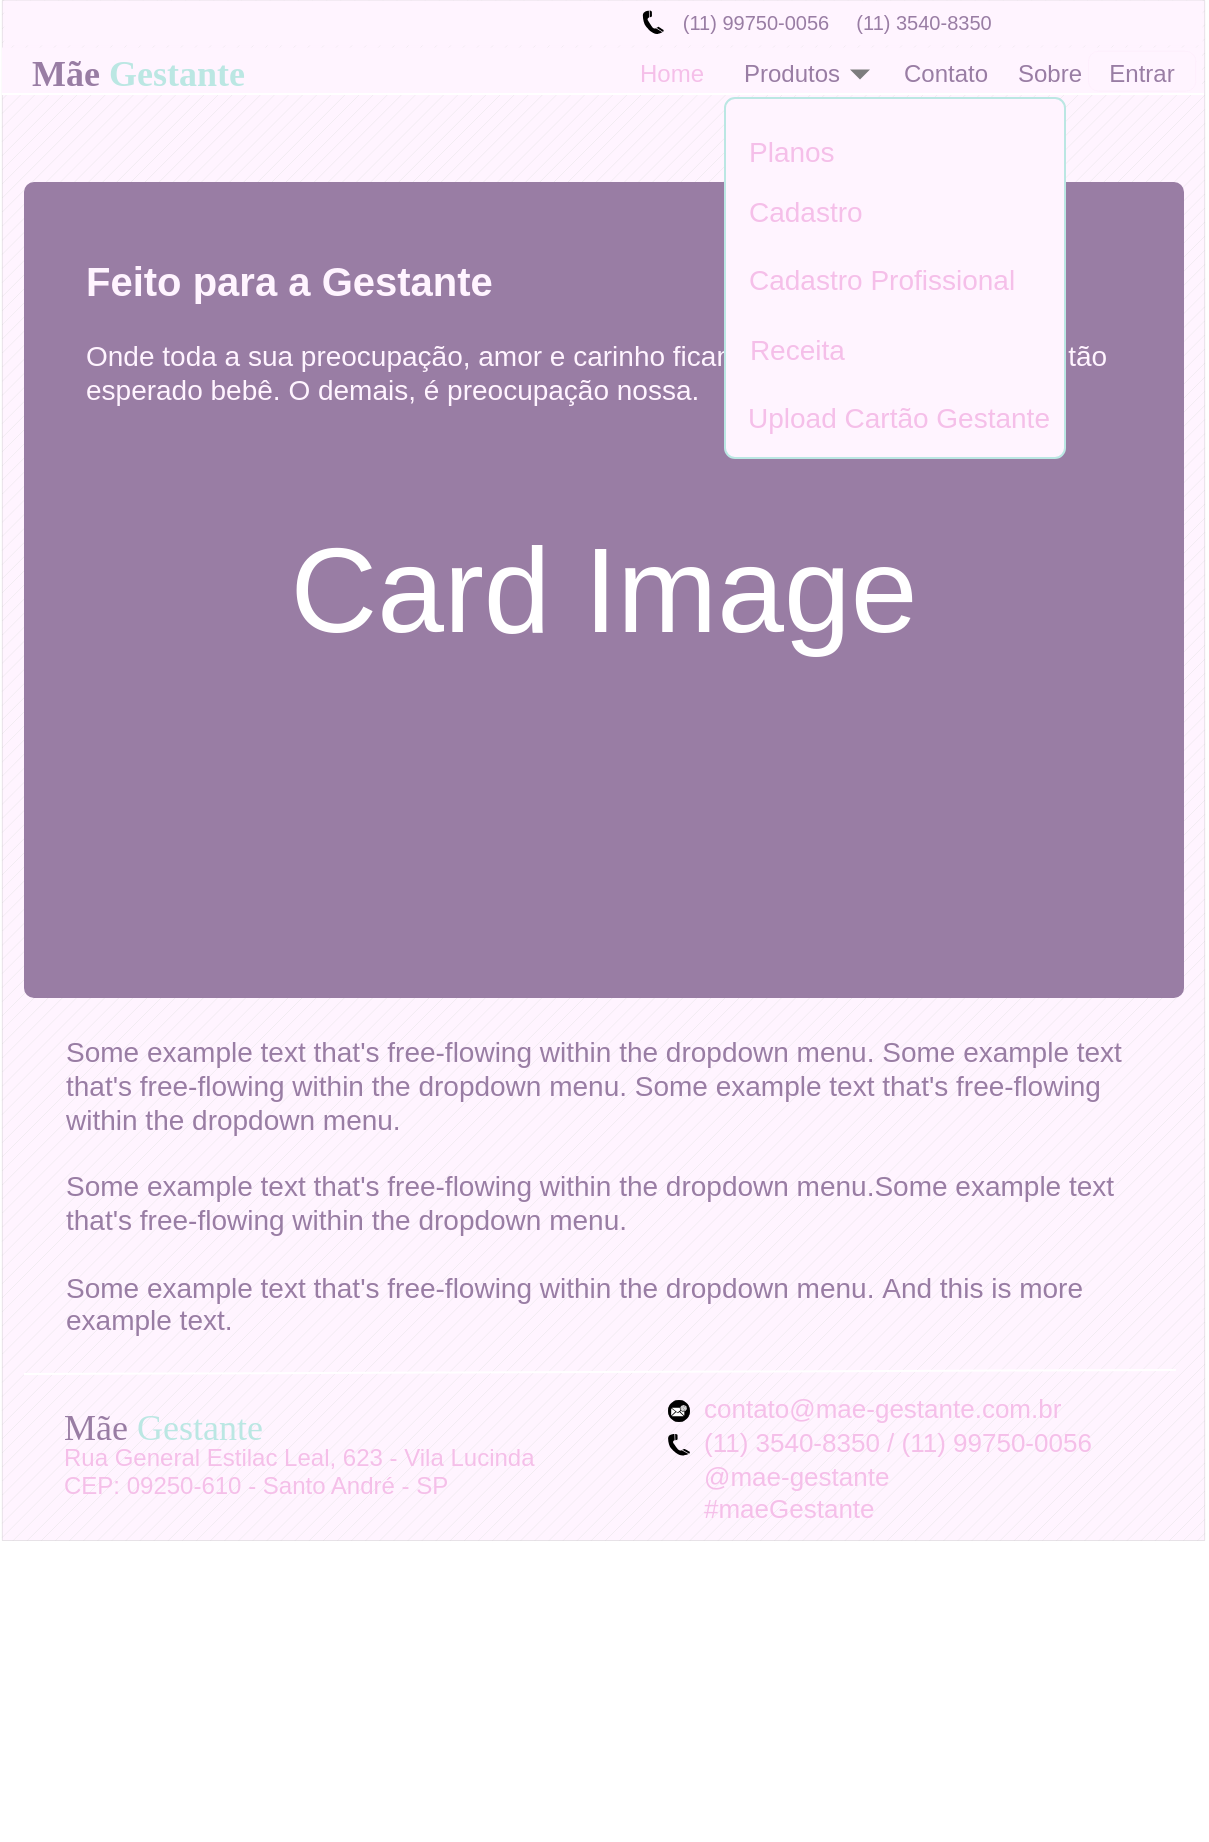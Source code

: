 <mxfile version="21.7.4" type="github" pages="17">
  <diagram name="Home" id="I-dmwQd22G39MFYdHWan">
    <mxGraphModel dx="1364" dy="761" grid="1" gridSize="10" guides="1" tooltips="1" connect="1" arrows="1" fold="1" page="1" pageScale="1" pageWidth="827" pageHeight="1169" math="0" shadow="0">
      <root>
        <mxCell id="0" />
        <mxCell id="1" parent="0" />
        <mxCell id="iGDxCB1hvdM9g5HgiXLc-57" value="" style="group;rotation=0;" parent="1" connectable="0" vertex="1">
          <mxGeometry x="108" width="602.1" height="920" as="geometry" />
        </mxCell>
        <mxCell id="iGDxCB1hvdM9g5HgiXLc-1" value="" style="verticalLabelPosition=bottom;verticalAlign=top;html=1;shape=mxgraph.basic.patternFillRect;fillStyle=diag;step=5;fillStrokeWidth=0.2;fillStrokeColor=#dddddd;" parent="iGDxCB1hvdM9g5HgiXLc-57" vertex="1">
          <mxGeometry x="225.563" y="330" width="107.839" height="60" as="geometry" />
        </mxCell>
        <mxCell id="iGDxCB1hvdM9g5HgiXLc-2" value="" style="verticalLabelPosition=bottom;verticalAlign=top;html=1;shape=mxgraph.basic.patternFillRect;fillStyle=diag;step=5;fillStrokeWidth=0.2;fillStrokeColor=#dddddd;fillColor=#FFF4FF;strokeColor=none;strokeWidth=0;" parent="iGDxCB1hvdM9g5HgiXLc-57" vertex="1">
          <mxGeometry x="0.9" width="601.2" height="770" as="geometry" />
        </mxCell>
        <mxCell id="dyCnEN1HEnne1RZUXhnq-7" value="&lt;font color=&quot;#997da4&quot;&gt;Some example text that&#39;s free-flowing within the dropdown menu.&amp;nbsp;Some example text that&#39;s free-flowing within the dropdown menu.&amp;nbsp;Some example text that&#39;s free-flowing within the dropdown menu.&lt;br&gt;&lt;br&gt;Some example text that&#39;s free-flowing within the dropdown menu.Some example text that&#39;s free-flowing within the dropdown menu.&lt;br style=&quot;border-color: var(--border-color);&quot;&gt;&lt;br style=&quot;font-size: 14px&quot;&gt;Some example text that&#39;s free-flowing within the dropdown menu.&amp;nbsp;And this is more example text.&lt;/font&gt;" style="html=1;shadow=0;dashed=0;shape=mxgraph.bootstrap.rrect;rSize=5;strokeColor=none;strokeWidth=1;fillColor=none;fontColor=#6C767D;whiteSpace=wrap;align=left;verticalAlign=middle;spacingLeft=10;fontSize=14;spacing=10;" parent="iGDxCB1hvdM9g5HgiXLc-57" vertex="1">
          <mxGeometry x="13" y="513" width="578" height="160" as="geometry" />
        </mxCell>
        <mxCell id="gTcDLE9DgZrFthIfkOJ3-4" value="" style="group" parent="1" connectable="0" vertex="1">
          <mxGeometry x="109.0" y="23.75" width="601.0" height="23.25" as="geometry" />
        </mxCell>
        <mxCell id="1nlIOm-QPANZ6zQBVvd8-1" value="" style="group" parent="gTcDLE9DgZrFthIfkOJ3-4" connectable="0" vertex="1">
          <mxGeometry width="601.0" height="23.25" as="geometry" />
        </mxCell>
        <mxCell id="1nlIOm-QPANZ6zQBVvd8-2" value="&lt;font data-font-src=&quot;https://fonts.googleapis.com/css?family=Montserrat&quot; face=&quot;Montserrat&quot; style=&quot;font-size: 18px;&quot;&gt;&lt;b style=&quot;&quot;&gt;&lt;font color=&quot;#997da4&quot; style=&quot;font-size: 18px;&quot;&gt;Mãe&lt;/font&gt; &lt;font style=&quot;font-size: 18px;&quot; color=&quot;#bbe7e3&quot;&gt;Gestante&lt;/font&gt;&lt;/b&gt;&lt;/font&gt;" style="html=1;shadow=0;dashed=0;fillColor=#FFF4FF;strokeColor=none;fontSize=24;fontColor=#181819;align=left;spacing=15;verticalAlign=middle;" parent="1nlIOm-QPANZ6zQBVvd8-1" vertex="1">
          <mxGeometry x="4.547e-13" width="600" height="23.25" as="geometry" />
        </mxCell>
        <UserObject label="Contato" link="data:page/id,gz-mDn76XfXTdkfrC9Yd" id="1nlIOm-QPANZ6zQBVvd8-3">
          <mxCell style="fillColor=none;strokeColor=none;fontSize=12;fontColor=#997DA4;align=center;" parent="1nlIOm-QPANZ6zQBVvd8-2" vertex="1">
            <mxGeometry width="70" height="20" relative="1" as="geometry">
              <mxPoint x="437" y="2" as="offset" />
            </mxGeometry>
          </mxCell>
        </UserObject>
        <UserObject label="Produtos" id="1nlIOm-QPANZ6zQBVvd8-4">
          <mxCell style="fillColor=none;strokeColor=none;fontSize=12;fontColor=#997DA4;align=right;spacingRight=20;" parent="1nlIOm-QPANZ6zQBVvd8-2" vertex="1">
            <mxGeometry width="90" height="20" relative="1" as="geometry">
              <mxPoint x="351" y="2" as="offset" />
            </mxGeometry>
          </mxCell>
        </UserObject>
        <mxCell id="1nlIOm-QPANZ6zQBVvd8-5" value="" style="shape=triangle;direction=south;fillColor=#7C7C7D;strokeColor=none;perimeter=none;fontSize=12;" parent="1nlIOm-QPANZ6zQBVvd8-4" vertex="1">
          <mxGeometry x="1" y="0.5" width="10" height="5" relative="1" as="geometry">
            <mxPoint x="-17" y="-1" as="offset" />
          </mxGeometry>
        </mxCell>
        <UserObject label="Sobre" link="data:page/id,jedMvQ4R5wtthEXff4bg" id="1nlIOm-QPANZ6zQBVvd8-6">
          <mxCell style="fillColor=none;strokeColor=none;fontSize=12;fontColor=#997DA4;align=center;" parent="1nlIOm-QPANZ6zQBVvd8-2" vertex="1">
            <mxGeometry width="80" height="20" relative="1" as="geometry">
              <mxPoint x="484" y="2" as="offset" />
            </mxGeometry>
          </mxCell>
        </UserObject>
        <mxCell id="1nlIOm-QPANZ6zQBVvd8-7" value="" style="endArrow=none;html=1;rounded=0;exitX=0;exitY=1;exitDx=0;exitDy=0;strokeColor=#FFFFFF;" parent="1nlIOm-QPANZ6zQBVvd8-1" edge="1">
          <mxGeometry width="50" height="50" relative="1" as="geometry">
            <mxPoint y="23.25" as="sourcePoint" />
            <mxPoint x="601.0" y="23.25" as="targetPoint" />
          </mxGeometry>
        </mxCell>
        <UserObject label="&lt;font style=&quot;font-size: 12px;&quot; color=&quot;#997da4&quot;&gt;Entrar&lt;/font&gt;" link="data:page/id,Hefi869PfSeMmvQqErBW" id="iGDxCB1hvdM9g5HgiXLc-52">
          <mxCell style="html=1;shadow=0;dashed=0;shape=mxgraph.bootstrap.rrect;rSize=5;strokeColor=#F5BFE9;strokeWidth=0;fillColor=#FFF4FF;fontColor=#ffffff;whiteSpace=wrap;align=center;verticalAlign=middle;spacingLeft=0;fontStyle=0;fontSize=16;spacing=5;" parent="1nlIOm-QPANZ6zQBVvd8-1" vertex="1">
            <mxGeometry x="542.996" y="1.63" width="53.651" height="20" as="geometry" />
          </mxCell>
        </UserObject>
        <mxCell id="gTcDLE9DgZrFthIfkOJ3-1" value="Home" style="fillColor=none;strokeColor=none;fontSize=12;fontColor=#F5BFE9;align=center;" parent="gTcDLE9DgZrFthIfkOJ3-4" vertex="1">
          <mxGeometry x="300.0" y="1.25" width="70" height="22" as="geometry" />
        </mxCell>
        <mxCell id="aFz-UZPHKLGzgrnm6tPw-1" value="" style="group;strokeColor=none;" parent="1" connectable="0" vertex="1">
          <mxGeometry x="109.9" width="599.1" height="22.5" as="geometry" />
        </mxCell>
        <mxCell id="aFz-UZPHKLGzgrnm6tPw-2" value="" style="verticalLabelPosition=bottom;verticalAlign=top;html=1;shape=mxgraph.basic.rect;fillColor2=none;strokeWidth=0;size=20;indent=5;fillColor=#FFF4FF;strokeColor=none;" parent="aFz-UZPHKLGzgrnm6tPw-1" vertex="1">
          <mxGeometry width="599.1" height="22.5" as="geometry" />
        </mxCell>
        <mxCell id="aFz-UZPHKLGzgrnm6tPw-3" value="" style="shape=image;html=1;verticalAlign=top;verticalLabelPosition=bottom;labelBackgroundColor=#ffffff;imageAspect=0;aspect=fixed;image=https://cdn4.iconfinder.com/data/icons/miu-black-social-2/60/whatsapp-128.png" parent="aFz-UZPHKLGzgrnm6tPw-1" vertex="1">
          <mxGeometry x="543.781" y="6.312" width="10.952" height="10.952" as="geometry" />
        </mxCell>
        <mxCell id="aFz-UZPHKLGzgrnm6tPw-4" value="" style="shape=image;html=1;verticalAlign=top;verticalLabelPosition=bottom;labelBackgroundColor=#ffffff;imageAspect=0;aspect=fixed;image=https://cdn3.iconfinder.com/data/icons/social-media-black-white-2/512/BW_Facebook_glyph_svg-128.png" parent="aFz-UZPHKLGzgrnm6tPw-1" vertex="1">
          <mxGeometry x="572.538" y="6.5" width="10.784" height="10.784" as="geometry" />
        </mxCell>
        <mxCell id="aFz-UZPHKLGzgrnm6tPw-5" value="" style="shape=image;html=1;verticalAlign=top;verticalLabelPosition=bottom;labelBackgroundColor=#ffffff;imageAspect=0;aspect=fixed;image=https://cdn2.iconfinder.com/data/icons/social-media-2421/512/Twitter-128.png;rotation=0;imageBackground=none;imageBorder=none;" parent="aFz-UZPHKLGzgrnm6tPw-1" vertex="1">
          <mxGeometry x="513.227" y="6.5" width="10.952" height="10.952" as="geometry" />
        </mxCell>
        <mxCell id="aFz-UZPHKLGzgrnm6tPw-7" value="&lt;font color=&quot;#997da4&quot;&gt;(11)&amp;nbsp;99750-0056&lt;/font&gt;" style="text;html=1;strokeColor=none;fillColor=none;align=center;verticalAlign=middle;whiteSpace=wrap;rounded=0;fontSize=10;" parent="aFz-UZPHKLGzgrnm6tPw-1" vertex="1">
          <mxGeometry x="330.668" width="89.866" height="22.5" as="geometry" />
        </mxCell>
        <mxCell id="aFz-UZPHKLGzgrnm6tPw-8" value="&lt;font color=&quot;#997da4&quot;&gt;(11)&amp;nbsp;3540-8350&lt;/font&gt;" style="text;html=1;strokeColor=none;fillColor=none;align=center;verticalAlign=middle;whiteSpace=wrap;rounded=0;fontSize=10;" parent="aFz-UZPHKLGzgrnm6tPw-1" vertex="1">
          <mxGeometry x="415.067" width="89.866" height="22.5" as="geometry" />
        </mxCell>
        <mxCell id="aFz-UZPHKLGzgrnm6tPw-9" value="" style="shape=mxgraph.signs.tech.telephone_3;html=1;pointerEvents=1;fillColor=#000000;strokeColor=none;verticalLabelPosition=bottom;verticalAlign=top;align=center;" parent="aFz-UZPHKLGzgrnm6tPw-1" vertex="1">
          <mxGeometry x="319.479" y="5.25" width="10.532" height="12" as="geometry" />
        </mxCell>
        <mxCell id="dyCnEN1HEnne1RZUXhnq-5" value="Card Image" style="html=1;shadow=0;dashed=0;shape=mxgraph.bootstrap.rrect;rSize=5;strokeColor=none;html=1;whiteSpace=wrap;fillColor=#997DA4;fontColor=#ffffff;verticalAlign=middle;align=center;spacing=20;fontSize=60;" parent="1" vertex="1">
          <mxGeometry x="120" y="91" width="580" height="408" as="geometry" />
        </mxCell>
        <mxCell id="dyCnEN1HEnne1RZUXhnq-6" value="&lt;div style=&quot;text-align: justify;&quot;&gt;&lt;b style=&quot;color: rgb(255, 244, 255); background-color: initial;&quot;&gt;&lt;font style=&quot;font-size: 20px&quot;&gt;Feito para a Gestante&lt;/font&gt;&lt;/b&gt;&lt;/div&gt;&lt;font color=&quot;#fff4ff&quot;&gt;&lt;div style=&quot;text-align: justify;&quot;&gt;&lt;br&gt;&lt;/div&gt;&lt;div style=&quot;text-align: justify;&quot;&gt;&lt;span style=&quot;background-color: initial;&quot;&gt;Onde toda a sua preocupação, amor e carinho ficam direcionadas somente ao tão&amp;nbsp;&lt;/span&gt;&lt;/div&gt;&lt;div style=&quot;text-align: justify;&quot;&gt;&lt;span style=&quot;background-color: initial;&quot;&gt;esperado bebê. O demais, é preocupação nossa.&lt;/span&gt;&lt;/div&gt;&lt;/font&gt;" style="fillColor=none;strokeColor=none;fontColor=#ffffff;html=1;verticalAlign=top;align=left;spacing=20;fontSize=14;" parent="dyCnEN1HEnne1RZUXhnq-5" vertex="1">
          <mxGeometry width="560" height="150" relative="1" as="geometry">
            <mxPoint x="11" y="13" as="offset" />
          </mxGeometry>
        </mxCell>
        <mxCell id="WgcBD0mKfOFbEKo58IEv-1" value="" style="group" parent="1" vertex="1" connectable="0">
          <mxGeometry x="470" y="49" width="170.95" height="180" as="geometry" />
        </mxCell>
        <mxCell id="WgcBD0mKfOFbEKo58IEv-2" value="" style="group;fillColor=default;container=0;" parent="WgcBD0mKfOFbEKo58IEv-1" connectable="0" vertex="1">
          <mxGeometry x="0.5" y="3" width="170" height="103" as="geometry" />
        </mxCell>
        <mxCell id="WgcBD0mKfOFbEKo58IEv-3" value="" style="html=1;shadow=0;dashed=0;shape=mxgraph.bootstrap.rrect;rSize=5;fillColor=#FFF4FF;strokeColor=#BBE7E3;container=0;" parent="WgcBD0mKfOFbEKo58IEv-1" vertex="1">
          <mxGeometry x="0.5" width="170" height="180" as="geometry" />
        </mxCell>
        <UserObject label="Cadastro Profissional" link="data:page/id,FkVzMn-c7nqDaxMak-38" id="WgcBD0mKfOFbEKo58IEv-4">
          <mxCell style="fillColor=none;strokeColor=none;align=left;spacing=12;fontSize=14;fontColor=#F5BFE9;container=0;" parent="WgcBD0mKfOFbEKo58IEv-1" vertex="1">
            <mxGeometry x="0.5" y="75" width="170" height="30" as="geometry" />
          </mxCell>
        </UserObject>
        <UserObject label="Planos" link="data:page/id,MW3sHoUKMy2ChfObA6Ot" id="WgcBD0mKfOFbEKo58IEv-5">
          <mxCell style="fillColor=none;strokeColor=none;align=left;spacing=12;fontSize=14;fontColor=#F5BFE9;container=0;" parent="WgcBD0mKfOFbEKo58IEv-1" vertex="1">
            <mxGeometry x="0.5" y="7" width="170" height="30" as="geometry">
              <mxPoint y="4" as="offset" />
            </mxGeometry>
          </mxCell>
        </UserObject>
        <UserObject label="Cadastro" link="data:page/id,ouvze1eWHMKrTNxNeyaF" id="WgcBD0mKfOFbEKo58IEv-6">
          <mxCell style="fillColor=none;strokeColor=none;align=left;spacing=12;fontSize=14;fontColor=#F5BFE9;container=0;" parent="WgcBD0mKfOFbEKo58IEv-1" vertex="1">
            <mxGeometry x="0.5" y="41" width="170" height="30" as="geometry" />
          </mxCell>
        </UserObject>
        <UserObject label="Receita" link="data:page/id,YchycaBzmmsHxQRR5mzl" id="WgcBD0mKfOFbEKo58IEv-7">
          <mxCell style="fillColor=none;strokeColor=none;align=left;spacing=12;fontSize=14;fontColor=#F5BFE9;container=0;" parent="WgcBD0mKfOFbEKo58IEv-1" vertex="1">
            <mxGeometry x="0.95" y="110" width="170" height="30" as="geometry" />
          </mxCell>
        </UserObject>
        <UserObject label="Upload Cartão Gestante" link="data:page/id,2l12Q03jL7Y7S3sCHTMt" id="WgcBD0mKfOFbEKo58IEv-8">
          <mxCell style="fillColor=none;strokeColor=none;align=left;spacing=12;fontSize=14;fontColor=#F5BFE9;container=0;" parent="WgcBD0mKfOFbEKo58IEv-1" vertex="1">
            <mxGeometry y="144" width="170" height="30" as="geometry" />
          </mxCell>
        </UserObject>
        <mxCell id="egUCNPXciZNH-gMwMadz-10" value="" style="group" parent="1" vertex="1" connectable="0">
          <mxGeometry x="120" y="685" width="579" height="84" as="geometry" />
        </mxCell>
        <mxCell id="egUCNPXciZNH-gMwMadz-1" value="" style="shape=image;html=1;verticalAlign=top;verticalLabelPosition=bottom;labelBackgroundColor=#ffffff;imageAspect=0;aspect=fixed;image=https://cdn2.iconfinder.com/data/icons/social-media-2421/512/Twitter-128.png;rotation=0;imageBackground=none;imageBorder=none;container=0;" parent="egUCNPXciZNH-gMwMadz-10" vertex="1">
          <mxGeometry x="322" y="64" width="11" height="11" as="geometry" />
        </mxCell>
        <mxCell id="egUCNPXciZNH-gMwMadz-3" value="" style="shape=image;html=1;verticalAlign=top;verticalLabelPosition=bottom;labelBackgroundColor=#ffffff;imageAspect=0;aspect=fixed;image=https://cdn3.iconfinder.com/data/icons/social-media-black-white-2/512/BW_Facebook_glyph_svg-128.png;rotation=0;container=0;" parent="egUCNPXciZNH-gMwMadz-10" vertex="1">
          <mxGeometry x="322" y="49" width="11" height="11" as="geometry" />
        </mxCell>
        <mxCell id="egUCNPXciZNH-gMwMadz-4" value="" style="shape=mxgraph.signs.tech.telephone_3;html=1;pointerEvents=1;fillColor=#000000;strokeColor=none;verticalLabelPosition=bottom;verticalAlign=top;align=center;rotation=0;container=0;" parent="egUCNPXciZNH-gMwMadz-10" vertex="1">
          <mxGeometry x="322" y="32" width="11" height="11" as="geometry" />
        </mxCell>
        <mxCell id="egUCNPXciZNH-gMwMadz-8" value="" style="fillColor=#000000;verticalLabelPosition=bottom;sketch=0;html=1;strokeColor=#ffffff;verticalAlign=top;align=center;points=[[0.145,0.145,0],[0.5,0,0],[0.855,0.145,0],[1,0.5,0],[0.855,0.855,0],[0.5,1,0],[0.145,0.855,0],[0,0.5,0]];pointerEvents=1;shape=mxgraph.cisco_safe.compositeIcon;bgIcon=ellipse;resIcon=mxgraph.cisco_safe.capability.email_encryption;rotation=0;container=0;" parent="egUCNPXciZNH-gMwMadz-10" vertex="1">
          <mxGeometry x="322" y="15" width="11" height="11" as="geometry" />
        </mxCell>
        <mxCell id="1hSE_vCOMIFlGA22R60o-2" value="&lt;p style=&quot;line-height: 90%;&quot;&gt;&lt;font style=&quot;&quot; face=&quot;gayathri&quot;&gt;&lt;font style=&quot;font-size: 18px;&quot;&gt;&lt;font color=&quot;#997da4&quot;&gt;Mãe &lt;/font&gt;&lt;font color=&quot;#bbe7e3&quot;&gt;Gestante&lt;/font&gt;&lt;/font&gt;&lt;br&gt;&lt;/font&gt;&lt;font color=&quot;#f5bfe9&quot;&gt;&lt;span style=&quot;font-size: 12px;&quot;&gt;Rua General Estilac Leal,&amp;nbsp;623 - Vila Lucinda&lt;/span&gt;&lt;br&gt;&lt;span style=&quot;font-size: 12px;&quot;&gt;CEP: 09250-610 - Santo André - SP&lt;/span&gt;&lt;/font&gt;&lt;br&gt;&lt;/p&gt;" style="html=1;shadow=0;dashed=0;shape=mxgraph.bootstrap.rrect;rSize=5;strokeColor=none;html=1;whiteSpace=wrap;fillColor=none;fontColor=#000000;align=left;verticalAlign=middle;spacing=20;fontSize=14;container=0;" parent="egUCNPXciZNH-gMwMadz-10" vertex="1">
          <mxGeometry y="3" width="279" height="80" as="geometry" />
        </mxCell>
        <mxCell id="1hSE_vCOMIFlGA22R60o-3" value="&lt;font style=&quot;font-size: 13px;&quot;&gt;&lt;font color=&quot;#f5bfe9&quot;&gt;&lt;font style=&quot;font-size: 13px;&quot;&gt;contato@mae-gestante.com.br&amp;nbsp;&lt;br&gt;(11) 3540-8350 / (11) 99750-0056&amp;nbsp;&lt;br&gt;@mae-gestante&lt;br&gt;&lt;/font&gt;#maeGestante&lt;/font&gt;&lt;br&gt;&lt;/font&gt;" style="html=1;shadow=0;dashed=0;shape=mxgraph.bootstrap.rrect;rSize=5;strokeColor=none;html=1;whiteSpace=wrap;fillColor=none;fontColor=#000000;align=left;verticalAlign=middle;spacing=40;fontSize=14;container=0;" parent="egUCNPXciZNH-gMwMadz-10" vertex="1">
          <mxGeometry x="300" y="4" width="279" height="80" as="geometry" />
        </mxCell>
        <mxCell id="1hSE_vCOMIFlGA22R60o-4" value="" style="endArrow=none;html=1;rounded=0;strokeColor=#FFFFFF;entryX=0.979;entryY=0.901;entryDx=0;entryDy=0;entryPerimeter=0;" parent="egUCNPXciZNH-gMwMadz-10" edge="1">
          <mxGeometry width="50" height="50" relative="1" as="geometry">
            <mxPoint y="2" as="sourcePoint" />
            <mxPoint x="576" as="targetPoint" />
          </mxGeometry>
        </mxCell>
      </root>
    </mxGraphModel>
  </diagram>
  <diagram name="Termo de Aceite da Gestante" id="Bsc7LYIvL_ATC-3b3SPJ">
    <mxGraphModel dx="1364" dy="761" grid="1" gridSize="10" guides="1" tooltips="1" connect="1" arrows="1" fold="1" page="1" pageScale="1" pageWidth="827" pageHeight="1169" math="0" shadow="0">
      <root>
        <mxCell id="7jQYfHgeAXrIRsxfR3j_-0" />
        <mxCell id="7jQYfHgeAXrIRsxfR3j_-1" parent="7jQYfHgeAXrIRsxfR3j_-0" />
        <mxCell id="7jQYfHgeAXrIRsxfR3j_-2" value="" style="group;rotation=0;" parent="7jQYfHgeAXrIRsxfR3j_-1" connectable="0" vertex="1">
          <mxGeometry x="108" width="602.1" height="920" as="geometry" />
        </mxCell>
        <mxCell id="7jQYfHgeAXrIRsxfR3j_-3" value="" style="verticalLabelPosition=bottom;verticalAlign=top;html=1;shape=mxgraph.basic.patternFillRect;fillStyle=diag;step=5;fillStrokeWidth=0.2;fillStrokeColor=#dddddd;" parent="7jQYfHgeAXrIRsxfR3j_-2" vertex="1">
          <mxGeometry x="225.563" y="330" width="107.839" height="60" as="geometry" />
        </mxCell>
        <mxCell id="7jQYfHgeAXrIRsxfR3j_-4" value="" style="verticalLabelPosition=bottom;verticalAlign=top;html=1;shape=mxgraph.basic.patternFillRect;fillStyle=diag;step=5;fillStrokeWidth=0.2;fillStrokeColor=#dddddd;fillColor=#FFF4FF;strokeColor=none;strokeWidth=0;" parent="7jQYfHgeAXrIRsxfR3j_-2" vertex="1">
          <mxGeometry x="0.9" width="601.2" height="770" as="geometry" />
        </mxCell>
        <mxCell id="7jQYfHgeAXrIRsxfR3j_-5" value="&lt;font color=&quot;#997da4&quot; style=&quot;font-size: 12px;&quot;&gt;&lt;b&gt;TERMO DE ACEITE DA GESTANTE&lt;/b&gt;&lt;br style=&quot;border-color: var(--border-color);&quot;&gt;&lt;br style=&quot;border-color: var(--border-color);&quot;&gt;Some example text that&#39;s free-flowing within the dropdown menu.Some example text that&#39;s free-flowing within the dropdown menu.&lt;br style=&quot;border-color: var(--border-color);&quot;&gt;&lt;br style=&quot;border-color: var(--border-color);&quot;&gt;&lt;span style=&quot;border-color: var(--border-color);&quot;&gt;Some example text that&#39;s free-flowing within the dropdown menu.&amp;nbsp;And this is more example text.&lt;/span&gt;Some example text that&#39;s free-flowing within the dropdown menu.&amp;nbsp;Some example text that&#39;s free-flowing within the dropdown menu.&amp;nbsp;Some example text that&#39;s free-flowing within the dropdown menu.&lt;br style=&quot;border-color: var(--border-color);&quot;&gt;&lt;br style=&quot;border-color: var(--border-color);&quot;&gt;&lt;span style=&quot;border-color: var(--border-color);&quot;&gt;Some example text that&#39;s free-flowing within the dropdown menu.Some example text that&#39;s free-flowing within the dropdown menu.&lt;/span&gt;&lt;br style=&quot;border-color: var(--border-color);&quot;&gt;&lt;br style=&quot;border-color: var(--border-color);&quot;&gt;&lt;span style=&quot;border-color: var(--border-color);&quot;&gt;Some example text that&#39;s free-flowing within the dropdown menu.&amp;nbsp;And this is more example text.&lt;/span&gt;&lt;font style=&quot;border-color: var(--border-color);&quot;&gt;Some example text that&#39;s free-flowing within the dropdown menu.&amp;nbsp;Some example text that&#39;s free-flowing within the dropdown menu.&amp;nbsp;Some example text that&#39;s free-flowing within the dropdown menu.Some example text that&#39;s free-flowing within the dropdown menu.&lt;br style=&quot;border-color: var(--border-color);&quot;&gt;&lt;br style=&quot;border-color: var(--border-color);&quot;&gt;Some example text that&#39;s free-flowing within the dropdown menu.&amp;nbsp;And this is more example text.&lt;/font&gt;Some example text that&#39;s free-flowing within the dropdown menu. Some example text that&#39;s free-flowing within the dropdown menu.Some example text that&#39;s free-flowing within the dropdown menu.&lt;br style=&quot;border-color: var(--border-color);&quot;&gt;&lt;br style=&quot;border-color: var(--border-color);&quot;&gt;Some example text that&#39;s free-flowing within the dropdown menu.&amp;nbsp;And this is more example text.Some example text that&#39;s free-flowing within the dropdown menu.&amp;nbsp;Some example text that&#39;s free-flowing within the dropdown menu.&amp;nbsp;Some example text that&#39;s free-flowing within the dropdown menu.&lt;br style=&quot;border-color: var(--border-color);&quot;&gt;&lt;br style=&quot;border-color: var(--border-color);&quot;&gt;Some example text that&#39;s free-flowing within the dropdown menu.Some example text that&#39;s free-flowing within the dropdown menu.&lt;font style=&quot;font-size: 12px;&quot;&gt;&amp;nbsp;Some example text that&#39;s free-flowing within the dropdown menu.&amp;nbsp;Some example text that&#39;s free-flowing within the dropdown menu.&lt;br&gt;&lt;br&gt;Some example text that&#39;s free-flowing within the dropdown menu.Some example text that&#39;s free-flowing within the dropdown menu.&lt;br style=&quot;border-color: var(--border-color);&quot;&gt;&lt;br style=&quot;&quot;&gt;Some example text that&#39;s free-flowing within the dropdown menu.&amp;nbsp;And this is more example text.&lt;/font&gt;&lt;/font&gt;" style="html=1;shadow=0;dashed=0;shape=mxgraph.bootstrap.rrect;rSize=5;strokeColor=none;strokeWidth=1;fillColor=none;fontColor=#6C767D;whiteSpace=wrap;align=left;verticalAlign=middle;spacingLeft=10;fontSize=14;spacing=10;" parent="7jQYfHgeAXrIRsxfR3j_-2" vertex="1">
          <mxGeometry x="13" y="90" width="578" height="583" as="geometry" />
        </mxCell>
        <mxCell id="7jQYfHgeAXrIRsxfR3j_-6" value="" style="group" parent="7jQYfHgeAXrIRsxfR3j_-1" connectable="0" vertex="1">
          <mxGeometry x="109.0" y="23.75" width="601.0" height="23.25" as="geometry" />
        </mxCell>
        <mxCell id="7jQYfHgeAXrIRsxfR3j_-7" value="" style="group" parent="7jQYfHgeAXrIRsxfR3j_-6" connectable="0" vertex="1">
          <mxGeometry width="601.0" height="23.25" as="geometry" />
        </mxCell>
        <mxCell id="7jQYfHgeAXrIRsxfR3j_-8" value="&lt;font data-font-src=&quot;https://fonts.googleapis.com/css?family=Montserrat&quot; face=&quot;Montserrat&quot; style=&quot;font-size: 18px;&quot;&gt;&lt;b style=&quot;&quot;&gt;&lt;font color=&quot;#997da4&quot; style=&quot;font-size: 18px;&quot;&gt;Mãe&lt;/font&gt; &lt;font style=&quot;font-size: 18px;&quot; color=&quot;#bbe7e3&quot;&gt;Gestante&lt;/font&gt;&lt;/b&gt;&lt;/font&gt;" style="html=1;shadow=0;dashed=0;fillColor=#FFF4FF;strokeColor=none;fontSize=24;fontColor=#181819;align=left;spacing=15;verticalAlign=middle;" parent="7jQYfHgeAXrIRsxfR3j_-7" vertex="1">
          <mxGeometry x="4.547e-13" width="600" height="23.25" as="geometry" />
        </mxCell>
        <UserObject label="Contato" link="data:page/id,gz-mDn76XfXTdkfrC9Yd" id="7jQYfHgeAXrIRsxfR3j_-9">
          <mxCell style="fillColor=none;strokeColor=none;fontSize=12;fontColor=#997DA4;align=center;" parent="7jQYfHgeAXrIRsxfR3j_-8" vertex="1">
            <mxGeometry width="70" height="20" relative="1" as="geometry">
              <mxPoint x="437" y="2" as="offset" />
            </mxGeometry>
          </mxCell>
        </UserObject>
        <UserObject label="Produtos" id="7jQYfHgeAXrIRsxfR3j_-10">
          <mxCell style="fillColor=none;strokeColor=none;fontSize=12;fontColor=#997DA4;align=right;spacingRight=20;" parent="7jQYfHgeAXrIRsxfR3j_-8" vertex="1">
            <mxGeometry width="90" height="20" relative="1" as="geometry">
              <mxPoint x="351" y="2" as="offset" />
            </mxGeometry>
          </mxCell>
        </UserObject>
        <mxCell id="7jQYfHgeAXrIRsxfR3j_-11" value="" style="shape=triangle;direction=south;fillColor=#7C7C7D;strokeColor=none;perimeter=none;fontSize=12;" parent="7jQYfHgeAXrIRsxfR3j_-10" vertex="1">
          <mxGeometry x="1" y="0.5" width="10" height="5" relative="1" as="geometry">
            <mxPoint x="-17" y="-1" as="offset" />
          </mxGeometry>
        </mxCell>
        <UserObject label="Sobre" link="data:page/id,jedMvQ4R5wtthEXff4bg" id="7jQYfHgeAXrIRsxfR3j_-12">
          <mxCell style="fillColor=none;strokeColor=none;fontSize=12;fontColor=#997DA4;align=center;" parent="7jQYfHgeAXrIRsxfR3j_-8" vertex="1">
            <mxGeometry width="80" height="20" relative="1" as="geometry">
              <mxPoint x="484" y="2" as="offset" />
            </mxGeometry>
          </mxCell>
        </UserObject>
        <mxCell id="7jQYfHgeAXrIRsxfR3j_-13" value="" style="endArrow=none;html=1;rounded=0;exitX=0;exitY=1;exitDx=0;exitDy=0;strokeColor=#FFFFFF;" parent="7jQYfHgeAXrIRsxfR3j_-7" edge="1">
          <mxGeometry width="50" height="50" relative="1" as="geometry">
            <mxPoint y="23.25" as="sourcePoint" />
            <mxPoint x="601.0" y="23.25" as="targetPoint" />
          </mxGeometry>
        </mxCell>
        <UserObject label="&lt;font style=&quot;font-size: 12px;&quot; color=&quot;#997da4&quot;&gt;Entrar&lt;/font&gt;" link="data:page/id,Hefi869PfSeMmvQqErBW" id="7jQYfHgeAXrIRsxfR3j_-14">
          <mxCell style="html=1;shadow=0;dashed=0;shape=mxgraph.bootstrap.rrect;rSize=5;strokeColor=#F5BFE9;strokeWidth=0;fillColor=#FFF4FF;fontColor=#ffffff;whiteSpace=wrap;align=center;verticalAlign=middle;spacingLeft=0;fontStyle=0;fontSize=16;spacing=5;" parent="7jQYfHgeAXrIRsxfR3j_-7" vertex="1">
            <mxGeometry x="542.996" y="1.63" width="53.651" height="20" as="geometry" />
          </mxCell>
        </UserObject>
        <UserObject label="Home" link="data:page/id,I-dmwQd22G39MFYdHWan" id="7jQYfHgeAXrIRsxfR3j_-15">
          <mxCell style="fillColor=none;strokeColor=none;fontSize=12;fontColor=#997DA4;align=center;" parent="7jQYfHgeAXrIRsxfR3j_-6" vertex="1">
            <mxGeometry x="300.0" y="1.25" width="70" height="22" as="geometry" />
          </mxCell>
        </UserObject>
        <mxCell id="7jQYfHgeAXrIRsxfR3j_-20" value="" style="group;strokeColor=none;" parent="7jQYfHgeAXrIRsxfR3j_-1" connectable="0" vertex="1">
          <mxGeometry x="109.9" width="599.1" height="22.5" as="geometry" />
        </mxCell>
        <mxCell id="7jQYfHgeAXrIRsxfR3j_-21" value="" style="verticalLabelPosition=bottom;verticalAlign=top;html=1;shape=mxgraph.basic.rect;fillColor2=none;strokeWidth=0;size=20;indent=5;fillColor=#FFF4FF;strokeColor=none;" parent="7jQYfHgeAXrIRsxfR3j_-20" vertex="1">
          <mxGeometry width="599.1" height="22.5" as="geometry" />
        </mxCell>
        <mxCell id="7jQYfHgeAXrIRsxfR3j_-22" value="" style="shape=image;html=1;verticalAlign=top;verticalLabelPosition=bottom;labelBackgroundColor=#ffffff;imageAspect=0;aspect=fixed;image=https://cdn4.iconfinder.com/data/icons/miu-black-social-2/60/whatsapp-128.png" parent="7jQYfHgeAXrIRsxfR3j_-20" vertex="1">
          <mxGeometry x="543.781" y="6.312" width="10.952" height="10.952" as="geometry" />
        </mxCell>
        <mxCell id="7jQYfHgeAXrIRsxfR3j_-23" value="" style="shape=image;html=1;verticalAlign=top;verticalLabelPosition=bottom;labelBackgroundColor=#ffffff;imageAspect=0;aspect=fixed;image=https://cdn3.iconfinder.com/data/icons/social-media-black-white-2/512/BW_Facebook_glyph_svg-128.png" parent="7jQYfHgeAXrIRsxfR3j_-20" vertex="1">
          <mxGeometry x="572.538" y="6.5" width="10.784" height="10.784" as="geometry" />
        </mxCell>
        <mxCell id="7jQYfHgeAXrIRsxfR3j_-24" value="" style="shape=image;html=1;verticalAlign=top;verticalLabelPosition=bottom;labelBackgroundColor=#ffffff;imageAspect=0;aspect=fixed;image=https://cdn2.iconfinder.com/data/icons/social-media-2421/512/Twitter-128.png;rotation=0;imageBackground=none;imageBorder=none;" parent="7jQYfHgeAXrIRsxfR3j_-20" vertex="1">
          <mxGeometry x="513.227" y="6.5" width="10.952" height="10.952" as="geometry" />
        </mxCell>
        <mxCell id="7jQYfHgeAXrIRsxfR3j_-25" value="&lt;font color=&quot;#997da4&quot;&gt;(11)&amp;nbsp;99750-0056&lt;/font&gt;" style="text;html=1;strokeColor=none;fillColor=none;align=center;verticalAlign=middle;whiteSpace=wrap;rounded=0;fontSize=10;" parent="7jQYfHgeAXrIRsxfR3j_-20" vertex="1">
          <mxGeometry x="330.668" width="89.866" height="22.5" as="geometry" />
        </mxCell>
        <mxCell id="7jQYfHgeAXrIRsxfR3j_-26" value="&lt;font color=&quot;#997da4&quot;&gt;(11)&amp;nbsp;3540-8350&lt;/font&gt;" style="text;html=1;strokeColor=none;fillColor=none;align=center;verticalAlign=middle;whiteSpace=wrap;rounded=0;fontSize=10;" parent="7jQYfHgeAXrIRsxfR3j_-20" vertex="1">
          <mxGeometry x="415.067" width="89.866" height="22.5" as="geometry" />
        </mxCell>
        <mxCell id="7jQYfHgeAXrIRsxfR3j_-27" value="" style="shape=mxgraph.signs.tech.telephone_3;html=1;pointerEvents=1;fillColor=#000000;strokeColor=none;verticalLabelPosition=bottom;verticalAlign=top;align=center;" parent="7jQYfHgeAXrIRsxfR3j_-20" vertex="1">
          <mxGeometry x="319.479" y="5.25" width="10.532" height="12" as="geometry" />
        </mxCell>
        <mxCell id="Vcp46r7ejeBBNxUGdSEm-0" value="" style="group" parent="7jQYfHgeAXrIRsxfR3j_-1" vertex="1" connectable="0">
          <mxGeometry x="470" y="49" width="170.95" height="180" as="geometry" />
        </mxCell>
        <mxCell id="Vcp46r7ejeBBNxUGdSEm-1" value="" style="group;fillColor=default;container=0;" parent="Vcp46r7ejeBBNxUGdSEm-0" connectable="0" vertex="1">
          <mxGeometry x="0.5" y="3" width="170" height="103" as="geometry" />
        </mxCell>
        <mxCell id="Vcp46r7ejeBBNxUGdSEm-2" value="" style="html=1;shadow=0;dashed=0;shape=mxgraph.bootstrap.rrect;rSize=5;fillColor=#FFF4FF;strokeColor=#BBE7E3;container=0;" parent="Vcp46r7ejeBBNxUGdSEm-0" vertex="1">
          <mxGeometry x="0.5" width="170" height="180" as="geometry" />
        </mxCell>
        <UserObject label="Cadastro Profissional" link="data:page/id,FkVzMn-c7nqDaxMak-38" id="Vcp46r7ejeBBNxUGdSEm-3">
          <mxCell style="fillColor=none;strokeColor=none;align=left;spacing=12;fontSize=14;fontColor=#F5BFE9;container=0;" parent="Vcp46r7ejeBBNxUGdSEm-0" vertex="1">
            <mxGeometry x="0.5" y="75" width="170" height="30" as="geometry" />
          </mxCell>
        </UserObject>
        <UserObject label="Planos" link="data:page/id,MW3sHoUKMy2ChfObA6Ot" id="Vcp46r7ejeBBNxUGdSEm-4">
          <mxCell style="fillColor=none;strokeColor=none;align=left;spacing=12;fontSize=14;fontColor=#F5BFE9;container=0;" parent="Vcp46r7ejeBBNxUGdSEm-0" vertex="1">
            <mxGeometry x="0.5" y="7" width="170" height="30" as="geometry">
              <mxPoint y="4" as="offset" />
            </mxGeometry>
          </mxCell>
        </UserObject>
        <UserObject label="Cadastro" link="data:page/id,ouvze1eWHMKrTNxNeyaF" id="Vcp46r7ejeBBNxUGdSEm-5">
          <mxCell style="fillColor=none;strokeColor=none;align=left;spacing=12;fontSize=14;fontColor=#F5BFE9;container=0;" parent="Vcp46r7ejeBBNxUGdSEm-0" vertex="1">
            <mxGeometry x="0.5" y="41" width="170" height="30" as="geometry" />
          </mxCell>
        </UserObject>
        <UserObject label="Receita" link="data:page/id,YchycaBzmmsHxQRR5mzl" id="Vcp46r7ejeBBNxUGdSEm-6">
          <mxCell style="fillColor=none;strokeColor=none;align=left;spacing=12;fontSize=14;fontColor=#F5BFE9;container=0;" parent="Vcp46r7ejeBBNxUGdSEm-0" vertex="1">
            <mxGeometry x="0.95" y="110" width="170" height="30" as="geometry" />
          </mxCell>
        </UserObject>
        <UserObject label="Upload Cartão Gestante" link="data:page/id,2l12Q03jL7Y7S3sCHTMt" id="Vcp46r7ejeBBNxUGdSEm-7">
          <mxCell style="fillColor=none;strokeColor=none;align=left;spacing=12;fontSize=14;fontColor=#F5BFE9;container=0;" parent="Vcp46r7ejeBBNxUGdSEm-0" vertex="1">
            <mxGeometry y="144" width="170" height="30" as="geometry" />
          </mxCell>
        </UserObject>
        <mxCell id="dCnXnZ_GnK2u_jGoJN73-0" value="" style="group" parent="7jQYfHgeAXrIRsxfR3j_-1" vertex="1" connectable="0">
          <mxGeometry x="120" y="685" width="579" height="84" as="geometry" />
        </mxCell>
        <mxCell id="dCnXnZ_GnK2u_jGoJN73-1" value="" style="shape=image;html=1;verticalAlign=top;verticalLabelPosition=bottom;labelBackgroundColor=#ffffff;imageAspect=0;aspect=fixed;image=https://cdn2.iconfinder.com/data/icons/social-media-2421/512/Twitter-128.png;rotation=0;imageBackground=none;imageBorder=none;container=0;" parent="dCnXnZ_GnK2u_jGoJN73-0" vertex="1">
          <mxGeometry x="322" y="64" width="11" height="11" as="geometry" />
        </mxCell>
        <mxCell id="dCnXnZ_GnK2u_jGoJN73-2" value="" style="shape=image;html=1;verticalAlign=top;verticalLabelPosition=bottom;labelBackgroundColor=#ffffff;imageAspect=0;aspect=fixed;image=https://cdn3.iconfinder.com/data/icons/social-media-black-white-2/512/BW_Facebook_glyph_svg-128.png;rotation=0;container=0;" parent="dCnXnZ_GnK2u_jGoJN73-0" vertex="1">
          <mxGeometry x="322" y="49" width="11" height="11" as="geometry" />
        </mxCell>
        <mxCell id="dCnXnZ_GnK2u_jGoJN73-3" value="" style="shape=mxgraph.signs.tech.telephone_3;html=1;pointerEvents=1;fillColor=#000000;strokeColor=none;verticalLabelPosition=bottom;verticalAlign=top;align=center;rotation=0;container=0;" parent="dCnXnZ_GnK2u_jGoJN73-0" vertex="1">
          <mxGeometry x="322" y="32" width="11" height="11" as="geometry" />
        </mxCell>
        <mxCell id="dCnXnZ_GnK2u_jGoJN73-4" value="" style="fillColor=#000000;verticalLabelPosition=bottom;sketch=0;html=1;strokeColor=#ffffff;verticalAlign=top;align=center;points=[[0.145,0.145,0],[0.5,0,0],[0.855,0.145,0],[1,0.5,0],[0.855,0.855,0],[0.5,1,0],[0.145,0.855,0],[0,0.5,0]];pointerEvents=1;shape=mxgraph.cisco_safe.compositeIcon;bgIcon=ellipse;resIcon=mxgraph.cisco_safe.capability.email_encryption;rotation=0;container=0;" parent="dCnXnZ_GnK2u_jGoJN73-0" vertex="1">
          <mxGeometry x="322" y="15" width="11" height="11" as="geometry" />
        </mxCell>
        <mxCell id="dCnXnZ_GnK2u_jGoJN73-5" value="&lt;p style=&quot;line-height: 90%;&quot;&gt;&lt;font style=&quot;&quot; face=&quot;gayathri&quot;&gt;&lt;font style=&quot;font-size: 18px;&quot;&gt;&lt;font color=&quot;#997da4&quot;&gt;Mãe &lt;/font&gt;&lt;font color=&quot;#bbe7e3&quot;&gt;Gestante&lt;/font&gt;&lt;/font&gt;&lt;br&gt;&lt;/font&gt;&lt;font color=&quot;#f5bfe9&quot;&gt;&lt;span style=&quot;font-size: 12px;&quot;&gt;Rua General Estilac Leal,&amp;nbsp;623 - Vila Lucinda&lt;/span&gt;&lt;br&gt;&lt;span style=&quot;font-size: 12px;&quot;&gt;CEP: 09250-610 - Santo André - SP&lt;/span&gt;&lt;/font&gt;&lt;br&gt;&lt;/p&gt;" style="html=1;shadow=0;dashed=0;shape=mxgraph.bootstrap.rrect;rSize=5;strokeColor=none;html=1;whiteSpace=wrap;fillColor=none;fontColor=#000000;align=left;verticalAlign=middle;spacing=20;fontSize=14;container=0;" parent="dCnXnZ_GnK2u_jGoJN73-0" vertex="1">
          <mxGeometry y="3" width="279" height="80" as="geometry" />
        </mxCell>
        <mxCell id="dCnXnZ_GnK2u_jGoJN73-6" value="&lt;font style=&quot;font-size: 13px;&quot;&gt;&lt;font color=&quot;#f5bfe9&quot;&gt;&lt;font style=&quot;font-size: 13px;&quot;&gt;contato@mae-gestante.com.br&amp;nbsp;&lt;br&gt;(11) 3540-8350 / (11) 99750-0056&amp;nbsp;&lt;br&gt;@mae-gestante&lt;br&gt;&lt;/font&gt;#maeGestante&lt;/font&gt;&lt;br&gt;&lt;/font&gt;" style="html=1;shadow=0;dashed=0;shape=mxgraph.bootstrap.rrect;rSize=5;strokeColor=none;html=1;whiteSpace=wrap;fillColor=none;fontColor=#000000;align=left;verticalAlign=middle;spacing=40;fontSize=14;container=0;" parent="dCnXnZ_GnK2u_jGoJN73-0" vertex="1">
          <mxGeometry x="300" y="4" width="279" height="80" as="geometry" />
        </mxCell>
        <mxCell id="dCnXnZ_GnK2u_jGoJN73-7" value="" style="endArrow=none;html=1;rounded=0;strokeColor=#FFFFFF;entryX=0.979;entryY=0.901;entryDx=0;entryDy=0;entryPerimeter=0;" parent="dCnXnZ_GnK2u_jGoJN73-0" edge="1">
          <mxGeometry width="50" height="50" relative="1" as="geometry">
            <mxPoint y="2" as="sourcePoint" />
            <mxPoint x="576" as="targetPoint" />
          </mxGeometry>
        </mxCell>
      </root>
    </mxGraphModel>
  </diagram>
  <diagram name="Termo de Aceite do Profissional" id="FRipU20MIZaRHCPFjOiF">
    <mxGraphModel dx="1364" dy="761" grid="1" gridSize="10" guides="1" tooltips="1" connect="1" arrows="1" fold="1" page="1" pageScale="1" pageWidth="827" pageHeight="1169" math="0" shadow="0">
      <root>
        <mxCell id="gmVDPKjAVQMHhsWbYvGx-0" />
        <mxCell id="gmVDPKjAVQMHhsWbYvGx-1" parent="gmVDPKjAVQMHhsWbYvGx-0" />
        <mxCell id="gmVDPKjAVQMHhsWbYvGx-2" value="" style="group;rotation=0;" parent="gmVDPKjAVQMHhsWbYvGx-1" connectable="0" vertex="1">
          <mxGeometry x="108" width="602.1" height="920" as="geometry" />
        </mxCell>
        <mxCell id="gmVDPKjAVQMHhsWbYvGx-3" value="" style="verticalLabelPosition=bottom;verticalAlign=top;html=1;shape=mxgraph.basic.patternFillRect;fillStyle=diag;step=5;fillStrokeWidth=0.2;fillStrokeColor=#dddddd;" parent="gmVDPKjAVQMHhsWbYvGx-2" vertex="1">
          <mxGeometry x="225.563" y="330" width="107.839" height="60" as="geometry" />
        </mxCell>
        <mxCell id="gmVDPKjAVQMHhsWbYvGx-4" value="" style="verticalLabelPosition=bottom;verticalAlign=top;html=1;shape=mxgraph.basic.patternFillRect;fillStyle=diag;step=5;fillStrokeWidth=0.2;fillStrokeColor=#dddddd;fillColor=#FFF4FF;strokeColor=none;strokeWidth=0;" parent="gmVDPKjAVQMHhsWbYvGx-2" vertex="1">
          <mxGeometry x="0.9" width="601.2" height="770" as="geometry" />
        </mxCell>
        <mxCell id="gmVDPKjAVQMHhsWbYvGx-5" value="&lt;font color=&quot;#997da4&quot;&gt;&lt;b&gt;TERMO DE ACEITE DO PROFISSIONAL&lt;/b&gt;&lt;br style=&quot;border-color: var(--border-color); font-size: 12px;&quot;&gt;&lt;br style=&quot;border-color: var(--border-color); font-size: 12px;&quot;&gt;&lt;span style=&quot;font-size: 12px;&quot;&gt;Some example text that&#39;s free-flowing within the dropdown menu.Some example text that&#39;s free-flowing within the dropdown menu.&lt;/span&gt;&lt;br style=&quot;border-color: var(--border-color); font-size: 12px;&quot;&gt;&lt;br style=&quot;border-color: var(--border-color); font-size: 12px;&quot;&gt;&lt;span style=&quot;border-color: var(--border-color); font-size: 12px;&quot;&gt;Some example text that&#39;s free-flowing within the dropdown menu.&amp;nbsp;And this is more example text.&lt;/span&gt;&lt;span style=&quot;font-size: 12px;&quot;&gt;Some example text that&#39;s free-flowing within the dropdown menu.&amp;nbsp;Some example text that&#39;s free-flowing within the dropdown menu.&amp;nbsp;Some example text that&#39;s free-flowing within the dropdown menu.&lt;/span&gt;&lt;br style=&quot;border-color: var(--border-color); font-size: 12px;&quot;&gt;&lt;br style=&quot;border-color: var(--border-color); font-size: 12px;&quot;&gt;&lt;span style=&quot;border-color: var(--border-color); font-size: 12px;&quot;&gt;Some example text that&#39;s free-flowing within the dropdown menu.Some example text that&#39;s free-flowing within the dropdown menu.&lt;/span&gt;&lt;br style=&quot;border-color: var(--border-color); font-size: 12px;&quot;&gt;&lt;br style=&quot;border-color: var(--border-color); font-size: 12px;&quot;&gt;&lt;span style=&quot;border-color: var(--border-color); font-size: 12px;&quot;&gt;Some example text that&#39;s free-flowing within the dropdown menu.&amp;nbsp;And this is more example text.&lt;/span&gt;&lt;font style=&quot;border-color: var(--border-color); font-size: 12px;&quot;&gt;Some example text that&#39;s free-flowing within the dropdown menu.&amp;nbsp;Some example text that&#39;s free-flowing within the dropdown menu.&amp;nbsp;Some example text that&#39;s free-flowing within the dropdown menu.Some example text that&#39;s free-flowing within the dropdown menu.&lt;br style=&quot;border-color: var(--border-color);&quot;&gt;&lt;br style=&quot;border-color: var(--border-color);&quot;&gt;Some example text that&#39;s free-flowing within the dropdown menu.&amp;nbsp;And this is more example text.&lt;/font&gt;&lt;span style=&quot;font-size: 12px;&quot;&gt;Some example text that&#39;s free-flowing within the dropdown menu. S&lt;/span&gt;&lt;span style=&quot;border-color: var(--border-color); font-size: 12px;&quot;&gt;ome example text that&#39;s free-flowing within the dropdown menu.Some example text that&#39;s free-flowing within the dropdown menu.&lt;/span&gt;&lt;br style=&quot;border-color: var(--border-color); font-size: 12px;&quot;&gt;&lt;br style=&quot;border-color: var(--border-color); font-size: 12px;&quot;&gt;&lt;span style=&quot;border-color: var(--border-color); font-size: 12px;&quot;&gt;Some example text that&#39;s free-flowing within the dropdown menu.&amp;nbsp;And this is more example text.&lt;/span&gt;&lt;span style=&quot;font-size: 12px;&quot;&gt;Some example text that&#39;s free-flowing within the dropdown menu.&amp;nbsp;Some example text that&#39;s free-flowing within the dropdown menu.&amp;nbsp;Some example text that&#39;s free-flowing within the dropdown menu.&lt;/span&gt;&lt;br style=&quot;border-color: var(--border-color); font-size: 12px;&quot;&gt;&lt;br style=&quot;border-color: var(--border-color); font-size: 12px;&quot;&gt;&lt;span style=&quot;border-color: var(--border-color); font-size: 12px;&quot;&gt;Some example text that&#39;s free-flowing within the dropdown menu.Some example text that&#39;s free-flowing within the dropdown menu.&lt;/span&gt;&lt;font style=&quot;border-color: var(--border-color); font-size: 12px;&quot;&gt;&amp;nbsp;Some example text that&#39;s free-flowing within the dropdown menu.&amp;nbsp;Some example text that&#39;s free-flowing within the dropdown menu.&lt;br style=&quot;border-color: var(--border-color);&quot;&gt;&lt;br style=&quot;border-color: var(--border-color);&quot;&gt;Some example text that&#39;s free-flowing within the dropdown menu.Some example text that&#39;s free-flowing within the dropdown menu.&lt;br style=&quot;border-color: var(--border-color);&quot;&gt;&lt;br style=&quot;border-color: var(--border-color);&quot;&gt;Some example text that&#39;s free-flowing within the dropdown menu.&amp;nbsp;And this is more example text.&lt;/font&gt;&lt;/font&gt;" style="html=1;shadow=0;dashed=0;shape=mxgraph.bootstrap.rrect;rSize=5;strokeColor=none;strokeWidth=1;fillColor=none;fontColor=#6C767D;whiteSpace=wrap;align=left;verticalAlign=middle;spacingLeft=10;fontSize=14;spacing=10;" parent="gmVDPKjAVQMHhsWbYvGx-2" vertex="1">
          <mxGeometry x="13" y="90" width="578" height="583" as="geometry" />
        </mxCell>
        <mxCell id="gmVDPKjAVQMHhsWbYvGx-6" value="" style="group" parent="gmVDPKjAVQMHhsWbYvGx-1" connectable="0" vertex="1">
          <mxGeometry x="109.0" y="23.75" width="601.0" height="23.25" as="geometry" />
        </mxCell>
        <mxCell id="gmVDPKjAVQMHhsWbYvGx-7" value="" style="group" parent="gmVDPKjAVQMHhsWbYvGx-6" connectable="0" vertex="1">
          <mxGeometry width="601.0" height="23.25" as="geometry" />
        </mxCell>
        <mxCell id="gmVDPKjAVQMHhsWbYvGx-8" value="&lt;font data-font-src=&quot;https://fonts.googleapis.com/css?family=Montserrat&quot; face=&quot;Montserrat&quot; style=&quot;font-size: 18px;&quot;&gt;&lt;b style=&quot;&quot;&gt;&lt;font color=&quot;#997da4&quot; style=&quot;font-size: 18px;&quot;&gt;Mãe&lt;/font&gt; &lt;font style=&quot;font-size: 18px;&quot; color=&quot;#bbe7e3&quot;&gt;Gestante&lt;/font&gt;&lt;/b&gt;&lt;/font&gt;" style="html=1;shadow=0;dashed=0;fillColor=#FFF4FF;strokeColor=none;fontSize=24;fontColor=#181819;align=left;spacing=15;verticalAlign=middle;" parent="gmVDPKjAVQMHhsWbYvGx-7" vertex="1">
          <mxGeometry x="4.547e-13" width="600" height="23.25" as="geometry" />
        </mxCell>
        <UserObject label="Contato" link="data:page/id,gz-mDn76XfXTdkfrC9Yd" id="gmVDPKjAVQMHhsWbYvGx-9">
          <mxCell style="fillColor=none;strokeColor=none;fontSize=12;fontColor=#997DA4;align=center;" parent="gmVDPKjAVQMHhsWbYvGx-8" vertex="1">
            <mxGeometry width="70" height="20" relative="1" as="geometry">
              <mxPoint x="437" y="2" as="offset" />
            </mxGeometry>
          </mxCell>
        </UserObject>
        <UserObject label="Produtos" id="gmVDPKjAVQMHhsWbYvGx-10">
          <mxCell style="fillColor=none;strokeColor=none;fontSize=12;fontColor=#997DA4;align=right;spacingRight=20;" parent="gmVDPKjAVQMHhsWbYvGx-8" vertex="1">
            <mxGeometry width="90" height="20" relative="1" as="geometry">
              <mxPoint x="351" y="2" as="offset" />
            </mxGeometry>
          </mxCell>
        </UserObject>
        <mxCell id="gmVDPKjAVQMHhsWbYvGx-11" value="" style="shape=triangle;direction=south;fillColor=#7C7C7D;strokeColor=none;perimeter=none;fontSize=12;" parent="gmVDPKjAVQMHhsWbYvGx-10" vertex="1">
          <mxGeometry x="1" y="0.5" width="10" height="5" relative="1" as="geometry">
            <mxPoint x="-17" y="-1" as="offset" />
          </mxGeometry>
        </mxCell>
        <UserObject label="Sobre" link="data:page/id,jedMvQ4R5wtthEXff4bg" id="gmVDPKjAVQMHhsWbYvGx-12">
          <mxCell style="fillColor=none;strokeColor=none;fontSize=12;fontColor=#997DA4;align=center;" parent="gmVDPKjAVQMHhsWbYvGx-8" vertex="1">
            <mxGeometry width="80" height="20" relative="1" as="geometry">
              <mxPoint x="484" y="2" as="offset" />
            </mxGeometry>
          </mxCell>
        </UserObject>
        <mxCell id="gmVDPKjAVQMHhsWbYvGx-13" value="" style="endArrow=none;html=1;rounded=0;exitX=0;exitY=1;exitDx=0;exitDy=0;strokeColor=#FFFFFF;" parent="gmVDPKjAVQMHhsWbYvGx-7" edge="1">
          <mxGeometry width="50" height="50" relative="1" as="geometry">
            <mxPoint y="23.25" as="sourcePoint" />
            <mxPoint x="601.0" y="23.25" as="targetPoint" />
          </mxGeometry>
        </mxCell>
        <UserObject label="&lt;font style=&quot;font-size: 12px;&quot; color=&quot;#997da4&quot;&gt;Entrar&lt;/font&gt;" link="data:page/id,Hefi869PfSeMmvQqErBW" id="gmVDPKjAVQMHhsWbYvGx-14">
          <mxCell style="html=1;shadow=0;dashed=0;shape=mxgraph.bootstrap.rrect;rSize=5;strokeColor=#F5BFE9;strokeWidth=0;fillColor=#FFF4FF;fontColor=#ffffff;whiteSpace=wrap;align=center;verticalAlign=middle;spacingLeft=0;fontStyle=0;fontSize=16;spacing=5;" parent="gmVDPKjAVQMHhsWbYvGx-7" vertex="1">
            <mxGeometry x="542.996" y="1.63" width="53.651" height="20" as="geometry" />
          </mxCell>
        </UserObject>
        <UserObject label="Home" link="data:page/id,I-dmwQd22G39MFYdHWan" id="gmVDPKjAVQMHhsWbYvGx-15">
          <mxCell style="fillColor=none;strokeColor=none;fontSize=12;fontColor=#997DA4;align=center;" parent="gmVDPKjAVQMHhsWbYvGx-6" vertex="1">
            <mxGeometry x="300.0" y="1.25" width="70" height="22" as="geometry" />
          </mxCell>
        </UserObject>
        <mxCell id="gmVDPKjAVQMHhsWbYvGx-20" value="" style="group;strokeColor=none;" parent="gmVDPKjAVQMHhsWbYvGx-1" connectable="0" vertex="1">
          <mxGeometry x="109.9" width="599.1" height="22.5" as="geometry" />
        </mxCell>
        <mxCell id="gmVDPKjAVQMHhsWbYvGx-21" value="" style="verticalLabelPosition=bottom;verticalAlign=top;html=1;shape=mxgraph.basic.rect;fillColor2=none;strokeWidth=0;size=20;indent=5;fillColor=#FFF4FF;strokeColor=none;" parent="gmVDPKjAVQMHhsWbYvGx-20" vertex="1">
          <mxGeometry width="599.1" height="22.5" as="geometry" />
        </mxCell>
        <mxCell id="gmVDPKjAVQMHhsWbYvGx-22" value="" style="shape=image;html=1;verticalAlign=top;verticalLabelPosition=bottom;labelBackgroundColor=#ffffff;imageAspect=0;aspect=fixed;image=https://cdn4.iconfinder.com/data/icons/miu-black-social-2/60/whatsapp-128.png" parent="gmVDPKjAVQMHhsWbYvGx-20" vertex="1">
          <mxGeometry x="543.781" y="6.312" width="10.952" height="10.952" as="geometry" />
        </mxCell>
        <mxCell id="gmVDPKjAVQMHhsWbYvGx-23" value="" style="shape=image;html=1;verticalAlign=top;verticalLabelPosition=bottom;labelBackgroundColor=#ffffff;imageAspect=0;aspect=fixed;image=https://cdn3.iconfinder.com/data/icons/social-media-black-white-2/512/BW_Facebook_glyph_svg-128.png" parent="gmVDPKjAVQMHhsWbYvGx-20" vertex="1">
          <mxGeometry x="572.538" y="6.5" width="10.784" height="10.784" as="geometry" />
        </mxCell>
        <mxCell id="gmVDPKjAVQMHhsWbYvGx-24" value="" style="shape=image;html=1;verticalAlign=top;verticalLabelPosition=bottom;labelBackgroundColor=#ffffff;imageAspect=0;aspect=fixed;image=https://cdn2.iconfinder.com/data/icons/social-media-2421/512/Twitter-128.png;rotation=0;imageBackground=none;imageBorder=none;" parent="gmVDPKjAVQMHhsWbYvGx-20" vertex="1">
          <mxGeometry x="513.227" y="6.5" width="10.952" height="10.952" as="geometry" />
        </mxCell>
        <mxCell id="gmVDPKjAVQMHhsWbYvGx-25" value="&lt;font color=&quot;#997da4&quot;&gt;(11)&amp;nbsp;99750-0056&lt;/font&gt;" style="text;html=1;strokeColor=none;fillColor=none;align=center;verticalAlign=middle;whiteSpace=wrap;rounded=0;fontSize=10;" parent="gmVDPKjAVQMHhsWbYvGx-20" vertex="1">
          <mxGeometry x="330.668" width="89.866" height="22.5" as="geometry" />
        </mxCell>
        <mxCell id="gmVDPKjAVQMHhsWbYvGx-26" value="&lt;font color=&quot;#997da4&quot;&gt;(11)&amp;nbsp;3540-8350&lt;/font&gt;" style="text;html=1;strokeColor=none;fillColor=none;align=center;verticalAlign=middle;whiteSpace=wrap;rounded=0;fontSize=10;" parent="gmVDPKjAVQMHhsWbYvGx-20" vertex="1">
          <mxGeometry x="415.067" width="89.866" height="22.5" as="geometry" />
        </mxCell>
        <mxCell id="gmVDPKjAVQMHhsWbYvGx-27" value="" style="shape=mxgraph.signs.tech.telephone_3;html=1;pointerEvents=1;fillColor=#000000;strokeColor=none;verticalLabelPosition=bottom;verticalAlign=top;align=center;" parent="gmVDPKjAVQMHhsWbYvGx-20" vertex="1">
          <mxGeometry x="319.479" y="5.25" width="10.532" height="12" as="geometry" />
        </mxCell>
        <mxCell id="RFCE_QXId4_3QCq5Do6m-0" value="" style="group" parent="gmVDPKjAVQMHhsWbYvGx-1" vertex="1" connectable="0">
          <mxGeometry x="469" y="49" width="170.95" height="180" as="geometry" />
        </mxCell>
        <mxCell id="RFCE_QXId4_3QCq5Do6m-1" value="" style="group;fillColor=default;container=0;" parent="RFCE_QXId4_3QCq5Do6m-0" connectable="0" vertex="1">
          <mxGeometry x="0.5" y="3" width="170" height="103" as="geometry" />
        </mxCell>
        <mxCell id="RFCE_QXId4_3QCq5Do6m-2" value="" style="html=1;shadow=0;dashed=0;shape=mxgraph.bootstrap.rrect;rSize=5;fillColor=#FFF4FF;strokeColor=#BBE7E3;container=0;" parent="RFCE_QXId4_3QCq5Do6m-0" vertex="1">
          <mxGeometry x="0.5" width="170" height="180" as="geometry" />
        </mxCell>
        <UserObject label="Cadastro Profissional" link="data:page/id,FkVzMn-c7nqDaxMak-38" id="RFCE_QXId4_3QCq5Do6m-3">
          <mxCell style="fillColor=none;strokeColor=none;align=left;spacing=12;fontSize=14;fontColor=#F5BFE9;container=0;" parent="RFCE_QXId4_3QCq5Do6m-0" vertex="1">
            <mxGeometry x="0.5" y="75" width="170" height="30" as="geometry" />
          </mxCell>
        </UserObject>
        <UserObject label="Planos" link="data:page/id,MW3sHoUKMy2ChfObA6Ot" id="RFCE_QXId4_3QCq5Do6m-4">
          <mxCell style="fillColor=none;strokeColor=none;align=left;spacing=12;fontSize=14;fontColor=#F5BFE9;container=0;" parent="RFCE_QXId4_3QCq5Do6m-0" vertex="1">
            <mxGeometry x="0.5" y="7" width="170" height="30" as="geometry">
              <mxPoint y="4" as="offset" />
            </mxGeometry>
          </mxCell>
        </UserObject>
        <UserObject label="Cadastro" link="data:page/id,ouvze1eWHMKrTNxNeyaF" id="RFCE_QXId4_3QCq5Do6m-5">
          <mxCell style="fillColor=none;strokeColor=none;align=left;spacing=12;fontSize=14;fontColor=#F5BFE9;container=0;" parent="RFCE_QXId4_3QCq5Do6m-0" vertex="1">
            <mxGeometry x="0.5" y="41" width="170" height="30" as="geometry" />
          </mxCell>
        </UserObject>
        <UserObject label="Receita" link="data:page/id,YchycaBzmmsHxQRR5mzl" id="RFCE_QXId4_3QCq5Do6m-6">
          <mxCell style="fillColor=none;strokeColor=none;align=left;spacing=12;fontSize=14;fontColor=#F5BFE9;container=0;" parent="RFCE_QXId4_3QCq5Do6m-0" vertex="1">
            <mxGeometry x="0.95" y="110" width="170" height="30" as="geometry" />
          </mxCell>
        </UserObject>
        <UserObject label="Upload Cartão Gestante" link="data:page/id,2l12Q03jL7Y7S3sCHTMt" id="RFCE_QXId4_3QCq5Do6m-7">
          <mxCell style="fillColor=none;strokeColor=none;align=left;spacing=12;fontSize=14;fontColor=#F5BFE9;container=0;" parent="RFCE_QXId4_3QCq5Do6m-0" vertex="1">
            <mxGeometry y="144" width="170" height="30" as="geometry" />
          </mxCell>
        </UserObject>
        <mxCell id="UGFPQXMq32Bnt5_5rL-G-0" value="" style="group" parent="gmVDPKjAVQMHhsWbYvGx-1" vertex="1" connectable="0">
          <mxGeometry x="120" y="685" width="579" height="84" as="geometry" />
        </mxCell>
        <mxCell id="UGFPQXMq32Bnt5_5rL-G-1" value="" style="shape=image;html=1;verticalAlign=top;verticalLabelPosition=bottom;labelBackgroundColor=#ffffff;imageAspect=0;aspect=fixed;image=https://cdn2.iconfinder.com/data/icons/social-media-2421/512/Twitter-128.png;rotation=0;imageBackground=none;imageBorder=none;container=0;" parent="UGFPQXMq32Bnt5_5rL-G-0" vertex="1">
          <mxGeometry x="322" y="64" width="11" height="11" as="geometry" />
        </mxCell>
        <mxCell id="UGFPQXMq32Bnt5_5rL-G-2" value="" style="shape=image;html=1;verticalAlign=top;verticalLabelPosition=bottom;labelBackgroundColor=#ffffff;imageAspect=0;aspect=fixed;image=https://cdn3.iconfinder.com/data/icons/social-media-black-white-2/512/BW_Facebook_glyph_svg-128.png;rotation=0;container=0;" parent="UGFPQXMq32Bnt5_5rL-G-0" vertex="1">
          <mxGeometry x="322" y="49" width="11" height="11" as="geometry" />
        </mxCell>
        <mxCell id="UGFPQXMq32Bnt5_5rL-G-3" value="" style="shape=mxgraph.signs.tech.telephone_3;html=1;pointerEvents=1;fillColor=#000000;strokeColor=none;verticalLabelPosition=bottom;verticalAlign=top;align=center;rotation=0;container=0;" parent="UGFPQXMq32Bnt5_5rL-G-0" vertex="1">
          <mxGeometry x="322" y="32" width="11" height="11" as="geometry" />
        </mxCell>
        <mxCell id="UGFPQXMq32Bnt5_5rL-G-4" value="" style="fillColor=#000000;verticalLabelPosition=bottom;sketch=0;html=1;strokeColor=#ffffff;verticalAlign=top;align=center;points=[[0.145,0.145,0],[0.5,0,0],[0.855,0.145,0],[1,0.5,0],[0.855,0.855,0],[0.5,1,0],[0.145,0.855,0],[0,0.5,0]];pointerEvents=1;shape=mxgraph.cisco_safe.compositeIcon;bgIcon=ellipse;resIcon=mxgraph.cisco_safe.capability.email_encryption;rotation=0;container=0;" parent="UGFPQXMq32Bnt5_5rL-G-0" vertex="1">
          <mxGeometry x="322" y="15" width="11" height="11" as="geometry" />
        </mxCell>
        <mxCell id="UGFPQXMq32Bnt5_5rL-G-5" value="&lt;p style=&quot;line-height: 90%;&quot;&gt;&lt;font style=&quot;&quot; face=&quot;gayathri&quot;&gt;&lt;font style=&quot;font-size: 18px;&quot;&gt;&lt;font color=&quot;#997da4&quot;&gt;Mãe &lt;/font&gt;&lt;font color=&quot;#bbe7e3&quot;&gt;Gestante&lt;/font&gt;&lt;/font&gt;&lt;br&gt;&lt;/font&gt;&lt;font color=&quot;#f5bfe9&quot;&gt;&lt;span style=&quot;font-size: 12px;&quot;&gt;Rua General Estilac Leal,&amp;nbsp;623 - Vila Lucinda&lt;/span&gt;&lt;br&gt;&lt;span style=&quot;font-size: 12px;&quot;&gt;CEP: 09250-610 - Santo André - SP&lt;/span&gt;&lt;/font&gt;&lt;br&gt;&lt;/p&gt;" style="html=1;shadow=0;dashed=0;shape=mxgraph.bootstrap.rrect;rSize=5;strokeColor=none;html=1;whiteSpace=wrap;fillColor=none;fontColor=#000000;align=left;verticalAlign=middle;spacing=20;fontSize=14;container=0;" parent="UGFPQXMq32Bnt5_5rL-G-0" vertex="1">
          <mxGeometry y="3" width="279" height="80" as="geometry" />
        </mxCell>
        <mxCell id="UGFPQXMq32Bnt5_5rL-G-6" value="&lt;font style=&quot;font-size: 13px;&quot;&gt;&lt;font color=&quot;#f5bfe9&quot;&gt;&lt;font style=&quot;font-size: 13px;&quot;&gt;contato@mae-gestante.com.br&amp;nbsp;&lt;br&gt;(11) 3540-8350 / (11) 99750-0056&amp;nbsp;&lt;br&gt;@mae-gestante&lt;br&gt;&lt;/font&gt;#maeGestante&lt;/font&gt;&lt;br&gt;&lt;/font&gt;" style="html=1;shadow=0;dashed=0;shape=mxgraph.bootstrap.rrect;rSize=5;strokeColor=none;html=1;whiteSpace=wrap;fillColor=none;fontColor=#000000;align=left;verticalAlign=middle;spacing=40;fontSize=14;container=0;" parent="UGFPQXMq32Bnt5_5rL-G-0" vertex="1">
          <mxGeometry x="300" y="4" width="279" height="80" as="geometry" />
        </mxCell>
        <mxCell id="UGFPQXMq32Bnt5_5rL-G-7" value="" style="endArrow=none;html=1;rounded=0;strokeColor=#FFFFFF;entryX=0.979;entryY=0.901;entryDx=0;entryDy=0;entryPerimeter=0;" parent="UGFPQXMq32Bnt5_5rL-G-0" edge="1">
          <mxGeometry width="50" height="50" relative="1" as="geometry">
            <mxPoint y="2" as="sourcePoint" />
            <mxPoint x="576" as="targetPoint" />
          </mxGeometry>
        </mxCell>
      </root>
    </mxGraphModel>
  </diagram>
  <diagram name="Login" id="Hefi869PfSeMmvQqErBW">
    <mxGraphModel dx="1364" dy="761" grid="1" gridSize="10" guides="1" tooltips="1" connect="1" arrows="1" fold="1" page="1" pageScale="1" pageWidth="827" pageHeight="1169" math="0" shadow="0">
      <root>
        <mxCell id="rBUdUqwoNOo7rhldMG81-0" />
        <mxCell id="rBUdUqwoNOo7rhldMG81-1" parent="rBUdUqwoNOo7rhldMG81-0" />
        <mxCell id="rBUdUqwoNOo7rhldMG81-2" value="" style="group;rotation=0;strokeColor=none;" parent="rBUdUqwoNOo7rhldMG81-1" connectable="0" vertex="1">
          <mxGeometry x="109" width="601" height="780" as="geometry" />
        </mxCell>
        <mxCell id="rBUdUqwoNOo7rhldMG81-3" value="" style="verticalLabelPosition=bottom;verticalAlign=top;html=1;shape=mxgraph.basic.patternFillRect;fillStyle=diag;step=5;fillStrokeWidth=0.2;fillStrokeColor=#dddddd;" parent="rBUdUqwoNOo7rhldMG81-2" vertex="1">
          <mxGeometry x="225.563" y="343.783" width="107.839" height="50.87" as="geometry" />
        </mxCell>
        <mxCell id="rBUdUqwoNOo7rhldMG81-4" value="" style="verticalLabelPosition=bottom;verticalAlign=top;html=1;shape=mxgraph.basic.patternFillRect;fillStyle=diag;step=5;fillStrokeWidth=0.2;fillStrokeColor=#dddddd;fillColor=#FFF4FF;strokeColor=none;strokeWidth=0;" parent="rBUdUqwoNOo7rhldMG81-2" vertex="1">
          <mxGeometry x="0.9" width="599.1" height="780" as="geometry" />
        </mxCell>
        <mxCell id="pcAROck1c64bF_WlAJOE-0" value="" style="group" parent="rBUdUqwoNOo7rhldMG81-2" connectable="0" vertex="1">
          <mxGeometry x="-4.547e-13" y="26.848" width="601.0" height="26.283" as="geometry" />
        </mxCell>
        <mxCell id="rBUdUqwoNOo7rhldMG81-6" value="&lt;font data-font-src=&quot;https://fonts.googleapis.com/css?family=Montserrat&quot; face=&quot;Montserrat&quot; style=&quot;font-size: 18px;&quot;&gt;&lt;b style=&quot;&quot;&gt;&lt;font color=&quot;#997da4&quot; style=&quot;font-size: 18px;&quot;&gt;Mãe&lt;/font&gt; &lt;font style=&quot;font-size: 18px;&quot; color=&quot;#bbe7e3&quot;&gt;Gestante&lt;/font&gt;&lt;/b&gt;&lt;/font&gt;" style="html=1;shadow=0;dashed=0;fillColor=#FFF4FF;strokeColor=none;fontSize=24;fontColor=#181819;align=left;spacing=15;verticalAlign=middle;" parent="pcAROck1c64bF_WlAJOE-0" vertex="1">
          <mxGeometry x="4.547e-13" width="600" height="26.283" as="geometry" />
        </mxCell>
        <UserObject label="Contato" link="data:page/id,gz-mDn76XfXTdkfrC9Yd" id="rBUdUqwoNOo7rhldMG81-7">
          <mxCell style="fillColor=none;strokeColor=none;fontSize=12;fontColor=#997DA4;align=center;" parent="rBUdUqwoNOo7rhldMG81-6" vertex="1">
            <mxGeometry width="70" height="40" relative="1" as="geometry">
              <mxPoint x="482" y="-8" as="offset" />
            </mxGeometry>
          </mxCell>
        </UserObject>
        <UserObject label="Sobre" link="data:page/id,jedMvQ4R5wtthEXff4bg" id="rBUdUqwoNOo7rhldMG81-10">
          <mxCell style="fillColor=none;strokeColor=none;fontSize=12;fontColor=#997DA4;align=center;" parent="rBUdUqwoNOo7rhldMG81-6" vertex="1">
            <mxGeometry width="80" height="40" relative="1" as="geometry">
              <mxPoint x="529" y="-8" as="offset" />
            </mxGeometry>
          </mxCell>
        </UserObject>
        <mxCell id="rBUdUqwoNOo7rhldMG81-21" value="" style="endArrow=none;html=1;rounded=0;exitX=0;exitY=1;exitDx=0;exitDy=0;strokeColor=#FFFFFF;" parent="pcAROck1c64bF_WlAJOE-0" edge="1">
          <mxGeometry width="50" height="50" relative="1" as="geometry">
            <mxPoint y="26.283" as="sourcePoint" />
            <mxPoint x="601.0" y="26.283" as="targetPoint" />
          </mxGeometry>
        </mxCell>
        <UserObject label="Home" link="data:page/id,I-dmwQd22G39MFYdHWan" id="rBUdUqwoNOo7rhldMG81-22">
          <mxCell style="fillColor=none;strokeColor=none;fontSize=12;fontColor=#997DA4;align=center;" parent="rBUdUqwoNOo7rhldMG81-1" vertex="1">
            <mxGeometry x="535" y="18" width="70" height="40" as="geometry" />
          </mxCell>
        </UserObject>
        <mxCell id="e-o1EGgzYUX4ATqssrzc-0" value="" style="html=1;shadow=0;dashed=0;shape=mxgraph.bootstrap.rrect;rSize=5;fillColor=#8EBBBF;strokeColor=none;" parent="rBUdUqwoNOo7rhldMG81-1" vertex="1">
          <mxGeometry x="302" y="194" width="220" height="345" as="geometry" />
        </mxCell>
        <mxCell id="e-o1EGgzYUX4ATqssrzc-1" value="Email" style="fillColor=none;strokeColor=none;align=left;spacing=20;fontSize=14;fontColor=#FFF4FF;" parent="e-o1EGgzYUX4ATqssrzc-0" vertex="1">
          <mxGeometry width="220" height="40" relative="1" as="geometry">
            <mxPoint y="10" as="offset" />
          </mxGeometry>
        </mxCell>
        <mxCell id="e-o1EGgzYUX4ATqssrzc-2" value="&lt;font color=&quot;#997da4&quot;&gt;a.albaroti@gmail.com&lt;/font&gt;" style="html=1;shadow=0;dashed=0;shape=mxgraph.bootstrap.rrect;rSize=5;fillColor=#FFF4FF;strokeColor=none;align=left;spacing=15;fontSize=14;fontColor=#6C767D;" parent="e-o1EGgzYUX4ATqssrzc-0" vertex="1">
          <mxGeometry width="180" height="30" relative="1" as="geometry">
            <mxPoint x="20" y="50" as="offset" />
          </mxGeometry>
        </mxCell>
        <mxCell id="e-o1EGgzYUX4ATqssrzc-3" value="Password" style="fillColor=none;strokeColor=none;align=left;spacing=20;fontSize=14;fontColor=#FFF4FF;" parent="e-o1EGgzYUX4ATqssrzc-0" vertex="1">
          <mxGeometry width="220" height="40" relative="1" as="geometry">
            <mxPoint y="90" as="offset" />
          </mxGeometry>
        </mxCell>
        <mxCell id="e-o1EGgzYUX4ATqssrzc-4" value="&lt;font color=&quot;#997da4&quot;&gt;*********&lt;/font&gt;" style="html=1;shadow=0;dashed=0;shape=mxgraph.bootstrap.rrect;rSize=5;fillColor=#FFF4FF;strokeColor=none;align=left;spacing=15;fontSize=14;fontColor=#6C767D;" parent="e-o1EGgzYUX4ATqssrzc-0" vertex="1">
          <mxGeometry width="180" height="30" relative="1" as="geometry">
            <mxPoint x="20" y="130" as="offset" />
          </mxGeometry>
        </mxCell>
        <mxCell id="e-o1EGgzYUX4ATqssrzc-5" value="&lt;font color=&quot;#fff4ff&quot;&gt;Remember me&lt;/font&gt;" style="html=1;shadow=0;dashed=0;shape=mxgraph.bootstrap.rrect;rSize=2;fillColor=#EDEDED;strokeColor=#999999;align=left;fontSize=14;fontColor=#000000;labelPosition=right;verticalLabelPosition=middle;verticalAlign=middle;spacingLeft=5;spacingTop=-2;gradientColor=#DEDEDE;" parent="e-o1EGgzYUX4ATqssrzc-0" vertex="1">
          <mxGeometry width="10" height="10" relative="1" as="geometry">
            <mxPoint x="20" y="180" as="offset" />
          </mxGeometry>
        </mxCell>
        <UserObject label="&lt;font color=&quot;#fff4ff&quot;&gt;Sign in&lt;/font&gt;" link="data:page/id,f1le1yVijCCF4Yf2VVlB" id="e-o1EGgzYUX4ATqssrzc-6">
          <mxCell style="html=1;shadow=0;dashed=0;shape=mxgraph.bootstrap.rrect;rSize=5;fillColor=#F5BFE9;strokeColor=none;align=center;fontSize=14;fontColor=#FFFFFF;" parent="e-o1EGgzYUX4ATqssrzc-0" vertex="1">
            <mxGeometry width="100" height="40" relative="1" as="geometry">
              <mxPoint x="20" y="210" as="offset" />
            </mxGeometry>
          </mxCell>
        </UserObject>
        <mxCell id="e-o1EGgzYUX4ATqssrzc-7" value="" style="shape=line;strokeColor=#FFF4FF;perimeter=none;resizeWidth=1;" parent="e-o1EGgzYUX4ATqssrzc-0" vertex="1">
          <mxGeometry width="220" height="10" relative="1" as="geometry">
            <mxPoint y="260" as="offset" />
          </mxGeometry>
        </mxCell>
        <mxCell id="e-o1EGgzYUX4ATqssrzc-8" value="&lt;font color=&quot;#fff4ff&quot;&gt;Nova aqui? &lt;/font&gt;&lt;font color=&quot;#997da4&quot;&gt;Cadastre-se&lt;/font&gt;&lt;br&gt;&lt;br&gt;&lt;font color=&quot;#997da4&quot;&gt;Esqueceu a senha?&lt;/font&gt;" style="html=1;fillColor=none;strokeColor=none;align=left;spacing=20;fontSize=14;" parent="e-o1EGgzYUX4ATqssrzc-0" vertex="1">
          <mxGeometry width="220" height="60" relative="1" as="geometry">
            <mxPoint y="275" as="offset" />
          </mxGeometry>
        </mxCell>
        <UserObject label="" link="data:page/id,ouvze1eWHMKrTNxNeyaF" id="B2LhqROdE9oxb-MsNPyX-0">
          <mxCell style="rounded=0;whiteSpace=wrap;html=1;fillColor=none;strokeColor=none;" parent="e-o1EGgzYUX4ATqssrzc-0" vertex="1">
            <mxGeometry x="91" y="276" width="88" height="24" as="geometry" />
          </mxCell>
        </UserObject>
        <mxCell id="D8WO04zCl5c-r5XJ8Sfy-0" value="" style="group;strokeColor=none;" parent="rBUdUqwoNOo7rhldMG81-1" connectable="0" vertex="1">
          <mxGeometry x="109.9" width="599.1" height="22.5" as="geometry" />
        </mxCell>
        <mxCell id="D8WO04zCl5c-r5XJ8Sfy-1" value="" style="verticalLabelPosition=bottom;verticalAlign=top;html=1;shape=mxgraph.basic.rect;fillColor2=none;strokeWidth=0;size=20;indent=5;fillColor=#FFF4FF;strokeColor=none;" parent="D8WO04zCl5c-r5XJ8Sfy-0" vertex="1">
          <mxGeometry width="599.1" height="22.5" as="geometry" />
        </mxCell>
        <mxCell id="D8WO04zCl5c-r5XJ8Sfy-2" value="" style="shape=image;html=1;verticalAlign=top;verticalLabelPosition=bottom;labelBackgroundColor=#ffffff;imageAspect=0;aspect=fixed;image=https://cdn4.iconfinder.com/data/icons/miu-black-social-2/60/whatsapp-128.png" parent="D8WO04zCl5c-r5XJ8Sfy-0" vertex="1">
          <mxGeometry x="543.781" y="6.312" width="10.952" height="10.952" as="geometry" />
        </mxCell>
        <mxCell id="D8WO04zCl5c-r5XJ8Sfy-3" value="" style="shape=image;html=1;verticalAlign=top;verticalLabelPosition=bottom;labelBackgroundColor=#ffffff;imageAspect=0;aspect=fixed;image=https://cdn3.iconfinder.com/data/icons/social-media-black-white-2/512/BW_Facebook_glyph_svg-128.png" parent="D8WO04zCl5c-r5XJ8Sfy-0" vertex="1">
          <mxGeometry x="572.538" y="6.5" width="10.784" height="10.784" as="geometry" />
        </mxCell>
        <mxCell id="D8WO04zCl5c-r5XJ8Sfy-4" value="" style="shape=image;html=1;verticalAlign=top;verticalLabelPosition=bottom;labelBackgroundColor=#ffffff;imageAspect=0;aspect=fixed;image=https://cdn2.iconfinder.com/data/icons/social-media-2421/512/Twitter-128.png;rotation=0;imageBackground=none;imageBorder=none;" parent="D8WO04zCl5c-r5XJ8Sfy-0" vertex="1">
          <mxGeometry x="513.227" y="6.5" width="10.952" height="10.952" as="geometry" />
        </mxCell>
        <mxCell id="D8WO04zCl5c-r5XJ8Sfy-5" value="&lt;font color=&quot;#997da4&quot;&gt;(11)&amp;nbsp;99750-0056&lt;/font&gt;" style="text;html=1;strokeColor=none;fillColor=none;align=center;verticalAlign=middle;whiteSpace=wrap;rounded=0;fontSize=10;" parent="D8WO04zCl5c-r5XJ8Sfy-0" vertex="1">
          <mxGeometry x="330.668" width="89.866" height="22.5" as="geometry" />
        </mxCell>
        <mxCell id="D8WO04zCl5c-r5XJ8Sfy-6" value="&lt;font color=&quot;#997da4&quot;&gt;(11)&amp;nbsp;3540-8350&lt;/font&gt;" style="text;html=1;strokeColor=none;fillColor=none;align=center;verticalAlign=middle;whiteSpace=wrap;rounded=0;fontSize=10;" parent="D8WO04zCl5c-r5XJ8Sfy-0" vertex="1">
          <mxGeometry x="415.067" width="89.866" height="22.5" as="geometry" />
        </mxCell>
        <mxCell id="D8WO04zCl5c-r5XJ8Sfy-7" value="" style="shape=mxgraph.signs.tech.telephone_3;html=1;pointerEvents=1;fillColor=#000000;strokeColor=none;verticalLabelPosition=bottom;verticalAlign=top;align=center;" parent="D8WO04zCl5c-r5XJ8Sfy-0" vertex="1">
          <mxGeometry x="319.479" y="5.25" width="10.532" height="12" as="geometry" />
        </mxCell>
        <UserObject label="" link="data:page/id,l3t5kjbj1K8ltFAgFXOP" id="B2LhqROdE9oxb-MsNPyX-1">
          <mxCell style="rounded=0;whiteSpace=wrap;html=1;fillColor=none;strokeColor=none;" parent="rBUdUqwoNOo7rhldMG81-1" vertex="1">
            <mxGeometry x="316" y="504" width="134" height="24" as="geometry" />
          </mxCell>
        </UserObject>
        <mxCell id="bcswvipbOBZh1mGIjGX7-0" value="" style="group" parent="rBUdUqwoNOo7rhldMG81-1" vertex="1" connectable="0">
          <mxGeometry x="120" y="685" width="579" height="84" as="geometry" />
        </mxCell>
        <mxCell id="bcswvipbOBZh1mGIjGX7-1" value="" style="shape=image;html=1;verticalAlign=top;verticalLabelPosition=bottom;labelBackgroundColor=#ffffff;imageAspect=0;aspect=fixed;image=https://cdn2.iconfinder.com/data/icons/social-media-2421/512/Twitter-128.png;rotation=0;imageBackground=none;imageBorder=none;container=0;" parent="bcswvipbOBZh1mGIjGX7-0" vertex="1">
          <mxGeometry x="322" y="64" width="11" height="11" as="geometry" />
        </mxCell>
        <mxCell id="bcswvipbOBZh1mGIjGX7-2" value="" style="shape=image;html=1;verticalAlign=top;verticalLabelPosition=bottom;labelBackgroundColor=#ffffff;imageAspect=0;aspect=fixed;image=https://cdn3.iconfinder.com/data/icons/social-media-black-white-2/512/BW_Facebook_glyph_svg-128.png;rotation=0;container=0;" parent="bcswvipbOBZh1mGIjGX7-0" vertex="1">
          <mxGeometry x="322" y="49" width="11" height="11" as="geometry" />
        </mxCell>
        <mxCell id="bcswvipbOBZh1mGIjGX7-3" value="" style="shape=mxgraph.signs.tech.telephone_3;html=1;pointerEvents=1;fillColor=#000000;strokeColor=none;verticalLabelPosition=bottom;verticalAlign=top;align=center;rotation=0;container=0;" parent="bcswvipbOBZh1mGIjGX7-0" vertex="1">
          <mxGeometry x="322" y="32" width="11" height="11" as="geometry" />
        </mxCell>
        <mxCell id="bcswvipbOBZh1mGIjGX7-4" value="" style="fillColor=#000000;verticalLabelPosition=bottom;sketch=0;html=1;strokeColor=#ffffff;verticalAlign=top;align=center;points=[[0.145,0.145,0],[0.5,0,0],[0.855,0.145,0],[1,0.5,0],[0.855,0.855,0],[0.5,1,0],[0.145,0.855,0],[0,0.5,0]];pointerEvents=1;shape=mxgraph.cisco_safe.compositeIcon;bgIcon=ellipse;resIcon=mxgraph.cisco_safe.capability.email_encryption;rotation=0;container=0;" parent="bcswvipbOBZh1mGIjGX7-0" vertex="1">
          <mxGeometry x="322" y="15" width="11" height="11" as="geometry" />
        </mxCell>
        <mxCell id="bcswvipbOBZh1mGIjGX7-5" value="&lt;p style=&quot;line-height: 90%;&quot;&gt;&lt;font style=&quot;&quot; face=&quot;gayathri&quot;&gt;&lt;font style=&quot;font-size: 18px;&quot;&gt;&lt;font color=&quot;#997da4&quot;&gt;Mãe &lt;/font&gt;&lt;font color=&quot;#bbe7e3&quot;&gt;Gestante&lt;/font&gt;&lt;/font&gt;&lt;br&gt;&lt;/font&gt;&lt;font color=&quot;#f5bfe9&quot;&gt;&lt;span style=&quot;font-size: 12px;&quot;&gt;Rua General Estilac Leal,&amp;nbsp;623 - Vila Lucinda&lt;/span&gt;&lt;br&gt;&lt;span style=&quot;font-size: 12px;&quot;&gt;CEP: 09250-610 - Santo André - SP&lt;/span&gt;&lt;/font&gt;&lt;br&gt;&lt;/p&gt;" style="html=1;shadow=0;dashed=0;shape=mxgraph.bootstrap.rrect;rSize=5;strokeColor=none;html=1;whiteSpace=wrap;fillColor=none;fontColor=#000000;align=left;verticalAlign=middle;spacing=20;fontSize=14;container=0;" parent="bcswvipbOBZh1mGIjGX7-0" vertex="1">
          <mxGeometry y="3" width="279" height="80" as="geometry" />
        </mxCell>
        <mxCell id="bcswvipbOBZh1mGIjGX7-6" value="&lt;font style=&quot;font-size: 13px;&quot;&gt;&lt;font color=&quot;#f5bfe9&quot;&gt;&lt;font style=&quot;font-size: 13px;&quot;&gt;contato@mae-gestante.com.br&amp;nbsp;&lt;br&gt;(11) 3540-8350 / (11) 99750-0056&amp;nbsp;&lt;br&gt;@mae-gestante&lt;br&gt;&lt;/font&gt;#maeGestante&lt;/font&gt;&lt;br&gt;&lt;/font&gt;" style="html=1;shadow=0;dashed=0;shape=mxgraph.bootstrap.rrect;rSize=5;strokeColor=none;html=1;whiteSpace=wrap;fillColor=none;fontColor=#000000;align=left;verticalAlign=middle;spacing=40;fontSize=14;container=0;" parent="bcswvipbOBZh1mGIjGX7-0" vertex="1">
          <mxGeometry x="300" y="4" width="279" height="80" as="geometry" />
        </mxCell>
        <mxCell id="bcswvipbOBZh1mGIjGX7-7" value="" style="endArrow=none;html=1;rounded=0;strokeColor=#FFFFFF;entryX=0.979;entryY=0.901;entryDx=0;entryDy=0;entryPerimeter=0;" parent="bcswvipbOBZh1mGIjGX7-0" edge="1">
          <mxGeometry width="50" height="50" relative="1" as="geometry">
            <mxPoint y="2" as="sourcePoint" />
            <mxPoint x="576" as="targetPoint" />
          </mxGeometry>
        </mxCell>
      </root>
    </mxGraphModel>
  </diagram>
  <diagram name="Admin" id="f1le1yVijCCF4Yf2VVlB">
    <mxGraphModel dx="1364" dy="761" grid="1" gridSize="10" guides="1" tooltips="1" connect="1" arrows="1" fold="1" page="1" pageScale="1" pageWidth="827" pageHeight="1169" math="0" shadow="0">
      <root>
        <mxCell id="tKX4B9opg73uFafylabf-0" />
        <mxCell id="tKX4B9opg73uFafylabf-1" parent="tKX4B9opg73uFafylabf-0" />
        <mxCell id="tKX4B9opg73uFafylabf-2" value="" style="group;rotation=0;" parent="tKX4B9opg73uFafylabf-1" connectable="0" vertex="1">
          <mxGeometry x="109" width="600" height="920" as="geometry" />
        </mxCell>
        <mxCell id="tKX4B9opg73uFafylabf-4" value="" style="verticalLabelPosition=bottom;verticalAlign=top;html=1;shape=mxgraph.basic.patternFillRect;fillStyle=diag;step=5;fillStrokeWidth=0.2;fillStrokeColor=#dddddd;fillColor=#FFF4FF;strokeColor=none;strokeWidth=0;" parent="tKX4B9opg73uFafylabf-2" vertex="1">
          <mxGeometry x="0.899" width="601.203" height="920" as="geometry" />
        </mxCell>
        <mxCell id="NP5l5rFeZUBTHGQuRT1I-37" value="" style="group" parent="tKX4B9opg73uFafylabf-2" connectable="0" vertex="1">
          <mxGeometry x="13.5" y="304" width="575" height="130" as="geometry" />
        </mxCell>
        <mxCell id="NP5l5rFeZUBTHGQuRT1I-38" value="" style="html=1;shadow=0;dashed=0;shape=mxgraph.bootstrap.rrect;rSize=5;strokeColor=#FFFFFF;html=1;whiteSpace=wrap;fillColor=none;fontColor=#212529;verticalAlign=bottom;align=left;spacing=20;spacingBottom=0;fontSize=14;rotation=0;" parent="NP5l5rFeZUBTHGQuRT1I-37" vertex="1">
          <mxGeometry width="575" height="130" as="geometry" />
        </mxCell>
        <mxCell id="IkhzhHiEmwI37Y3Av-Un-5" value="&lt;font color=&quot;#997da4&quot;&gt;&lt;b&gt;11/09/2023 19:00&lt;/b&gt;&lt;/font&gt;" style="html=1;shadow=0;dashed=0;shape=mxgraph.bootstrap.rrect;rSize=5;strokeColor=#CED4DA;html=1;whiteSpace=wrap;fillColor=#FFFFFF;fontColor=#7D868C;align=center;spacing=15;spacingLeft=40;fontSize=14;" parent="NP5l5rFeZUBTHGQuRT1I-38" vertex="1">
          <mxGeometry x="15" y="70" width="545" height="40" as="geometry" />
        </mxCell>
        <mxCell id="IkhzhHiEmwI37Y3Av-Un-6" value="&lt;font color=&quot;#fff4ff&quot;&gt;Action&lt;/font&gt;" style="html=1;shadow=0;dashed=0;shape=mxgraph.bootstrap.leftButton;rSize=5;perimeter=none;whiteSpace=wrap;resizeHeight=1;fontSize=14;align=left;spacing=15;fillColor=#F5BFE9;strokeColor=#FFFFFF;" parent="IkhzhHiEmwI37Y3Av-Un-5" vertex="1">
          <mxGeometry width="70" height="40" relative="1" as="geometry" />
        </mxCell>
        <mxCell id="IkhzhHiEmwI37Y3Av-Un-7" value="" style="html=1;shadow=0;dashed=0;perimeter=none;whiteSpace=wrap;resizeHeight=1;fontSize=14;fillColor=#F5BFE9;strokeColor=#FFFFFF;" parent="IkhzhHiEmwI37Y3Av-Un-5" vertex="1">
          <mxGeometry width="30" height="40" relative="1" as="geometry">
            <mxPoint x="70" as="offset" />
          </mxGeometry>
        </mxCell>
        <mxCell id="IkhzhHiEmwI37Y3Av-Un-8" value="" style="shape=triangle;direction=south;fillColor=#6C767D;strokeColor=none;perimeter=none;" parent="IkhzhHiEmwI37Y3Av-Un-7" vertex="1">
          <mxGeometry x="0.5" y="0.5" width="10" height="5" relative="1" as="geometry">
            <mxPoint x="-5" y="-2.5" as="offset" />
          </mxGeometry>
        </mxCell>
        <mxCell id="NP5l5rFeZUBTHGQuRT1I-39" value="&lt;font color=&quot;#fff4ff&quot;&gt;Cartão Gestante&lt;/font&gt;" style="html=1;shadow=0;dashed=0;shape=mxgraph.bootstrap.topButton;rSize=5;perimeter=none;whiteSpace=wrap;fillColor=#F5BFE9;strokeColor=#FFFFFF;fontColor=#6C767D;resizeWidth=1;fontSize=18;align=left;spacing=20;rotation=0;" parent="NP5l5rFeZUBTHGQuRT1I-38" vertex="1">
          <mxGeometry width="575" height="50" relative="1" as="geometry" />
        </mxCell>
        <mxCell id="NP5l5rFeZUBTHGQuRT1I-18" value="" style="group" parent="tKX4B9opg73uFafylabf-2" connectable="0" vertex="1">
          <mxGeometry x="15" y="460" width="575" height="130" as="geometry" />
        </mxCell>
        <mxCell id="NP5l5rFeZUBTHGQuRT1I-19" value="" style="html=1;shadow=0;dashed=0;shape=mxgraph.bootstrap.rrect;rSize=5;strokeColor=#FFFFFF;html=1;whiteSpace=wrap;fillColor=none;fontColor=#212529;verticalAlign=bottom;align=left;spacing=20;spacingBottom=0;fontSize=14;rotation=0;" parent="NP5l5rFeZUBTHGQuRT1I-18" vertex="1">
          <mxGeometry width="575" height="130" as="geometry" />
        </mxCell>
        <mxCell id="NP5l5rFeZUBTHGQuRT1I-20" value="&lt;font color=&quot;#fff4ff&quot;&gt;Receitas&lt;/font&gt;" style="html=1;shadow=0;dashed=0;shape=mxgraph.bootstrap.topButton;rSize=5;perimeter=none;whiteSpace=wrap;fillColor=#F5BFE9;strokeColor=#FFFFFF;fontColor=#6C767D;resizeWidth=1;fontSize=18;align=left;spacing=20;rotation=0;" parent="NP5l5rFeZUBTHGQuRT1I-19" vertex="1">
          <mxGeometry width="575" height="50" relative="1" as="geometry" />
        </mxCell>
        <mxCell id="IkhzhHiEmwI37Y3Av-Un-3" value="&lt;font color=&quot;#997da4&quot;&gt;&lt;b&gt;Obstetra&lt;/b&gt;&lt;/font&gt;" style="html=1;shadow=0;dashed=0;shape=mxgraph.bootstrap.rrect;rSize=5;strokeColor=#CED4DA;html=1;whiteSpace=wrap;fillColor=#FFFFFF;fontColor=#7D868C;align=left;spacingLeft=0;spacing=15;fontSize=14;" parent="NP5l5rFeZUBTHGQuRT1I-19" vertex="1">
          <mxGeometry x="17" y="70" width="540" height="30" as="geometry" />
        </mxCell>
        <mxCell id="IkhzhHiEmwI37Y3Av-Un-4" value="&lt;font color=&quot;#fff4ff&quot;&gt;Receita&lt;/font&gt;" style="html=1;shadow=0;dashed=0;shape=mxgraph.bootstrap.rightButton;strokeColor=inherit;gradientColor=inherit;fontColor=inherit;fillColor=#F5BFE9;rSize=5;perimeter=none;whiteSpace=wrap;resizeHeight=1;fontSize=14;" parent="IkhzhHiEmwI37Y3Av-Un-3" vertex="1">
          <mxGeometry x="1" width="70" height="30" relative="1" as="geometry">
            <mxPoint x="-70" as="offset" />
          </mxGeometry>
        </mxCell>
        <mxCell id="NP5l5rFeZUBTHGQuRT1I-1" value="" style="html=1;shadow=0;dashed=0;shape=mxgraph.bootstrap.rrect;rSize=5;strokeColor=#FFFFFF;html=1;whiteSpace=wrap;fillColor=none;fontColor=#212529;verticalAlign=bottom;align=left;spacing=20;spacingBottom=0;fontSize=14;rotation=0;container=0;" parent="tKX4B9opg73uFafylabf-2" vertex="1">
          <mxGeometry x="12.5" y="120" width="575" height="160" as="geometry" />
        </mxCell>
        <mxCell id="NP5l5rFeZUBTHGQuRT1I-2" value="&lt;font color=&quot;#fff4ff&quot;&gt;Consultas&lt;/font&gt;" style="html=1;shadow=0;dashed=0;shape=mxgraph.bootstrap.topButton;rSize=5;perimeter=none;whiteSpace=wrap;fillColor=#F5BFE9;strokeColor=#FFFFFF;fontColor=#6C767D;resizeWidth=1;fontSize=18;align=left;spacing=20;rotation=0;container=0;" parent="tKX4B9opg73uFafylabf-2" vertex="1">
          <mxGeometry x="13.5" y="120" width="575" height="50" as="geometry" />
        </mxCell>
        <mxCell id="gtowgGjgXFyUbY_K3uUq-1" value="" style="group" parent="tKX4B9opg73uFafylabf-2" vertex="1" connectable="0">
          <mxGeometry x="25.72" y="187" width="549.57" height="73" as="geometry" />
        </mxCell>
        <mxCell id="IkhzhHiEmwI37Y3Av-Un-0" value="" style="html=1;shadow=0;dashed=0;shape=mxgraph.bootstrap.rrect;rSize=5;strokeColor=#DFDFDF;html=1;whiteSpace=wrap;fillColor=#FFFFFF;fontColor=#000000;container=0;" parent="gtowgGjgXFyUbY_K3uUq-1" vertex="1">
          <mxGeometry width="548.57" height="73" as="geometry" />
        </mxCell>
        <mxCell id="IkhzhHiEmwI37Y3Av-Un-1" value="&lt;b&gt;&lt;font color=&quot;#fff4ff&quot;&gt;18/09/2023 14:15&lt;/font&gt;&lt;/b&gt;" style="html=1;shadow=0;dashed=0;shape=mxgraph.bootstrap.topButton;strokeColor=inherit;fillColor=#F5BFE9;rSize=5;perimeter=none;whiteSpace=wrap;resizeWidth=1;align=left;spacing=20;fontSize=14;container=0;" parent="gtowgGjgXFyUbY_K3uUq-1" vertex="1">
          <mxGeometry x="1" width="548.57" height="40" as="geometry" />
        </mxCell>
        <mxCell id="gtowgGjgXFyUbY_K3uUq-0" value="Douglas G. de Souza - Obstetra" style="text;html=1;strokeColor=none;fillColor=none;align=left;verticalAlign=middle;whiteSpace=wrap;rounded=0;rotation=0;" parent="gtowgGjgXFyUbY_K3uUq-1" vertex="1">
          <mxGeometry x="14.28" y="40" width="520" height="30" as="geometry" />
        </mxCell>
        <mxCell id="tKX4B9opg73uFafylabf-18" value="&lt;font color=&quot;#f5bfe9&quot;&gt;Home&lt;/font&gt;&lt;font color=&quot;#997da4&quot;&gt; / Admin&lt;/font&gt;" style="html=1;shadow=0;dashed=0;shape=mxgraph.bootstrap.rrect;rSize=5;strokeColor=none;strokeWidth=1;fillColor=none;fontColor=#6C757D;whiteSpace=wrap;align=left;verticalAlign=middle;spacingLeft=0;fontStyle=0;fontSize=14;spacing=10;" parent="tKX4B9opg73uFafylabf-1" vertex="1">
          <mxGeometry x="111" y="68" width="599" height="40" as="geometry" />
        </mxCell>
        <mxCell id="tKX4B9opg73uFafylabf-23" value="" style="group;strokeColor=none;" parent="tKX4B9opg73uFafylabf-1" connectable="0" vertex="1">
          <mxGeometry x="109.9" width="599.1" height="22.5" as="geometry" />
        </mxCell>
        <mxCell id="tKX4B9opg73uFafylabf-24" value="" style="verticalLabelPosition=bottom;verticalAlign=top;html=1;shape=mxgraph.basic.rect;fillColor2=none;strokeWidth=0;size=20;indent=5;fillColor=#FFF4FF;strokeColor=none;" parent="tKX4B9opg73uFafylabf-23" vertex="1">
          <mxGeometry width="599.1" height="22.5" as="geometry" />
        </mxCell>
        <mxCell id="tKX4B9opg73uFafylabf-25" value="" style="shape=image;html=1;verticalAlign=top;verticalLabelPosition=bottom;labelBackgroundColor=#ffffff;imageAspect=0;aspect=fixed;image=https://cdn4.iconfinder.com/data/icons/miu-black-social-2/60/whatsapp-128.png" parent="tKX4B9opg73uFafylabf-23" vertex="1">
          <mxGeometry x="543.781" y="6.312" width="10.952" height="10.952" as="geometry" />
        </mxCell>
        <mxCell id="tKX4B9opg73uFafylabf-26" value="" style="shape=image;html=1;verticalAlign=top;verticalLabelPosition=bottom;labelBackgroundColor=#ffffff;imageAspect=0;aspect=fixed;image=https://cdn3.iconfinder.com/data/icons/social-media-black-white-2/512/BW_Facebook_glyph_svg-128.png" parent="tKX4B9opg73uFafylabf-23" vertex="1">
          <mxGeometry x="572.538" y="6.5" width="10.784" height="10.784" as="geometry" />
        </mxCell>
        <mxCell id="tKX4B9opg73uFafylabf-27" value="" style="shape=image;html=1;verticalAlign=top;verticalLabelPosition=bottom;labelBackgroundColor=#ffffff;imageAspect=0;aspect=fixed;image=https://cdn2.iconfinder.com/data/icons/social-media-2421/512/Twitter-128.png;rotation=0;imageBackground=none;imageBorder=none;" parent="tKX4B9opg73uFafylabf-23" vertex="1">
          <mxGeometry x="513.227" y="6.5" width="10.952" height="10.952" as="geometry" />
        </mxCell>
        <mxCell id="tKX4B9opg73uFafylabf-28" value="&lt;font color=&quot;#997da4&quot;&gt;(11)&amp;nbsp;99750-0056&lt;/font&gt;" style="text;html=1;strokeColor=none;fillColor=none;align=center;verticalAlign=middle;whiteSpace=wrap;rounded=0;fontSize=10;" parent="tKX4B9opg73uFafylabf-23" vertex="1">
          <mxGeometry x="330.668" width="89.866" height="22.5" as="geometry" />
        </mxCell>
        <mxCell id="tKX4B9opg73uFafylabf-29" value="&lt;font color=&quot;#997da4&quot;&gt;(11)&amp;nbsp;3540-8350&lt;/font&gt;" style="text;html=1;strokeColor=none;fillColor=none;align=center;verticalAlign=middle;whiteSpace=wrap;rounded=0;fontSize=10;" parent="tKX4B9opg73uFafylabf-23" vertex="1">
          <mxGeometry x="415.067" width="89.866" height="22.5" as="geometry" />
        </mxCell>
        <mxCell id="tKX4B9opg73uFafylabf-30" value="" style="shape=mxgraph.signs.tech.telephone_3;html=1;pointerEvents=1;fillColor=#000000;strokeColor=none;verticalLabelPosition=bottom;verticalAlign=top;align=center;" parent="tKX4B9opg73uFafylabf-23" vertex="1">
          <mxGeometry x="319.479" y="5.25" width="10.532" height="12" as="geometry" />
        </mxCell>
        <mxCell id="BxhW0j3drQfYWeikdCbJ-0" value="" style="group" parent="tKX4B9opg73uFafylabf-1" vertex="1" connectable="0">
          <mxGeometry x="110.5" y="22" width="600.0" height="23.63" as="geometry" />
        </mxCell>
        <mxCell id="BxhW0j3drQfYWeikdCbJ-1" value="&lt;font data-font-src=&quot;https://fonts.googleapis.com/css?family=Montserrat&quot; face=&quot;Montserrat&quot; style=&quot;font-size: 18px;&quot;&gt;&lt;b style=&quot;&quot;&gt;&lt;font color=&quot;#997da4&quot; style=&quot;font-size: 18px;&quot;&gt;Mãe&lt;/font&gt; &lt;font style=&quot;font-size: 18px;&quot; color=&quot;#bbe7e3&quot;&gt;Gestante&lt;/font&gt;&lt;/b&gt;&lt;/font&gt;" style="html=1;shadow=0;dashed=0;fillColor=#FFF4FF;strokeColor=none;fontSize=24;fontColor=#181819;align=left;spacing=15;verticalAlign=middle;container=0;" parent="BxhW0j3drQfYWeikdCbJ-0" vertex="1">
          <mxGeometry x="4.547e-13" width="600" height="23.25" as="geometry" />
        </mxCell>
        <UserObject label="Home" link="data:page/id,I-dmwQd22G39MFYdHWan" id="BxhW0j3drQfYWeikdCbJ-2">
          <mxCell style="fillColor=none;strokeColor=none;fontSize=12;fontColor=#997DA4;align=center;container=0;" parent="BxhW0j3drQfYWeikdCbJ-0" vertex="1">
            <mxGeometry x="205.0" y="1.63" width="70" height="22" as="geometry" />
          </mxCell>
        </UserObject>
        <mxCell id="BxhW0j3drQfYWeikdCbJ-3" value="" style="endArrow=none;html=1;rounded=0;exitX=0;exitY=1;exitDx=0;exitDy=0;strokeColor=#FFFFFF;" parent="BxhW0j3drQfYWeikdCbJ-0" edge="1">
          <mxGeometry width="50" height="50" relative="1" as="geometry">
            <mxPoint y="23.25" as="sourcePoint" />
            <mxPoint x="600.0" y="23.25" as="targetPoint" />
          </mxGeometry>
        </mxCell>
        <UserObject label="&lt;font style=&quot;font-size: 12px;&quot; color=&quot;#997da4&quot;&gt;Entrar&lt;/font&gt;" link="data:page/id,Hefi869PfSeMmvQqErBW" id="BxhW0j3drQfYWeikdCbJ-4">
          <mxCell style="html=1;shadow=0;dashed=0;shape=mxgraph.bootstrap.rrect;rSize=5;strokeColor=#F5BFE9;strokeWidth=0;fillColor=#FFF4FF;fontColor=#ffffff;whiteSpace=wrap;align=center;verticalAlign=middle;spacingLeft=0;fontStyle=0;fontSize=16;spacing=5;container=0;" parent="BxhW0j3drQfYWeikdCbJ-0" vertex="1">
            <mxGeometry x="542.996" y="1.63" width="53.651" height="20" as="geometry" />
          </mxCell>
        </UserObject>
        <mxCell id="BxhW0j3drQfYWeikdCbJ-5" value="Produtos" style="fillColor=none;strokeColor=none;fontSize=12;fontColor=#997DA4;align=right;spacingRight=20;" parent="BxhW0j3drQfYWeikdCbJ-0" vertex="1">
          <mxGeometry x="255.0" y="2.63" width="90" height="20" as="geometry" />
        </mxCell>
        <mxCell id="BxhW0j3drQfYWeikdCbJ-6" value="" style="shape=triangle;direction=south;fillColor=#7C7C7D;strokeColor=none;perimeter=none;fontSize=12;" parent="BxhW0j3drQfYWeikdCbJ-5" vertex="1">
          <mxGeometry x="1" y="0.5" width="10" height="5" relative="1" as="geometry">
            <mxPoint x="-17" y="-1" as="offset" />
          </mxGeometry>
        </mxCell>
        <UserObject label="Sobre" link="data:page/id,jedMvQ4R5wtthEXff4bg" id="BxhW0j3drQfYWeikdCbJ-7">
          <mxCell style="fillColor=none;strokeColor=none;fontSize=12;fontColor=#997DA4;align=center;container=0;" parent="BxhW0j3drQfYWeikdCbJ-0" vertex="1">
            <mxGeometry x="341.0" y="1.63" width="70" height="22" as="geometry" />
          </mxCell>
        </UserObject>
        <UserObject label="Contato" link="data:page/id,gz-mDn76XfXTdkfrC9Yd" id="BxhW0j3drQfYWeikdCbJ-8">
          <mxCell style="fillColor=none;strokeColor=none;fontSize=12;fontColor=#997DA4;align=center;container=0;" parent="BxhW0j3drQfYWeikdCbJ-0" vertex="1">
            <mxGeometry x="397.0" y="1.63" width="70" height="22" as="geometry" />
          </mxCell>
        </UserObject>
        <UserObject label="Sair" link="data:page/id,I-dmwQd22G39MFYdHWan" id="BxhW0j3drQfYWeikdCbJ-9">
          <mxCell style="fillColor=none;strokeColor=none;fontSize=12;fontColor=#997DA4;align=center;container=0;" parent="BxhW0j3drQfYWeikdCbJ-0" vertex="1">
            <mxGeometry x="461.0" y="1.63" width="40" height="22" as="geometry" />
          </mxCell>
        </UserObject>
        <UserObject label="" link="data:page/id,vqZwz4ZcY9NXDzyStelY" id="BxhW0j3drQfYWeikdCbJ-10">
          <mxCell style="html=1;verticalLabelPosition=bottom;align=center;labelBackgroundColor=#ffffff;verticalAlign=top;strokeWidth=2;strokeColor=#F5BFE9;shadow=0;dashed=0;shape=mxgraph.ios7.icons.user;rotation=0;fillColor=none;" parent="BxhW0j3drQfYWeikdCbJ-0" vertex="1">
            <mxGeometry x="512.0" y="3" width="16" height="16" as="geometry" />
          </mxCell>
        </UserObject>
        <UserObject label="" link="data:page/id,MW3sHoUKMy2ChfObA6Ot" id="cgwtG7Iuc-4IwAKOsYoG-0">
          <mxCell style="group" parent="tKX4B9opg73uFafylabf-1" vertex="1" connectable="0">
            <mxGeometry x="375" y="49" width="170.95" height="180" as="geometry" />
          </mxCell>
        </UserObject>
        <mxCell id="cgwtG7Iuc-4IwAKOsYoG-1" value="" style="group;fillColor=default;container=0;" parent="cgwtG7Iuc-4IwAKOsYoG-0" connectable="0" vertex="1">
          <mxGeometry x="0.5" y="3" width="170" height="103" as="geometry" />
        </mxCell>
        <mxCell id="cgwtG7Iuc-4IwAKOsYoG-2" value="" style="html=1;shadow=0;dashed=0;shape=mxgraph.bootstrap.rrect;rSize=5;fillColor=#FFF4FF;strokeColor=#BBE7E3;container=0;" parent="cgwtG7Iuc-4IwAKOsYoG-0" vertex="1">
          <mxGeometry x="0.5" width="170" height="180" as="geometry" />
        </mxCell>
        <UserObject label="Cadastro Profissional" link="data:page/id,FkVzMn-c7nqDaxMak-38" id="cgwtG7Iuc-4IwAKOsYoG-3">
          <mxCell style="fillColor=none;strokeColor=none;align=left;spacing=12;fontSize=14;fontColor=#F5BFE9;container=0;" parent="cgwtG7Iuc-4IwAKOsYoG-0" vertex="1">
            <mxGeometry x="0.5" y="75" width="170" height="30" as="geometry" />
          </mxCell>
        </UserObject>
        <UserObject label="Planos" id="cgwtG7Iuc-4IwAKOsYoG-4">
          <mxCell style="fillColor=none;strokeColor=none;align=left;spacing=12;fontSize=14;fontColor=#F5BFE9;container=0;" parent="cgwtG7Iuc-4IwAKOsYoG-0" vertex="1">
            <mxGeometry x="0.5" y="7" width="170" height="30" as="geometry">
              <mxPoint y="4" as="offset" />
            </mxGeometry>
          </mxCell>
        </UserObject>
        <UserObject label="Cadastro" link="data:page/id,ouvze1eWHMKrTNxNeyaF" id="cgwtG7Iuc-4IwAKOsYoG-5">
          <mxCell style="fillColor=none;strokeColor=none;align=left;spacing=12;fontSize=14;fontColor=#F5BFE9;container=0;" parent="cgwtG7Iuc-4IwAKOsYoG-0" vertex="1">
            <mxGeometry x="0.5" y="41" width="170" height="30" as="geometry" />
          </mxCell>
        </UserObject>
        <UserObject label="Receita" link="data:page/id,YchycaBzmmsHxQRR5mzl" id="cgwtG7Iuc-4IwAKOsYoG-6">
          <mxCell style="fillColor=none;strokeColor=none;align=left;spacing=12;fontSize=14;fontColor=#F5BFE9;container=0;" parent="cgwtG7Iuc-4IwAKOsYoG-0" vertex="1">
            <mxGeometry x="0.95" y="110" width="170" height="30" as="geometry" />
          </mxCell>
        </UserObject>
        <UserObject label="Upload Cartão Gestante" link="data:page/id,2l12Q03jL7Y7S3sCHTMt" id="cgwtG7Iuc-4IwAKOsYoG-7">
          <mxCell style="fillColor=none;strokeColor=none;align=left;spacing=12;fontSize=14;fontColor=#F5BFE9;container=0;" parent="cgwtG7Iuc-4IwAKOsYoG-0" vertex="1">
            <mxGeometry y="144" width="170" height="30" as="geometry" />
          </mxCell>
        </UserObject>
        <mxCell id="ZfcrqGwSI4zNZ0IGwF5D-0" value="" style="group" parent="tKX4B9opg73uFafylabf-1" vertex="1" connectable="0">
          <mxGeometry x="120" y="836" width="579" height="84" as="geometry" />
        </mxCell>
        <mxCell id="ZfcrqGwSI4zNZ0IGwF5D-1" value="" style="shape=image;html=1;verticalAlign=top;verticalLabelPosition=bottom;labelBackgroundColor=#ffffff;imageAspect=0;aspect=fixed;image=https://cdn2.iconfinder.com/data/icons/social-media-2421/512/Twitter-128.png;rotation=0;imageBackground=none;imageBorder=none;container=0;" parent="ZfcrqGwSI4zNZ0IGwF5D-0" vertex="1">
          <mxGeometry x="322" y="64" width="11" height="11" as="geometry" />
        </mxCell>
        <mxCell id="ZfcrqGwSI4zNZ0IGwF5D-2" value="" style="shape=image;html=1;verticalAlign=top;verticalLabelPosition=bottom;labelBackgroundColor=#ffffff;imageAspect=0;aspect=fixed;image=https://cdn3.iconfinder.com/data/icons/social-media-black-white-2/512/BW_Facebook_glyph_svg-128.png;rotation=0;container=0;" parent="ZfcrqGwSI4zNZ0IGwF5D-0" vertex="1">
          <mxGeometry x="322" y="49" width="11" height="11" as="geometry" />
        </mxCell>
        <mxCell id="ZfcrqGwSI4zNZ0IGwF5D-3" value="" style="shape=mxgraph.signs.tech.telephone_3;html=1;pointerEvents=1;fillColor=#000000;strokeColor=none;verticalLabelPosition=bottom;verticalAlign=top;align=center;rotation=0;container=0;" parent="ZfcrqGwSI4zNZ0IGwF5D-0" vertex="1">
          <mxGeometry x="322" y="32" width="11" height="11" as="geometry" />
        </mxCell>
        <mxCell id="ZfcrqGwSI4zNZ0IGwF5D-4" value="" style="fillColor=#000000;verticalLabelPosition=bottom;sketch=0;html=1;strokeColor=#ffffff;verticalAlign=top;align=center;points=[[0.145,0.145,0],[0.5,0,0],[0.855,0.145,0],[1,0.5,0],[0.855,0.855,0],[0.5,1,0],[0.145,0.855,0],[0,0.5,0]];pointerEvents=1;shape=mxgraph.cisco_safe.compositeIcon;bgIcon=ellipse;resIcon=mxgraph.cisco_safe.capability.email_encryption;rotation=0;container=0;" parent="ZfcrqGwSI4zNZ0IGwF5D-0" vertex="1">
          <mxGeometry x="322" y="15" width="11" height="11" as="geometry" />
        </mxCell>
        <mxCell id="ZfcrqGwSI4zNZ0IGwF5D-5" value="&lt;p style=&quot;line-height: 90%;&quot;&gt;&lt;font style=&quot;&quot; face=&quot;gayathri&quot;&gt;&lt;font style=&quot;font-size: 18px;&quot;&gt;&lt;font color=&quot;#997da4&quot;&gt;Mãe &lt;/font&gt;&lt;font color=&quot;#bbe7e3&quot;&gt;Gestante&lt;/font&gt;&lt;/font&gt;&lt;br&gt;&lt;/font&gt;&lt;font color=&quot;#f5bfe9&quot;&gt;&lt;span style=&quot;font-size: 12px;&quot;&gt;Rua General Estilac Leal,&amp;nbsp;623 - Vila Lucinda&lt;/span&gt;&lt;br&gt;&lt;span style=&quot;font-size: 12px;&quot;&gt;CEP: 09250-610 - Santo André - SP&lt;/span&gt;&lt;/font&gt;&lt;br&gt;&lt;/p&gt;" style="html=1;shadow=0;dashed=0;shape=mxgraph.bootstrap.rrect;rSize=5;strokeColor=none;html=1;whiteSpace=wrap;fillColor=none;fontColor=#000000;align=left;verticalAlign=middle;spacing=20;fontSize=14;container=0;" parent="ZfcrqGwSI4zNZ0IGwF5D-0" vertex="1">
          <mxGeometry y="3" width="279" height="80" as="geometry" />
        </mxCell>
        <mxCell id="ZfcrqGwSI4zNZ0IGwF5D-6" value="&lt;font style=&quot;font-size: 13px;&quot;&gt;&lt;font color=&quot;#f5bfe9&quot;&gt;&lt;font style=&quot;font-size: 13px;&quot;&gt;contato@mae-gestante.com.br&amp;nbsp;&lt;br&gt;(11) 3540-8350 / (11) 99750-0056&amp;nbsp;&lt;br&gt;@mae-gestante&lt;br&gt;&lt;/font&gt;#maeGestante&lt;/font&gt;&lt;br&gt;&lt;/font&gt;" style="html=1;shadow=0;dashed=0;shape=mxgraph.bootstrap.rrect;rSize=5;strokeColor=none;html=1;whiteSpace=wrap;fillColor=none;fontColor=#000000;align=left;verticalAlign=middle;spacing=40;fontSize=14;container=0;" parent="ZfcrqGwSI4zNZ0IGwF5D-0" vertex="1">
          <mxGeometry x="300" y="4" width="279" height="80" as="geometry" />
        </mxCell>
        <mxCell id="ZfcrqGwSI4zNZ0IGwF5D-7" value="" style="endArrow=none;html=1;rounded=0;strokeColor=#FFFFFF;entryX=0.979;entryY=0.901;entryDx=0;entryDy=0;entryPerimeter=0;" parent="ZfcrqGwSI4zNZ0IGwF5D-0" edge="1">
          <mxGeometry width="50" height="50" relative="1" as="geometry">
            <mxPoint y="2" as="sourcePoint" />
            <mxPoint x="576" as="targetPoint" />
          </mxGeometry>
        </mxCell>
      </root>
    </mxGraphModel>
  </diagram>
  <diagram name="Planos" id="MW3sHoUKMy2ChfObA6Ot">
    <mxGraphModel dx="1364" dy="761" grid="1" gridSize="10" guides="1" tooltips="1" connect="1" arrows="1" fold="1" page="1" pageScale="1" pageWidth="827" pageHeight="1169" math="0" shadow="0">
      <root>
        <mxCell id="fsi6LypqutpCkWQ-_idi-0" />
        <mxCell id="fsi6LypqutpCkWQ-_idi-1" parent="fsi6LypqutpCkWQ-_idi-0" />
        <mxCell id="fsi6LypqutpCkWQ-_idi-2" value="" style="group;rotation=0;" parent="fsi6LypqutpCkWQ-_idi-1" connectable="0" vertex="1">
          <mxGeometry x="109" width="600" height="920" as="geometry" />
        </mxCell>
        <mxCell id="fsi6LypqutpCkWQ-_idi-3" value="" style="verticalLabelPosition=bottom;verticalAlign=top;html=1;shape=mxgraph.basic.patternFillRect;fillStyle=diag;step=5;fillStrokeWidth=0.2;fillStrokeColor=#dddddd;" parent="fsi6LypqutpCkWQ-_idi-2" vertex="1">
          <mxGeometry x="225.563" y="330" width="107.839" height="60" as="geometry" />
        </mxCell>
        <mxCell id="fsi6LypqutpCkWQ-_idi-4" value="" style="verticalLabelPosition=bottom;verticalAlign=top;html=1;shape=mxgraph.basic.patternFillRect;fillStyle=diag;step=5;fillStrokeWidth=0.2;fillStrokeColor=#dddddd;fillColor=#FFF4FF;strokeColor=none;strokeWidth=0;" parent="fsi6LypqutpCkWQ-_idi-2" vertex="1">
          <mxGeometry x="0.899" width="601.203" height="920" as="geometry" />
        </mxCell>
        <mxCell id="G3RpwZ9gRwBahCZkA0-y-0" value="&lt;font color=&quot;#997da4&quot;&gt;&lt;b&gt;&lt;font style=&quot;font-size: 20px&quot;&gt;Moisés&lt;/font&gt;&lt;/b&gt;&lt;br style=&quot;font-size: 14px&quot;&gt;&lt;br style=&quot;font-size: 14px&quot;&gt;Some quick example text to build on the card title and make up the bulk of the card&#39;s content.&lt;/font&gt;" style="html=1;shadow=0;dashed=0;shape=mxgraph.bootstrap.rrect;rSize=5;strokeColor=none;html=1;whiteSpace=wrap;fillColor=none;fontColor=#000000;verticalAlign=bottom;align=left;spacing=20;spacingBottom=50;fontSize=14;" parent="fsi6LypqutpCkWQ-_idi-2" vertex="1">
          <mxGeometry x="11" y="121" width="579" height="350" as="geometry" />
        </mxCell>
        <mxCell id="G3RpwZ9gRwBahCZkA0-y-1" value="&lt;font color=&quot;#ffffff&quot;&gt;Image cap&lt;/font&gt;" style="html=1;shadow=0;dashed=0;shape=mxgraph.bootstrap.topButton;rSize=5;perimeter=none;whiteSpace=wrap;fillColor=#F5BFE9;strokeColor=#DFDFDF;fontColor=#DEE2E6;resizeWidth=1;fontSize=18;" parent="G3RpwZ9gRwBahCZkA0-y-0" vertex="1">
          <mxGeometry width="579" height="180" relative="1" as="geometry" />
        </mxCell>
        <UserObject label="Segjir" link="data:page/id,ouvze1eWHMKrTNxNeyaF" id="G3RpwZ9gRwBahCZkA0-y-2">
          <mxCell style="html=1;shadow=0;dashed=0;shape=mxgraph.bootstrap.rrect;rSize=5;perimeter=none;whiteSpace=wrap;fillColor=#F5BFE9;strokeColor=none;fontColor=#ffffff;resizeWidth=1;fontSize=14;" parent="G3RpwZ9gRwBahCZkA0-y-0" vertex="1">
            <mxGeometry y="1" width="277.92" height="40" relative="1" as="geometry">
              <mxPoint x="20" y="-60" as="offset" />
            </mxGeometry>
          </mxCell>
        </UserObject>
        <mxCell id="6Ozb3Dkdto2sJI10vCRF-0" value="&lt;font color=&quot;#f5bfe9&quot;&gt;Home&lt;/font&gt;&lt;font color=&quot;#997da4&quot;&gt; / Planos&lt;/font&gt;" style="html=1;shadow=0;dashed=0;shape=mxgraph.bootstrap.rrect;rSize=5;strokeColor=none;strokeWidth=1;fillColor=none;fontColor=#6C757D;whiteSpace=wrap;align=left;verticalAlign=middle;spacingLeft=0;fontStyle=0;fontSize=14;spacing=10;" parent="fsi6LypqutpCkWQ-_idi-1" vertex="1">
          <mxGeometry x="111" y="68" width="599" height="40" as="geometry" />
        </mxCell>
        <mxCell id="tgEs6TeujLVAVyQMIdsI-0" value="" style="group;strokeColor=none;" parent="fsi6LypqutpCkWQ-_idi-1" connectable="0" vertex="1">
          <mxGeometry x="109.9" width="599.1" height="22.5" as="geometry" />
        </mxCell>
        <mxCell id="tgEs6TeujLVAVyQMIdsI-1" value="" style="verticalLabelPosition=bottom;verticalAlign=top;html=1;shape=mxgraph.basic.rect;fillColor2=none;strokeWidth=0;size=20;indent=5;fillColor=#FFF4FF;strokeColor=none;" parent="tgEs6TeujLVAVyQMIdsI-0" vertex="1">
          <mxGeometry width="599.1" height="22.5" as="geometry" />
        </mxCell>
        <mxCell id="tgEs6TeujLVAVyQMIdsI-2" value="" style="shape=image;html=1;verticalAlign=top;verticalLabelPosition=bottom;labelBackgroundColor=#ffffff;imageAspect=0;aspect=fixed;image=https://cdn4.iconfinder.com/data/icons/miu-black-social-2/60/whatsapp-128.png" parent="tgEs6TeujLVAVyQMIdsI-0" vertex="1">
          <mxGeometry x="543.781" y="6.312" width="10.952" height="10.952" as="geometry" />
        </mxCell>
        <mxCell id="tgEs6TeujLVAVyQMIdsI-3" value="" style="shape=image;html=1;verticalAlign=top;verticalLabelPosition=bottom;labelBackgroundColor=#ffffff;imageAspect=0;aspect=fixed;image=https://cdn3.iconfinder.com/data/icons/social-media-black-white-2/512/BW_Facebook_glyph_svg-128.png" parent="tgEs6TeujLVAVyQMIdsI-0" vertex="1">
          <mxGeometry x="572.538" y="6.5" width="10.784" height="10.784" as="geometry" />
        </mxCell>
        <mxCell id="tgEs6TeujLVAVyQMIdsI-4" value="" style="shape=image;html=1;verticalAlign=top;verticalLabelPosition=bottom;labelBackgroundColor=#ffffff;imageAspect=0;aspect=fixed;image=https://cdn2.iconfinder.com/data/icons/social-media-2421/512/Twitter-128.png;rotation=0;imageBackground=none;imageBorder=none;" parent="tgEs6TeujLVAVyQMIdsI-0" vertex="1">
          <mxGeometry x="513.227" y="6.5" width="10.952" height="10.952" as="geometry" />
        </mxCell>
        <mxCell id="tgEs6TeujLVAVyQMIdsI-5" value="&lt;font color=&quot;#997da4&quot;&gt;(11)&amp;nbsp;99750-0056&lt;/font&gt;" style="text;html=1;strokeColor=none;fillColor=none;align=center;verticalAlign=middle;whiteSpace=wrap;rounded=0;fontSize=10;" parent="tgEs6TeujLVAVyQMIdsI-0" vertex="1">
          <mxGeometry x="330.668" width="89.866" height="22.5" as="geometry" />
        </mxCell>
        <mxCell id="tgEs6TeujLVAVyQMIdsI-6" value="&lt;font color=&quot;#997da4&quot;&gt;(11)&amp;nbsp;3540-8350&lt;/font&gt;" style="text;html=1;strokeColor=none;fillColor=none;align=center;verticalAlign=middle;whiteSpace=wrap;rounded=0;fontSize=10;" parent="tgEs6TeujLVAVyQMIdsI-0" vertex="1">
          <mxGeometry x="415.067" width="89.866" height="22.5" as="geometry" />
        </mxCell>
        <mxCell id="tgEs6TeujLVAVyQMIdsI-7" value="" style="shape=mxgraph.signs.tech.telephone_3;html=1;pointerEvents=1;fillColor=#000000;strokeColor=none;verticalLabelPosition=bottom;verticalAlign=top;align=center;" parent="tgEs6TeujLVAVyQMIdsI-0" vertex="1">
          <mxGeometry x="319.479" y="5.25" width="10.532" height="12" as="geometry" />
        </mxCell>
        <mxCell id="G3RpwZ9gRwBahCZkA0-y-3" value="&lt;font color=&quot;#997da4&quot;&gt;&lt;b&gt;&lt;font style=&quot;font-size: 20px&quot;&gt;Berço Americano&lt;/font&gt;&lt;/b&gt;&lt;br style=&quot;font-size: 14px&quot;&gt;&lt;br style=&quot;font-size: 14px&quot;&gt;Some quick example text to build on the card title and make up the bulk of the card&#39;s content.&lt;/font&gt;" style="html=1;shadow=0;dashed=0;shape=mxgraph.bootstrap.rrect;rSize=5;strokeColor=none;html=1;whiteSpace=wrap;fillColor=none;fontColor=#000000;verticalAlign=bottom;align=left;spacing=20;spacingBottom=50;fontSize=14;" parent="fsi6LypqutpCkWQ-_idi-1" vertex="1">
          <mxGeometry x="121" y="485" width="579" height="350" as="geometry" />
        </mxCell>
        <mxCell id="G3RpwZ9gRwBahCZkA0-y-4" value="&lt;font color=&quot;#ffffff&quot;&gt;Image cap&lt;/font&gt;" style="html=1;shadow=0;dashed=0;shape=mxgraph.bootstrap.topButton;rSize=5;perimeter=none;whiteSpace=wrap;fillColor=#BBE7E3;strokeColor=#DFDFDF;fontColor=#DEE2E6;resizeWidth=1;fontSize=18;" parent="G3RpwZ9gRwBahCZkA0-y-3" vertex="1">
          <mxGeometry width="579" height="180" relative="1" as="geometry" />
        </mxCell>
        <UserObject label="Seguir" link="data:page/id,ouvze1eWHMKrTNxNeyaF" id="G3RpwZ9gRwBahCZkA0-y-5">
          <mxCell style="html=1;shadow=0;dashed=0;shape=mxgraph.bootstrap.rrect;rSize=5;perimeter=none;whiteSpace=wrap;fillColor=#BBE7E3;strokeColor=none;fontColor=#ffffff;resizeWidth=1;fontSize=14;" parent="G3RpwZ9gRwBahCZkA0-y-3" vertex="1">
            <mxGeometry y="1" width="277.92" height="40" relative="1" as="geometry">
              <mxPoint x="20" y="-60" as="offset" />
            </mxGeometry>
          </mxCell>
        </UserObject>
        <mxCell id="OOSsYdgXA2C8eg-o1LEz-0" value="" style="group" parent="fsi6LypqutpCkWQ-_idi-1" vertex="1" connectable="0">
          <mxGeometry x="110.5" y="22" width="600.0" height="23.63" as="geometry" />
        </mxCell>
        <mxCell id="OOSsYdgXA2C8eg-o1LEz-1" value="&lt;font data-font-src=&quot;https://fonts.googleapis.com/css?family=Montserrat&quot; face=&quot;Montserrat&quot; style=&quot;font-size: 18px;&quot;&gt;&lt;b style=&quot;&quot;&gt;&lt;font color=&quot;#997da4&quot; style=&quot;font-size: 18px;&quot;&gt;Mãe&lt;/font&gt; &lt;font style=&quot;font-size: 18px;&quot; color=&quot;#bbe7e3&quot;&gt;Gestante&lt;/font&gt;&lt;/b&gt;&lt;/font&gt;" style="html=1;shadow=0;dashed=0;fillColor=#FFF4FF;strokeColor=none;fontSize=24;fontColor=#181819;align=left;spacing=15;verticalAlign=middle;container=0;" parent="OOSsYdgXA2C8eg-o1LEz-0" vertex="1">
          <mxGeometry x="4.547e-13" width="600" height="23.25" as="geometry" />
        </mxCell>
        <UserObject label="Home" link="data:page/id,I-dmwQd22G39MFYdHWan" id="OOSsYdgXA2C8eg-o1LEz-2">
          <mxCell style="fillColor=none;strokeColor=none;fontSize=12;fontColor=#997DA4;align=center;container=0;" parent="OOSsYdgXA2C8eg-o1LEz-0" vertex="1">
            <mxGeometry x="205.0" y="1.63" width="70" height="22" as="geometry" />
          </mxCell>
        </UserObject>
        <mxCell id="OOSsYdgXA2C8eg-o1LEz-3" value="" style="endArrow=none;html=1;rounded=0;exitX=0;exitY=1;exitDx=0;exitDy=0;strokeColor=#FFFFFF;" parent="OOSsYdgXA2C8eg-o1LEz-0" edge="1">
          <mxGeometry width="50" height="50" relative="1" as="geometry">
            <mxPoint y="23.25" as="sourcePoint" />
            <mxPoint x="600.0" y="23.25" as="targetPoint" />
          </mxGeometry>
        </mxCell>
        <UserObject label="&lt;font style=&quot;font-size: 12px;&quot; color=&quot;#997da4&quot;&gt;Entrar&lt;/font&gt;" link="data:page/id,Hefi869PfSeMmvQqErBW" id="OOSsYdgXA2C8eg-o1LEz-4">
          <mxCell style="html=1;shadow=0;dashed=0;shape=mxgraph.bootstrap.rrect;rSize=5;strokeColor=#F5BFE9;strokeWidth=0;fillColor=#FFF4FF;fontColor=#ffffff;whiteSpace=wrap;align=center;verticalAlign=middle;spacingLeft=0;fontStyle=0;fontSize=16;spacing=5;container=0;" parent="OOSsYdgXA2C8eg-o1LEz-0" vertex="1">
            <mxGeometry x="542.996" y="1.63" width="53.651" height="20" as="geometry" />
          </mxCell>
        </UserObject>
        <mxCell id="OOSsYdgXA2C8eg-o1LEz-5" value="Produtos" style="fillColor=none;strokeColor=none;fontSize=12;fontColor=#997DA4;align=right;spacingRight=20;" parent="OOSsYdgXA2C8eg-o1LEz-0" vertex="1">
          <mxGeometry x="255.0" y="2.63" width="90" height="20" as="geometry" />
        </mxCell>
        <mxCell id="OOSsYdgXA2C8eg-o1LEz-6" value="" style="shape=triangle;direction=south;fillColor=#7C7C7D;strokeColor=none;perimeter=none;fontSize=12;" parent="OOSsYdgXA2C8eg-o1LEz-5" vertex="1">
          <mxGeometry x="1" y="0.5" width="10" height="5" relative="1" as="geometry">
            <mxPoint x="-17" y="-1" as="offset" />
          </mxGeometry>
        </mxCell>
        <UserObject label="Sobre" link="data:page/id,jedMvQ4R5wtthEXff4bg" id="OOSsYdgXA2C8eg-o1LEz-7">
          <mxCell style="fillColor=none;strokeColor=none;fontSize=12;fontColor=#997DA4;align=center;container=0;" parent="OOSsYdgXA2C8eg-o1LEz-0" vertex="1">
            <mxGeometry x="341.0" y="1.63" width="70" height="22" as="geometry" />
          </mxCell>
        </UserObject>
        <UserObject label="Contato" link="data:page/id,gz-mDn76XfXTdkfrC9Yd" id="OOSsYdgXA2C8eg-o1LEz-8">
          <mxCell style="fillColor=none;strokeColor=none;fontSize=12;fontColor=#997DA4;align=center;container=0;" parent="OOSsYdgXA2C8eg-o1LEz-0" vertex="1">
            <mxGeometry x="397.0" y="1.63" width="70" height="22" as="geometry" />
          </mxCell>
        </UserObject>
        <UserObject label="Sair" link="data:page/id,I-dmwQd22G39MFYdHWan" id="OOSsYdgXA2C8eg-o1LEz-9">
          <mxCell style="fillColor=none;strokeColor=none;fontSize=12;fontColor=#997DA4;align=center;container=0;" parent="OOSsYdgXA2C8eg-o1LEz-0" vertex="1">
            <mxGeometry x="461.0" y="1.63" width="40" height="22" as="geometry" />
          </mxCell>
        </UserObject>
        <UserObject label="" link="data:page/id,vqZwz4ZcY9NXDzyStelY" id="OOSsYdgXA2C8eg-o1LEz-10">
          <mxCell style="html=1;verticalLabelPosition=bottom;align=center;labelBackgroundColor=#ffffff;verticalAlign=top;strokeWidth=2;strokeColor=#F5BFE9;shadow=0;dashed=0;shape=mxgraph.ios7.icons.user;rotation=0;fillColor=none;" parent="OOSsYdgXA2C8eg-o1LEz-0" vertex="1">
            <mxGeometry x="512.0" y="3" width="16" height="16" as="geometry" />
          </mxCell>
        </UserObject>
        <mxCell id="cB5PCD4QEswYaOxEPBW3-0" value="" style="group" parent="fsi6LypqutpCkWQ-_idi-1" vertex="1" connectable="0">
          <mxGeometry x="375" y="49" width="170.95" height="180" as="geometry" />
        </mxCell>
        <mxCell id="cB5PCD4QEswYaOxEPBW3-1" value="" style="group;fillColor=default;container=0;" parent="cB5PCD4QEswYaOxEPBW3-0" connectable="0" vertex="1">
          <mxGeometry x="0.5" y="3" width="170" height="103" as="geometry" />
        </mxCell>
        <mxCell id="cB5PCD4QEswYaOxEPBW3-2" value="" style="html=1;shadow=0;dashed=0;shape=mxgraph.bootstrap.rrect;rSize=5;fillColor=#FFF4FF;strokeColor=#BBE7E3;container=0;" parent="cB5PCD4QEswYaOxEPBW3-0" vertex="1">
          <mxGeometry x="0.5" width="170" height="180" as="geometry" />
        </mxCell>
        <UserObject label="Cadastro Profissional" link="data:page/id,FkVzMn-c7nqDaxMak-38" id="cB5PCD4QEswYaOxEPBW3-3">
          <mxCell style="fillColor=none;strokeColor=none;align=left;spacing=12;fontSize=14;fontColor=#F5BFE9;container=0;" parent="cB5PCD4QEswYaOxEPBW3-0" vertex="1">
            <mxGeometry x="0.5" y="75" width="170" height="30" as="geometry" />
          </mxCell>
        </UserObject>
        <UserObject label="Planos" link="data:page/id,MW3sHoUKMy2ChfObA6Ot" id="cB5PCD4QEswYaOxEPBW3-4">
          <mxCell style="fillColor=none;strokeColor=none;align=left;spacing=12;fontSize=14;fontColor=#F5BFE9;container=0;" parent="cB5PCD4QEswYaOxEPBW3-0" vertex="1">
            <mxGeometry x="0.5" y="7" width="170" height="30" as="geometry">
              <mxPoint y="4" as="offset" />
            </mxGeometry>
          </mxCell>
        </UserObject>
        <UserObject label="Cadastro" link="data:page/id,ouvze1eWHMKrTNxNeyaF" id="cB5PCD4QEswYaOxEPBW3-5">
          <mxCell style="fillColor=none;strokeColor=none;align=left;spacing=12;fontSize=14;fontColor=#F5BFE9;container=0;" parent="cB5PCD4QEswYaOxEPBW3-0" vertex="1">
            <mxGeometry x="0.5" y="41" width="170" height="30" as="geometry" />
          </mxCell>
        </UserObject>
        <UserObject label="Receita" link="data:page/id,YchycaBzmmsHxQRR5mzl" id="cB5PCD4QEswYaOxEPBW3-6">
          <mxCell style="fillColor=none;strokeColor=none;align=left;spacing=12;fontSize=14;fontColor=#F5BFE9;container=0;" parent="cB5PCD4QEswYaOxEPBW3-0" vertex="1">
            <mxGeometry x="0.95" y="110" width="170" height="30" as="geometry" />
          </mxCell>
        </UserObject>
        <UserObject label="Upload Cartão Gestante" link="data:page/id,2l12Q03jL7Y7S3sCHTMt" id="cB5PCD4QEswYaOxEPBW3-7">
          <mxCell style="fillColor=none;strokeColor=none;align=left;spacing=12;fontSize=14;fontColor=#F5BFE9;container=0;" parent="cB5PCD4QEswYaOxEPBW3-0" vertex="1">
            <mxGeometry y="144" width="170" height="30" as="geometry" />
          </mxCell>
        </UserObject>
        <mxCell id="sZZxMMTNZu1J3WoQXKp3-0" value="" style="group" parent="fsi6LypqutpCkWQ-_idi-1" vertex="1" connectable="0">
          <mxGeometry x="120" y="836" width="579" height="84" as="geometry" />
        </mxCell>
        <mxCell id="sZZxMMTNZu1J3WoQXKp3-1" value="" style="shape=image;html=1;verticalAlign=top;verticalLabelPosition=bottom;labelBackgroundColor=#ffffff;imageAspect=0;aspect=fixed;image=https://cdn2.iconfinder.com/data/icons/social-media-2421/512/Twitter-128.png;rotation=0;imageBackground=none;imageBorder=none;container=0;" parent="sZZxMMTNZu1J3WoQXKp3-0" vertex="1">
          <mxGeometry x="322" y="64" width="11" height="11" as="geometry" />
        </mxCell>
        <mxCell id="sZZxMMTNZu1J3WoQXKp3-2" value="" style="shape=image;html=1;verticalAlign=top;verticalLabelPosition=bottom;labelBackgroundColor=#ffffff;imageAspect=0;aspect=fixed;image=https://cdn3.iconfinder.com/data/icons/social-media-black-white-2/512/BW_Facebook_glyph_svg-128.png;rotation=0;container=0;" parent="sZZxMMTNZu1J3WoQXKp3-0" vertex="1">
          <mxGeometry x="322" y="49" width="11" height="11" as="geometry" />
        </mxCell>
        <mxCell id="sZZxMMTNZu1J3WoQXKp3-3" value="" style="shape=mxgraph.signs.tech.telephone_3;html=1;pointerEvents=1;fillColor=#000000;strokeColor=none;verticalLabelPosition=bottom;verticalAlign=top;align=center;rotation=0;container=0;" parent="sZZxMMTNZu1J3WoQXKp3-0" vertex="1">
          <mxGeometry x="322" y="32" width="11" height="11" as="geometry" />
        </mxCell>
        <mxCell id="sZZxMMTNZu1J3WoQXKp3-4" value="" style="fillColor=#000000;verticalLabelPosition=bottom;sketch=0;html=1;strokeColor=#ffffff;verticalAlign=top;align=center;points=[[0.145,0.145,0],[0.5,0,0],[0.855,0.145,0],[1,0.5,0],[0.855,0.855,0],[0.5,1,0],[0.145,0.855,0],[0,0.5,0]];pointerEvents=1;shape=mxgraph.cisco_safe.compositeIcon;bgIcon=ellipse;resIcon=mxgraph.cisco_safe.capability.email_encryption;rotation=0;container=0;" parent="sZZxMMTNZu1J3WoQXKp3-0" vertex="1">
          <mxGeometry x="322" y="15" width="11" height="11" as="geometry" />
        </mxCell>
        <mxCell id="sZZxMMTNZu1J3WoQXKp3-5" value="&lt;p style=&quot;line-height: 90%;&quot;&gt;&lt;font style=&quot;&quot; face=&quot;gayathri&quot;&gt;&lt;font style=&quot;font-size: 18px;&quot;&gt;&lt;font color=&quot;#997da4&quot;&gt;Mãe &lt;/font&gt;&lt;font color=&quot;#bbe7e3&quot;&gt;Gestante&lt;/font&gt;&lt;/font&gt;&lt;br&gt;&lt;/font&gt;&lt;font color=&quot;#f5bfe9&quot;&gt;&lt;span style=&quot;font-size: 12px;&quot;&gt;Rua General Estilac Leal,&amp;nbsp;623 - Vila Lucinda&lt;/span&gt;&lt;br&gt;&lt;span style=&quot;font-size: 12px;&quot;&gt;CEP: 09250-610 - Santo André - SP&lt;/span&gt;&lt;/font&gt;&lt;br&gt;&lt;/p&gt;" style="html=1;shadow=0;dashed=0;shape=mxgraph.bootstrap.rrect;rSize=5;strokeColor=none;html=1;whiteSpace=wrap;fillColor=none;fontColor=#000000;align=left;verticalAlign=middle;spacing=20;fontSize=14;container=0;" parent="sZZxMMTNZu1J3WoQXKp3-0" vertex="1">
          <mxGeometry y="3" width="279" height="80" as="geometry" />
        </mxCell>
        <mxCell id="sZZxMMTNZu1J3WoQXKp3-6" value="&lt;font style=&quot;font-size: 13px;&quot;&gt;&lt;font color=&quot;#f5bfe9&quot;&gt;&lt;font style=&quot;font-size: 13px;&quot;&gt;contato@mae-gestante.com.br&amp;nbsp;&lt;br&gt;(11) 3540-8350 / (11) 99750-0056&amp;nbsp;&lt;br&gt;@mae-gestante&lt;br&gt;&lt;/font&gt;#maeGestante&lt;/font&gt;&lt;br&gt;&lt;/font&gt;" style="html=1;shadow=0;dashed=0;shape=mxgraph.bootstrap.rrect;rSize=5;strokeColor=none;html=1;whiteSpace=wrap;fillColor=none;fontColor=#000000;align=left;verticalAlign=middle;spacing=40;fontSize=14;container=0;" parent="sZZxMMTNZu1J3WoQXKp3-0" vertex="1">
          <mxGeometry x="300" y="4" width="279" height="80" as="geometry" />
        </mxCell>
        <mxCell id="sZZxMMTNZu1J3WoQXKp3-7" value="" style="endArrow=none;html=1;rounded=0;strokeColor=#FFFFFF;entryX=0.979;entryY=0.901;entryDx=0;entryDy=0;entryPerimeter=0;" parent="sZZxMMTNZu1J3WoQXKp3-0" edge="1">
          <mxGeometry width="50" height="50" relative="1" as="geometry">
            <mxPoint y="2" as="sourcePoint" />
            <mxPoint x="576" as="targetPoint" />
          </mxGeometry>
        </mxCell>
      </root>
    </mxGraphModel>
  </diagram>
  <diagram name="Cadastrar" id="ouvze1eWHMKrTNxNeyaF">
    <mxGraphModel dx="1364" dy="761" grid="1" gridSize="10" guides="1" tooltips="1" connect="1" arrows="1" fold="1" page="1" pageScale="1" pageWidth="827" pageHeight="1169" math="0" shadow="0">
      <root>
        <mxCell id="A6kQNkc0v4Fn-HsYtdjc-0" />
        <mxCell id="A6kQNkc0v4Fn-HsYtdjc-1" parent="A6kQNkc0v4Fn-HsYtdjc-0" />
        <mxCell id="A6kQNkc0v4Fn-HsYtdjc-2" value="" style="group;rotation=0;" parent="A6kQNkc0v4Fn-HsYtdjc-1" connectable="0" vertex="1">
          <mxGeometry x="109" width="605" height="920" as="geometry" />
        </mxCell>
        <mxCell id="A6kQNkc0v4Fn-HsYtdjc-4" value="" style="verticalLabelPosition=bottom;verticalAlign=top;html=1;shape=mxgraph.basic.patternFillRect;fillStyle=diag;step=5;fillStrokeWidth=0.2;fillStrokeColor=#dddddd;fillColor=#FFF4FF;strokeColor=none;strokeWidth=0;" parent="A6kQNkc0v4Fn-HsYtdjc-2" vertex="1">
          <mxGeometry x="0.899" width="601.203" height="920" as="geometry" />
        </mxCell>
        <mxCell id="8kBYfsQF0efj4fcvmmW7-0" value="&lt;font color=&quot;#f5bfe9&quot;&gt;Home&lt;/font&gt;&lt;font color=&quot;#997da4&quot;&gt; / Cadastro&lt;/font&gt;" style="html=1;shadow=0;dashed=0;shape=mxgraph.bootstrap.rrect;rSize=5;strokeColor=none;strokeWidth=1;fillColor=none;fontColor=#6C757D;whiteSpace=wrap;align=left;verticalAlign=middle;spacingLeft=0;fontStyle=0;fontSize=14;spacing=10;" parent="A6kQNkc0v4Fn-HsYtdjc-1" vertex="1">
          <mxGeometry x="111" y="68" width="599" height="40" as="geometry" />
        </mxCell>
        <mxCell id="AGVHMn3H99vP6mfa8I6G-0" value="" style="group;strokeColor=none;" parent="A6kQNkc0v4Fn-HsYtdjc-1" connectable="0" vertex="1">
          <mxGeometry x="109.9" width="599.1" height="22.5" as="geometry" />
        </mxCell>
        <mxCell id="AGVHMn3H99vP6mfa8I6G-1" value="" style="verticalLabelPosition=bottom;verticalAlign=top;html=1;shape=mxgraph.basic.rect;fillColor2=none;strokeWidth=0;size=20;indent=5;fillColor=#FFF4FF;strokeColor=none;" parent="AGVHMn3H99vP6mfa8I6G-0" vertex="1">
          <mxGeometry width="599.1" height="22.5" as="geometry" />
        </mxCell>
        <mxCell id="AGVHMn3H99vP6mfa8I6G-2" value="" style="shape=image;html=1;verticalAlign=top;verticalLabelPosition=bottom;labelBackgroundColor=#ffffff;imageAspect=0;aspect=fixed;image=https://cdn4.iconfinder.com/data/icons/miu-black-social-2/60/whatsapp-128.png" parent="AGVHMn3H99vP6mfa8I6G-0" vertex="1">
          <mxGeometry x="543.781" y="6.312" width="10.952" height="10.952" as="geometry" />
        </mxCell>
        <mxCell id="AGVHMn3H99vP6mfa8I6G-3" value="" style="shape=image;html=1;verticalAlign=top;verticalLabelPosition=bottom;labelBackgroundColor=#ffffff;imageAspect=0;aspect=fixed;image=https://cdn3.iconfinder.com/data/icons/social-media-black-white-2/512/BW_Facebook_glyph_svg-128.png" parent="AGVHMn3H99vP6mfa8I6G-0" vertex="1">
          <mxGeometry x="572.538" y="6.5" width="10.784" height="10.784" as="geometry" />
        </mxCell>
        <mxCell id="AGVHMn3H99vP6mfa8I6G-4" value="" style="shape=image;html=1;verticalAlign=top;verticalLabelPosition=bottom;labelBackgroundColor=#ffffff;imageAspect=0;aspect=fixed;image=https://cdn2.iconfinder.com/data/icons/social-media-2421/512/Twitter-128.png;rotation=0;imageBackground=none;imageBorder=none;" parent="AGVHMn3H99vP6mfa8I6G-0" vertex="1">
          <mxGeometry x="513.227" y="6.5" width="10.952" height="10.952" as="geometry" />
        </mxCell>
        <mxCell id="AGVHMn3H99vP6mfa8I6G-5" value="&lt;font color=&quot;#997da4&quot;&gt;(11)&amp;nbsp;99750-0056&lt;/font&gt;" style="text;html=1;strokeColor=none;fillColor=none;align=center;verticalAlign=middle;whiteSpace=wrap;rounded=0;fontSize=10;" parent="AGVHMn3H99vP6mfa8I6G-0" vertex="1">
          <mxGeometry x="330.668" width="89.866" height="22.5" as="geometry" />
        </mxCell>
        <mxCell id="AGVHMn3H99vP6mfa8I6G-6" value="&lt;font color=&quot;#997da4&quot;&gt;(11)&amp;nbsp;3540-8350&lt;/font&gt;" style="text;html=1;strokeColor=none;fillColor=none;align=center;verticalAlign=middle;whiteSpace=wrap;rounded=0;fontSize=10;" parent="AGVHMn3H99vP6mfa8I6G-0" vertex="1">
          <mxGeometry x="415.067" width="89.866" height="22.5" as="geometry" />
        </mxCell>
        <mxCell id="AGVHMn3H99vP6mfa8I6G-7" value="" style="shape=mxgraph.signs.tech.telephone_3;html=1;pointerEvents=1;fillColor=#000000;strokeColor=none;verticalLabelPosition=bottom;verticalAlign=top;align=center;" parent="AGVHMn3H99vP6mfa8I6G-0" vertex="1">
          <mxGeometry x="319.479" y="5.25" width="10.532" height="12" as="geometry" />
        </mxCell>
        <mxCell id="IHDJ77Gdh1Qd2sPIAQBW-0" value="" style="group" parent="A6kQNkc0v4Fn-HsYtdjc-1" connectable="0" vertex="1">
          <mxGeometry x="123" y="130" width="575" height="297" as="geometry" />
        </mxCell>
        <mxCell id="G1Ic7eoIcKuFK7ngxPgN-0" value="" style="html=1;shadow=0;dashed=0;shape=mxgraph.bootstrap.rrect;rSize=5;strokeColor=#FFFFFF;html=1;whiteSpace=wrap;fillColor=none;fontColor=#212529;verticalAlign=bottom;align=left;spacing=20;spacingBottom=0;fontSize=14;rotation=0;" parent="IHDJ77Gdh1Qd2sPIAQBW-0" vertex="1">
          <mxGeometry width="575" height="297" as="geometry" />
        </mxCell>
        <mxCell id="G1Ic7eoIcKuFK7ngxPgN-1" value="&lt;font color=&quot;#fff4ff&quot;&gt;Cadastro&lt;/font&gt;" style="html=1;shadow=0;dashed=0;shape=mxgraph.bootstrap.topButton;rSize=5;perimeter=none;whiteSpace=wrap;fillColor=#F5BFE9;strokeColor=#FFFFFF;fontColor=#6C767D;resizeWidth=1;fontSize=18;align=left;spacing=20;rotation=0;" parent="G1Ic7eoIcKuFK7ngxPgN-0" vertex="1">
          <mxGeometry width="575" height="50" relative="1" as="geometry" />
        </mxCell>
        <mxCell id="hdX9ATcQor62-g6OZ1QX-21" value="" style="group;rotation=0;" parent="IHDJ77Gdh1Qd2sPIAQBW-0" vertex="1" connectable="0">
          <mxGeometry x="9" y="60.78" width="556" height="224.22" as="geometry" />
        </mxCell>
        <mxCell id="R36WkmHzGCj130CyJCcx-16" value="&lt;font style=&quot;font-size: 12px;&quot;&gt;&lt;font style=&quot;border-color: var(--border-color); font-size: 12px;&quot; color=&quot;#f5bfe9&quot;&gt;Concordo com os &#39;&lt;/font&gt;&lt;font style=&quot;border-color: var(--border-color); font-size: 12px;&quot; color=&quot;#997da4&quot;&gt;Termos de Aceite&lt;/font&gt;&lt;font style=&quot;border-color: var(--border-color); font-size: 12px;&quot; color=&quot;#f5bfe9&quot;&gt;&#39;&amp;nbsp;&lt;/font&gt;&lt;/font&gt;" style="html=1;shadow=0;dashed=0;shape=mxgraph.bootstrap.checkbox2;labelPosition=right;verticalLabelPosition=middle;align=left;verticalAlign=middle;gradientColor=#DEDEDE;fillColor=#EDEDED;checked=0;spacing=5;strokeColor=#999999;fontColor=#212529;checkedFill=#0085FC;checkedStroke=#ffffff;container=0;" parent="hdX9ATcQor62-g6OZ1QX-21" vertex="1">
          <mxGeometry y="171.443" width="6.926" height="7.111" as="geometry" />
        </mxCell>
        <UserObject label="&lt;font color=&quot;#fff4ff&quot;&gt;Próximo&lt;/font&gt;" link="data:page/id,T-IEvVx_v8M59_AS5Ova" id="R36WkmHzGCj130CyJCcx-17">
          <mxCell style="html=1;shadow=0;dashed=0;shape=mxgraph.bootstrap.rrect;rSize=5;fillColor=#F5BFE9;strokeColor=none;align=center;fontSize=14;fontColor=#FFFFFF;container=0;" parent="hdX9ATcQor62-g6OZ1QX-21" vertex="1">
            <mxGeometry y="195.78" width="83.762" height="28.44" as="geometry" />
          </mxCell>
        </UserObject>
        <mxCell id="hdX9ATcQor62-g6OZ1QX-17" value="" style="group" parent="hdX9ATcQor62-g6OZ1QX-21" vertex="1" connectable="0">
          <mxGeometry width="554.083" height="42.666" as="geometry" />
        </mxCell>
        <mxCell id="ZMEN9dRgKnu44TgosNq2-3" value="Nome" style="fillColor=none;strokeColor=none;align=left;fontSize=14;fontColor=#F5BFE9;container=0;" parent="hdX9ATcQor62-g6OZ1QX-17" vertex="1">
          <mxGeometry width="270.115" height="21.333" as="geometry" />
        </mxCell>
        <mxCell id="ZMEN9dRgKnu44TgosNq2-4" value="&lt;font color=&quot;#997da4&quot;&gt;Andreia Albaroti Gonçalves de Souza&lt;/font&gt;" style="html=1;shadow=0;dashed=0;shape=mxgraph.bootstrap.rrect;rSize=5;fillColor=default;strokeColor=none;align=left;spacing=15;fontSize=14;fontColor=#6C767D;container=0;" parent="hdX9ATcQor62-g6OZ1QX-17" vertex="1">
          <mxGeometry y="21.333" width="554.083" height="21.333" as="geometry" />
        </mxCell>
        <mxCell id="hdX9ATcQor62-g6OZ1QX-18" value="" style="group" parent="hdX9ATcQor62-g6OZ1QX-21" vertex="1" connectable="0">
          <mxGeometry y="56.0" width="554.083" height="42.666" as="geometry" />
        </mxCell>
        <mxCell id="hdX9ATcQor62-g6OZ1QX-14" value="E-Mail" style="fillColor=none;strokeColor=none;align=left;fontSize=14;fontColor=#F5BFE9;container=0;" parent="hdX9ATcQor62-g6OZ1QX-18" vertex="1">
          <mxGeometry width="270.115" height="21.333" as="geometry" />
        </mxCell>
        <mxCell id="hdX9ATcQor62-g6OZ1QX-15" value="&lt;font color=&quot;#997da4&quot;&gt;a.albaroti@gmail.com&lt;/font&gt;" style="html=1;shadow=0;dashed=0;shape=mxgraph.bootstrap.rrect;rSize=5;fillColor=default;strokeColor=none;align=left;spacing=15;fontSize=14;fontColor=#6C767D;container=0;" parent="hdX9ATcQor62-g6OZ1QX-18" vertex="1">
          <mxGeometry y="21.333" width="554.083" height="21.333" as="geometry" />
        </mxCell>
        <mxCell id="hdX9ATcQor62-g6OZ1QX-19" value="" style="group" parent="hdX9ATcQor62-g6OZ1QX-21" vertex="1" connectable="0">
          <mxGeometry y="109.222" width="277.041" height="43.666" as="geometry" />
        </mxCell>
        <mxCell id="R36WkmHzGCj130CyJCcx-1" value="Senha" style="fillColor=none;strokeColor=none;align=left;fontSize=14;fontColor=#F5BFE9;container=0;" parent="hdX9ATcQor62-g6OZ1QX-19" vertex="1">
          <mxGeometry width="277.041" height="21.333" as="geometry" />
        </mxCell>
        <mxCell id="R36WkmHzGCj130CyJCcx-2" value="&lt;font color=&quot;#997da4&quot;&gt;*********&lt;/font&gt;" style="html=1;shadow=0;dashed=0;shape=mxgraph.bootstrap.rrect;rSize=5;fillColor=default;strokeColor=none;align=left;spacing=15;fontSize=14;fontColor=#6C767D;container=0;" parent="hdX9ATcQor62-g6OZ1QX-19" vertex="1">
          <mxGeometry y="22.333" width="273.578" height="21.333" as="geometry" />
        </mxCell>
        <mxCell id="hdX9ATcQor62-g6OZ1QX-20" value="" style="group" parent="hdX9ATcQor62-g6OZ1QX-21" vertex="1" connectable="0">
          <mxGeometry x="277.041" y="109.222" width="277.041" height="43.666" as="geometry" />
        </mxCell>
        <mxCell id="R36WkmHzGCj130CyJCcx-3" value="Confirma senha" style="fillColor=none;strokeColor=none;align=left;fontSize=14;fontColor=#F5BFE9;container=0;" parent="hdX9ATcQor62-g6OZ1QX-20" vertex="1">
          <mxGeometry width="277.041" height="21.333" as="geometry" />
        </mxCell>
        <mxCell id="R36WkmHzGCj130CyJCcx-4" value="&lt;font color=&quot;#997da4&quot;&gt;*********&lt;/font&gt;" style="html=1;shadow=0;dashed=0;shape=mxgraph.bootstrap.rrect;rSize=5;fillColor=default;strokeColor=none;align=left;spacing=15;fontSize=14;fontColor=#6C767D;container=0;" parent="hdX9ATcQor62-g6OZ1QX-20" vertex="1">
          <mxGeometry x="3.463" y="22.333" width="273.578" height="21.333" as="geometry" />
        </mxCell>
        <mxCell id="DPGMWOqEGJqfdEYLdviN-0" value="" style="group" parent="A6kQNkc0v4Fn-HsYtdjc-1" vertex="1" connectable="0">
          <mxGeometry x="110.5" y="22" width="600.0" height="23.63" as="geometry" />
        </mxCell>
        <mxCell id="DPGMWOqEGJqfdEYLdviN-1" value="&lt;font data-font-src=&quot;https://fonts.googleapis.com/css?family=Montserrat&quot; face=&quot;Montserrat&quot; style=&quot;font-size: 18px;&quot;&gt;&lt;b style=&quot;&quot;&gt;&lt;font color=&quot;#997da4&quot; style=&quot;font-size: 18px;&quot;&gt;Mãe&lt;/font&gt; &lt;font style=&quot;font-size: 18px;&quot; color=&quot;#bbe7e3&quot;&gt;Gestante&lt;/font&gt;&lt;/b&gt;&lt;/font&gt;" style="html=1;shadow=0;dashed=0;fillColor=#FFF4FF;strokeColor=none;fontSize=24;fontColor=#181819;align=left;spacing=15;verticalAlign=middle;container=0;" parent="DPGMWOqEGJqfdEYLdviN-0" vertex="1">
          <mxGeometry x="4.547e-13" width="600" height="23.25" as="geometry" />
        </mxCell>
        <UserObject label="Home" link="data:page/id,I-dmwQd22G39MFYdHWan" id="DPGMWOqEGJqfdEYLdviN-2">
          <mxCell style="fillColor=none;strokeColor=none;fontSize=12;fontColor=#997DA4;align=center;container=0;" parent="DPGMWOqEGJqfdEYLdviN-0" vertex="1">
            <mxGeometry x="205.0" y="1.63" width="70" height="22" as="geometry" />
          </mxCell>
        </UserObject>
        <mxCell id="DPGMWOqEGJqfdEYLdviN-3" value="" style="endArrow=none;html=1;rounded=0;exitX=0;exitY=1;exitDx=0;exitDy=0;strokeColor=#FFFFFF;" parent="DPGMWOqEGJqfdEYLdviN-0" edge="1">
          <mxGeometry width="50" height="50" relative="1" as="geometry">
            <mxPoint y="23.25" as="sourcePoint" />
            <mxPoint x="600.0" y="23.25" as="targetPoint" />
          </mxGeometry>
        </mxCell>
        <UserObject label="&lt;font style=&quot;font-size: 12px;&quot; color=&quot;#997da4&quot;&gt;Entrar&lt;/font&gt;" link="data:page/id,Hefi869PfSeMmvQqErBW" id="DPGMWOqEGJqfdEYLdviN-4">
          <mxCell style="html=1;shadow=0;dashed=0;shape=mxgraph.bootstrap.rrect;rSize=5;strokeColor=#F5BFE9;strokeWidth=0;fillColor=#FFF4FF;fontColor=#ffffff;whiteSpace=wrap;align=center;verticalAlign=middle;spacingLeft=0;fontStyle=0;fontSize=16;spacing=5;container=0;" parent="DPGMWOqEGJqfdEYLdviN-0" vertex="1">
            <mxGeometry x="542.996" y="1.63" width="53.651" height="20" as="geometry" />
          </mxCell>
        </UserObject>
        <mxCell id="DPGMWOqEGJqfdEYLdviN-5" value="Produtos" style="fillColor=none;strokeColor=none;fontSize=12;fontColor=#997DA4;align=right;spacingRight=20;" parent="DPGMWOqEGJqfdEYLdviN-0" vertex="1">
          <mxGeometry x="255.0" y="2.63" width="90" height="20" as="geometry" />
        </mxCell>
        <mxCell id="DPGMWOqEGJqfdEYLdviN-6" value="" style="shape=triangle;direction=south;fillColor=#7C7C7D;strokeColor=none;perimeter=none;fontSize=12;" parent="DPGMWOqEGJqfdEYLdviN-5" vertex="1">
          <mxGeometry x="1" y="0.5" width="10" height="5" relative="1" as="geometry">
            <mxPoint x="-17" y="-1" as="offset" />
          </mxGeometry>
        </mxCell>
        <UserObject label="Sobre" link="data:page/id,jedMvQ4R5wtthEXff4bg" id="DPGMWOqEGJqfdEYLdviN-7">
          <mxCell style="fillColor=none;strokeColor=none;fontSize=12;fontColor=#997DA4;align=center;container=0;" parent="DPGMWOqEGJqfdEYLdviN-0" vertex="1">
            <mxGeometry x="341.0" y="1.63" width="70" height="22" as="geometry" />
          </mxCell>
        </UserObject>
        <UserObject label="Contato" link="data:page/id,gz-mDn76XfXTdkfrC9Yd" id="DPGMWOqEGJqfdEYLdviN-8">
          <mxCell style="fillColor=none;strokeColor=none;fontSize=12;fontColor=#997DA4;align=center;container=0;" parent="DPGMWOqEGJqfdEYLdviN-0" vertex="1">
            <mxGeometry x="397.0" y="1.63" width="70" height="22" as="geometry" />
          </mxCell>
        </UserObject>
        <UserObject label="Sair" link="data:page/id,I-dmwQd22G39MFYdHWan" id="DPGMWOqEGJqfdEYLdviN-9">
          <mxCell style="fillColor=none;strokeColor=none;fontSize=12;fontColor=#997DA4;align=center;container=0;" parent="DPGMWOqEGJqfdEYLdviN-0" vertex="1">
            <mxGeometry x="461.0" y="1.63" width="40" height="22" as="geometry" />
          </mxCell>
        </UserObject>
        <UserObject label="" link="data:page/id,vqZwz4ZcY9NXDzyStelY" id="DPGMWOqEGJqfdEYLdviN-10">
          <mxCell style="html=1;verticalLabelPosition=bottom;align=center;labelBackgroundColor=#ffffff;verticalAlign=top;strokeWidth=2;strokeColor=#F5BFE9;shadow=0;dashed=0;shape=mxgraph.ios7.icons.user;rotation=0;fillColor=none;" parent="DPGMWOqEGJqfdEYLdviN-0" vertex="1">
            <mxGeometry x="512.0" y="3" width="16" height="16" as="geometry" />
          </mxCell>
        </UserObject>
        <mxCell id="VeaAucRWFar7t-vJwKQE-0" value="" style="group" parent="A6kQNkc0v4Fn-HsYtdjc-1" vertex="1" connectable="0">
          <mxGeometry x="375" y="49" width="170.95" height="180" as="geometry" />
        </mxCell>
        <mxCell id="VeaAucRWFar7t-vJwKQE-1" value="" style="group;fillColor=default;container=0;" parent="VeaAucRWFar7t-vJwKQE-0" connectable="0" vertex="1">
          <mxGeometry x="0.5" y="3" width="170" height="103" as="geometry" />
        </mxCell>
        <mxCell id="VeaAucRWFar7t-vJwKQE-2" value="" style="html=1;shadow=0;dashed=0;shape=mxgraph.bootstrap.rrect;rSize=5;fillColor=#FFF4FF;strokeColor=#BBE7E3;container=0;" parent="VeaAucRWFar7t-vJwKQE-0" vertex="1">
          <mxGeometry x="0.5" width="170" height="180" as="geometry" />
        </mxCell>
        <UserObject label="Cadastro Profissional" link="data:page/id,FkVzMn-c7nqDaxMak-38" id="VeaAucRWFar7t-vJwKQE-3">
          <mxCell style="fillColor=none;strokeColor=none;align=left;spacing=12;fontSize=14;fontColor=#F5BFE9;container=0;" parent="VeaAucRWFar7t-vJwKQE-0" vertex="1">
            <mxGeometry x="0.5" y="75" width="170" height="30" as="geometry" />
          </mxCell>
        </UserObject>
        <UserObject label="Planos" link="data:page/id,MW3sHoUKMy2ChfObA6Ot" id="VeaAucRWFar7t-vJwKQE-4">
          <mxCell style="fillColor=none;strokeColor=none;align=left;spacing=12;fontSize=14;fontColor=#F5BFE9;container=0;" parent="VeaAucRWFar7t-vJwKQE-0" vertex="1">
            <mxGeometry x="0.5" y="7" width="170" height="30" as="geometry">
              <mxPoint y="4" as="offset" />
            </mxGeometry>
          </mxCell>
        </UserObject>
        <UserObject label="Cadastro" link="data:page/id,ouvze1eWHMKrTNxNeyaF" id="VeaAucRWFar7t-vJwKQE-5">
          <mxCell style="fillColor=none;strokeColor=none;align=left;spacing=12;fontSize=14;fontColor=#F5BFE9;container=0;" parent="VeaAucRWFar7t-vJwKQE-0" vertex="1">
            <mxGeometry x="0.5" y="41" width="170" height="30" as="geometry" />
          </mxCell>
        </UserObject>
        <UserObject label="Receita" link="data:page/id,YchycaBzmmsHxQRR5mzl" id="VeaAucRWFar7t-vJwKQE-6">
          <mxCell style="fillColor=none;strokeColor=none;align=left;spacing=12;fontSize=14;fontColor=#F5BFE9;container=0;" parent="VeaAucRWFar7t-vJwKQE-0" vertex="1">
            <mxGeometry x="0.95" y="110" width="170" height="30" as="geometry" />
          </mxCell>
        </UserObject>
        <UserObject label="Upload Cartão Gestante" link="data:page/id,2l12Q03jL7Y7S3sCHTMt" id="VeaAucRWFar7t-vJwKQE-7">
          <mxCell style="fillColor=none;strokeColor=none;align=left;spacing=12;fontSize=14;fontColor=#F5BFE9;container=0;" parent="VeaAucRWFar7t-vJwKQE-0" vertex="1">
            <mxGeometry y="144" width="170" height="30" as="geometry" />
          </mxCell>
        </UserObject>
        <mxCell id="9CH9pVHsLNZSN0IhL_4I-0" value="" style="group" parent="A6kQNkc0v4Fn-HsYtdjc-1" vertex="1" connectable="0">
          <mxGeometry x="120" y="836" width="579" height="84" as="geometry" />
        </mxCell>
        <mxCell id="9CH9pVHsLNZSN0IhL_4I-1" value="" style="shape=image;html=1;verticalAlign=top;verticalLabelPosition=bottom;labelBackgroundColor=#ffffff;imageAspect=0;aspect=fixed;image=https://cdn2.iconfinder.com/data/icons/social-media-2421/512/Twitter-128.png;rotation=0;imageBackground=none;imageBorder=none;container=0;" parent="9CH9pVHsLNZSN0IhL_4I-0" vertex="1">
          <mxGeometry x="322" y="64" width="11" height="11" as="geometry" />
        </mxCell>
        <mxCell id="9CH9pVHsLNZSN0IhL_4I-2" value="" style="shape=image;html=1;verticalAlign=top;verticalLabelPosition=bottom;labelBackgroundColor=#ffffff;imageAspect=0;aspect=fixed;image=https://cdn3.iconfinder.com/data/icons/social-media-black-white-2/512/BW_Facebook_glyph_svg-128.png;rotation=0;container=0;" parent="9CH9pVHsLNZSN0IhL_4I-0" vertex="1">
          <mxGeometry x="322" y="49" width="11" height="11" as="geometry" />
        </mxCell>
        <mxCell id="9CH9pVHsLNZSN0IhL_4I-3" value="" style="shape=mxgraph.signs.tech.telephone_3;html=1;pointerEvents=1;fillColor=#000000;strokeColor=none;verticalLabelPosition=bottom;verticalAlign=top;align=center;rotation=0;container=0;" parent="9CH9pVHsLNZSN0IhL_4I-0" vertex="1">
          <mxGeometry x="322" y="32" width="11" height="11" as="geometry" />
        </mxCell>
        <mxCell id="9CH9pVHsLNZSN0IhL_4I-4" value="" style="fillColor=#000000;verticalLabelPosition=bottom;sketch=0;html=1;strokeColor=#ffffff;verticalAlign=top;align=center;points=[[0.145,0.145,0],[0.5,0,0],[0.855,0.145,0],[1,0.5,0],[0.855,0.855,0],[0.5,1,0],[0.145,0.855,0],[0,0.5,0]];pointerEvents=1;shape=mxgraph.cisco_safe.compositeIcon;bgIcon=ellipse;resIcon=mxgraph.cisco_safe.capability.email_encryption;rotation=0;container=0;" parent="9CH9pVHsLNZSN0IhL_4I-0" vertex="1">
          <mxGeometry x="322" y="15" width="11" height="11" as="geometry" />
        </mxCell>
        <mxCell id="9CH9pVHsLNZSN0IhL_4I-5" value="&lt;p style=&quot;line-height: 90%;&quot;&gt;&lt;font style=&quot;&quot; face=&quot;gayathri&quot;&gt;&lt;font style=&quot;font-size: 18px;&quot;&gt;&lt;font color=&quot;#997da4&quot;&gt;Mãe &lt;/font&gt;&lt;font color=&quot;#bbe7e3&quot;&gt;Gestante&lt;/font&gt;&lt;/font&gt;&lt;br&gt;&lt;/font&gt;&lt;font color=&quot;#f5bfe9&quot;&gt;&lt;span style=&quot;font-size: 12px;&quot;&gt;Rua General Estilac Leal,&amp;nbsp;623 - Vila Lucinda&lt;/span&gt;&lt;br&gt;&lt;span style=&quot;font-size: 12px;&quot;&gt;CEP: 09250-610 - Santo André - SP&lt;/span&gt;&lt;/font&gt;&lt;br&gt;&lt;/p&gt;" style="html=1;shadow=0;dashed=0;shape=mxgraph.bootstrap.rrect;rSize=5;strokeColor=none;html=1;whiteSpace=wrap;fillColor=none;fontColor=#000000;align=left;verticalAlign=middle;spacing=20;fontSize=14;container=0;" parent="9CH9pVHsLNZSN0IhL_4I-0" vertex="1">
          <mxGeometry y="3" width="279" height="80" as="geometry" />
        </mxCell>
        <mxCell id="9CH9pVHsLNZSN0IhL_4I-6" value="&lt;font style=&quot;font-size: 13px;&quot;&gt;&lt;font color=&quot;#f5bfe9&quot;&gt;&lt;font style=&quot;font-size: 13px;&quot;&gt;contato@mae-gestante.com.br&amp;nbsp;&lt;br&gt;(11) 3540-8350 / (11) 99750-0056&amp;nbsp;&lt;br&gt;@mae-gestante&lt;br&gt;&lt;/font&gt;#maeGestante&lt;/font&gt;&lt;br&gt;&lt;/font&gt;" style="html=1;shadow=0;dashed=0;shape=mxgraph.bootstrap.rrect;rSize=5;strokeColor=none;html=1;whiteSpace=wrap;fillColor=none;fontColor=#000000;align=left;verticalAlign=middle;spacing=40;fontSize=14;container=0;" parent="9CH9pVHsLNZSN0IhL_4I-0" vertex="1">
          <mxGeometry x="300" y="4" width="279" height="80" as="geometry" />
        </mxCell>
        <mxCell id="9CH9pVHsLNZSN0IhL_4I-7" value="" style="endArrow=none;html=1;rounded=0;strokeColor=#FFFFFF;entryX=0.979;entryY=0.901;entryDx=0;entryDy=0;entryPerimeter=0;" parent="9CH9pVHsLNZSN0IhL_4I-0" edge="1">
          <mxGeometry width="50" height="50" relative="1" as="geometry">
            <mxPoint y="2" as="sourcePoint" />
            <mxPoint x="576" as="targetPoint" />
          </mxGeometry>
        </mxCell>
      </root>
    </mxGraphModel>
  </diagram>
  <diagram name="Perfil" id="vqZwz4ZcY9NXDzyStelY">
    <mxGraphModel dx="1364" dy="761" grid="1" gridSize="10" guides="1" tooltips="1" connect="1" arrows="1" fold="1" page="1" pageScale="1" pageWidth="827" pageHeight="1169" math="0" shadow="0">
      <root>
        <mxCell id="3hs6NbSQxw6trIhOtf39-0" />
        <mxCell id="3hs6NbSQxw6trIhOtf39-1" parent="3hs6NbSQxw6trIhOtf39-0" />
        <mxCell id="3hs6NbSQxw6trIhOtf39-2" value="" style="group;rotation=0;" parent="3hs6NbSQxw6trIhOtf39-1" connectable="0" vertex="1">
          <mxGeometry x="109" width="605" height="920" as="geometry" />
        </mxCell>
        <mxCell id="3hs6NbSQxw6trIhOtf39-3" value="" style="verticalLabelPosition=bottom;verticalAlign=top;html=1;shape=mxgraph.basic.patternFillRect;fillStyle=diag;step=5;fillStrokeWidth=0.2;fillStrokeColor=#dddddd;fillColor=#FFF4FF;strokeColor=none;strokeWidth=0;" parent="3hs6NbSQxw6trIhOtf39-2" vertex="1">
          <mxGeometry x="0.899" width="601.203" height="920" as="geometry" />
        </mxCell>
        <mxCell id="G5ydtTyFjmofCFUfw3Rc-12" value="" style="group" parent="3hs6NbSQxw6trIhOtf39-2" vertex="1" connectable="0">
          <mxGeometry x="1.5" y="24" width="600.0" height="23.63" as="geometry" />
        </mxCell>
        <mxCell id="G5ydtTyFjmofCFUfw3Rc-2" value="&lt;font data-font-src=&quot;https://fonts.googleapis.com/css?family=Montserrat&quot; face=&quot;Montserrat&quot; style=&quot;font-size: 18px;&quot;&gt;&lt;b style=&quot;&quot;&gt;&lt;font color=&quot;#997da4&quot; style=&quot;font-size: 18px;&quot;&gt;Mãe&lt;/font&gt; &lt;font style=&quot;font-size: 18px;&quot; color=&quot;#bbe7e3&quot;&gt;Gestante&lt;/font&gt;&lt;/b&gt;&lt;/font&gt;" style="html=1;shadow=0;dashed=0;fillColor=#FFF4FF;strokeColor=none;fontSize=24;fontColor=#181819;align=left;spacing=15;verticalAlign=middle;container=0;" parent="G5ydtTyFjmofCFUfw3Rc-12" vertex="1">
          <mxGeometry x="4.547e-13" width="600" height="23.25" as="geometry" />
        </mxCell>
        <UserObject label="Home" link="data:page/id,I-dmwQd22G39MFYdHWan" id="G5ydtTyFjmofCFUfw3Rc-3">
          <mxCell style="fillColor=none;strokeColor=none;fontSize=12;fontColor=#997DA4;align=center;container=0;" parent="G5ydtTyFjmofCFUfw3Rc-12" vertex="1">
            <mxGeometry x="205.0" y="1.63" width="70" height="22" as="geometry" />
          </mxCell>
        </UserObject>
        <mxCell id="G5ydtTyFjmofCFUfw3Rc-4" value="" style="endArrow=none;html=1;rounded=0;exitX=0;exitY=1;exitDx=0;exitDy=0;strokeColor=#FFFFFF;" parent="G5ydtTyFjmofCFUfw3Rc-12" edge="1">
          <mxGeometry width="50" height="50" relative="1" as="geometry">
            <mxPoint y="23.25" as="sourcePoint" />
            <mxPoint x="600.0" y="23.25" as="targetPoint" />
          </mxGeometry>
        </mxCell>
        <UserObject label="&lt;font style=&quot;font-size: 12px;&quot; color=&quot;#997da4&quot;&gt;Entrar&lt;/font&gt;" id="G5ydtTyFjmofCFUfw3Rc-5">
          <mxCell style="html=1;shadow=0;dashed=0;shape=mxgraph.bootstrap.rrect;rSize=5;strokeColor=#F5BFE9;strokeWidth=0;fillColor=#FFF4FF;fontColor=#ffffff;whiteSpace=wrap;align=center;verticalAlign=middle;spacingLeft=0;fontStyle=0;fontSize=16;spacing=5;container=0;" parent="G5ydtTyFjmofCFUfw3Rc-12" vertex="1">
            <mxGeometry x="542.996" y="1.63" width="53.651" height="20" as="geometry" />
          </mxCell>
        </UserObject>
        <mxCell id="G5ydtTyFjmofCFUfw3Rc-6" value="Produtos" style="fillColor=none;strokeColor=none;fontSize=12;fontColor=#997DA4;align=right;spacingRight=20;" parent="G5ydtTyFjmofCFUfw3Rc-12" vertex="1">
          <mxGeometry x="255.0" y="2.63" width="90" height="20" as="geometry" />
        </mxCell>
        <mxCell id="G5ydtTyFjmofCFUfw3Rc-7" value="" style="shape=triangle;direction=south;fillColor=#7C7C7D;strokeColor=none;perimeter=none;fontSize=12;" parent="G5ydtTyFjmofCFUfw3Rc-6" vertex="1">
          <mxGeometry x="1" y="0.5" width="10" height="5" relative="1" as="geometry">
            <mxPoint x="-17" y="-1" as="offset" />
          </mxGeometry>
        </mxCell>
        <UserObject label="Sobre" link="data:page/id,jedMvQ4R5wtthEXff4bg" id="G5ydtTyFjmofCFUfw3Rc-8">
          <mxCell style="fillColor=none;strokeColor=none;fontSize=12;fontColor=#997DA4;align=center;container=0;" parent="G5ydtTyFjmofCFUfw3Rc-12" vertex="1">
            <mxGeometry x="341.0" y="1.63" width="70" height="22" as="geometry" />
          </mxCell>
        </UserObject>
        <UserObject label="Contato" link="data:page/id,gz-mDn76XfXTdkfrC9Yd" id="G5ydtTyFjmofCFUfw3Rc-9">
          <mxCell style="fillColor=none;strokeColor=none;fontSize=12;fontColor=#997DA4;align=center;container=0;" parent="G5ydtTyFjmofCFUfw3Rc-12" vertex="1">
            <mxGeometry x="397.0" y="1.63" width="70" height="22" as="geometry" />
          </mxCell>
        </UserObject>
        <UserObject label="Sair" link="data:page/id,I-dmwQd22G39MFYdHWan" id="G5ydtTyFjmofCFUfw3Rc-10">
          <mxCell style="fillColor=none;strokeColor=none;fontSize=12;fontColor=#997DA4;align=center;container=0;" parent="G5ydtTyFjmofCFUfw3Rc-12" vertex="1">
            <mxGeometry x="461.0" y="1.63" width="40" height="22" as="geometry" />
          </mxCell>
        </UserObject>
        <UserObject label="" link="data:page/id,vqZwz4ZcY9NXDzyStelY" id="G5ydtTyFjmofCFUfw3Rc-0">
          <mxCell style="html=1;verticalLabelPosition=bottom;align=center;labelBackgroundColor=#ffffff;verticalAlign=top;strokeWidth=2;strokeColor=#F5BFE9;shadow=0;dashed=0;shape=mxgraph.ios7.icons.user;rotation=0;fillColor=none;" parent="G5ydtTyFjmofCFUfw3Rc-12" vertex="1">
            <mxGeometry x="512.0" y="3" width="16" height="16" as="geometry" />
          </mxCell>
        </UserObject>
        <mxCell id="3hs6NbSQxw6trIhOtf39-4" value="&lt;font color=&quot;#f5bfe9&quot;&gt;Home&lt;/font&gt;&lt;font color=&quot;#997da4&quot;&gt; / Cadastro&lt;/font&gt;" style="html=1;shadow=0;dashed=0;shape=mxgraph.bootstrap.rrect;rSize=5;strokeColor=none;strokeWidth=1;fillColor=none;fontColor=#6C757D;whiteSpace=wrap;align=left;verticalAlign=middle;spacingLeft=0;fontStyle=0;fontSize=14;spacing=10;" parent="3hs6NbSQxw6trIhOtf39-1" vertex="1">
          <mxGeometry x="111" y="68" width="599" height="40" as="geometry" />
        </mxCell>
        <mxCell id="3hs6NbSQxw6trIhOtf39-9" value="" style="group;strokeColor=none;" parent="3hs6NbSQxw6trIhOtf39-1" connectable="0" vertex="1">
          <mxGeometry x="109.9" width="599.1" height="22.5" as="geometry" />
        </mxCell>
        <mxCell id="3hs6NbSQxw6trIhOtf39-10" value="" style="verticalLabelPosition=bottom;verticalAlign=top;html=1;shape=mxgraph.basic.rect;fillColor2=none;strokeWidth=0;size=20;indent=5;fillColor=#FFF4FF;strokeColor=none;" parent="3hs6NbSQxw6trIhOtf39-9" vertex="1">
          <mxGeometry width="599.1" height="22.5" as="geometry" />
        </mxCell>
        <mxCell id="3hs6NbSQxw6trIhOtf39-11" value="" style="shape=image;html=1;verticalAlign=top;verticalLabelPosition=bottom;labelBackgroundColor=#ffffff;imageAspect=0;aspect=fixed;image=https://cdn4.iconfinder.com/data/icons/miu-black-social-2/60/whatsapp-128.png" parent="3hs6NbSQxw6trIhOtf39-9" vertex="1">
          <mxGeometry x="543.781" y="6.312" width="10.952" height="10.952" as="geometry" />
        </mxCell>
        <mxCell id="3hs6NbSQxw6trIhOtf39-12" value="" style="shape=image;html=1;verticalAlign=top;verticalLabelPosition=bottom;labelBackgroundColor=#ffffff;imageAspect=0;aspect=fixed;image=https://cdn3.iconfinder.com/data/icons/social-media-black-white-2/512/BW_Facebook_glyph_svg-128.png" parent="3hs6NbSQxw6trIhOtf39-9" vertex="1">
          <mxGeometry x="572.538" y="6.5" width="10.784" height="10.784" as="geometry" />
        </mxCell>
        <mxCell id="3hs6NbSQxw6trIhOtf39-13" value="" style="shape=image;html=1;verticalAlign=top;verticalLabelPosition=bottom;labelBackgroundColor=#ffffff;imageAspect=0;aspect=fixed;image=https://cdn2.iconfinder.com/data/icons/social-media-2421/512/Twitter-128.png;rotation=0;imageBackground=none;imageBorder=none;" parent="3hs6NbSQxw6trIhOtf39-9" vertex="1">
          <mxGeometry x="513.227" y="6.5" width="10.952" height="10.952" as="geometry" />
        </mxCell>
        <mxCell id="3hs6NbSQxw6trIhOtf39-14" value="&lt;font color=&quot;#997da4&quot;&gt;(11)&amp;nbsp;99750-0056&lt;/font&gt;" style="text;html=1;strokeColor=none;fillColor=none;align=center;verticalAlign=middle;whiteSpace=wrap;rounded=0;fontSize=10;" parent="3hs6NbSQxw6trIhOtf39-9" vertex="1">
          <mxGeometry x="330.668" width="89.866" height="22.5" as="geometry" />
        </mxCell>
        <mxCell id="3hs6NbSQxw6trIhOtf39-15" value="&lt;font color=&quot;#997da4&quot;&gt;(11)&amp;nbsp;3540-8350&lt;/font&gt;" style="text;html=1;strokeColor=none;fillColor=none;align=center;verticalAlign=middle;whiteSpace=wrap;rounded=0;fontSize=10;" parent="3hs6NbSQxw6trIhOtf39-9" vertex="1">
          <mxGeometry x="415.067" width="89.866" height="22.5" as="geometry" />
        </mxCell>
        <mxCell id="3hs6NbSQxw6trIhOtf39-16" value="" style="shape=mxgraph.signs.tech.telephone_3;html=1;pointerEvents=1;fillColor=#000000;strokeColor=none;verticalLabelPosition=bottom;verticalAlign=top;align=center;" parent="3hs6NbSQxw6trIhOtf39-9" vertex="1">
          <mxGeometry x="319.479" y="5.25" width="10.532" height="12" as="geometry" />
        </mxCell>
        <mxCell id="nYpFYpMujoeoU3o2E80K-0" value="" style="group" parent="3hs6NbSQxw6trIhOtf39-1" vertex="1" connectable="0">
          <mxGeometry x="120" y="836" width="579" height="84" as="geometry" />
        </mxCell>
        <mxCell id="nYpFYpMujoeoU3o2E80K-1" value="" style="shape=image;html=1;verticalAlign=top;verticalLabelPosition=bottom;labelBackgroundColor=#ffffff;imageAspect=0;aspect=fixed;image=https://cdn2.iconfinder.com/data/icons/social-media-2421/512/Twitter-128.png;rotation=0;imageBackground=none;imageBorder=none;container=0;" parent="nYpFYpMujoeoU3o2E80K-0" vertex="1">
          <mxGeometry x="322" y="64" width="11" height="11" as="geometry" />
        </mxCell>
        <mxCell id="nYpFYpMujoeoU3o2E80K-2" value="" style="shape=image;html=1;verticalAlign=top;verticalLabelPosition=bottom;labelBackgroundColor=#ffffff;imageAspect=0;aspect=fixed;image=https://cdn3.iconfinder.com/data/icons/social-media-black-white-2/512/BW_Facebook_glyph_svg-128.png;rotation=0;container=0;" parent="nYpFYpMujoeoU3o2E80K-0" vertex="1">
          <mxGeometry x="322" y="49" width="11" height="11" as="geometry" />
        </mxCell>
        <mxCell id="nYpFYpMujoeoU3o2E80K-3" value="" style="shape=mxgraph.signs.tech.telephone_3;html=1;pointerEvents=1;fillColor=#000000;strokeColor=none;verticalLabelPosition=bottom;verticalAlign=top;align=center;rotation=0;container=0;" parent="nYpFYpMujoeoU3o2E80K-0" vertex="1">
          <mxGeometry x="322" y="32" width="11" height="11" as="geometry" />
        </mxCell>
        <mxCell id="nYpFYpMujoeoU3o2E80K-4" value="" style="fillColor=#000000;verticalLabelPosition=bottom;sketch=0;html=1;strokeColor=#ffffff;verticalAlign=top;align=center;points=[[0.145,0.145,0],[0.5,0,0],[0.855,0.145,0],[1,0.5,0],[0.855,0.855,0],[0.5,1,0],[0.145,0.855,0],[0,0.5,0]];pointerEvents=1;shape=mxgraph.cisco_safe.compositeIcon;bgIcon=ellipse;resIcon=mxgraph.cisco_safe.capability.email_encryption;rotation=0;container=0;" parent="nYpFYpMujoeoU3o2E80K-0" vertex="1">
          <mxGeometry x="322" y="15" width="11" height="11" as="geometry" />
        </mxCell>
        <mxCell id="nYpFYpMujoeoU3o2E80K-5" value="&lt;p style=&quot;line-height: 90%;&quot;&gt;&lt;font style=&quot;&quot; face=&quot;gayathri&quot;&gt;&lt;font style=&quot;font-size: 18px;&quot;&gt;&lt;font color=&quot;#997da4&quot;&gt;Mãe &lt;/font&gt;&lt;font color=&quot;#bbe7e3&quot;&gt;Gestante&lt;/font&gt;&lt;/font&gt;&lt;br&gt;&lt;/font&gt;&lt;font color=&quot;#f5bfe9&quot;&gt;&lt;span style=&quot;font-size: 12px;&quot;&gt;Rua General Estilac Leal,&amp;nbsp;623 - Vila Lucinda&lt;/span&gt;&lt;br&gt;&lt;span style=&quot;font-size: 12px;&quot;&gt;CEP: 09250-610 - Santo André - SP&lt;/span&gt;&lt;/font&gt;&lt;br&gt;&lt;/p&gt;" style="html=1;shadow=0;dashed=0;shape=mxgraph.bootstrap.rrect;rSize=5;strokeColor=none;html=1;whiteSpace=wrap;fillColor=none;fontColor=#000000;align=left;verticalAlign=middle;spacing=20;fontSize=14;container=0;" parent="nYpFYpMujoeoU3o2E80K-0" vertex="1">
          <mxGeometry y="3" width="279" height="80" as="geometry" />
        </mxCell>
        <mxCell id="nYpFYpMujoeoU3o2E80K-6" value="&lt;font style=&quot;font-size: 13px;&quot;&gt;&lt;font color=&quot;#f5bfe9&quot;&gt;&lt;font style=&quot;font-size: 13px;&quot;&gt;contato@mae-gestante.com.br&amp;nbsp;&lt;br&gt;(11) 3540-8350 / (11) 99750-0056&amp;nbsp;&lt;br&gt;@mae-gestante&lt;br&gt;&lt;/font&gt;#maeGestante&lt;/font&gt;&lt;br&gt;&lt;/font&gt;" style="html=1;shadow=0;dashed=0;shape=mxgraph.bootstrap.rrect;rSize=5;strokeColor=none;html=1;whiteSpace=wrap;fillColor=none;fontColor=#000000;align=left;verticalAlign=middle;spacing=40;fontSize=14;container=0;" parent="nYpFYpMujoeoU3o2E80K-0" vertex="1">
          <mxGeometry x="300" y="4" width="279" height="80" as="geometry" />
        </mxCell>
        <mxCell id="nYpFYpMujoeoU3o2E80K-7" value="" style="endArrow=none;html=1;rounded=0;strokeColor=#FFFFFF;entryX=0.979;entryY=0.901;entryDx=0;entryDy=0;entryPerimeter=0;" parent="nYpFYpMujoeoU3o2E80K-0" edge="1">
          <mxGeometry width="50" height="50" relative="1" as="geometry">
            <mxPoint y="2" as="sourcePoint" />
            <mxPoint x="576" as="targetPoint" />
          </mxGeometry>
        </mxCell>
        <mxCell id="CiTor72Pj0hXxjdC1n8n-2" value="" style="group" parent="3hs6NbSQxw6trIhOtf39-1" vertex="1" connectable="0">
          <mxGeometry x="123" y="127" width="575" height="463" as="geometry" />
        </mxCell>
        <mxCell id="3hs6NbSQxw6trIhOtf39-18" value="" style="html=1;shadow=0;dashed=0;shape=mxgraph.bootstrap.rrect;rSize=5;strokeColor=#FFFFFF;html=1;whiteSpace=wrap;fillColor=none;fontColor=#212529;verticalAlign=bottom;align=left;spacing=20;spacingBottom=0;fontSize=14;rotation=0;container=0;" parent="CiTor72Pj0hXxjdC1n8n-2" vertex="1">
          <mxGeometry width="575" height="463" as="geometry" />
        </mxCell>
        <mxCell id="3hs6NbSQxw6trIhOtf39-19" value="&lt;font color=&quot;#fff4ff&quot;&gt;Perfil&lt;/font&gt;" style="html=1;shadow=0;dashed=0;shape=mxgraph.bootstrap.topButton;rSize=5;perimeter=none;whiteSpace=wrap;fillColor=#F5BFE9;strokeColor=#FFFFFF;fontColor=#6C767D;resizeWidth=1;fontSize=18;align=left;spacing=20;rotation=0;container=0;" parent="CiTor72Pj0hXxjdC1n8n-2" vertex="1">
          <mxGeometry width="575" height="50" as="geometry" />
        </mxCell>
        <mxCell id="CiTor72Pj0hXxjdC1n8n-1" value="" style="group" parent="CiTor72Pj0hXxjdC1n8n-2" vertex="1" connectable="0">
          <mxGeometry x="9" y="128" width="554.083" height="266" as="geometry" />
        </mxCell>
        <UserObject label="&lt;font color=&quot;#fff4ff&quot;&gt;Gravar&lt;/font&gt;" link="data:page/id,f1le1yVijCCF4Yf2VVlB" id="3hs6NbSQxw6trIhOtf39-22">
          <mxCell style="html=1;shadow=0;dashed=0;shape=mxgraph.bootstrap.rrect;rSize=5;fillColor=#F5BFE9;strokeColor=none;align=center;fontSize=14;fontColor=#FFFFFF;container=0;" parent="CiTor72Pj0hXxjdC1n8n-1" vertex="1">
            <mxGeometry y="237.56" width="83.762" height="28.44" as="geometry" />
          </mxCell>
        </UserObject>
        <mxCell id="3hs6NbSQxw6trIhOtf39-24" value="Nome" style="fillColor=none;strokeColor=none;align=left;fontSize=14;fontColor=#F5BFE9;container=0;" parent="CiTor72Pj0hXxjdC1n8n-1" vertex="1">
          <mxGeometry y="119.78" width="270.115" height="21.333" as="geometry" />
        </mxCell>
        <mxCell id="3hs6NbSQxw6trIhOtf39-25" value="&lt;font color=&quot;#997da4&quot;&gt;Andreia Albaroti Gonçalves de Souza&lt;/font&gt;" style="html=1;shadow=0;dashed=0;shape=mxgraph.bootstrap.rrect;rSize=5;fillColor=default;strokeColor=none;align=left;spacing=15;fontSize=14;fontColor=#6C767D;container=0;" parent="CiTor72Pj0hXxjdC1n8n-1" vertex="1">
          <mxGeometry y="141.113" width="554.083" height="21.333" as="geometry" />
        </mxCell>
        <mxCell id="3hs6NbSQxw6trIhOtf39-27" value="E-Mail" style="fillColor=none;strokeColor=none;align=left;fontSize=14;fontColor=#F5BFE9;container=0;" parent="CiTor72Pj0hXxjdC1n8n-1" vertex="1">
          <mxGeometry y="175.78" width="270.115" height="21.333" as="geometry" />
        </mxCell>
        <mxCell id="3hs6NbSQxw6trIhOtf39-28" value="&lt;font color=&quot;#997da4&quot;&gt;a.albaroti@gmail.com&lt;/font&gt;" style="html=1;shadow=0;dashed=0;shape=mxgraph.bootstrap.rrect;rSize=5;fillColor=default;strokeColor=none;align=left;spacing=15;fontSize=14;fontColor=#6C767D;container=0;" parent="CiTor72Pj0hXxjdC1n8n-1" vertex="1">
          <mxGeometry y="197.113" width="554.083" height="21.333" as="geometry" />
        </mxCell>
        <mxCell id="CiTor72Pj0hXxjdC1n8n-0" value="" style="verticalLabelPosition=bottom;verticalAlign=top;html=1;shadow=0;dashed=0;strokeWidth=1;shape=mxgraph.android.contact_badge_normal;sketch=0;" parent="CiTor72Pj0hXxjdC1n8n-1" vertex="1">
          <mxGeometry x="233" width="90" height="102.86" as="geometry" />
        </mxCell>
        <mxCell id="7iWoBwVJ_YxFDiIavyOm-0" value="" style="group" parent="3hs6NbSQxw6trIhOtf39-1" vertex="1" connectable="0">
          <mxGeometry x="375" y="49" width="170.95" height="180" as="geometry" />
        </mxCell>
        <mxCell id="7iWoBwVJ_YxFDiIavyOm-1" value="" style="group;fillColor=default;container=0;" parent="7iWoBwVJ_YxFDiIavyOm-0" connectable="0" vertex="1">
          <mxGeometry x="0.5" y="3" width="170" height="103" as="geometry" />
        </mxCell>
        <mxCell id="7iWoBwVJ_YxFDiIavyOm-2" value="" style="html=1;shadow=0;dashed=0;shape=mxgraph.bootstrap.rrect;rSize=5;fillColor=#FFF4FF;strokeColor=#BBE7E3;container=0;" parent="7iWoBwVJ_YxFDiIavyOm-0" vertex="1">
          <mxGeometry x="0.5" width="170" height="180" as="geometry" />
        </mxCell>
        <UserObject label="Cadastro Profissional" link="data:page/id,FkVzMn-c7nqDaxMak-38" id="7iWoBwVJ_YxFDiIavyOm-3">
          <mxCell style="fillColor=none;strokeColor=none;align=left;spacing=12;fontSize=14;fontColor=#F5BFE9;container=0;" parent="7iWoBwVJ_YxFDiIavyOm-0" vertex="1">
            <mxGeometry x="0.5" y="75" width="170" height="30" as="geometry" />
          </mxCell>
        </UserObject>
        <UserObject label="Planos" link="data:page/id,MW3sHoUKMy2ChfObA6Ot" id="7iWoBwVJ_YxFDiIavyOm-4">
          <mxCell style="fillColor=none;strokeColor=none;align=left;spacing=12;fontSize=14;fontColor=#F5BFE9;container=0;" parent="7iWoBwVJ_YxFDiIavyOm-0" vertex="1">
            <mxGeometry x="0.5" y="7" width="170" height="30" as="geometry">
              <mxPoint y="4" as="offset" />
            </mxGeometry>
          </mxCell>
        </UserObject>
        <UserObject label="Cadastro" link="data:page/id,ouvze1eWHMKrTNxNeyaF" id="7iWoBwVJ_YxFDiIavyOm-5">
          <mxCell style="fillColor=none;strokeColor=none;align=left;spacing=12;fontSize=14;fontColor=#F5BFE9;container=0;" parent="7iWoBwVJ_YxFDiIavyOm-0" vertex="1">
            <mxGeometry x="0.5" y="41" width="170" height="30" as="geometry" />
          </mxCell>
        </UserObject>
        <UserObject label="Receita" link="data:page/id,YchycaBzmmsHxQRR5mzl" id="7iWoBwVJ_YxFDiIavyOm-6">
          <mxCell style="fillColor=none;strokeColor=none;align=left;spacing=12;fontSize=14;fontColor=#F5BFE9;container=0;" parent="7iWoBwVJ_YxFDiIavyOm-0" vertex="1">
            <mxGeometry x="0.95" y="110" width="170" height="30" as="geometry" />
          </mxCell>
        </UserObject>
        <UserObject label="Upload Cartão Gestante" link="data:page/id,2l12Q03jL7Y7S3sCHTMt" id="7iWoBwVJ_YxFDiIavyOm-7">
          <mxCell style="fillColor=none;strokeColor=none;align=left;spacing=12;fontSize=14;fontColor=#F5BFE9;container=0;" parent="7iWoBwVJ_YxFDiIavyOm-0" vertex="1">
            <mxGeometry y="144" width="170" height="30" as="geometry" />
          </mxCell>
        </UserObject>
      </root>
    </mxGraphModel>
  </diagram>
  <diagram name="Marcar Consulta" id="IHDdnGnfyMSBz19zknWQ">
    <mxGraphModel dx="1364" dy="761" grid="1" gridSize="10" guides="1" tooltips="1" connect="1" arrows="1" fold="1" page="1" pageScale="1" pageWidth="827" pageHeight="1169" math="0" shadow="0">
      <root>
        <mxCell id="EsHIZjns7NNXPwzzXJMK-0" />
        <mxCell id="EsHIZjns7NNXPwzzXJMK-1" parent="EsHIZjns7NNXPwzzXJMK-0" />
        <mxCell id="EsHIZjns7NNXPwzzXJMK-2" value="" style="group;rotation=0;" parent="EsHIZjns7NNXPwzzXJMK-1" connectable="0" vertex="1">
          <mxGeometry x="109" width="605" height="920" as="geometry" />
        </mxCell>
        <mxCell id="EsHIZjns7NNXPwzzXJMK-3" value="" style="verticalLabelPosition=bottom;verticalAlign=top;html=1;shape=mxgraph.basic.patternFillRect;fillStyle=diag;step=5;fillStrokeWidth=0.2;fillStrokeColor=#dddddd;fillColor=#FFF4FF;strokeColor=none;strokeWidth=0;" parent="EsHIZjns7NNXPwzzXJMK-2" vertex="1">
          <mxGeometry x="0.899" width="601.203" height="920" as="geometry" />
        </mxCell>
        <mxCell id="EsHIZjns7NNXPwzzXJMK-4" value="&lt;font color=&quot;#f5bfe9&quot;&gt;Home&lt;/font&gt;&lt;font color=&quot;#997da4&quot;&gt; / Marcar Consulta&lt;/font&gt;" style="html=1;shadow=0;dashed=0;shape=mxgraph.bootstrap.rrect;rSize=5;strokeColor=none;strokeWidth=1;fillColor=none;fontColor=#6C757D;whiteSpace=wrap;align=left;verticalAlign=middle;spacingLeft=0;fontStyle=0;fontSize=14;spacing=10;" parent="EsHIZjns7NNXPwzzXJMK-1" vertex="1">
          <mxGeometry x="111" y="68" width="599" height="40" as="geometry" />
        </mxCell>
        <mxCell id="EsHIZjns7NNXPwzzXJMK-9" value="" style="group;strokeColor=none;" parent="EsHIZjns7NNXPwzzXJMK-1" connectable="0" vertex="1">
          <mxGeometry x="109.9" width="599.1" height="22.5" as="geometry" />
        </mxCell>
        <mxCell id="EsHIZjns7NNXPwzzXJMK-10" value="" style="verticalLabelPosition=bottom;verticalAlign=top;html=1;shape=mxgraph.basic.rect;fillColor2=none;strokeWidth=0;size=20;indent=5;fillColor=#FFF4FF;strokeColor=none;" parent="EsHIZjns7NNXPwzzXJMK-9" vertex="1">
          <mxGeometry width="599.1" height="22.5" as="geometry" />
        </mxCell>
        <mxCell id="EsHIZjns7NNXPwzzXJMK-11" value="" style="shape=image;html=1;verticalAlign=top;verticalLabelPosition=bottom;labelBackgroundColor=#ffffff;imageAspect=0;aspect=fixed;image=https://cdn4.iconfinder.com/data/icons/miu-black-social-2/60/whatsapp-128.png" parent="EsHIZjns7NNXPwzzXJMK-9" vertex="1">
          <mxGeometry x="543.781" y="6.312" width="10.952" height="10.952" as="geometry" />
        </mxCell>
        <mxCell id="EsHIZjns7NNXPwzzXJMK-12" value="" style="shape=image;html=1;verticalAlign=top;verticalLabelPosition=bottom;labelBackgroundColor=#ffffff;imageAspect=0;aspect=fixed;image=https://cdn3.iconfinder.com/data/icons/social-media-black-white-2/512/BW_Facebook_glyph_svg-128.png" parent="EsHIZjns7NNXPwzzXJMK-9" vertex="1">
          <mxGeometry x="572.538" y="6.5" width="10.784" height="10.784" as="geometry" />
        </mxCell>
        <mxCell id="EsHIZjns7NNXPwzzXJMK-13" value="" style="shape=image;html=1;verticalAlign=top;verticalLabelPosition=bottom;labelBackgroundColor=#ffffff;imageAspect=0;aspect=fixed;image=https://cdn2.iconfinder.com/data/icons/social-media-2421/512/Twitter-128.png;rotation=0;imageBackground=none;imageBorder=none;" parent="EsHIZjns7NNXPwzzXJMK-9" vertex="1">
          <mxGeometry x="513.227" y="6.5" width="10.952" height="10.952" as="geometry" />
        </mxCell>
        <mxCell id="EsHIZjns7NNXPwzzXJMK-14" value="&lt;font color=&quot;#997da4&quot;&gt;(11)&amp;nbsp;99750-0056&lt;/font&gt;" style="text;html=1;strokeColor=none;fillColor=none;align=center;verticalAlign=middle;whiteSpace=wrap;rounded=0;fontSize=10;" parent="EsHIZjns7NNXPwzzXJMK-9" vertex="1">
          <mxGeometry x="330.668" width="89.866" height="22.5" as="geometry" />
        </mxCell>
        <mxCell id="EsHIZjns7NNXPwzzXJMK-15" value="&lt;font color=&quot;#997da4&quot;&gt;(11)&amp;nbsp;3540-8350&lt;/font&gt;" style="text;html=1;strokeColor=none;fillColor=none;align=center;verticalAlign=middle;whiteSpace=wrap;rounded=0;fontSize=10;" parent="EsHIZjns7NNXPwzzXJMK-9" vertex="1">
          <mxGeometry x="415.067" width="89.866" height="22.5" as="geometry" />
        </mxCell>
        <mxCell id="EsHIZjns7NNXPwzzXJMK-16" value="" style="shape=mxgraph.signs.tech.telephone_3;html=1;pointerEvents=1;fillColor=#000000;strokeColor=none;verticalLabelPosition=bottom;verticalAlign=top;align=center;" parent="EsHIZjns7NNXPwzzXJMK-9" vertex="1">
          <mxGeometry x="319.479" y="5.25" width="10.532" height="12" as="geometry" />
        </mxCell>
        <mxCell id="EsHIZjns7NNXPwzzXJMK-18" value="" style="html=1;shadow=0;dashed=0;shape=mxgraph.bootstrap.rrect;rSize=5;strokeColor=#FFFFFF;html=1;whiteSpace=wrap;fillColor=none;fontColor=#212529;verticalAlign=bottom;align=left;spacing=20;spacingBottom=0;fontSize=14;rotation=0;container=0;" parent="EsHIZjns7NNXPwzzXJMK-1" vertex="1">
          <mxGeometry x="123" y="130" width="575" height="280" as="geometry" />
        </mxCell>
        <mxCell id="EsHIZjns7NNXPwzzXJMK-19" value="&lt;font color=&quot;#fff4ff&quot;&gt;Marcar Consulta&lt;/font&gt;" style="html=1;shadow=0;dashed=0;shape=mxgraph.bootstrap.topButton;rSize=5;perimeter=none;whiteSpace=wrap;fillColor=#F5BFE9;strokeColor=#FFFFFF;fontColor=#6C767D;resizeWidth=1;fontSize=18;align=left;spacing=20;rotation=0;container=0;" parent="EsHIZjns7NNXPwzzXJMK-1" vertex="1">
          <mxGeometry x="123" y="130" width="575" height="50" as="geometry" />
        </mxCell>
        <UserObject label="&lt;font color=&quot;#fff4ff&quot;&gt;Próximo&lt;/font&gt;" link="data:page/id,f1le1yVijCCF4Yf2VVlB" id="EsHIZjns7NNXPwzzXJMK-22">
          <mxCell style="html=1;shadow=0;dashed=0;shape=mxgraph.bootstrap.rrect;rSize=5;fillColor=#F5BFE9;strokeColor=none;align=center;fontSize=14;fontColor=#FFFFFF;container=0;" parent="EsHIZjns7NNXPwzzXJMK-1" vertex="1">
            <mxGeometry x="132" y="363.56" width="83.762" height="28.44" as="geometry" />
          </mxCell>
        </UserObject>
        <mxCell id="EsHIZjns7NNXPwzzXJMK-24" value="Especialidade" style="fillColor=none;strokeColor=none;align=left;fontSize=14;fontColor=#F5BFE9;container=0;" parent="EsHIZjns7NNXPwzzXJMK-1" vertex="1">
          <mxGeometry x="132" y="190.78" width="270.115" height="21.333" as="geometry" />
        </mxCell>
        <mxCell id="EsHIZjns7NNXPwzzXJMK-25" value="&lt;font color=&quot;#997da4&quot;&gt;Obstetra&lt;/font&gt;" style="html=1;shadow=0;dashed=0;shape=mxgraph.bootstrap.rrect;rSize=5;fillColor=default;strokeColor=none;align=left;spacing=15;fontSize=14;fontColor=#6C767D;container=0;" parent="EsHIZjns7NNXPwzzXJMK-1" vertex="1">
          <mxGeometry x="132" y="212.113" width="554.083" height="21.333" as="geometry" />
        </mxCell>
        <mxCell id="EsHIZjns7NNXPwzzXJMK-27" value="Profissional" style="fillColor=none;strokeColor=none;align=left;fontSize=14;fontColor=#F5BFE9;container=0;" parent="EsHIZjns7NNXPwzzXJMK-1" vertex="1">
          <mxGeometry x="132" y="246.78" width="270.115" height="21.333" as="geometry" />
        </mxCell>
        <mxCell id="EsHIZjns7NNXPwzzXJMK-28" value="&lt;font color=&quot;#997da4&quot;&gt;Douglas G. de Souza&lt;/font&gt;" style="html=1;shadow=0;dashed=0;shape=mxgraph.bootstrap.rrect;rSize=5;fillColor=default;strokeColor=none;align=left;spacing=15;fontSize=14;fontColor=#6C767D;container=0;" parent="EsHIZjns7NNXPwzzXJMK-1" vertex="1">
          <mxGeometry x="132" y="268.113" width="554.083" height="21.333" as="geometry" />
        </mxCell>
        <mxCell id="EsHIZjns7NNXPwzzXJMK-30" value="Dia" style="fillColor=none;strokeColor=none;align=left;fontSize=14;fontColor=#F5BFE9;container=0;" parent="EsHIZjns7NNXPwzzXJMK-1" vertex="1">
          <mxGeometry x="132" y="300.002" width="277.041" height="21.333" as="geometry" />
        </mxCell>
        <mxCell id="EsHIZjns7NNXPwzzXJMK-31" value="&lt;font color=&quot;#997da4&quot;&gt;18/09/2023&lt;/font&gt;" style="html=1;shadow=0;dashed=0;shape=mxgraph.bootstrap.rrect;rSize=5;fillColor=default;strokeColor=none;align=left;spacing=15;fontSize=14;fontColor=#6C767D;container=0;" parent="EsHIZjns7NNXPwzzXJMK-1" vertex="1">
          <mxGeometry x="132" y="322.335" width="273.578" height="21.333" as="geometry" />
        </mxCell>
        <mxCell id="EsHIZjns7NNXPwzzXJMK-33" value="Horário" style="fillColor=none;strokeColor=none;align=left;fontSize=14;fontColor=#F5BFE9;container=0;" parent="EsHIZjns7NNXPwzzXJMK-1" vertex="1">
          <mxGeometry x="409.041" y="300.002" width="277.041" height="21.333" as="geometry" />
        </mxCell>
        <mxCell id="EsHIZjns7NNXPwzzXJMK-34" value="&lt;font color=&quot;#997da4&quot;&gt;15:30&lt;/font&gt;" style="html=1;shadow=0;dashed=0;shape=mxgraph.bootstrap.rrect;rSize=5;fillColor=default;strokeColor=none;align=left;spacing=15;fontSize=14;fontColor=#6C767D;container=0;" parent="EsHIZjns7NNXPwzzXJMK-1" vertex="1">
          <mxGeometry x="412.504" y="322.335" width="273.578" height="21.333" as="geometry" />
        </mxCell>
        <mxCell id="A96LLUmLylEVasKgA98y-0" value="" style="group" parent="EsHIZjns7NNXPwzzXJMK-1" vertex="1" connectable="0">
          <mxGeometry x="110.5" y="22" width="600.0" height="23.63" as="geometry" />
        </mxCell>
        <mxCell id="A96LLUmLylEVasKgA98y-1" value="&lt;font data-font-src=&quot;https://fonts.googleapis.com/css?family=Montserrat&quot; face=&quot;Montserrat&quot; style=&quot;font-size: 18px;&quot;&gt;&lt;b style=&quot;&quot;&gt;&lt;font color=&quot;#997da4&quot; style=&quot;font-size: 18px;&quot;&gt;Mãe&lt;/font&gt; &lt;font style=&quot;font-size: 18px;&quot; color=&quot;#bbe7e3&quot;&gt;Gestante&lt;/font&gt;&lt;/b&gt;&lt;/font&gt;" style="html=1;shadow=0;dashed=0;fillColor=#FFF4FF;strokeColor=none;fontSize=24;fontColor=#181819;align=left;spacing=15;verticalAlign=middle;container=0;" parent="A96LLUmLylEVasKgA98y-0" vertex="1">
          <mxGeometry x="4.547e-13" width="600" height="23.25" as="geometry" />
        </mxCell>
        <UserObject label="Home" link="data:page/id,I-dmwQd22G39MFYdHWan" id="A96LLUmLylEVasKgA98y-2">
          <mxCell style="fillColor=none;strokeColor=none;fontSize=12;fontColor=#997DA4;align=center;container=0;" parent="A96LLUmLylEVasKgA98y-0" vertex="1">
            <mxGeometry x="205.0" y="1.63" width="70" height="22" as="geometry" />
          </mxCell>
        </UserObject>
        <mxCell id="A96LLUmLylEVasKgA98y-3" value="" style="endArrow=none;html=1;rounded=0;exitX=0;exitY=1;exitDx=0;exitDy=0;strokeColor=#FFFFFF;" parent="A96LLUmLylEVasKgA98y-0" edge="1">
          <mxGeometry width="50" height="50" relative="1" as="geometry">
            <mxPoint y="23.25" as="sourcePoint" />
            <mxPoint x="600.0" y="23.25" as="targetPoint" />
          </mxGeometry>
        </mxCell>
        <UserObject label="&lt;font style=&quot;font-size: 12px;&quot; color=&quot;#997da4&quot;&gt;Entrar&lt;/font&gt;" link="data:page/id,Hefi869PfSeMmvQqErBW" id="A96LLUmLylEVasKgA98y-4">
          <mxCell style="html=1;shadow=0;dashed=0;shape=mxgraph.bootstrap.rrect;rSize=5;strokeColor=#F5BFE9;strokeWidth=0;fillColor=#FFF4FF;fontColor=#ffffff;whiteSpace=wrap;align=center;verticalAlign=middle;spacingLeft=0;fontStyle=0;fontSize=16;spacing=5;container=0;" parent="A96LLUmLylEVasKgA98y-0" vertex="1">
            <mxGeometry x="542.996" y="1.63" width="53.651" height="20" as="geometry" />
          </mxCell>
        </UserObject>
        <mxCell id="A96LLUmLylEVasKgA98y-5" value="Produtos" style="fillColor=none;strokeColor=none;fontSize=12;fontColor=#997DA4;align=right;spacingRight=20;" parent="A96LLUmLylEVasKgA98y-0" vertex="1">
          <mxGeometry x="255.0" y="2.63" width="90" height="20" as="geometry" />
        </mxCell>
        <mxCell id="A96LLUmLylEVasKgA98y-6" value="" style="shape=triangle;direction=south;fillColor=#7C7C7D;strokeColor=none;perimeter=none;fontSize=12;" parent="A96LLUmLylEVasKgA98y-5" vertex="1">
          <mxGeometry x="1" y="0.5" width="10" height="5" relative="1" as="geometry">
            <mxPoint x="-17" y="-1" as="offset" />
          </mxGeometry>
        </mxCell>
        <UserObject label="Sobre" link="data:page/id,jedMvQ4R5wtthEXff4bg" id="A96LLUmLylEVasKgA98y-7">
          <mxCell style="fillColor=none;strokeColor=none;fontSize=12;fontColor=#997DA4;align=center;container=0;" parent="A96LLUmLylEVasKgA98y-0" vertex="1">
            <mxGeometry x="341.0" y="1.63" width="70" height="22" as="geometry" />
          </mxCell>
        </UserObject>
        <UserObject label="Contato" link="data:page/id,gz-mDn76XfXTdkfrC9Yd" id="A96LLUmLylEVasKgA98y-8">
          <mxCell style="fillColor=none;strokeColor=none;fontSize=12;fontColor=#997DA4;align=center;container=0;" parent="A96LLUmLylEVasKgA98y-0" vertex="1">
            <mxGeometry x="397.0" y="1.63" width="70" height="22" as="geometry" />
          </mxCell>
        </UserObject>
        <UserObject label="Sair" link="data:page/id,I-dmwQd22G39MFYdHWan" id="A96LLUmLylEVasKgA98y-9">
          <mxCell style="fillColor=none;strokeColor=none;fontSize=12;fontColor=#997DA4;align=center;container=0;" parent="A96LLUmLylEVasKgA98y-0" vertex="1">
            <mxGeometry x="461.0" y="1.63" width="40" height="22" as="geometry" />
          </mxCell>
        </UserObject>
        <UserObject label="" link="data:page/id,vqZwz4ZcY9NXDzyStelY" id="A96LLUmLylEVasKgA98y-10">
          <mxCell style="html=1;verticalLabelPosition=bottom;align=center;labelBackgroundColor=#ffffff;verticalAlign=top;strokeWidth=2;strokeColor=#F5BFE9;shadow=0;dashed=0;shape=mxgraph.ios7.icons.user;rotation=0;fillColor=none;" parent="A96LLUmLylEVasKgA98y-0" vertex="1">
            <mxGeometry x="512.0" y="3" width="16" height="16" as="geometry" />
          </mxCell>
        </UserObject>
        <mxCell id="abDLWk1qIgJew5inPiiW-0" value="" style="group" parent="EsHIZjns7NNXPwzzXJMK-1" vertex="1" connectable="0">
          <mxGeometry x="375" y="49" width="170.95" height="180" as="geometry" />
        </mxCell>
        <mxCell id="abDLWk1qIgJew5inPiiW-1" value="" style="group;fillColor=default;container=0;" parent="abDLWk1qIgJew5inPiiW-0" connectable="0" vertex="1">
          <mxGeometry x="0.5" y="3" width="170" height="103" as="geometry" />
        </mxCell>
        <mxCell id="abDLWk1qIgJew5inPiiW-2" value="" style="html=1;shadow=0;dashed=0;shape=mxgraph.bootstrap.rrect;rSize=5;fillColor=#FFF4FF;strokeColor=#BBE7E3;container=0;" parent="abDLWk1qIgJew5inPiiW-0" vertex="1">
          <mxGeometry x="0.5" width="170" height="180" as="geometry" />
        </mxCell>
        <UserObject label="Cadastro Profissional" link="data:page/id,FkVzMn-c7nqDaxMak-38" id="abDLWk1qIgJew5inPiiW-3">
          <mxCell style="fillColor=none;strokeColor=none;align=left;spacing=12;fontSize=14;fontColor=#F5BFE9;container=0;" parent="abDLWk1qIgJew5inPiiW-0" vertex="1">
            <mxGeometry x="0.5" y="75" width="170" height="30" as="geometry" />
          </mxCell>
        </UserObject>
        <UserObject label="Planos" link="data:page/id,MW3sHoUKMy2ChfObA6Ot" id="abDLWk1qIgJew5inPiiW-4">
          <mxCell style="fillColor=none;strokeColor=none;align=left;spacing=12;fontSize=14;fontColor=#F5BFE9;container=0;" parent="abDLWk1qIgJew5inPiiW-0" vertex="1">
            <mxGeometry x="0.5" y="7" width="170" height="30" as="geometry">
              <mxPoint y="4" as="offset" />
            </mxGeometry>
          </mxCell>
        </UserObject>
        <UserObject label="Cadastro" link="data:page/id,ouvze1eWHMKrTNxNeyaF" id="abDLWk1qIgJew5inPiiW-5">
          <mxCell style="fillColor=none;strokeColor=none;align=left;spacing=12;fontSize=14;fontColor=#F5BFE9;container=0;" parent="abDLWk1qIgJew5inPiiW-0" vertex="1">
            <mxGeometry x="0.5" y="41" width="170" height="30" as="geometry" />
          </mxCell>
        </UserObject>
        <UserObject label="Receita" link="data:page/id,YchycaBzmmsHxQRR5mzl" id="abDLWk1qIgJew5inPiiW-6">
          <mxCell style="fillColor=none;strokeColor=none;align=left;spacing=12;fontSize=14;fontColor=#F5BFE9;container=0;" parent="abDLWk1qIgJew5inPiiW-0" vertex="1">
            <mxGeometry x="0.95" y="110" width="170" height="30" as="geometry" />
          </mxCell>
        </UserObject>
        <UserObject label="Upload Cartão Gestante" link="data:page/id,2l12Q03jL7Y7S3sCHTMt" id="abDLWk1qIgJew5inPiiW-7">
          <mxCell style="fillColor=none;strokeColor=none;align=left;spacing=12;fontSize=14;fontColor=#F5BFE9;container=0;" parent="abDLWk1qIgJew5inPiiW-0" vertex="1">
            <mxGeometry y="144" width="170" height="30" as="geometry" />
          </mxCell>
        </UserObject>
        <mxCell id="wrh3mSoltcsJZkbSXLwA-0" value="" style="group" parent="EsHIZjns7NNXPwzzXJMK-1" vertex="1" connectable="0">
          <mxGeometry x="120" y="836" width="579" height="84" as="geometry" />
        </mxCell>
        <mxCell id="wrh3mSoltcsJZkbSXLwA-1" value="" style="shape=image;html=1;verticalAlign=top;verticalLabelPosition=bottom;labelBackgroundColor=#ffffff;imageAspect=0;aspect=fixed;image=https://cdn2.iconfinder.com/data/icons/social-media-2421/512/Twitter-128.png;rotation=0;imageBackground=none;imageBorder=none;container=0;" parent="wrh3mSoltcsJZkbSXLwA-0" vertex="1">
          <mxGeometry x="322" y="64" width="11" height="11" as="geometry" />
        </mxCell>
        <mxCell id="wrh3mSoltcsJZkbSXLwA-2" value="" style="shape=image;html=1;verticalAlign=top;verticalLabelPosition=bottom;labelBackgroundColor=#ffffff;imageAspect=0;aspect=fixed;image=https://cdn3.iconfinder.com/data/icons/social-media-black-white-2/512/BW_Facebook_glyph_svg-128.png;rotation=0;container=0;" parent="wrh3mSoltcsJZkbSXLwA-0" vertex="1">
          <mxGeometry x="322" y="49" width="11" height="11" as="geometry" />
        </mxCell>
        <mxCell id="wrh3mSoltcsJZkbSXLwA-3" value="" style="shape=mxgraph.signs.tech.telephone_3;html=1;pointerEvents=1;fillColor=#000000;strokeColor=none;verticalLabelPosition=bottom;verticalAlign=top;align=center;rotation=0;container=0;" parent="wrh3mSoltcsJZkbSXLwA-0" vertex="1">
          <mxGeometry x="322" y="32" width="11" height="11" as="geometry" />
        </mxCell>
        <mxCell id="wrh3mSoltcsJZkbSXLwA-4" value="" style="fillColor=#000000;verticalLabelPosition=bottom;sketch=0;html=1;strokeColor=#ffffff;verticalAlign=top;align=center;points=[[0.145,0.145,0],[0.5,0,0],[0.855,0.145,0],[1,0.5,0],[0.855,0.855,0],[0.5,1,0],[0.145,0.855,0],[0,0.5,0]];pointerEvents=1;shape=mxgraph.cisco_safe.compositeIcon;bgIcon=ellipse;resIcon=mxgraph.cisco_safe.capability.email_encryption;rotation=0;container=0;" parent="wrh3mSoltcsJZkbSXLwA-0" vertex="1">
          <mxGeometry x="322" y="15" width="11" height="11" as="geometry" />
        </mxCell>
        <mxCell id="wrh3mSoltcsJZkbSXLwA-5" value="&lt;p style=&quot;line-height: 90%;&quot;&gt;&lt;font style=&quot;&quot; face=&quot;gayathri&quot;&gt;&lt;font style=&quot;font-size: 18px;&quot;&gt;&lt;font color=&quot;#997da4&quot;&gt;Mãe &lt;/font&gt;&lt;font color=&quot;#bbe7e3&quot;&gt;Gestante&lt;/font&gt;&lt;/font&gt;&lt;br&gt;&lt;/font&gt;&lt;font color=&quot;#f5bfe9&quot;&gt;&lt;span style=&quot;font-size: 12px;&quot;&gt;Rua General Estilac Leal,&amp;nbsp;623 - Vila Lucinda&lt;/span&gt;&lt;br&gt;&lt;span style=&quot;font-size: 12px;&quot;&gt;CEP: 09250-610 - Santo André - SP&lt;/span&gt;&lt;/font&gt;&lt;br&gt;&lt;/p&gt;" style="html=1;shadow=0;dashed=0;shape=mxgraph.bootstrap.rrect;rSize=5;strokeColor=none;html=1;whiteSpace=wrap;fillColor=none;fontColor=#000000;align=left;verticalAlign=middle;spacing=20;fontSize=14;container=0;" parent="wrh3mSoltcsJZkbSXLwA-0" vertex="1">
          <mxGeometry y="3" width="279" height="80" as="geometry" />
        </mxCell>
        <mxCell id="wrh3mSoltcsJZkbSXLwA-6" value="&lt;font style=&quot;font-size: 13px;&quot;&gt;&lt;font color=&quot;#f5bfe9&quot;&gt;&lt;font style=&quot;font-size: 13px;&quot;&gt;contato@mae-gestante.com.br&amp;nbsp;&lt;br&gt;(11) 3540-8350 / (11) 99750-0056&amp;nbsp;&lt;br&gt;@mae-gestante&lt;br&gt;&lt;/font&gt;#maeGestante&lt;/font&gt;&lt;br&gt;&lt;/font&gt;" style="html=1;shadow=0;dashed=0;shape=mxgraph.bootstrap.rrect;rSize=5;strokeColor=none;html=1;whiteSpace=wrap;fillColor=none;fontColor=#000000;align=left;verticalAlign=middle;spacing=40;fontSize=14;container=0;" parent="wrh3mSoltcsJZkbSXLwA-0" vertex="1">
          <mxGeometry x="300" y="4" width="279" height="80" as="geometry" />
        </mxCell>
        <mxCell id="wrh3mSoltcsJZkbSXLwA-7" value="" style="endArrow=none;html=1;rounded=0;strokeColor=#FFFFFF;entryX=0.979;entryY=0.901;entryDx=0;entryDy=0;entryPerimeter=0;" parent="wrh3mSoltcsJZkbSXLwA-0" edge="1">
          <mxGeometry width="50" height="50" relative="1" as="geometry">
            <mxPoint y="2" as="sourcePoint" />
            <mxPoint x="576" as="targetPoint" />
          </mxGeometry>
        </mxCell>
      </root>
    </mxGraphModel>
  </diagram>
  <diagram name="Upload Cartão Gestante" id="2l12Q03jL7Y7S3sCHTMt">
    <mxGraphModel dx="1364" dy="761" grid="1" gridSize="10" guides="1" tooltips="1" connect="1" arrows="1" fold="1" page="1" pageScale="1" pageWidth="827" pageHeight="1169" math="0" shadow="0">
      <root>
        <mxCell id="x2vUMmWyM5yjMBIuPvBb-0" />
        <mxCell id="x2vUMmWyM5yjMBIuPvBb-1" parent="x2vUMmWyM5yjMBIuPvBb-0" />
        <mxCell id="x2vUMmWyM5yjMBIuPvBb-2" value="" style="group;rotation=0;" parent="x2vUMmWyM5yjMBIuPvBb-1" connectable="0" vertex="1">
          <mxGeometry x="109" width="605" height="920" as="geometry" />
        </mxCell>
        <mxCell id="x2vUMmWyM5yjMBIuPvBb-3" value="" style="verticalLabelPosition=bottom;verticalAlign=top;html=1;shape=mxgraph.basic.patternFillRect;fillStyle=diag;step=5;fillStrokeWidth=0.2;fillStrokeColor=#dddddd;fillColor=#FFF4FF;strokeColor=none;strokeWidth=0;" parent="x2vUMmWyM5yjMBIuPvBb-2" vertex="1">
          <mxGeometry x="0.899" width="601.203" height="920" as="geometry" />
        </mxCell>
        <mxCell id="x2vUMmWyM5yjMBIuPvBb-4" value="&lt;font color=&quot;#f5bfe9&quot;&gt;Home&lt;/font&gt;&lt;font color=&quot;#997da4&quot;&gt; / Upload Cartão&lt;/font&gt;" style="html=1;shadow=0;dashed=0;shape=mxgraph.bootstrap.rrect;rSize=5;strokeColor=none;strokeWidth=1;fillColor=none;fontColor=#6C757D;whiteSpace=wrap;align=left;verticalAlign=middle;spacingLeft=0;fontStyle=0;fontSize=14;spacing=10;" parent="x2vUMmWyM5yjMBIuPvBb-1" vertex="1">
          <mxGeometry x="111" y="68" width="599" height="40" as="geometry" />
        </mxCell>
        <mxCell id="x2vUMmWyM5yjMBIuPvBb-9" value="" style="group;strokeColor=none;" parent="x2vUMmWyM5yjMBIuPvBb-1" connectable="0" vertex="1">
          <mxGeometry x="109.9" width="599.1" height="22.5" as="geometry" />
        </mxCell>
        <mxCell id="x2vUMmWyM5yjMBIuPvBb-10" value="" style="verticalLabelPosition=bottom;verticalAlign=top;html=1;shape=mxgraph.basic.rect;fillColor2=none;strokeWidth=0;size=20;indent=5;fillColor=#FFF4FF;strokeColor=none;" parent="x2vUMmWyM5yjMBIuPvBb-9" vertex="1">
          <mxGeometry width="599.1" height="22.5" as="geometry" />
        </mxCell>
        <mxCell id="x2vUMmWyM5yjMBIuPvBb-11" value="" style="shape=image;html=1;verticalAlign=top;verticalLabelPosition=bottom;labelBackgroundColor=#ffffff;imageAspect=0;aspect=fixed;image=https://cdn4.iconfinder.com/data/icons/miu-black-social-2/60/whatsapp-128.png" parent="x2vUMmWyM5yjMBIuPvBb-9" vertex="1">
          <mxGeometry x="543.781" y="6.312" width="10.952" height="10.952" as="geometry" />
        </mxCell>
        <mxCell id="x2vUMmWyM5yjMBIuPvBb-12" value="" style="shape=image;html=1;verticalAlign=top;verticalLabelPosition=bottom;labelBackgroundColor=#ffffff;imageAspect=0;aspect=fixed;image=https://cdn3.iconfinder.com/data/icons/social-media-black-white-2/512/BW_Facebook_glyph_svg-128.png" parent="x2vUMmWyM5yjMBIuPvBb-9" vertex="1">
          <mxGeometry x="572.538" y="6.5" width="10.784" height="10.784" as="geometry" />
        </mxCell>
        <mxCell id="x2vUMmWyM5yjMBIuPvBb-13" value="" style="shape=image;html=1;verticalAlign=top;verticalLabelPosition=bottom;labelBackgroundColor=#ffffff;imageAspect=0;aspect=fixed;image=https://cdn2.iconfinder.com/data/icons/social-media-2421/512/Twitter-128.png;rotation=0;imageBackground=none;imageBorder=none;" parent="x2vUMmWyM5yjMBIuPvBb-9" vertex="1">
          <mxGeometry x="513.227" y="6.5" width="10.952" height="10.952" as="geometry" />
        </mxCell>
        <mxCell id="x2vUMmWyM5yjMBIuPvBb-14" value="&lt;font color=&quot;#997da4&quot;&gt;(11)&amp;nbsp;99750-0056&lt;/font&gt;" style="text;html=1;strokeColor=none;fillColor=none;align=center;verticalAlign=middle;whiteSpace=wrap;rounded=0;fontSize=10;" parent="x2vUMmWyM5yjMBIuPvBb-9" vertex="1">
          <mxGeometry x="330.668" width="89.866" height="22.5" as="geometry" />
        </mxCell>
        <mxCell id="x2vUMmWyM5yjMBIuPvBb-15" value="&lt;font color=&quot;#997da4&quot;&gt;(11)&amp;nbsp;3540-8350&lt;/font&gt;" style="text;html=1;strokeColor=none;fillColor=none;align=center;verticalAlign=middle;whiteSpace=wrap;rounded=0;fontSize=10;" parent="x2vUMmWyM5yjMBIuPvBb-9" vertex="1">
          <mxGeometry x="415.067" width="89.866" height="22.5" as="geometry" />
        </mxCell>
        <mxCell id="x2vUMmWyM5yjMBIuPvBb-16" value="" style="shape=mxgraph.signs.tech.telephone_3;html=1;pointerEvents=1;fillColor=#000000;strokeColor=none;verticalLabelPosition=bottom;verticalAlign=top;align=center;" parent="x2vUMmWyM5yjMBIuPvBb-9" vertex="1">
          <mxGeometry x="319.479" y="5.25" width="10.532" height="12" as="geometry" />
        </mxCell>
        <mxCell id="x2vUMmWyM5yjMBIuPvBb-18" value="" style="html=1;shadow=0;dashed=0;shape=mxgraph.bootstrap.rrect;rSize=5;strokeColor=#FFFFFF;html=1;whiteSpace=wrap;fillColor=none;fontColor=#212529;verticalAlign=bottom;align=left;spacing=20;spacingBottom=0;fontSize=14;rotation=0;" parent="x2vUMmWyM5yjMBIuPvBb-1" vertex="1">
          <mxGeometry x="123" y="130" width="575" height="480" as="geometry" />
        </mxCell>
        <mxCell id="x2vUMmWyM5yjMBIuPvBb-19" value="&lt;font color=&quot;#fff4ff&quot;&gt;Upload Cartão Gestante&lt;/font&gt;" style="html=1;shadow=0;dashed=0;shape=mxgraph.bootstrap.topButton;rSize=5;perimeter=none;whiteSpace=wrap;fillColor=#F5BFE9;strokeColor=#FFFFFF;fontColor=#6C767D;resizeWidth=1;fontSize=18;align=left;spacing=20;rotation=0;" parent="x2vUMmWyM5yjMBIuPvBb-18" vertex="1">
          <mxGeometry width="575" height="50" relative="1" as="geometry" />
        </mxCell>
        <mxCell id="tR1nDwAQVoduIlHFemEA-0" value="&lt;font color=&quot;#997da4&quot;&gt;Procura arquivo...&lt;/font&gt;" style="html=1;shadow=0;dashed=0;shape=mxgraph.bootstrap.rrect;rSize=5;strokeColor=none;html=1;whiteSpace=wrap;fillColor=#FFFFFF;fontColor=#7D868C;align=left;spacing=15;fontSize=14;" parent="x2vUMmWyM5yjMBIuPvBb-18" vertex="1">
          <mxGeometry x="16.43" y="250" width="542.57" height="40" as="geometry" />
        </mxCell>
        <UserObject label="&lt;font color=&quot;#fff4ff&quot;&gt;Upload&lt;/font&gt;" link="data:page/id,f1le1yVijCCF4Yf2VVlB" id="tR1nDwAQVoduIlHFemEA-1">
          <mxCell style="html=1;shadow=0;dashed=0;shape=mxgraph.bootstrap.rightButton;strokeColor=#CED4DA;gradientColor=inherit;fontColor=inherit;fillColor=#F5BFE9;rSize=5;perimeter=none;whiteSpace=wrap;resizeHeight=1;fontSize=14;align=left;spacing=15;" parent="tR1nDwAQVoduIlHFemEA-0" vertex="1">
            <mxGeometry x="1" width="80" height="40" relative="1" as="geometry">
              <mxPoint x="-80" as="offset" />
            </mxGeometry>
          </mxCell>
        </UserObject>
        <mxCell id="tR1nDwAQVoduIlHFemEA-2" value="&lt;font color=&quot;#fff4ff&quot;&gt;File&lt;/font&gt;" style="html=1;shadow=0;dashed=0;strokeColor=#CED4DA;gradientColor=inherit;fontColor=inherit;fillColor=#BBE7E3;perimeter=none;whiteSpace=wrap;resizeHeight=1;fontSize=14;align=center;spacing=15;" parent="tR1nDwAQVoduIlHFemEA-0" vertex="1">
          <mxGeometry x="1" width="80" height="40" relative="1" as="geometry">
            <mxPoint x="-160" as="offset" />
          </mxGeometry>
        </mxCell>
        <mxCell id="FCV-YklhvzbkpwuRi1HM-0" value="" style="group" parent="x2vUMmWyM5yjMBIuPvBb-1" vertex="1" connectable="0">
          <mxGeometry x="110.5" y="22" width="600.0" height="23.63" as="geometry" />
        </mxCell>
        <mxCell id="FCV-YklhvzbkpwuRi1HM-1" value="&lt;font data-font-src=&quot;https://fonts.googleapis.com/css?family=Montserrat&quot; face=&quot;Montserrat&quot; style=&quot;font-size: 18px;&quot;&gt;&lt;b style=&quot;&quot;&gt;&lt;font color=&quot;#997da4&quot; style=&quot;font-size: 18px;&quot;&gt;Mãe&lt;/font&gt; &lt;font style=&quot;font-size: 18px;&quot; color=&quot;#bbe7e3&quot;&gt;Gestante&lt;/font&gt;&lt;/b&gt;&lt;/font&gt;" style="html=1;shadow=0;dashed=0;fillColor=#FFF4FF;strokeColor=none;fontSize=24;fontColor=#181819;align=left;spacing=15;verticalAlign=middle;container=0;" parent="FCV-YklhvzbkpwuRi1HM-0" vertex="1">
          <mxGeometry x="4.547e-13" width="600" height="23.25" as="geometry" />
        </mxCell>
        <UserObject label="Home" link="data:page/id,I-dmwQd22G39MFYdHWan" id="FCV-YklhvzbkpwuRi1HM-2">
          <mxCell style="fillColor=none;strokeColor=none;fontSize=12;fontColor=#997DA4;align=center;container=0;" parent="FCV-YklhvzbkpwuRi1HM-0" vertex="1">
            <mxGeometry x="205.0" y="1.63" width="70" height="22" as="geometry" />
          </mxCell>
        </UserObject>
        <mxCell id="FCV-YklhvzbkpwuRi1HM-3" value="" style="endArrow=none;html=1;rounded=0;exitX=0;exitY=1;exitDx=0;exitDy=0;strokeColor=#FFFFFF;" parent="FCV-YklhvzbkpwuRi1HM-0" edge="1">
          <mxGeometry width="50" height="50" relative="1" as="geometry">
            <mxPoint y="23.25" as="sourcePoint" />
            <mxPoint x="600.0" y="23.25" as="targetPoint" />
          </mxGeometry>
        </mxCell>
        <UserObject label="&lt;font style=&quot;font-size: 12px;&quot; color=&quot;#997da4&quot;&gt;Entrar&lt;/font&gt;" link="data:page/id,Hefi869PfSeMmvQqErBW" id="FCV-YklhvzbkpwuRi1HM-4">
          <mxCell style="html=1;shadow=0;dashed=0;shape=mxgraph.bootstrap.rrect;rSize=5;strokeColor=#F5BFE9;strokeWidth=0;fillColor=#FFF4FF;fontColor=#ffffff;whiteSpace=wrap;align=center;verticalAlign=middle;spacingLeft=0;fontStyle=0;fontSize=16;spacing=5;container=0;" parent="FCV-YklhvzbkpwuRi1HM-0" vertex="1">
            <mxGeometry x="542.996" y="1.63" width="53.651" height="20" as="geometry" />
          </mxCell>
        </UserObject>
        <mxCell id="FCV-YklhvzbkpwuRi1HM-5" value="Produtos" style="fillColor=none;strokeColor=none;fontSize=12;fontColor=#997DA4;align=right;spacingRight=20;" parent="FCV-YklhvzbkpwuRi1HM-0" vertex="1">
          <mxGeometry x="255.0" y="2.63" width="90" height="20" as="geometry" />
        </mxCell>
        <mxCell id="FCV-YklhvzbkpwuRi1HM-6" value="" style="shape=triangle;direction=south;fillColor=#7C7C7D;strokeColor=none;perimeter=none;fontSize=12;" parent="FCV-YklhvzbkpwuRi1HM-5" vertex="1">
          <mxGeometry x="1" y="0.5" width="10" height="5" relative="1" as="geometry">
            <mxPoint x="-17" y="-1" as="offset" />
          </mxGeometry>
        </mxCell>
        <UserObject label="Sobre" link="data:page/id,jedMvQ4R5wtthEXff4bg" id="FCV-YklhvzbkpwuRi1HM-7">
          <mxCell style="fillColor=none;strokeColor=none;fontSize=12;fontColor=#997DA4;align=center;container=0;" parent="FCV-YklhvzbkpwuRi1HM-0" vertex="1">
            <mxGeometry x="341.0" y="1.63" width="70" height="22" as="geometry" />
          </mxCell>
        </UserObject>
        <UserObject label="Contato" link="data:page/id,gz-mDn76XfXTdkfrC9Yd" id="FCV-YklhvzbkpwuRi1HM-8">
          <mxCell style="fillColor=none;strokeColor=none;fontSize=12;fontColor=#997DA4;align=center;container=0;" parent="FCV-YklhvzbkpwuRi1HM-0" vertex="1">
            <mxGeometry x="397.0" y="1.63" width="70" height="22" as="geometry" />
          </mxCell>
        </UserObject>
        <UserObject label="Sair" link="data:page/id,I-dmwQd22G39MFYdHWan" id="FCV-YklhvzbkpwuRi1HM-9">
          <mxCell style="fillColor=none;strokeColor=none;fontSize=12;fontColor=#997DA4;align=center;container=0;" parent="FCV-YklhvzbkpwuRi1HM-0" vertex="1">
            <mxGeometry x="461.0" y="1.63" width="40" height="22" as="geometry" />
          </mxCell>
        </UserObject>
        <UserObject label="" link="data:page/id,vqZwz4ZcY9NXDzyStelY" id="FCV-YklhvzbkpwuRi1HM-10">
          <mxCell style="html=1;verticalLabelPosition=bottom;align=center;labelBackgroundColor=#ffffff;verticalAlign=top;strokeWidth=2;strokeColor=#F5BFE9;shadow=0;dashed=0;shape=mxgraph.ios7.icons.user;rotation=0;fillColor=none;" parent="FCV-YklhvzbkpwuRi1HM-0" vertex="1">
            <mxGeometry x="512.0" y="3" width="16" height="16" as="geometry" />
          </mxCell>
        </UserObject>
        <mxCell id="RQfvGMiwew5c17bM53SI-0" value="" style="group" parent="x2vUMmWyM5yjMBIuPvBb-1" vertex="1" connectable="0">
          <mxGeometry x="375" y="49" width="170.95" height="180" as="geometry" />
        </mxCell>
        <mxCell id="RQfvGMiwew5c17bM53SI-1" value="" style="group;fillColor=default;container=0;" parent="RQfvGMiwew5c17bM53SI-0" connectable="0" vertex="1">
          <mxGeometry x="0.5" y="3" width="170" height="103" as="geometry" />
        </mxCell>
        <mxCell id="RQfvGMiwew5c17bM53SI-2" value="" style="html=1;shadow=0;dashed=0;shape=mxgraph.bootstrap.rrect;rSize=5;fillColor=#FFF4FF;strokeColor=#BBE7E3;container=0;" parent="RQfvGMiwew5c17bM53SI-0" vertex="1">
          <mxGeometry x="0.5" width="170" height="180" as="geometry" />
        </mxCell>
        <UserObject label="Cadastro Profissional" link="data:page/id,FkVzMn-c7nqDaxMak-38" id="RQfvGMiwew5c17bM53SI-3">
          <mxCell style="fillColor=none;strokeColor=none;align=left;spacing=12;fontSize=14;fontColor=#F5BFE9;container=0;" parent="RQfvGMiwew5c17bM53SI-0" vertex="1">
            <mxGeometry x="0.5" y="75" width="170" height="30" as="geometry" />
          </mxCell>
        </UserObject>
        <UserObject label="Planos" link="data:page/id,MW3sHoUKMy2ChfObA6Ot" id="RQfvGMiwew5c17bM53SI-4">
          <mxCell style="fillColor=none;strokeColor=none;align=left;spacing=12;fontSize=14;fontColor=#F5BFE9;container=0;" parent="RQfvGMiwew5c17bM53SI-0" vertex="1">
            <mxGeometry x="0.5" y="7" width="170" height="30" as="geometry">
              <mxPoint y="4" as="offset" />
            </mxGeometry>
          </mxCell>
        </UserObject>
        <UserObject label="Cadastro" link="data:page/id,ouvze1eWHMKrTNxNeyaF" id="RQfvGMiwew5c17bM53SI-5">
          <mxCell style="fillColor=none;strokeColor=none;align=left;spacing=12;fontSize=14;fontColor=#F5BFE9;container=0;" parent="RQfvGMiwew5c17bM53SI-0" vertex="1">
            <mxGeometry x="0.5" y="41" width="170" height="30" as="geometry" />
          </mxCell>
        </UserObject>
        <UserObject label="Receita" link="data:page/id,YchycaBzmmsHxQRR5mzl" id="RQfvGMiwew5c17bM53SI-6">
          <mxCell style="fillColor=none;strokeColor=none;align=left;spacing=12;fontSize=14;fontColor=#F5BFE9;container=0;" parent="RQfvGMiwew5c17bM53SI-0" vertex="1">
            <mxGeometry x="0.95" y="110" width="170" height="30" as="geometry" />
          </mxCell>
        </UserObject>
        <UserObject label="Upload Cartão Gestante" link="data:page/id,2l12Q03jL7Y7S3sCHTMt" id="RQfvGMiwew5c17bM53SI-7">
          <mxCell style="fillColor=none;strokeColor=none;align=left;spacing=12;fontSize=14;fontColor=#F5BFE9;container=0;" parent="RQfvGMiwew5c17bM53SI-0" vertex="1">
            <mxGeometry y="144" width="170" height="30" as="geometry" />
          </mxCell>
        </UserObject>
        <mxCell id="vpRtB2sGwpFuU74NC8bx-0" value="" style="group" parent="x2vUMmWyM5yjMBIuPvBb-1" vertex="1" connectable="0">
          <mxGeometry x="120" y="836" width="579" height="84" as="geometry" />
        </mxCell>
        <mxCell id="vpRtB2sGwpFuU74NC8bx-1" value="" style="shape=image;html=1;verticalAlign=top;verticalLabelPosition=bottom;labelBackgroundColor=#ffffff;imageAspect=0;aspect=fixed;image=https://cdn2.iconfinder.com/data/icons/social-media-2421/512/Twitter-128.png;rotation=0;imageBackground=none;imageBorder=none;container=0;" parent="vpRtB2sGwpFuU74NC8bx-0" vertex="1">
          <mxGeometry x="322" y="64" width="11" height="11" as="geometry" />
        </mxCell>
        <mxCell id="vpRtB2sGwpFuU74NC8bx-2" value="" style="shape=image;html=1;verticalAlign=top;verticalLabelPosition=bottom;labelBackgroundColor=#ffffff;imageAspect=0;aspect=fixed;image=https://cdn3.iconfinder.com/data/icons/social-media-black-white-2/512/BW_Facebook_glyph_svg-128.png;rotation=0;container=0;" parent="vpRtB2sGwpFuU74NC8bx-0" vertex="1">
          <mxGeometry x="322" y="49" width="11" height="11" as="geometry" />
        </mxCell>
        <mxCell id="vpRtB2sGwpFuU74NC8bx-3" value="" style="shape=mxgraph.signs.tech.telephone_3;html=1;pointerEvents=1;fillColor=#000000;strokeColor=none;verticalLabelPosition=bottom;verticalAlign=top;align=center;rotation=0;container=0;" parent="vpRtB2sGwpFuU74NC8bx-0" vertex="1">
          <mxGeometry x="322" y="32" width="11" height="11" as="geometry" />
        </mxCell>
        <mxCell id="vpRtB2sGwpFuU74NC8bx-4" value="" style="fillColor=#000000;verticalLabelPosition=bottom;sketch=0;html=1;strokeColor=#ffffff;verticalAlign=top;align=center;points=[[0.145,0.145,0],[0.5,0,0],[0.855,0.145,0],[1,0.5,0],[0.855,0.855,0],[0.5,1,0],[0.145,0.855,0],[0,0.5,0]];pointerEvents=1;shape=mxgraph.cisco_safe.compositeIcon;bgIcon=ellipse;resIcon=mxgraph.cisco_safe.capability.email_encryption;rotation=0;container=0;" parent="vpRtB2sGwpFuU74NC8bx-0" vertex="1">
          <mxGeometry x="322" y="15" width="11" height="11" as="geometry" />
        </mxCell>
        <mxCell id="vpRtB2sGwpFuU74NC8bx-5" value="&lt;p style=&quot;line-height: 90%;&quot;&gt;&lt;font style=&quot;&quot; face=&quot;gayathri&quot;&gt;&lt;font style=&quot;font-size: 18px;&quot;&gt;&lt;font color=&quot;#997da4&quot;&gt;Mãe &lt;/font&gt;&lt;font color=&quot;#bbe7e3&quot;&gt;Gestante&lt;/font&gt;&lt;/font&gt;&lt;br&gt;&lt;/font&gt;&lt;font color=&quot;#f5bfe9&quot;&gt;&lt;span style=&quot;font-size: 12px;&quot;&gt;Rua General Estilac Leal,&amp;nbsp;623 - Vila Lucinda&lt;/span&gt;&lt;br&gt;&lt;span style=&quot;font-size: 12px;&quot;&gt;CEP: 09250-610 - Santo André - SP&lt;/span&gt;&lt;/font&gt;&lt;br&gt;&lt;/p&gt;" style="html=1;shadow=0;dashed=0;shape=mxgraph.bootstrap.rrect;rSize=5;strokeColor=none;html=1;whiteSpace=wrap;fillColor=none;fontColor=#000000;align=left;verticalAlign=middle;spacing=20;fontSize=14;container=0;" parent="vpRtB2sGwpFuU74NC8bx-0" vertex="1">
          <mxGeometry y="3" width="279" height="80" as="geometry" />
        </mxCell>
        <mxCell id="vpRtB2sGwpFuU74NC8bx-6" value="&lt;font style=&quot;font-size: 13px;&quot;&gt;&lt;font color=&quot;#f5bfe9&quot;&gt;&lt;font style=&quot;font-size: 13px;&quot;&gt;contato@mae-gestante.com.br&amp;nbsp;&lt;br&gt;(11) 3540-8350 / (11) 99750-0056&amp;nbsp;&lt;br&gt;@mae-gestante&lt;br&gt;&lt;/font&gt;#maeGestante&lt;/font&gt;&lt;br&gt;&lt;/font&gt;" style="html=1;shadow=0;dashed=0;shape=mxgraph.bootstrap.rrect;rSize=5;strokeColor=none;html=1;whiteSpace=wrap;fillColor=none;fontColor=#000000;align=left;verticalAlign=middle;spacing=40;fontSize=14;container=0;" parent="vpRtB2sGwpFuU74NC8bx-0" vertex="1">
          <mxGeometry x="300" y="4" width="279" height="80" as="geometry" />
        </mxCell>
        <mxCell id="vpRtB2sGwpFuU74NC8bx-7" value="" style="endArrow=none;html=1;rounded=0;strokeColor=#FFFFFF;entryX=0.979;entryY=0.901;entryDx=0;entryDy=0;entryPerimeter=0;" parent="vpRtB2sGwpFuU74NC8bx-0" edge="1">
          <mxGeometry width="50" height="50" relative="1" as="geometry">
            <mxPoint y="2" as="sourcePoint" />
            <mxPoint x="576" as="targetPoint" />
          </mxGeometry>
        </mxCell>
      </root>
    </mxGraphModel>
  </diagram>
  <diagram name="Cartão" id="T-IEvVx_v8M59_AS5Ova">
    <mxGraphModel dx="1364" dy="761" grid="1" gridSize="10" guides="1" tooltips="1" connect="1" arrows="1" fold="1" page="1" pageScale="1" pageWidth="827" pageHeight="1169" math="0" shadow="0">
      <root>
        <mxCell id="MesNz_xavj3rsxHuOkA8-0" />
        <mxCell id="MesNz_xavj3rsxHuOkA8-1" parent="MesNz_xavj3rsxHuOkA8-0" />
        <mxCell id="MesNz_xavj3rsxHuOkA8-2" value="" style="group;rotation=0;" parent="MesNz_xavj3rsxHuOkA8-1" connectable="0" vertex="1">
          <mxGeometry x="109" width="600" height="920" as="geometry" />
        </mxCell>
        <mxCell id="MesNz_xavj3rsxHuOkA8-3" value="" style="verticalLabelPosition=bottom;verticalAlign=top;html=1;shape=mxgraph.basic.patternFillRect;fillStyle=diag;step=5;fillStrokeWidth=0.2;fillStrokeColor=#dddddd;fillColor=#FFF4FF;strokeColor=none;strokeWidth=0;" parent="MesNz_xavj3rsxHuOkA8-2" vertex="1">
          <mxGeometry x="0.899" width="601.203" height="920" as="geometry" />
        </mxCell>
        <mxCell id="MesNz_xavj3rsxHuOkA8-14" value="&lt;font color=&quot;#f5bfe9&quot;&gt;Home&lt;/font&gt;&lt;font color=&quot;#997da4&quot;&gt; / Pagamento&lt;/font&gt;" style="html=1;shadow=0;dashed=0;shape=mxgraph.bootstrap.rrect;rSize=5;strokeColor=none;strokeWidth=1;fillColor=none;fontColor=#6C757D;whiteSpace=wrap;align=left;verticalAlign=middle;spacingLeft=0;fontStyle=0;fontSize=14;spacing=10;" parent="MesNz_xavj3rsxHuOkA8-1" vertex="1">
          <mxGeometry x="111" y="68" width="599" height="40" as="geometry" />
        </mxCell>
        <mxCell id="MesNz_xavj3rsxHuOkA8-19" value="" style="group;strokeColor=none;" parent="MesNz_xavj3rsxHuOkA8-1" connectable="0" vertex="1">
          <mxGeometry x="109.9" width="599.1" height="22.5" as="geometry" />
        </mxCell>
        <mxCell id="MesNz_xavj3rsxHuOkA8-20" value="" style="verticalLabelPosition=bottom;verticalAlign=top;html=1;shape=mxgraph.basic.rect;fillColor2=none;strokeWidth=0;size=20;indent=5;fillColor=#FFF4FF;strokeColor=none;" parent="MesNz_xavj3rsxHuOkA8-19" vertex="1">
          <mxGeometry width="599.1" height="22.5" as="geometry" />
        </mxCell>
        <mxCell id="MesNz_xavj3rsxHuOkA8-21" value="" style="shape=image;html=1;verticalAlign=top;verticalLabelPosition=bottom;labelBackgroundColor=#ffffff;imageAspect=0;aspect=fixed;image=https://cdn4.iconfinder.com/data/icons/miu-black-social-2/60/whatsapp-128.png" parent="MesNz_xavj3rsxHuOkA8-19" vertex="1">
          <mxGeometry x="543.781" y="6.312" width="10.952" height="10.952" as="geometry" />
        </mxCell>
        <mxCell id="MesNz_xavj3rsxHuOkA8-22" value="" style="shape=image;html=1;verticalAlign=top;verticalLabelPosition=bottom;labelBackgroundColor=#ffffff;imageAspect=0;aspect=fixed;image=https://cdn3.iconfinder.com/data/icons/social-media-black-white-2/512/BW_Facebook_glyph_svg-128.png" parent="MesNz_xavj3rsxHuOkA8-19" vertex="1">
          <mxGeometry x="572.538" y="6.5" width="10.784" height="10.784" as="geometry" />
        </mxCell>
        <mxCell id="MesNz_xavj3rsxHuOkA8-23" value="" style="shape=image;html=1;verticalAlign=top;verticalLabelPosition=bottom;labelBackgroundColor=#ffffff;imageAspect=0;aspect=fixed;image=https://cdn2.iconfinder.com/data/icons/social-media-2421/512/Twitter-128.png;rotation=0;imageBackground=none;imageBorder=none;" parent="MesNz_xavj3rsxHuOkA8-19" vertex="1">
          <mxGeometry x="513.227" y="6.5" width="10.952" height="10.952" as="geometry" />
        </mxCell>
        <mxCell id="MesNz_xavj3rsxHuOkA8-24" value="&lt;font color=&quot;#997da4&quot;&gt;(11)&amp;nbsp;99750-0056&lt;/font&gt;" style="text;html=1;strokeColor=none;fillColor=none;align=center;verticalAlign=middle;whiteSpace=wrap;rounded=0;fontSize=10;" parent="MesNz_xavj3rsxHuOkA8-19" vertex="1">
          <mxGeometry x="330.668" width="89.866" height="22.5" as="geometry" />
        </mxCell>
        <mxCell id="MesNz_xavj3rsxHuOkA8-25" value="&lt;font color=&quot;#997da4&quot;&gt;(11)&amp;nbsp;3540-8350&lt;/font&gt;" style="text;html=1;strokeColor=none;fillColor=none;align=center;verticalAlign=middle;whiteSpace=wrap;rounded=0;fontSize=10;" parent="MesNz_xavj3rsxHuOkA8-19" vertex="1">
          <mxGeometry x="415.067" width="89.866" height="22.5" as="geometry" />
        </mxCell>
        <mxCell id="MesNz_xavj3rsxHuOkA8-26" value="" style="shape=mxgraph.signs.tech.telephone_3;html=1;pointerEvents=1;fillColor=#000000;strokeColor=none;verticalLabelPosition=bottom;verticalAlign=top;align=center;" parent="MesNz_xavj3rsxHuOkA8-19" vertex="1">
          <mxGeometry x="319.479" y="5.25" width="10.532" height="12" as="geometry" />
        </mxCell>
        <mxCell id="vlm_DQdOrQaUHv4wXy5n-1" value="" style="group" parent="MesNz_xavj3rsxHuOkA8-1" connectable="0" vertex="1">
          <mxGeometry x="123" y="130" width="575" height="290" as="geometry" />
        </mxCell>
        <mxCell id="MesNz_xavj3rsxHuOkA8-28" value="" style="html=1;shadow=0;dashed=0;shape=mxgraph.bootstrap.rrect;rSize=5;strokeColor=#FFFFFF;html=1;whiteSpace=wrap;fillColor=none;fontColor=#212529;verticalAlign=bottom;align=left;spacing=20;spacingBottom=0;fontSize=14;rotation=0;container=0;" parent="vlm_DQdOrQaUHv4wXy5n-1" vertex="1">
          <mxGeometry width="575" height="290" as="geometry" />
        </mxCell>
        <mxCell id="MesNz_xavj3rsxHuOkA8-29" value="&lt;font color=&quot;#fff4ff&quot;&gt;Cartão de Crédito&lt;/font&gt;" style="html=1;shadow=0;dashed=0;shape=mxgraph.bootstrap.topButton;rSize=5;perimeter=none;whiteSpace=wrap;fillColor=#F5BFE9;strokeColor=#FFFFFF;fontColor=#6C767D;resizeWidth=1;fontSize=18;align=left;spacing=20;rotation=0;container=0;" parent="vlm_DQdOrQaUHv4wXy5n-1" vertex="1">
          <mxGeometry width="575" height="50" as="geometry" />
        </mxCell>
        <UserObject label="&lt;font color=&quot;#fff4ff&quot;&gt;Assinar&lt;/font&gt;" link="data:page/id,I-dmwQd22G39MFYdHWan" id="MesNz_xavj3rsxHuOkA8-32">
          <mxCell style="html=1;shadow=0;dashed=0;shape=mxgraph.bootstrap.rrect;rSize=5;fillColor=#F5BFE9;strokeColor=none;align=center;fontSize=14;fontColor=#FFFFFF;container=0;" parent="vlm_DQdOrQaUHv4wXy5n-1" vertex="1">
            <mxGeometry x="9" y="233.56" width="83.762" height="28.44" as="geometry" />
          </mxCell>
        </UserObject>
        <mxCell id="MesNz_xavj3rsxHuOkA8-34" value="Titular" style="fillColor=none;strokeColor=none;align=left;fontSize=14;fontColor=#F5BFE9;container=0;" parent="vlm_DQdOrQaUHv4wXy5n-1" vertex="1">
          <mxGeometry x="9" y="60.78" width="270.115" height="21.333" as="geometry" />
        </mxCell>
        <mxCell id="MesNz_xavj3rsxHuOkA8-35" value="&lt;font color=&quot;#997da4&quot;&gt;Andreia Albaroti Gonçalves de Souza&lt;/font&gt;" style="html=1;shadow=0;dashed=0;shape=mxgraph.bootstrap.rrect;rSize=5;fillColor=default;strokeColor=none;align=left;spacing=15;fontSize=14;fontColor=#6C767D;container=0;" parent="vlm_DQdOrQaUHv4wXy5n-1" vertex="1">
          <mxGeometry x="9" y="82.113" width="554.083" height="21.333" as="geometry" />
        </mxCell>
        <mxCell id="MesNz_xavj3rsxHuOkA8-37" value="Número" style="fillColor=none;strokeColor=none;align=left;fontSize=14;fontColor=#F5BFE9;container=0;" parent="vlm_DQdOrQaUHv4wXy5n-1" vertex="1">
          <mxGeometry x="9" y="116.78" width="270.115" height="21.333" as="geometry" />
        </mxCell>
        <mxCell id="MesNz_xavj3rsxHuOkA8-38" value="&lt;font color=&quot;#997da4&quot;&gt;6500 4219 6160 3023&lt;/font&gt;" style="html=1;shadow=0;dashed=0;shape=mxgraph.bootstrap.rrect;rSize=5;fillColor=default;strokeColor=none;align=left;spacing=15;fontSize=14;fontColor=#6C767D;container=0;" parent="vlm_DQdOrQaUHv4wXy5n-1" vertex="1">
          <mxGeometry x="9" y="138.113" width="554.083" height="21.333" as="geometry" />
        </mxCell>
        <mxCell id="MesNz_xavj3rsxHuOkA8-40" value="CVV" style="fillColor=none;strokeColor=none;align=left;fontSize=14;fontColor=#F5BFE9;container=0;" parent="vlm_DQdOrQaUHv4wXy5n-1" vertex="1">
          <mxGeometry x="9" y="170.002" width="277.041" height="21.333" as="geometry" />
        </mxCell>
        <mxCell id="MesNz_xavj3rsxHuOkA8-41" value="&lt;font color=&quot;#997da4&quot;&gt;327&lt;/font&gt;" style="html=1;shadow=0;dashed=0;shape=mxgraph.bootstrap.rrect;rSize=5;fillColor=default;strokeColor=none;align=left;spacing=15;fontSize=14;fontColor=#6C767D;container=0;" parent="vlm_DQdOrQaUHv4wXy5n-1" vertex="1">
          <mxGeometry x="9" y="192.335" width="273.578" height="21.333" as="geometry" />
        </mxCell>
        <mxCell id="MesNz_xavj3rsxHuOkA8-43" value="Validade" style="fillColor=none;strokeColor=none;align=left;fontSize=14;fontColor=#F5BFE9;container=0;" parent="vlm_DQdOrQaUHv4wXy5n-1" vertex="1">
          <mxGeometry x="286.041" y="170.002" width="277.041" height="21.333" as="geometry" />
        </mxCell>
        <mxCell id="MesNz_xavj3rsxHuOkA8-44" value="&lt;font color=&quot;#997da4&quot;&gt;08/27&lt;/font&gt;" style="html=1;shadow=0;dashed=0;shape=mxgraph.bootstrap.rrect;rSize=5;fillColor=default;strokeColor=none;align=left;spacing=15;fontSize=14;fontColor=#6C767D;container=0;" parent="vlm_DQdOrQaUHv4wXy5n-1" vertex="1">
          <mxGeometry x="289.504" y="192.335" width="273.578" height="21.333" as="geometry" />
        </mxCell>
        <UserObject label="" link="data:page/id,I-dmwQd22G39MFYdHWan" id="HydvmnY9b23sgctDOFIp-0">
          <mxCell style="group" parent="MesNz_xavj3rsxHuOkA8-1" vertex="1" connectable="0">
            <mxGeometry x="110.5" y="22" width="600.0" height="23.63" as="geometry" />
          </mxCell>
        </UserObject>
        <mxCell id="HydvmnY9b23sgctDOFIp-1" value="&lt;font data-font-src=&quot;https://fonts.googleapis.com/css?family=Montserrat&quot; face=&quot;Montserrat&quot; style=&quot;font-size: 18px;&quot;&gt;&lt;b style=&quot;&quot;&gt;&lt;font color=&quot;#997da4&quot; style=&quot;font-size: 18px;&quot;&gt;Mãe&lt;/font&gt; &lt;font style=&quot;font-size: 18px;&quot; color=&quot;#bbe7e3&quot;&gt;Gestante&lt;/font&gt;&lt;/b&gt;&lt;/font&gt;" style="html=1;shadow=0;dashed=0;fillColor=#FFF4FF;strokeColor=none;fontSize=24;fontColor=#181819;align=left;spacing=15;verticalAlign=middle;container=0;" parent="HydvmnY9b23sgctDOFIp-0" vertex="1">
          <mxGeometry x="4.547e-13" width="600" height="23.25" as="geometry" />
        </mxCell>
        <UserObject label="Home" id="HydvmnY9b23sgctDOFIp-2">
          <mxCell style="fillColor=none;strokeColor=none;fontSize=12;fontColor=#997DA4;align=center;container=0;" parent="HydvmnY9b23sgctDOFIp-0" vertex="1">
            <mxGeometry x="205.0" y="1.63" width="70" height="22" as="geometry" />
          </mxCell>
        </UserObject>
        <mxCell id="HydvmnY9b23sgctDOFIp-3" value="" style="endArrow=none;html=1;rounded=0;exitX=0;exitY=1;exitDx=0;exitDy=0;strokeColor=#FFFFFF;" parent="HydvmnY9b23sgctDOFIp-0" edge="1">
          <mxGeometry width="50" height="50" relative="1" as="geometry">
            <mxPoint y="23.25" as="sourcePoint" />
            <mxPoint x="600.0" y="23.25" as="targetPoint" />
          </mxGeometry>
        </mxCell>
        <UserObject label="&lt;font style=&quot;font-size: 12px;&quot; color=&quot;#997da4&quot;&gt;Entrar&lt;/font&gt;" link="data:page/id,Hefi869PfSeMmvQqErBW" id="HydvmnY9b23sgctDOFIp-4">
          <mxCell style="html=1;shadow=0;dashed=0;shape=mxgraph.bootstrap.rrect;rSize=5;strokeColor=#F5BFE9;strokeWidth=0;fillColor=#FFF4FF;fontColor=#ffffff;whiteSpace=wrap;align=center;verticalAlign=middle;spacingLeft=0;fontStyle=0;fontSize=16;spacing=5;container=0;" parent="HydvmnY9b23sgctDOFIp-0" vertex="1">
            <mxGeometry x="542.996" y="1.63" width="53.651" height="20" as="geometry" />
          </mxCell>
        </UserObject>
        <mxCell id="HydvmnY9b23sgctDOFIp-5" value="Produtos" style="fillColor=none;strokeColor=none;fontSize=12;fontColor=#997DA4;align=right;spacingRight=20;" parent="HydvmnY9b23sgctDOFIp-0" vertex="1">
          <mxGeometry x="255.0" y="2.63" width="90" height="20" as="geometry" />
        </mxCell>
        <mxCell id="HydvmnY9b23sgctDOFIp-6" value="" style="shape=triangle;direction=south;fillColor=#7C7C7D;strokeColor=none;perimeter=none;fontSize=12;" parent="HydvmnY9b23sgctDOFIp-5" vertex="1">
          <mxGeometry x="1" y="0.5" width="10" height="5" relative="1" as="geometry">
            <mxPoint x="-17" y="-1" as="offset" />
          </mxGeometry>
        </mxCell>
        <UserObject label="Sobre" link="data:page/id,jedMvQ4R5wtthEXff4bg" id="HydvmnY9b23sgctDOFIp-7">
          <mxCell style="fillColor=none;strokeColor=none;fontSize=12;fontColor=#997DA4;align=center;container=0;" parent="HydvmnY9b23sgctDOFIp-0" vertex="1">
            <mxGeometry x="341.0" y="1.63" width="70" height="22" as="geometry" />
          </mxCell>
        </UserObject>
        <UserObject label="Contato" link="data:page/id,gz-mDn76XfXTdkfrC9Yd" id="HydvmnY9b23sgctDOFIp-8">
          <mxCell style="fillColor=none;strokeColor=none;fontSize=12;fontColor=#997DA4;align=center;container=0;" parent="HydvmnY9b23sgctDOFIp-0" vertex="1">
            <mxGeometry x="397.0" y="1.63" width="70" height="22" as="geometry" />
          </mxCell>
        </UserObject>
        <UserObject label="Sair" link="data:page/id,I-dmwQd22G39MFYdHWan" id="HydvmnY9b23sgctDOFIp-9">
          <mxCell style="fillColor=none;strokeColor=none;fontSize=12;fontColor=#997DA4;align=center;container=0;" parent="HydvmnY9b23sgctDOFIp-0" vertex="1">
            <mxGeometry x="461.0" y="1.63" width="40" height="22" as="geometry" />
          </mxCell>
        </UserObject>
        <UserObject label="" link="data:page/id,vqZwz4ZcY9NXDzyStelY" id="HydvmnY9b23sgctDOFIp-10">
          <mxCell style="html=1;verticalLabelPosition=bottom;align=center;labelBackgroundColor=#ffffff;verticalAlign=top;strokeWidth=2;strokeColor=#F5BFE9;shadow=0;dashed=0;shape=mxgraph.ios7.icons.user;rotation=0;fillColor=none;" parent="HydvmnY9b23sgctDOFIp-0" vertex="1">
            <mxGeometry x="512.0" y="3" width="16" height="16" as="geometry" />
          </mxCell>
        </UserObject>
        <mxCell id="YH5QbSi9cTca4ASDokCu-0" value="" style="group" parent="MesNz_xavj3rsxHuOkA8-1" vertex="1" connectable="0">
          <mxGeometry x="375" y="49" width="170.95" height="180" as="geometry" />
        </mxCell>
        <mxCell id="YH5QbSi9cTca4ASDokCu-1" value="" style="group;fillColor=default;container=0;" parent="YH5QbSi9cTca4ASDokCu-0" connectable="0" vertex="1">
          <mxGeometry x="0.5" y="3" width="170" height="103" as="geometry" />
        </mxCell>
        <mxCell id="YH5QbSi9cTca4ASDokCu-2" value="" style="html=1;shadow=0;dashed=0;shape=mxgraph.bootstrap.rrect;rSize=5;fillColor=#FFF4FF;strokeColor=#BBE7E3;container=0;" parent="YH5QbSi9cTca4ASDokCu-0" vertex="1">
          <mxGeometry x="0.5" width="170" height="180" as="geometry" />
        </mxCell>
        <UserObject label="Cadastro Profissional" link="data:page/id,FkVzMn-c7nqDaxMak-38" id="YH5QbSi9cTca4ASDokCu-3">
          <mxCell style="fillColor=none;strokeColor=none;align=left;spacing=12;fontSize=14;fontColor=#F5BFE9;container=0;" parent="YH5QbSi9cTca4ASDokCu-0" vertex="1">
            <mxGeometry x="0.5" y="75" width="170" height="30" as="geometry" />
          </mxCell>
        </UserObject>
        <UserObject label="Planos" link="data:page/id,MW3sHoUKMy2ChfObA6Ot" id="YH5QbSi9cTca4ASDokCu-4">
          <mxCell style="fillColor=none;strokeColor=none;align=left;spacing=12;fontSize=14;fontColor=#F5BFE9;container=0;" parent="YH5QbSi9cTca4ASDokCu-0" vertex="1">
            <mxGeometry x="0.5" y="7" width="170" height="30" as="geometry">
              <mxPoint y="4" as="offset" />
            </mxGeometry>
          </mxCell>
        </UserObject>
        <UserObject label="Cadastro" link="data:page/id,ouvze1eWHMKrTNxNeyaF" id="YH5QbSi9cTca4ASDokCu-5">
          <mxCell style="fillColor=none;strokeColor=none;align=left;spacing=12;fontSize=14;fontColor=#F5BFE9;container=0;" parent="YH5QbSi9cTca4ASDokCu-0" vertex="1">
            <mxGeometry x="0.5" y="41" width="170" height="30" as="geometry" />
          </mxCell>
        </UserObject>
        <UserObject label="Receita" link="data:page/id,YchycaBzmmsHxQRR5mzl" id="YH5QbSi9cTca4ASDokCu-6">
          <mxCell style="fillColor=none;strokeColor=none;align=left;spacing=12;fontSize=14;fontColor=#F5BFE9;container=0;" parent="YH5QbSi9cTca4ASDokCu-0" vertex="1">
            <mxGeometry x="0.95" y="110" width="170" height="30" as="geometry" />
          </mxCell>
        </UserObject>
        <UserObject label="Upload Cartão Gestante" link="data:page/id,2l12Q03jL7Y7S3sCHTMt" id="YH5QbSi9cTca4ASDokCu-7">
          <mxCell style="fillColor=none;strokeColor=none;align=left;spacing=12;fontSize=14;fontColor=#F5BFE9;container=0;" parent="YH5QbSi9cTca4ASDokCu-0" vertex="1">
            <mxGeometry y="144" width="170" height="30" as="geometry" />
          </mxCell>
        </UserObject>
        <mxCell id="3Kec1XHgnKPD8mhWRqwm-0" value="" style="group" parent="MesNz_xavj3rsxHuOkA8-1" vertex="1" connectable="0">
          <mxGeometry x="120" y="836" width="579" height="84" as="geometry" />
        </mxCell>
        <mxCell id="3Kec1XHgnKPD8mhWRqwm-1" value="" style="shape=image;html=1;verticalAlign=top;verticalLabelPosition=bottom;labelBackgroundColor=#ffffff;imageAspect=0;aspect=fixed;image=https://cdn2.iconfinder.com/data/icons/social-media-2421/512/Twitter-128.png;rotation=0;imageBackground=none;imageBorder=none;container=0;" parent="3Kec1XHgnKPD8mhWRqwm-0" vertex="1">
          <mxGeometry x="322" y="64" width="11" height="11" as="geometry" />
        </mxCell>
        <mxCell id="3Kec1XHgnKPD8mhWRqwm-2" value="" style="shape=image;html=1;verticalAlign=top;verticalLabelPosition=bottom;labelBackgroundColor=#ffffff;imageAspect=0;aspect=fixed;image=https://cdn3.iconfinder.com/data/icons/social-media-black-white-2/512/BW_Facebook_glyph_svg-128.png;rotation=0;container=0;" parent="3Kec1XHgnKPD8mhWRqwm-0" vertex="1">
          <mxGeometry x="322" y="49" width="11" height="11" as="geometry" />
        </mxCell>
        <mxCell id="3Kec1XHgnKPD8mhWRqwm-3" value="" style="shape=mxgraph.signs.tech.telephone_3;html=1;pointerEvents=1;fillColor=#000000;strokeColor=none;verticalLabelPosition=bottom;verticalAlign=top;align=center;rotation=0;container=0;" parent="3Kec1XHgnKPD8mhWRqwm-0" vertex="1">
          <mxGeometry x="322" y="32" width="11" height="11" as="geometry" />
        </mxCell>
        <mxCell id="3Kec1XHgnKPD8mhWRqwm-4" value="" style="fillColor=#000000;verticalLabelPosition=bottom;sketch=0;html=1;strokeColor=#ffffff;verticalAlign=top;align=center;points=[[0.145,0.145,0],[0.5,0,0],[0.855,0.145,0],[1,0.5,0],[0.855,0.855,0],[0.5,1,0],[0.145,0.855,0],[0,0.5,0]];pointerEvents=1;shape=mxgraph.cisco_safe.compositeIcon;bgIcon=ellipse;resIcon=mxgraph.cisco_safe.capability.email_encryption;rotation=0;container=0;" parent="3Kec1XHgnKPD8mhWRqwm-0" vertex="1">
          <mxGeometry x="322" y="15" width="11" height="11" as="geometry" />
        </mxCell>
        <mxCell id="3Kec1XHgnKPD8mhWRqwm-5" value="&lt;p style=&quot;line-height: 90%;&quot;&gt;&lt;font style=&quot;&quot; face=&quot;gayathri&quot;&gt;&lt;font style=&quot;font-size: 18px;&quot;&gt;&lt;font color=&quot;#997da4&quot;&gt;Mãe &lt;/font&gt;&lt;font color=&quot;#bbe7e3&quot;&gt;Gestante&lt;/font&gt;&lt;/font&gt;&lt;br&gt;&lt;/font&gt;&lt;font color=&quot;#f5bfe9&quot;&gt;&lt;span style=&quot;font-size: 12px;&quot;&gt;Rua General Estilac Leal,&amp;nbsp;623 - Vila Lucinda&lt;/span&gt;&lt;br&gt;&lt;span style=&quot;font-size: 12px;&quot;&gt;CEP: 09250-610 - Santo André - SP&lt;/span&gt;&lt;/font&gt;&lt;br&gt;&lt;/p&gt;" style="html=1;shadow=0;dashed=0;shape=mxgraph.bootstrap.rrect;rSize=5;strokeColor=none;html=1;whiteSpace=wrap;fillColor=none;fontColor=#000000;align=left;verticalAlign=middle;spacing=20;fontSize=14;container=0;" parent="3Kec1XHgnKPD8mhWRqwm-0" vertex="1">
          <mxGeometry y="3" width="279" height="80" as="geometry" />
        </mxCell>
        <mxCell id="3Kec1XHgnKPD8mhWRqwm-6" value="&lt;font style=&quot;font-size: 13px;&quot;&gt;&lt;font color=&quot;#f5bfe9&quot;&gt;&lt;font style=&quot;font-size: 13px;&quot;&gt;contato@mae-gestante.com.br&amp;nbsp;&lt;br&gt;(11) 3540-8350 / (11) 99750-0056&amp;nbsp;&lt;br&gt;@mae-gestante&lt;br&gt;&lt;/font&gt;#maeGestante&lt;/font&gt;&lt;br&gt;&lt;/font&gt;" style="html=1;shadow=0;dashed=0;shape=mxgraph.bootstrap.rrect;rSize=5;strokeColor=none;html=1;whiteSpace=wrap;fillColor=none;fontColor=#000000;align=left;verticalAlign=middle;spacing=40;fontSize=14;container=0;" parent="3Kec1XHgnKPD8mhWRqwm-0" vertex="1">
          <mxGeometry x="300" y="4" width="279" height="80" as="geometry" />
        </mxCell>
        <mxCell id="3Kec1XHgnKPD8mhWRqwm-7" value="" style="endArrow=none;html=1;rounded=0;strokeColor=#FFFFFF;entryX=0.979;entryY=0.901;entryDx=0;entryDy=0;entryPerimeter=0;" parent="3Kec1XHgnKPD8mhWRqwm-0" edge="1">
          <mxGeometry width="50" height="50" relative="1" as="geometry">
            <mxPoint y="2" as="sourcePoint" />
            <mxPoint x="576" as="targetPoint" />
          </mxGeometry>
        </mxCell>
      </root>
    </mxGraphModel>
  </diagram>
  <diagram name="Cadastrar Profissional" id="FkVzMn-c7nqDaxMak-38">
    <mxGraphModel dx="1364" dy="761" grid="1" gridSize="10" guides="1" tooltips="1" connect="1" arrows="1" fold="1" page="1" pageScale="1" pageWidth="827" pageHeight="1169" math="0" shadow="0">
      <root>
        <mxCell id="xamKVasM9mmbGyQQkTK5-0" />
        <mxCell id="xamKVasM9mmbGyQQkTK5-1" parent="xamKVasM9mmbGyQQkTK5-0" />
        <mxCell id="xamKVasM9mmbGyQQkTK5-2" value="" style="group;rotation=0;" parent="xamKVasM9mmbGyQQkTK5-1" connectable="0" vertex="1">
          <mxGeometry x="109" width="600" height="920" as="geometry" />
        </mxCell>
        <mxCell id="xamKVasM9mmbGyQQkTK5-4" value="" style="verticalLabelPosition=bottom;verticalAlign=top;html=1;shape=mxgraph.basic.patternFillRect;fillStyle=diag;step=5;fillStrokeWidth=0.2;fillStrokeColor=#dddddd;fillColor=#FFF4FF;strokeColor=none;strokeWidth=0;" parent="xamKVasM9mmbGyQQkTK5-2" vertex="1">
          <mxGeometry x="0.899" width="601.203" height="920" as="geometry" />
        </mxCell>
        <mxCell id="uLFEdMWfPrdZZbab_37b-0" value="" style="group" parent="xamKVasM9mmbGyQQkTK5-2" connectable="0" vertex="1">
          <mxGeometry x="14" y="125" width="575" height="347" as="geometry" />
        </mxCell>
        <mxCell id="omAQOZ83G978gfdE1qJ_-0" value="" style="html=1;shadow=0;dashed=0;shape=mxgraph.bootstrap.rrect;rSize=5;strokeColor=#FFFFFF;html=1;whiteSpace=wrap;fillColor=none;fontColor=#212529;verticalAlign=bottom;align=left;spacing=20;spacingBottom=0;fontSize=14;rotation=0;container=0;" parent="uLFEdMWfPrdZZbab_37b-0" vertex="1">
          <mxGeometry width="575" height="347" as="geometry" />
        </mxCell>
        <mxCell id="omAQOZ83G978gfdE1qJ_-1" value="&lt;font color=&quot;#fff4ff&quot;&gt;Cadastro Profissional&lt;/font&gt;" style="html=1;shadow=0;dashed=0;shape=mxgraph.bootstrap.topButton;rSize=5;perimeter=none;whiteSpace=wrap;fillColor=#BBE7E3;strokeColor=#FFFFFF;fontColor=#6C767D;resizeWidth=1;fontSize=18;align=left;spacing=20;rotation=0;container=0;" parent="uLFEdMWfPrdZZbab_37b-0" vertex="1">
          <mxGeometry width="575" height="50" as="geometry" />
        </mxCell>
        <mxCell id="Sua0hVdnC7CxSTSrHy0P-0" value="&lt;font color=&quot;#bbe7e3&quot;&gt;Home&lt;/font&gt;&lt;font color=&quot;#8ebbbf&quot;&gt; / Cadastro Profissional&lt;/font&gt;" style="html=1;shadow=0;dashed=0;shape=mxgraph.bootstrap.rrect;rSize=5;strokeColor=none;strokeWidth=1;fillColor=none;fontColor=#6C757D;whiteSpace=wrap;align=left;verticalAlign=middle;spacingLeft=0;fontStyle=0;fontSize=14;spacing=10;" parent="xamKVasM9mmbGyQQkTK5-1" vertex="1">
          <mxGeometry x="111" y="68" width="599" height="40" as="geometry" />
        </mxCell>
        <mxCell id="yUhFvNrvd02AgM9KFz4B-0" value="" style="group;strokeColor=none;" parent="xamKVasM9mmbGyQQkTK5-1" connectable="0" vertex="1">
          <mxGeometry x="109.9" width="599.1" height="22.5" as="geometry" />
        </mxCell>
        <mxCell id="yUhFvNrvd02AgM9KFz4B-1" value="" style="verticalLabelPosition=bottom;verticalAlign=top;html=1;shape=mxgraph.basic.rect;fillColor2=none;strokeWidth=0;size=20;indent=5;fillColor=#FFF4FF;strokeColor=none;" parent="yUhFvNrvd02AgM9KFz4B-0" vertex="1">
          <mxGeometry width="599.1" height="22.5" as="geometry" />
        </mxCell>
        <mxCell id="yUhFvNrvd02AgM9KFz4B-2" value="" style="shape=image;html=1;verticalAlign=top;verticalLabelPosition=bottom;labelBackgroundColor=#ffffff;imageAspect=0;aspect=fixed;image=https://cdn4.iconfinder.com/data/icons/miu-black-social-2/60/whatsapp-128.png" parent="yUhFvNrvd02AgM9KFz4B-0" vertex="1">
          <mxGeometry x="543.781" y="6.312" width="10.952" height="10.952" as="geometry" />
        </mxCell>
        <mxCell id="yUhFvNrvd02AgM9KFz4B-3" value="" style="shape=image;html=1;verticalAlign=top;verticalLabelPosition=bottom;labelBackgroundColor=#ffffff;imageAspect=0;aspect=fixed;image=https://cdn3.iconfinder.com/data/icons/social-media-black-white-2/512/BW_Facebook_glyph_svg-128.png" parent="yUhFvNrvd02AgM9KFz4B-0" vertex="1">
          <mxGeometry x="572.538" y="6.5" width="10.784" height="10.784" as="geometry" />
        </mxCell>
        <mxCell id="yUhFvNrvd02AgM9KFz4B-4" value="" style="shape=image;html=1;verticalAlign=top;verticalLabelPosition=bottom;labelBackgroundColor=#ffffff;imageAspect=0;aspect=fixed;image=https://cdn2.iconfinder.com/data/icons/social-media-2421/512/Twitter-128.png;rotation=0;imageBackground=none;imageBorder=none;" parent="yUhFvNrvd02AgM9KFz4B-0" vertex="1">
          <mxGeometry x="513.227" y="6.5" width="10.952" height="10.952" as="geometry" />
        </mxCell>
        <mxCell id="yUhFvNrvd02AgM9KFz4B-5" value="&lt;font color=&quot;#997da4&quot;&gt;(11)&amp;nbsp;99750-0056&lt;/font&gt;" style="text;html=1;strokeColor=none;fillColor=none;align=center;verticalAlign=middle;whiteSpace=wrap;rounded=0;fontSize=10;" parent="yUhFvNrvd02AgM9KFz4B-0" vertex="1">
          <mxGeometry x="330.668" width="89.866" height="22.5" as="geometry" />
        </mxCell>
        <mxCell id="yUhFvNrvd02AgM9KFz4B-6" value="&lt;font color=&quot;#997da4&quot;&gt;(11)&amp;nbsp;3540-8350&lt;/font&gt;" style="text;html=1;strokeColor=none;fillColor=none;align=center;verticalAlign=middle;whiteSpace=wrap;rounded=0;fontSize=10;" parent="yUhFvNrvd02AgM9KFz4B-0" vertex="1">
          <mxGeometry x="415.067" width="89.866" height="22.5" as="geometry" />
        </mxCell>
        <mxCell id="yUhFvNrvd02AgM9KFz4B-7" value="" style="shape=mxgraph.signs.tech.telephone_3;html=1;pointerEvents=1;fillColor=#000000;strokeColor=none;verticalLabelPosition=bottom;verticalAlign=top;align=center;" parent="yUhFvNrvd02AgM9KFz4B-0" vertex="1">
          <mxGeometry x="319.479" y="5.25" width="10.532" height="12" as="geometry" />
        </mxCell>
        <mxCell id="HksJFAC9_r1Y2eTCa9DU-2" value="&lt;font style=&quot;font-size: 12px;&quot;&gt;&lt;font color=&quot;#bbe7e3&quot; style=&quot;border-color: var(--border-color); font-size: 12px;&quot;&gt;Concordo com os &lt;/font&gt;&lt;font color=&quot;#8ebbbf&quot;&gt;&lt;font style=&quot;border-color: var(--border-color); font-size: 12px;&quot;&gt;&#39;&lt;/font&gt;&lt;font style=&quot;border-color: var(--border-color); font-size: 12px;&quot;&gt;Termos de Aceite&lt;/font&gt;&lt;font style=&quot;border-color: var(--border-color); font-size: 12px;&quot;&gt;&#39;&amp;nbsp;&lt;/font&gt;&lt;/font&gt;&lt;/font&gt;" style="html=1;shadow=0;dashed=0;shape=mxgraph.bootstrap.checkbox2;labelPosition=right;verticalLabelPosition=middle;align=left;verticalAlign=middle;gradientColor=#DEDEDE;fillColor=#EDEDED;checked=0;spacing=5;strokeColor=#999999;fontColor=#212529;checkedFill=#0085FC;checkedStroke=#ffffff;container=0;" parent="xamKVasM9mmbGyQQkTK5-1" vertex="1">
          <mxGeometry x="131" y="408.223" width="6.963" height="7.111" as="geometry" />
        </mxCell>
        <UserObject label="&lt;font color=&quot;#fff4ff&quot;&gt;Cadastrar&lt;/font&gt;" link="data:page/id,I-dmwQd22G39MFYdHWan" id="HksJFAC9_r1Y2eTCa9DU-3">
          <mxCell style="html=1;shadow=0;dashed=0;shape=mxgraph.bootstrap.rrect;rSize=5;fillColor=#BBE7E3;strokeColor=none;align=center;fontSize=14;fontColor=#FFFFFF;container=0;" parent="xamKVasM9mmbGyQQkTK5-1" vertex="1">
            <mxGeometry x="131" y="432.56" width="84.208" height="28.44" as="geometry" />
          </mxCell>
        </UserObject>
        <mxCell id="HksJFAC9_r1Y2eTCa9DU-5" value="Nome" style="fillColor=none;strokeColor=none;align=left;fontSize=14;fontColor=#BBE7E3;container=0;" parent="xamKVasM9mmbGyQQkTK5-1" vertex="1">
          <mxGeometry x="131" y="184.78" width="271.555" height="21.333" as="geometry" />
        </mxCell>
        <mxCell id="HksJFAC9_r1Y2eTCa9DU-6" value="&lt;font color=&quot;#8ebbbf&quot;&gt;Douglas Gonçalves de Souza&lt;/font&gt;" style="html=1;shadow=0;dashed=0;shape=mxgraph.bootstrap.rrect;rSize=5;fillColor=default;strokeColor=none;align=left;spacing=15;fontSize=14;fontColor=#6C767D;container=0;" parent="xamKVasM9mmbGyQQkTK5-1" vertex="1">
          <mxGeometry x="131" y="206.113" width="557.036" height="21.333" as="geometry" />
        </mxCell>
        <mxCell id="HksJFAC9_r1Y2eTCa9DU-8" value="E-Mail" style="fillColor=none;strokeColor=none;align=left;fontSize=14;fontColor=#BBE7E3;container=0;" parent="xamKVasM9mmbGyQQkTK5-1" vertex="1">
          <mxGeometry x="131" y="292.78" width="271.555" height="21.333" as="geometry" />
        </mxCell>
        <mxCell id="HksJFAC9_r1Y2eTCa9DU-9" value="&lt;font color=&quot;#8ebbbf&quot;&gt;douggonsouza@gmail.com&lt;/font&gt;" style="html=1;shadow=0;dashed=0;shape=mxgraph.bootstrap.rrect;rSize=5;fillColor=default;strokeColor=none;align=left;spacing=15;fontSize=14;fontColor=#6C767D;container=0;" parent="xamKVasM9mmbGyQQkTK5-1" vertex="1">
          <mxGeometry x="131" y="314.113" width="557.036" height="21.333" as="geometry" />
        </mxCell>
        <mxCell id="HksJFAC9_r1Y2eTCa9DU-11" value="Senha" style="fillColor=none;strokeColor=none;align=left;fontSize=14;fontColor=#BBE7E3;container=0;" parent="xamKVasM9mmbGyQQkTK5-1" vertex="1">
          <mxGeometry x="131" y="346.002" width="278.518" height="21.333" as="geometry" />
        </mxCell>
        <mxCell id="HksJFAC9_r1Y2eTCa9DU-12" value="&lt;font color=&quot;#8ebbbf&quot;&gt;*********&lt;/font&gt;" style="html=1;shadow=0;dashed=0;shape=mxgraph.bootstrap.rrect;rSize=5;fillColor=default;strokeColor=none;align=left;spacing=15;fontSize=14;fontColor=#6C767D;container=0;" parent="xamKVasM9mmbGyQQkTK5-1" vertex="1">
          <mxGeometry x="131" y="368.335" width="275.037" height="21.333" as="geometry" />
        </mxCell>
        <mxCell id="HksJFAC9_r1Y2eTCa9DU-14" value="Confirma senha" style="fillColor=none;strokeColor=none;align=left;fontSize=14;fontColor=#BBE7E3;container=0;rotation=0;" parent="xamKVasM9mmbGyQQkTK5-1" vertex="1">
          <mxGeometry x="413.373" y="346" width="274.663" height="21.33" as="geometry" />
        </mxCell>
        <mxCell id="HksJFAC9_r1Y2eTCa9DU-15" value="&lt;font color=&quot;#8ebbbf&quot;&gt;*********&lt;/font&gt;" style="html=1;shadow=0;dashed=0;shape=mxgraph.bootstrap.rrect;rSize=5;fillColor=default;strokeColor=none;align=left;spacing=15;fontSize=14;fontColor=#6C767D;container=0;" parent="xamKVasM9mmbGyQQkTK5-1" vertex="1">
          <mxGeometry x="413.0" y="368.335" width="275.037" height="21.333" as="geometry" />
        </mxCell>
        <mxCell id="HksJFAC9_r1Y2eTCa9DU-26" value="Especialidade" style="fillColor=none;strokeColor=none;align=left;fontSize=14;fontColor=#BBE7E3;container=0;" parent="xamKVasM9mmbGyQQkTK5-1" vertex="1">
          <mxGeometry x="131.964" y="237.002" width="278.518" height="21.333" as="geometry" />
        </mxCell>
        <mxCell id="HksJFAC9_r1Y2eTCa9DU-27" value="&lt;font color=&quot;#8ebbbf&quot;&gt;Obstetra&lt;/font&gt;" style="html=1;shadow=0;dashed=0;shape=mxgraph.bootstrap.rrect;rSize=5;fillColor=default;strokeColor=none;align=left;spacing=15;fontSize=14;fontColor=#6C767D;container=0;" parent="xamKVasM9mmbGyQQkTK5-1" vertex="1">
          <mxGeometry x="131.964" y="259.335" width="275.037" height="21.333" as="geometry" />
        </mxCell>
        <mxCell id="HksJFAC9_r1Y2eTCa9DU-29" value="Documento" style="fillColor=none;strokeColor=none;align=left;fontSize=14;fontColor=#BBE7E3;container=0;rotation=0;" parent="xamKVasM9mmbGyQQkTK5-1" vertex="1">
          <mxGeometry x="414.337" y="237" width="274.663" height="21.33" as="geometry" />
        </mxCell>
        <mxCell id="HksJFAC9_r1Y2eTCa9DU-30" value="&lt;font color=&quot;#8ebbbf&quot;&gt;033.089.544.90&lt;/font&gt;" style="html=1;shadow=0;dashed=0;shape=mxgraph.bootstrap.rrect;rSize=5;fillColor=default;strokeColor=none;align=left;spacing=15;fontSize=14;fontColor=#6C767D;container=0;" parent="xamKVasM9mmbGyQQkTK5-1" vertex="1">
          <mxGeometry x="413.963" y="259.335" width="275.037" height="21.333" as="geometry" />
        </mxCell>
        <mxCell id="PhDPRQI1QQP9M0ibB-H1-0" value="" style="group" parent="xamKVasM9mmbGyQQkTK5-1" vertex="1" connectable="0">
          <mxGeometry x="110.5" y="22" width="600.0" height="23.63" as="geometry" />
        </mxCell>
        <mxCell id="PhDPRQI1QQP9M0ibB-H1-1" value="&lt;font data-font-src=&quot;https://fonts.googleapis.com/css?family=Montserrat&quot; face=&quot;Montserrat&quot; style=&quot;font-size: 18px;&quot;&gt;&lt;b style=&quot;&quot;&gt;&lt;font color=&quot;#997da4&quot; style=&quot;font-size: 18px;&quot;&gt;Mãe&lt;/font&gt; &lt;font style=&quot;font-size: 18px;&quot; color=&quot;#bbe7e3&quot;&gt;Gestante&lt;/font&gt;&lt;/b&gt;&lt;/font&gt;" style="html=1;shadow=0;dashed=0;fillColor=#FFF4FF;strokeColor=none;fontSize=24;fontColor=#181819;align=left;spacing=15;verticalAlign=middle;container=0;" parent="PhDPRQI1QQP9M0ibB-H1-0" vertex="1">
          <mxGeometry x="4.547e-13" width="600" height="23.25" as="geometry" />
        </mxCell>
        <UserObject label="Home" link="data:page/id,I-dmwQd22G39MFYdHWan" id="PhDPRQI1QQP9M0ibB-H1-2">
          <mxCell style="fillColor=none;strokeColor=none;fontSize=12;fontColor=#997DA4;align=center;container=0;" parent="PhDPRQI1QQP9M0ibB-H1-0" vertex="1">
            <mxGeometry x="205.0" y="1.63" width="70" height="22" as="geometry" />
          </mxCell>
        </UserObject>
        <mxCell id="PhDPRQI1QQP9M0ibB-H1-3" value="" style="endArrow=none;html=1;rounded=0;exitX=0;exitY=1;exitDx=0;exitDy=0;strokeColor=#FFFFFF;" parent="PhDPRQI1QQP9M0ibB-H1-0" edge="1">
          <mxGeometry width="50" height="50" relative="1" as="geometry">
            <mxPoint y="23.25" as="sourcePoint" />
            <mxPoint x="600.0" y="23.25" as="targetPoint" />
          </mxGeometry>
        </mxCell>
        <UserObject label="&lt;font style=&quot;font-size: 12px;&quot; color=&quot;#997da4&quot;&gt;Entrar&lt;/font&gt;" link="data:page/id,Hefi869PfSeMmvQqErBW" id="PhDPRQI1QQP9M0ibB-H1-4">
          <mxCell style="html=1;shadow=0;dashed=0;shape=mxgraph.bootstrap.rrect;rSize=5;strokeColor=#F5BFE9;strokeWidth=0;fillColor=#FFF4FF;fontColor=#ffffff;whiteSpace=wrap;align=center;verticalAlign=middle;spacingLeft=0;fontStyle=0;fontSize=16;spacing=5;container=0;" parent="PhDPRQI1QQP9M0ibB-H1-0" vertex="1">
            <mxGeometry x="542.996" y="1.63" width="53.651" height="20" as="geometry" />
          </mxCell>
        </UserObject>
        <mxCell id="PhDPRQI1QQP9M0ibB-H1-5" value="Produtos" style="fillColor=none;strokeColor=none;fontSize=12;fontColor=#997DA4;align=right;spacingRight=20;" parent="PhDPRQI1QQP9M0ibB-H1-0" vertex="1">
          <mxGeometry x="255.0" y="2.63" width="90" height="20" as="geometry" />
        </mxCell>
        <mxCell id="PhDPRQI1QQP9M0ibB-H1-6" value="" style="shape=triangle;direction=south;fillColor=#7C7C7D;strokeColor=none;perimeter=none;fontSize=12;" parent="PhDPRQI1QQP9M0ibB-H1-5" vertex="1">
          <mxGeometry x="1" y="0.5" width="10" height="5" relative="1" as="geometry">
            <mxPoint x="-17" y="-1" as="offset" />
          </mxGeometry>
        </mxCell>
        <UserObject label="Sobre" link="data:page/id,jedMvQ4R5wtthEXff4bg" id="PhDPRQI1QQP9M0ibB-H1-7">
          <mxCell style="fillColor=none;strokeColor=none;fontSize=12;fontColor=#997DA4;align=center;container=0;" parent="PhDPRQI1QQP9M0ibB-H1-0" vertex="1">
            <mxGeometry x="341.0" y="1.63" width="70" height="22" as="geometry" />
          </mxCell>
        </UserObject>
        <UserObject label="Contato" link="data:page/id,gz-mDn76XfXTdkfrC9Yd" id="PhDPRQI1QQP9M0ibB-H1-8">
          <mxCell style="fillColor=none;strokeColor=none;fontSize=12;fontColor=#997DA4;align=center;container=0;" parent="PhDPRQI1QQP9M0ibB-H1-0" vertex="1">
            <mxGeometry x="397.0" y="1.63" width="70" height="22" as="geometry" />
          </mxCell>
        </UserObject>
        <UserObject label="Sair" link="data:page/id,I-dmwQd22G39MFYdHWan" id="PhDPRQI1QQP9M0ibB-H1-9">
          <mxCell style="fillColor=none;strokeColor=none;fontSize=12;fontColor=#997DA4;align=center;container=0;" parent="PhDPRQI1QQP9M0ibB-H1-0" vertex="1">
            <mxGeometry x="461.0" y="1.63" width="40" height="22" as="geometry" />
          </mxCell>
        </UserObject>
        <UserObject label="" link="data:page/id,vqZwz4ZcY9NXDzyStelY" id="PhDPRQI1QQP9M0ibB-H1-10">
          <mxCell style="html=1;verticalLabelPosition=bottom;align=center;labelBackgroundColor=#ffffff;verticalAlign=top;strokeWidth=2;strokeColor=#F5BFE9;shadow=0;dashed=0;shape=mxgraph.ios7.icons.user;rotation=0;fillColor=none;" parent="PhDPRQI1QQP9M0ibB-H1-0" vertex="1">
            <mxGeometry x="512.0" y="3" width="16" height="16" as="geometry" />
          </mxCell>
        </UserObject>
        <mxCell id="xa1El5GVAmxEGczmXw3n-0" value="" style="group" parent="xamKVasM9mmbGyQQkTK5-1" vertex="1" connectable="0">
          <mxGeometry x="375" y="49" width="170.95" height="180" as="geometry" />
        </mxCell>
        <mxCell id="xa1El5GVAmxEGczmXw3n-1" value="" style="group;fillColor=default;container=0;" parent="xa1El5GVAmxEGczmXw3n-0" connectable="0" vertex="1">
          <mxGeometry x="0.5" y="3" width="170" height="103" as="geometry" />
        </mxCell>
        <mxCell id="xa1El5GVAmxEGczmXw3n-2" value="" style="html=1;shadow=0;dashed=0;shape=mxgraph.bootstrap.rrect;rSize=5;fillColor=#FFF4FF;strokeColor=#BBE7E3;container=0;" parent="xa1El5GVAmxEGczmXw3n-0" vertex="1">
          <mxGeometry x="0.5" width="170" height="180" as="geometry" />
        </mxCell>
        <UserObject label="Cadastro Profissional" link="data:page/id,FkVzMn-c7nqDaxMak-38" id="xa1El5GVAmxEGczmXw3n-3">
          <mxCell style="fillColor=none;strokeColor=none;align=left;spacing=12;fontSize=14;fontColor=#F5BFE9;container=0;" parent="xa1El5GVAmxEGczmXw3n-0" vertex="1">
            <mxGeometry x="0.5" y="75" width="170" height="30" as="geometry" />
          </mxCell>
        </UserObject>
        <UserObject label="Planos" link="data:page/id,MW3sHoUKMy2ChfObA6Ot" id="xa1El5GVAmxEGczmXw3n-4">
          <mxCell style="fillColor=none;strokeColor=none;align=left;spacing=12;fontSize=14;fontColor=#F5BFE9;container=0;" parent="xa1El5GVAmxEGczmXw3n-0" vertex="1">
            <mxGeometry x="0.5" y="7" width="170" height="30" as="geometry">
              <mxPoint y="4" as="offset" />
            </mxGeometry>
          </mxCell>
        </UserObject>
        <UserObject label="Cadastro" link="data:page/id,ouvze1eWHMKrTNxNeyaF" id="xa1El5GVAmxEGczmXw3n-5">
          <mxCell style="fillColor=none;strokeColor=none;align=left;spacing=12;fontSize=14;fontColor=#F5BFE9;container=0;" parent="xa1El5GVAmxEGczmXw3n-0" vertex="1">
            <mxGeometry x="0.5" y="41" width="170" height="30" as="geometry" />
          </mxCell>
        </UserObject>
        <UserObject label="Receita" link="data:page/id,YchycaBzmmsHxQRR5mzl" id="xa1El5GVAmxEGczmXw3n-6">
          <mxCell style="fillColor=none;strokeColor=none;align=left;spacing=12;fontSize=14;fontColor=#F5BFE9;container=0;" parent="xa1El5GVAmxEGczmXw3n-0" vertex="1">
            <mxGeometry x="0.95" y="110" width="170" height="30" as="geometry" />
          </mxCell>
        </UserObject>
        <UserObject label="Upload Cartão Gestante" link="data:page/id,2l12Q03jL7Y7S3sCHTMt" id="xa1El5GVAmxEGczmXw3n-7">
          <mxCell style="fillColor=none;strokeColor=none;align=left;spacing=12;fontSize=14;fontColor=#F5BFE9;container=0;" parent="xa1El5GVAmxEGczmXw3n-0" vertex="1">
            <mxGeometry y="144" width="170" height="30" as="geometry" />
          </mxCell>
        </UserObject>
        <mxCell id="5SG6YPkhLeFXD59qV_am-0" value="" style="group" parent="xamKVasM9mmbGyQQkTK5-1" vertex="1" connectable="0">
          <mxGeometry x="120" y="836" width="579" height="84" as="geometry" />
        </mxCell>
        <mxCell id="5SG6YPkhLeFXD59qV_am-1" value="" style="shape=image;html=1;verticalAlign=top;verticalLabelPosition=bottom;labelBackgroundColor=#ffffff;imageAspect=0;aspect=fixed;image=https://cdn2.iconfinder.com/data/icons/social-media-2421/512/Twitter-128.png;rotation=0;imageBackground=none;imageBorder=none;container=0;" parent="5SG6YPkhLeFXD59qV_am-0" vertex="1">
          <mxGeometry x="322" y="64" width="11" height="11" as="geometry" />
        </mxCell>
        <mxCell id="5SG6YPkhLeFXD59qV_am-2" value="" style="shape=image;html=1;verticalAlign=top;verticalLabelPosition=bottom;labelBackgroundColor=#ffffff;imageAspect=0;aspect=fixed;image=https://cdn3.iconfinder.com/data/icons/social-media-black-white-2/512/BW_Facebook_glyph_svg-128.png;rotation=0;container=0;" parent="5SG6YPkhLeFXD59qV_am-0" vertex="1">
          <mxGeometry x="322" y="49" width="11" height="11" as="geometry" />
        </mxCell>
        <mxCell id="5SG6YPkhLeFXD59qV_am-3" value="" style="shape=mxgraph.signs.tech.telephone_3;html=1;pointerEvents=1;fillColor=#000000;strokeColor=none;verticalLabelPosition=bottom;verticalAlign=top;align=center;rotation=0;container=0;" parent="5SG6YPkhLeFXD59qV_am-0" vertex="1">
          <mxGeometry x="322" y="32" width="11" height="11" as="geometry" />
        </mxCell>
        <mxCell id="5SG6YPkhLeFXD59qV_am-4" value="" style="fillColor=#000000;verticalLabelPosition=bottom;sketch=0;html=1;strokeColor=#ffffff;verticalAlign=top;align=center;points=[[0.145,0.145,0],[0.5,0,0],[0.855,0.145,0],[1,0.5,0],[0.855,0.855,0],[0.5,1,0],[0.145,0.855,0],[0,0.5,0]];pointerEvents=1;shape=mxgraph.cisco_safe.compositeIcon;bgIcon=ellipse;resIcon=mxgraph.cisco_safe.capability.email_encryption;rotation=0;container=0;" parent="5SG6YPkhLeFXD59qV_am-0" vertex="1">
          <mxGeometry x="322" y="15" width="11" height="11" as="geometry" />
        </mxCell>
        <mxCell id="5SG6YPkhLeFXD59qV_am-5" value="&lt;p style=&quot;line-height: 90%;&quot;&gt;&lt;font style=&quot;&quot; face=&quot;gayathri&quot;&gt;&lt;font style=&quot;font-size: 18px;&quot;&gt;&lt;font color=&quot;#997da4&quot;&gt;Mãe &lt;/font&gt;&lt;font color=&quot;#bbe7e3&quot;&gt;Gestante&lt;/font&gt;&lt;/font&gt;&lt;br&gt;&lt;/font&gt;&lt;font color=&quot;#f5bfe9&quot;&gt;&lt;span style=&quot;font-size: 12px;&quot;&gt;Rua General Estilac Leal,&amp;nbsp;623 - Vila Lucinda&lt;/span&gt;&lt;br&gt;&lt;span style=&quot;font-size: 12px;&quot;&gt;CEP: 09250-610 - Santo André - SP&lt;/span&gt;&lt;/font&gt;&lt;br&gt;&lt;/p&gt;" style="html=1;shadow=0;dashed=0;shape=mxgraph.bootstrap.rrect;rSize=5;strokeColor=none;html=1;whiteSpace=wrap;fillColor=none;fontColor=#000000;align=left;verticalAlign=middle;spacing=20;fontSize=14;container=0;" parent="5SG6YPkhLeFXD59qV_am-0" vertex="1">
          <mxGeometry y="3" width="279" height="80" as="geometry" />
        </mxCell>
        <mxCell id="5SG6YPkhLeFXD59qV_am-6" value="&lt;font style=&quot;font-size: 13px;&quot;&gt;&lt;font color=&quot;#f5bfe9&quot;&gt;&lt;font style=&quot;font-size: 13px;&quot;&gt;contato@mae-gestante.com.br&amp;nbsp;&lt;br&gt;(11) 3540-8350 / (11) 99750-0056&amp;nbsp;&lt;br&gt;@mae-gestante&lt;br&gt;&lt;/font&gt;#maeGestante&lt;/font&gt;&lt;br&gt;&lt;/font&gt;" style="html=1;shadow=0;dashed=0;shape=mxgraph.bootstrap.rrect;rSize=5;strokeColor=none;html=1;whiteSpace=wrap;fillColor=none;fontColor=#000000;align=left;verticalAlign=middle;spacing=40;fontSize=14;container=0;" parent="5SG6YPkhLeFXD59qV_am-0" vertex="1">
          <mxGeometry x="300" y="4" width="279" height="80" as="geometry" />
        </mxCell>
        <mxCell id="5SG6YPkhLeFXD59qV_am-7" value="" style="endArrow=none;html=1;rounded=0;strokeColor=#FFFFFF;entryX=0.979;entryY=0.901;entryDx=0;entryDy=0;entryPerimeter=0;" parent="5SG6YPkhLeFXD59qV_am-0" edge="1">
          <mxGeometry width="50" height="50" relative="1" as="geometry">
            <mxPoint y="2" as="sourcePoint" />
            <mxPoint x="576" as="targetPoint" />
          </mxGeometry>
        </mxCell>
      </root>
    </mxGraphModel>
  </diagram>
  <diagram name="Receita" id="YchycaBzmmsHxQRR5mzl">
    <mxGraphModel dx="1364" dy="761" grid="1" gridSize="10" guides="1" tooltips="1" connect="1" arrows="1" fold="1" page="1" pageScale="1" pageWidth="827" pageHeight="1169" math="0" shadow="0">
      <root>
        <mxCell id="pf33fiHSCXv-oLr0HUZ2-0" />
        <mxCell id="pf33fiHSCXv-oLr0HUZ2-1" parent="pf33fiHSCXv-oLr0HUZ2-0" />
        <mxCell id="pf33fiHSCXv-oLr0HUZ2-2" value="" style="group;rotation=0;" parent="pf33fiHSCXv-oLr0HUZ2-1" connectable="0" vertex="1">
          <mxGeometry x="109" width="600" height="920" as="geometry" />
        </mxCell>
        <mxCell id="pf33fiHSCXv-oLr0HUZ2-3" value="" style="verticalLabelPosition=bottom;verticalAlign=top;html=1;shape=mxgraph.basic.patternFillRect;fillStyle=diag;step=5;fillStrokeWidth=0.2;fillStrokeColor=#dddddd;fillColor=#FFF4FF;strokeColor=none;strokeWidth=0;" parent="pf33fiHSCXv-oLr0HUZ2-2" vertex="1">
          <mxGeometry x="0.899" width="601.203" height="920" as="geometry" />
        </mxCell>
        <mxCell id="vm0YaGbRFGRqqp5N07bu-0" value="" style="group" parent="pf33fiHSCXv-oLr0HUZ2-2" vertex="1" connectable="0">
          <mxGeometry x="14" y="125" width="575" height="347" as="geometry" />
        </mxCell>
        <mxCell id="pf33fiHSCXv-oLr0HUZ2-5" value="" style="html=1;shadow=0;dashed=0;shape=mxgraph.bootstrap.rrect;rSize=5;strokeColor=#FFFFFF;html=1;whiteSpace=wrap;fillColor=none;fontColor=#212529;verticalAlign=bottom;align=left;spacing=20;spacingBottom=0;fontSize=14;rotation=0;container=0;" parent="vm0YaGbRFGRqqp5N07bu-0" vertex="1">
          <mxGeometry width="575" height="347" as="geometry" />
        </mxCell>
        <mxCell id="pf33fiHSCXv-oLr0HUZ2-6" value="&lt;font color=&quot;#fff4ff&quot;&gt;Receita&lt;/font&gt;" style="html=1;shadow=0;dashed=0;shape=mxgraph.bootstrap.topButton;rSize=5;perimeter=none;whiteSpace=wrap;fillColor=#BBE7E3;strokeColor=#FFFFFF;fontColor=#6C767D;resizeWidth=1;fontSize=18;align=left;spacing=20;rotation=0;container=0;" parent="vm0YaGbRFGRqqp5N07bu-0" vertex="1">
          <mxGeometry width="575" height="50" as="geometry" />
        </mxCell>
        <mxCell id="pf33fiHSCXv-oLr0HUZ2-7" value="&lt;font color=&quot;#bbe7e3&quot;&gt;Home&lt;/font&gt;&lt;font color=&quot;#8ebbbf&quot;&gt; / Receita&lt;/font&gt;" style="html=1;shadow=0;dashed=0;shape=mxgraph.bootstrap.rrect;rSize=5;strokeColor=none;strokeWidth=1;fillColor=none;fontColor=#6C757D;whiteSpace=wrap;align=left;verticalAlign=middle;spacingLeft=0;fontStyle=0;fontSize=14;spacing=10;" parent="pf33fiHSCXv-oLr0HUZ2-1" vertex="1">
          <mxGeometry x="111" y="68" width="599" height="40" as="geometry" />
        </mxCell>
        <mxCell id="pf33fiHSCXv-oLr0HUZ2-12" value="" style="group;strokeColor=none;" parent="pf33fiHSCXv-oLr0HUZ2-1" connectable="0" vertex="1">
          <mxGeometry x="109.9" width="599.1" height="22.5" as="geometry" />
        </mxCell>
        <mxCell id="pf33fiHSCXv-oLr0HUZ2-13" value="" style="verticalLabelPosition=bottom;verticalAlign=top;html=1;shape=mxgraph.basic.rect;fillColor2=none;strokeWidth=0;size=20;indent=5;fillColor=#FFF4FF;strokeColor=none;" parent="pf33fiHSCXv-oLr0HUZ2-12" vertex="1">
          <mxGeometry width="599.1" height="22.5" as="geometry" />
        </mxCell>
        <mxCell id="pf33fiHSCXv-oLr0HUZ2-14" value="" style="shape=image;html=1;verticalAlign=top;verticalLabelPosition=bottom;labelBackgroundColor=#ffffff;imageAspect=0;aspect=fixed;image=https://cdn4.iconfinder.com/data/icons/miu-black-social-2/60/whatsapp-128.png" parent="pf33fiHSCXv-oLr0HUZ2-12" vertex="1">
          <mxGeometry x="543.781" y="6.312" width="10.952" height="10.952" as="geometry" />
        </mxCell>
        <mxCell id="pf33fiHSCXv-oLr0HUZ2-15" value="" style="shape=image;html=1;verticalAlign=top;verticalLabelPosition=bottom;labelBackgroundColor=#ffffff;imageAspect=0;aspect=fixed;image=https://cdn3.iconfinder.com/data/icons/social-media-black-white-2/512/BW_Facebook_glyph_svg-128.png" parent="pf33fiHSCXv-oLr0HUZ2-12" vertex="1">
          <mxGeometry x="572.538" y="6.5" width="10.784" height="10.784" as="geometry" />
        </mxCell>
        <mxCell id="pf33fiHSCXv-oLr0HUZ2-16" value="" style="shape=image;html=1;verticalAlign=top;verticalLabelPosition=bottom;labelBackgroundColor=#ffffff;imageAspect=0;aspect=fixed;image=https://cdn2.iconfinder.com/data/icons/social-media-2421/512/Twitter-128.png;rotation=0;imageBackground=none;imageBorder=none;" parent="pf33fiHSCXv-oLr0HUZ2-12" vertex="1">
          <mxGeometry x="513.227" y="6.5" width="10.952" height="10.952" as="geometry" />
        </mxCell>
        <mxCell id="pf33fiHSCXv-oLr0HUZ2-17" value="&lt;font color=&quot;#997da4&quot;&gt;(11)&amp;nbsp;99750-0056&lt;/font&gt;" style="text;html=1;strokeColor=none;fillColor=none;align=center;verticalAlign=middle;whiteSpace=wrap;rounded=0;fontSize=10;" parent="pf33fiHSCXv-oLr0HUZ2-12" vertex="1">
          <mxGeometry x="330.668" width="89.866" height="22.5" as="geometry" />
        </mxCell>
        <mxCell id="pf33fiHSCXv-oLr0HUZ2-18" value="&lt;font color=&quot;#997da4&quot;&gt;(11)&amp;nbsp;3540-8350&lt;/font&gt;" style="text;html=1;strokeColor=none;fillColor=none;align=center;verticalAlign=middle;whiteSpace=wrap;rounded=0;fontSize=10;" parent="pf33fiHSCXv-oLr0HUZ2-12" vertex="1">
          <mxGeometry x="415.067" width="89.866" height="22.5" as="geometry" />
        </mxCell>
        <mxCell id="pf33fiHSCXv-oLr0HUZ2-19" value="" style="shape=mxgraph.signs.tech.telephone_3;html=1;pointerEvents=1;fillColor=#000000;strokeColor=none;verticalLabelPosition=bottom;verticalAlign=top;align=center;" parent="pf33fiHSCXv-oLr0HUZ2-12" vertex="1">
          <mxGeometry x="319.479" y="5.25" width="10.532" height="12" as="geometry" />
        </mxCell>
        <UserObject label="&lt;font color=&quot;#fff4ff&quot;&gt;Cadastrar&lt;/font&gt;" link="data:page/id,f1le1yVijCCF4Yf2VVlB" id="pf33fiHSCXv-oLr0HUZ2-21">
          <mxCell style="html=1;shadow=0;dashed=0;shape=mxgraph.bootstrap.rrect;rSize=5;fillColor=#BBE7E3;strokeColor=none;align=center;fontSize=14;fontColor=#FFFFFF;container=0;" parent="pf33fiHSCXv-oLr0HUZ2-1" vertex="1">
            <mxGeometry x="131" y="432.56" width="84.208" height="28.44" as="geometry" />
          </mxCell>
        </UserObject>
        <mxCell id="pf33fiHSCXv-oLr0HUZ2-22" value="Gestante" style="fillColor=none;strokeColor=none;align=left;fontSize=14;fontColor=#BBE7E3;container=0;" parent="pf33fiHSCXv-oLr0HUZ2-1" vertex="1">
          <mxGeometry x="131" y="184.78" width="271.555" height="21.333" as="geometry" />
        </mxCell>
        <mxCell id="pf33fiHSCXv-oLr0HUZ2-23" value="&lt;font color=&quot;#8ebbbf&quot;&gt;Andreia Albaroti G. de Souza&lt;/font&gt;" style="html=1;shadow=0;dashed=0;shape=mxgraph.bootstrap.rrect;rSize=5;fillColor=default;strokeColor=none;align=left;spacing=15;fontSize=14;fontColor=#6C767D;container=0;" parent="pf33fiHSCXv-oLr0HUZ2-1" vertex="1">
          <mxGeometry x="131" y="206.113" width="557.036" height="21.333" as="geometry" />
        </mxCell>
        <mxCell id="pf33fiHSCXv-oLr0HUZ2-24" value="Receita" style="fillColor=none;strokeColor=none;align=left;fontSize=14;fontColor=#BBE7E3;container=0;" parent="pf33fiHSCXv-oLr0HUZ2-1" vertex="1">
          <mxGeometry x="131" y="227.78" width="271.555" height="21.333" as="geometry" />
        </mxCell>
        <mxCell id="pf33fiHSCXv-oLr0HUZ2-25" value="&lt;font color=&quot;#8ebbbf&quot;&gt;Detalhes da receita&lt;/font&gt;" style="html=1;shadow=0;dashed=0;shape=mxgraph.bootstrap.rrect;rSize=5;fillColor=default;strokeColor=none;align=left;spacing=15;fontSize=14;fontColor=#6C767D;container=0;" parent="pf33fiHSCXv-oLr0HUZ2-1" vertex="1">
          <mxGeometry x="131" y="249.11" width="557.04" height="170.89" as="geometry" />
        </mxCell>
        <mxCell id="0_J2dtvRvU8n-Wsn9Vi--0" value="" style="group" parent="pf33fiHSCXv-oLr0HUZ2-1" vertex="1" connectable="0">
          <mxGeometry x="110.5" y="22" width="600.0" height="23.63" as="geometry" />
        </mxCell>
        <mxCell id="0_J2dtvRvU8n-Wsn9Vi--1" value="&lt;font data-font-src=&quot;https://fonts.googleapis.com/css?family=Montserrat&quot; face=&quot;Montserrat&quot; style=&quot;font-size: 18px;&quot;&gt;&lt;b style=&quot;&quot;&gt;&lt;font color=&quot;#997da4&quot; style=&quot;font-size: 18px;&quot;&gt;Mãe&lt;/font&gt; &lt;font style=&quot;font-size: 18px;&quot; color=&quot;#bbe7e3&quot;&gt;Gestante&lt;/font&gt;&lt;/b&gt;&lt;/font&gt;" style="html=1;shadow=0;dashed=0;fillColor=#FFF4FF;strokeColor=none;fontSize=24;fontColor=#181819;align=left;spacing=15;verticalAlign=middle;container=0;" parent="0_J2dtvRvU8n-Wsn9Vi--0" vertex="1">
          <mxGeometry x="4.547e-13" width="600" height="23.25" as="geometry" />
        </mxCell>
        <UserObject label="Home" link="data:page/id,I-dmwQd22G39MFYdHWan" id="0_J2dtvRvU8n-Wsn9Vi--2">
          <mxCell style="fillColor=none;strokeColor=none;fontSize=12;fontColor=#997DA4;align=center;container=0;" parent="0_J2dtvRvU8n-Wsn9Vi--0" vertex="1">
            <mxGeometry x="205.0" y="1.63" width="70" height="22" as="geometry" />
          </mxCell>
        </UserObject>
        <mxCell id="0_J2dtvRvU8n-Wsn9Vi--3" value="" style="endArrow=none;html=1;rounded=0;exitX=0;exitY=1;exitDx=0;exitDy=0;strokeColor=#FFFFFF;" parent="0_J2dtvRvU8n-Wsn9Vi--0" edge="1">
          <mxGeometry width="50" height="50" relative="1" as="geometry">
            <mxPoint y="23.25" as="sourcePoint" />
            <mxPoint x="600.0" y="23.25" as="targetPoint" />
          </mxGeometry>
        </mxCell>
        <UserObject label="&lt;font style=&quot;font-size: 12px;&quot; color=&quot;#997da4&quot;&gt;Entrar&lt;/font&gt;" link="data:page/id,Hefi869PfSeMmvQqErBW" id="0_J2dtvRvU8n-Wsn9Vi--4">
          <mxCell style="html=1;shadow=0;dashed=0;shape=mxgraph.bootstrap.rrect;rSize=5;strokeColor=#F5BFE9;strokeWidth=0;fillColor=#FFF4FF;fontColor=#ffffff;whiteSpace=wrap;align=center;verticalAlign=middle;spacingLeft=0;fontStyle=0;fontSize=16;spacing=5;container=0;" parent="0_J2dtvRvU8n-Wsn9Vi--0" vertex="1">
            <mxGeometry x="542.996" y="1.63" width="53.651" height="20" as="geometry" />
          </mxCell>
        </UserObject>
        <mxCell id="0_J2dtvRvU8n-Wsn9Vi--5" value="Produtos" style="fillColor=none;strokeColor=none;fontSize=12;fontColor=#997DA4;align=right;spacingRight=20;" parent="0_J2dtvRvU8n-Wsn9Vi--0" vertex="1">
          <mxGeometry x="255.0" y="2.63" width="90" height="20" as="geometry" />
        </mxCell>
        <mxCell id="0_J2dtvRvU8n-Wsn9Vi--6" value="" style="shape=triangle;direction=south;fillColor=#7C7C7D;strokeColor=none;perimeter=none;fontSize=12;" parent="0_J2dtvRvU8n-Wsn9Vi--5" vertex="1">
          <mxGeometry x="1" y="0.5" width="10" height="5" relative="1" as="geometry">
            <mxPoint x="-17" y="-1" as="offset" />
          </mxGeometry>
        </mxCell>
        <UserObject label="Sobre" link="data:page/id,jedMvQ4R5wtthEXff4bg" id="0_J2dtvRvU8n-Wsn9Vi--7">
          <mxCell style="fillColor=none;strokeColor=none;fontSize=12;fontColor=#997DA4;align=center;container=0;" parent="0_J2dtvRvU8n-Wsn9Vi--0" vertex="1">
            <mxGeometry x="341.0" y="1.63" width="70" height="22" as="geometry" />
          </mxCell>
        </UserObject>
        <UserObject label="Contato" link="data:page/id,gz-mDn76XfXTdkfrC9Yd" id="0_J2dtvRvU8n-Wsn9Vi--8">
          <mxCell style="fillColor=none;strokeColor=none;fontSize=12;fontColor=#997DA4;align=center;container=0;" parent="0_J2dtvRvU8n-Wsn9Vi--0" vertex="1">
            <mxGeometry x="397.0" y="1.63" width="70" height="22" as="geometry" />
          </mxCell>
        </UserObject>
        <UserObject label="Sair" link="data:page/id,I-dmwQd22G39MFYdHWan" id="0_J2dtvRvU8n-Wsn9Vi--9">
          <mxCell style="fillColor=none;strokeColor=none;fontSize=12;fontColor=#997DA4;align=center;container=0;" parent="0_J2dtvRvU8n-Wsn9Vi--0" vertex="1">
            <mxGeometry x="461.0" y="1.63" width="40" height="22" as="geometry" />
          </mxCell>
        </UserObject>
        <UserObject label="" link="data:page/id,vqZwz4ZcY9NXDzyStelY" id="0_J2dtvRvU8n-Wsn9Vi--10">
          <mxCell style="html=1;verticalLabelPosition=bottom;align=center;labelBackgroundColor=#ffffff;verticalAlign=top;strokeWidth=2;strokeColor=#F5BFE9;shadow=0;dashed=0;shape=mxgraph.ios7.icons.user;rotation=0;fillColor=none;" parent="0_J2dtvRvU8n-Wsn9Vi--0" vertex="1">
            <mxGeometry x="512.0" y="3" width="16" height="16" as="geometry" />
          </mxCell>
        </UserObject>
        <mxCell id="eBmEIHYErsF1Umfxv7Tc-0" value="" style="group" parent="pf33fiHSCXv-oLr0HUZ2-1" vertex="1" connectable="0">
          <mxGeometry x="375" y="49" width="170.95" height="180" as="geometry" />
        </mxCell>
        <mxCell id="eBmEIHYErsF1Umfxv7Tc-1" value="" style="group;fillColor=default;container=0;" parent="eBmEIHYErsF1Umfxv7Tc-0" connectable="0" vertex="1">
          <mxGeometry x="0.5" y="3" width="170" height="103" as="geometry" />
        </mxCell>
        <mxCell id="eBmEIHYErsF1Umfxv7Tc-2" value="" style="html=1;shadow=0;dashed=0;shape=mxgraph.bootstrap.rrect;rSize=5;fillColor=#FFF4FF;strokeColor=#BBE7E3;container=0;" parent="eBmEIHYErsF1Umfxv7Tc-0" vertex="1">
          <mxGeometry x="0.5" width="170" height="180" as="geometry" />
        </mxCell>
        <UserObject label="Cadastro Profissional" id="eBmEIHYErsF1Umfxv7Tc-3">
          <mxCell style="fillColor=none;strokeColor=none;align=left;spacing=12;fontSize=14;fontColor=#F5BFE9;container=0;" parent="eBmEIHYErsF1Umfxv7Tc-0" vertex="1">
            <mxGeometry x="0.5" y="75" width="170" height="30" as="geometry" />
          </mxCell>
        </UserObject>
        <UserObject label="Planos" id="eBmEIHYErsF1Umfxv7Tc-4">
          <mxCell style="fillColor=none;strokeColor=none;align=left;spacing=12;fontSize=14;fontColor=#F5BFE9;container=0;" parent="eBmEIHYErsF1Umfxv7Tc-0" vertex="1">
            <mxGeometry x="0.5" y="7" width="170" height="30" as="geometry">
              <mxPoint y="4" as="offset" />
            </mxGeometry>
          </mxCell>
        </UserObject>
        <UserObject label="Cadastro" id="eBmEIHYErsF1Umfxv7Tc-5">
          <mxCell style="fillColor=none;strokeColor=none;align=left;spacing=12;fontSize=14;fontColor=#F5BFE9;container=0;" parent="eBmEIHYErsF1Umfxv7Tc-0" vertex="1">
            <mxGeometry x="0.5" y="41" width="170" height="30" as="geometry" />
          </mxCell>
        </UserObject>
        <UserObject label="Receita" id="eBmEIHYErsF1Umfxv7Tc-6">
          <mxCell style="fillColor=none;strokeColor=none;align=left;spacing=12;fontSize=14;fontColor=#F5BFE9;container=0;" parent="eBmEIHYErsF1Umfxv7Tc-0" vertex="1">
            <mxGeometry x="0.95" y="110" width="170" height="30" as="geometry" />
          </mxCell>
        </UserObject>
        <UserObject label="Upload Cartão Gestante" id="eBmEIHYErsF1Umfxv7Tc-7">
          <mxCell style="fillColor=none;strokeColor=none;align=left;spacing=12;fontSize=14;fontColor=#F5BFE9;container=0;" parent="eBmEIHYErsF1Umfxv7Tc-0" vertex="1">
            <mxGeometry y="144" width="170" height="30" as="geometry" />
          </mxCell>
        </UserObject>
        <mxCell id="Uzcqu2Uvs7lT4-8hrYDO-0" value="" style="group" parent="pf33fiHSCXv-oLr0HUZ2-1" vertex="1" connectable="0">
          <mxGeometry x="120" y="836" width="579" height="84" as="geometry" />
        </mxCell>
        <mxCell id="Uzcqu2Uvs7lT4-8hrYDO-1" value="" style="shape=image;html=1;verticalAlign=top;verticalLabelPosition=bottom;labelBackgroundColor=#ffffff;imageAspect=0;aspect=fixed;image=https://cdn2.iconfinder.com/data/icons/social-media-2421/512/Twitter-128.png;rotation=0;imageBackground=none;imageBorder=none;container=0;" parent="Uzcqu2Uvs7lT4-8hrYDO-0" vertex="1">
          <mxGeometry x="322" y="64" width="11" height="11" as="geometry" />
        </mxCell>
        <mxCell id="Uzcqu2Uvs7lT4-8hrYDO-2" value="" style="shape=image;html=1;verticalAlign=top;verticalLabelPosition=bottom;labelBackgroundColor=#ffffff;imageAspect=0;aspect=fixed;image=https://cdn3.iconfinder.com/data/icons/social-media-black-white-2/512/BW_Facebook_glyph_svg-128.png;rotation=0;container=0;" parent="Uzcqu2Uvs7lT4-8hrYDO-0" vertex="1">
          <mxGeometry x="322" y="49" width="11" height="11" as="geometry" />
        </mxCell>
        <mxCell id="Uzcqu2Uvs7lT4-8hrYDO-3" value="" style="shape=mxgraph.signs.tech.telephone_3;html=1;pointerEvents=1;fillColor=#000000;strokeColor=none;verticalLabelPosition=bottom;verticalAlign=top;align=center;rotation=0;container=0;" parent="Uzcqu2Uvs7lT4-8hrYDO-0" vertex="1">
          <mxGeometry x="322" y="32" width="11" height="11" as="geometry" />
        </mxCell>
        <mxCell id="Uzcqu2Uvs7lT4-8hrYDO-4" value="" style="fillColor=#000000;verticalLabelPosition=bottom;sketch=0;html=1;strokeColor=#ffffff;verticalAlign=top;align=center;points=[[0.145,0.145,0],[0.5,0,0],[0.855,0.145,0],[1,0.5,0],[0.855,0.855,0],[0.5,1,0],[0.145,0.855,0],[0,0.5,0]];pointerEvents=1;shape=mxgraph.cisco_safe.compositeIcon;bgIcon=ellipse;resIcon=mxgraph.cisco_safe.capability.email_encryption;rotation=0;container=0;" parent="Uzcqu2Uvs7lT4-8hrYDO-0" vertex="1">
          <mxGeometry x="322" y="15" width="11" height="11" as="geometry" />
        </mxCell>
        <mxCell id="Uzcqu2Uvs7lT4-8hrYDO-5" value="&lt;p style=&quot;line-height: 90%;&quot;&gt;&lt;font style=&quot;&quot; face=&quot;gayathri&quot;&gt;&lt;font style=&quot;font-size: 18px;&quot;&gt;&lt;font color=&quot;#997da4&quot;&gt;Mãe &lt;/font&gt;&lt;font color=&quot;#bbe7e3&quot;&gt;Gestante&lt;/font&gt;&lt;/font&gt;&lt;br&gt;&lt;/font&gt;&lt;font color=&quot;#f5bfe9&quot;&gt;&lt;span style=&quot;font-size: 12px;&quot;&gt;Rua General Estilac Leal,&amp;nbsp;623 - Vila Lucinda&lt;/span&gt;&lt;br&gt;&lt;span style=&quot;font-size: 12px;&quot;&gt;CEP: 09250-610 - Santo André - SP&lt;/span&gt;&lt;/font&gt;&lt;br&gt;&lt;/p&gt;" style="html=1;shadow=0;dashed=0;shape=mxgraph.bootstrap.rrect;rSize=5;strokeColor=none;html=1;whiteSpace=wrap;fillColor=none;fontColor=#000000;align=left;verticalAlign=middle;spacing=20;fontSize=14;container=0;" parent="Uzcqu2Uvs7lT4-8hrYDO-0" vertex="1">
          <mxGeometry y="3" width="279" height="80" as="geometry" />
        </mxCell>
        <mxCell id="Uzcqu2Uvs7lT4-8hrYDO-6" value="&lt;font style=&quot;font-size: 13px;&quot;&gt;&lt;font color=&quot;#f5bfe9&quot;&gt;&lt;font style=&quot;font-size: 13px;&quot;&gt;contato@mae-gestante.com.br&amp;nbsp;&lt;br&gt;(11) 3540-8350 / (11) 99750-0056&amp;nbsp;&lt;br&gt;@mae-gestante&lt;br&gt;&lt;/font&gt;#maeGestante&lt;/font&gt;&lt;br&gt;&lt;/font&gt;" style="html=1;shadow=0;dashed=0;shape=mxgraph.bootstrap.rrect;rSize=5;strokeColor=none;html=1;whiteSpace=wrap;fillColor=none;fontColor=#000000;align=left;verticalAlign=middle;spacing=40;fontSize=14;container=0;" parent="Uzcqu2Uvs7lT4-8hrYDO-0" vertex="1">
          <mxGeometry x="300" y="4" width="279" height="80" as="geometry" />
        </mxCell>
        <mxCell id="Uzcqu2Uvs7lT4-8hrYDO-7" value="" style="endArrow=none;html=1;rounded=0;strokeColor=#FFFFFF;entryX=0.979;entryY=0.901;entryDx=0;entryDy=0;entryPerimeter=0;" parent="Uzcqu2Uvs7lT4-8hrYDO-0" edge="1">
          <mxGeometry width="50" height="50" relative="1" as="geometry">
            <mxPoint y="2" as="sourcePoint" />
            <mxPoint x="576" as="targetPoint" />
          </mxGeometry>
        </mxCell>
      </root>
    </mxGraphModel>
  </diagram>
  <diagram name="Contato" id="gz-mDn76XfXTdkfrC9Yd">
    <mxGraphModel dx="1364" dy="761" grid="1" gridSize="10" guides="1" tooltips="1" connect="1" arrows="1" fold="1" page="1" pageScale="1" pageWidth="827" pageHeight="1169" math="0" shadow="0">
      <root>
        <mxCell id="8OcvD4OaEAf-AvWJIf7N-0" />
        <mxCell id="8OcvD4OaEAf-AvWJIf7N-1" parent="8OcvD4OaEAf-AvWJIf7N-0" />
        <mxCell id="8OcvD4OaEAf-AvWJIf7N-2" value="" style="group;rotation=0;" parent="8OcvD4OaEAf-AvWJIf7N-1" connectable="0" vertex="1">
          <mxGeometry x="109" width="601" height="920" as="geometry" />
        </mxCell>
        <mxCell id="8OcvD4OaEAf-AvWJIf7N-3" value="" style="verticalLabelPosition=bottom;verticalAlign=top;html=1;shape=mxgraph.basic.patternFillRect;fillStyle=diag;step=5;fillStrokeWidth=0.2;fillStrokeColor=#dddddd;" parent="8OcvD4OaEAf-AvWJIf7N-2" vertex="1">
          <mxGeometry x="165.321" y="336" width="79.038" height="60" as="geometry" />
        </mxCell>
        <mxCell id="8OcvD4OaEAf-AvWJIf7N-4" value="" style="verticalLabelPosition=bottom;verticalAlign=top;html=1;shape=mxgraph.basic.patternFillRect;fillStyle=diag;step=5;fillStrokeWidth=0.2;fillStrokeColor=#dddddd;fillColor=#FFF4FF;strokeColor=none;strokeWidth=0;" parent="8OcvD4OaEAf-AvWJIf7N-2" vertex="1">
          <mxGeometry x="0.66" width="600.34" height="920" as="geometry" />
        </mxCell>
        <mxCell id="lG9sG79UITryXoBbcBCe-0" value="&lt;font color=&quot;#997da4&quot;&gt;&lt;b&gt;&lt;font style=&quot;font-size: 20px&quot;&gt;Card title&lt;/font&gt;&lt;/b&gt;&lt;br&gt;&lt;br&gt;This is a wider card with supporting text below as a natural lead-in to additional content. This content is a little bit longer.&lt;br&gt;&lt;br&gt;&lt;font style=&quot;font-size: 12px&quot;&gt;Last udated 3 mind ago&lt;/font&gt;&lt;/font&gt;" style="html=1;shadow=0;dashed=0;shape=mxgraph.bootstrap.rrect;rSize=5;strokeColor=#DFDFDF;html=1;whiteSpace=wrap;fillColor=none;fontColor=#000000;verticalAlign=bottom;align=left;spacing=20;fontSize=14;" parent="8OcvD4OaEAf-AvWJIf7N-2" vertex="1">
          <mxGeometry x="10.54" y="125" width="579.46" height="310" as="geometry" />
        </mxCell>
        <mxCell id="lG9sG79UITryXoBbcBCe-1" value="&lt;font color=&quot;#ffffff&quot;&gt;Image cap&lt;/font&gt;" style="html=1;shadow=0;dashed=0;shape=mxgraph.bootstrap.topButton;rSize=5;perimeter=none;whiteSpace=wrap;fillColor=#BBE7E3;strokeColor=#DFDFDF;fontColor=#DEE2E6;resizeWidth=1;fontSize=18;" parent="lG9sG79UITryXoBbcBCe-0" vertex="1">
          <mxGeometry width="579.46" height="180" relative="1" as="geometry" />
        </mxCell>
        <mxCell id="9RBa3Hip5SApwpd83Dzd-6" value="&lt;font color=&quot;#997da4&quot;&gt;Contato&lt;/font&gt;" style="html=1;shadow=0;dashed=0;shape=mxgraph.bootstrap.rrect;rSize=5;html=1;strokeColor=none;fillColor=none;whiteSpace=wrap;verticalAlign=top;align=left;fontSize=18;spacing=15;spacingTop=-5;rotation=0;" parent="8OcvD4OaEAf-AvWJIf7N-1" vertex="1">
          <mxGeometry x="124" y="452" width="575" height="370" as="geometry" />
        </mxCell>
        <mxCell id="9RBa3Hip5SApwpd83Dzd-7" value="" style="shape=line;strokeColor=#dddddd;resizeWidth=1;" parent="9RBa3Hip5SApwpd83Dzd-6" vertex="1">
          <mxGeometry width="576" height="10" relative="1" as="geometry">
            <mxPoint y="50" as="offset" />
          </mxGeometry>
        </mxCell>
        <mxCell id="9RBa3Hip5SApwpd83Dzd-9" value="&lt;font color=&quot;#f5bfe9&quot;&gt;E-Mail:&lt;/font&gt;" style="strokeColor=none;fillColor=none;resizeWidth=1;align=left;verticalAlign=top;spacing=10;fontSize=14;whiteSpace=wrap;html=1;" parent="9RBa3Hip5SApwpd83Dzd-6" vertex="1">
          <mxGeometry width="576" height="40" relative="1" as="geometry">
            <mxPoint y="60" as="offset" />
          </mxGeometry>
        </mxCell>
        <mxCell id="9RBa3Hip5SApwpd83Dzd-10" value="&lt;font color=&quot;#997da4&quot;&gt;gonsouza.doug@gmail.com&lt;/font&gt;" style="html=1;shadow=0;dashed=0;shape=mxgraph.bootstrap.rrect;rSize=5;align=left;verticalAlign=middle;spacing=10;fontSize=14;whiteSpace=wrap;html=1;strokeColor=none;" parent="9RBa3Hip5SApwpd83Dzd-6" vertex="1">
          <mxGeometry width="380" height="40" relative="1" as="geometry">
            <mxPoint x="10" y="100" as="offset" />
          </mxGeometry>
        </mxCell>
        <mxCell id="9RBa3Hip5SApwpd83Dzd-11" value="&lt;font color=&quot;#f5bfe9&quot;&gt;Message:&lt;/font&gt;" style="strokeColor=none;fillColor=none;resizeWidth=1;align=left;verticalAlign=top;spacing=10;fontSize=14;whiteSpace=wrap;html=1;" parent="9RBa3Hip5SApwpd83Dzd-6" vertex="1">
          <mxGeometry width="576" height="40" relative="1" as="geometry">
            <mxPoint y="160" as="offset" />
          </mxGeometry>
        </mxCell>
        <mxCell id="9RBa3Hip5SApwpd83Dzd-12" value="&lt;font color=&quot;#997da4&quot;&gt;Seja bem vindo.&lt;/font&gt;" style="html=1;shadow=0;dashed=0;shape=mxgraph.bootstrap.rrect;rSize=5;align=left;verticalAlign=middle;spacing=10;fontSize=14;whiteSpace=wrap;html=1;strokeColor=none;fillColor=#FFFFFF;" parent="9RBa3Hip5SApwpd83Dzd-6" vertex="1">
          <mxGeometry width="380" height="70" relative="1" as="geometry">
            <mxPoint x="10" y="200" as="offset" />
          </mxGeometry>
        </mxCell>
        <mxCell id="9RBa3Hip5SApwpd83Dzd-13" value="" style="shape=line;strokeColor=#dddddd;resizeWidth=1;" parent="9RBa3Hip5SApwpd83Dzd-6" vertex="1">
          <mxGeometry width="576" height="10" relative="1" as="geometry">
            <mxPoint y="290" as="offset" />
          </mxGeometry>
        </mxCell>
        <UserObject label="Enviar" link="data:page/id,f1le1yVijCCF4Yf2VVlB" id="9RBa3Hip5SApwpd83Dzd-14">
          <mxCell style="html=1;shadow=0;dashed=0;shape=mxgraph.bootstrap.rrect;rSize=5;fillColor=#F5BFE9;strokeColor=none;fontColor=#FFFFFF;fontSize=14;" parent="9RBa3Hip5SApwpd83Dzd-6" vertex="1">
            <mxGeometry x="1" y="1" width="110" height="40" relative="1" as="geometry">
              <mxPoint x="-130" y="-60" as="offset" />
            </mxGeometry>
          </mxCell>
        </UserObject>
        <UserObject label="Fechar" link="data:page/id,f1le1yVijCCF4Yf2VVlB" id="9RBa3Hip5SApwpd83Dzd-15">
          <mxCell style="html=1;shadow=0;dashed=0;shape=mxgraph.bootstrap.rrect;rSize=5;fillColor=#8EBBBF;strokeColor=none;fontColor=#FFFFFF;fontSize=14;" parent="9RBa3Hip5SApwpd83Dzd-6" vertex="1">
            <mxGeometry x="1" y="1" width="82" height="40" relative="1" as="geometry">
              <mxPoint x="-232" y="-60" as="offset" />
            </mxGeometry>
          </mxCell>
        </UserObject>
        <mxCell id="6a5wP5pwEGOFq6EkSPKz-0" value="&lt;font color=&quot;#f5bfe9&quot;&gt;Home&lt;/font&gt;&lt;font color=&quot;#997da4&quot;&gt; / Contato&lt;/font&gt;" style="html=1;shadow=0;dashed=0;shape=mxgraph.bootstrap.rrect;rSize=5;strokeColor=none;strokeWidth=1;fillColor=none;fontColor=#6C757D;whiteSpace=wrap;align=left;verticalAlign=middle;spacingLeft=0;fontStyle=0;fontSize=14;spacing=10;" parent="8OcvD4OaEAf-AvWJIf7N-1" vertex="1">
          <mxGeometry x="111" y="68" width="599" height="40" as="geometry" />
        </mxCell>
        <mxCell id="XL1wHO1Z1wEpu3OBZj-1-0" value="" style="group;strokeColor=none;" parent="8OcvD4OaEAf-AvWJIf7N-1" connectable="0" vertex="1">
          <mxGeometry x="109.9" width="599.1" height="22.5" as="geometry" />
        </mxCell>
        <mxCell id="XL1wHO1Z1wEpu3OBZj-1-1" value="" style="verticalLabelPosition=bottom;verticalAlign=top;html=1;shape=mxgraph.basic.rect;fillColor2=none;strokeWidth=0;size=20;indent=5;fillColor=#FFF4FF;strokeColor=none;" parent="XL1wHO1Z1wEpu3OBZj-1-0" vertex="1">
          <mxGeometry width="599.1" height="22.5" as="geometry" />
        </mxCell>
        <mxCell id="XL1wHO1Z1wEpu3OBZj-1-2" value="" style="shape=image;html=1;verticalAlign=top;verticalLabelPosition=bottom;labelBackgroundColor=#ffffff;imageAspect=0;aspect=fixed;image=https://cdn4.iconfinder.com/data/icons/miu-black-social-2/60/whatsapp-128.png" parent="XL1wHO1Z1wEpu3OBZj-1-0" vertex="1">
          <mxGeometry x="543.781" y="6.312" width="10.952" height="10.952" as="geometry" />
        </mxCell>
        <mxCell id="XL1wHO1Z1wEpu3OBZj-1-3" value="" style="shape=image;html=1;verticalAlign=top;verticalLabelPosition=bottom;labelBackgroundColor=#ffffff;imageAspect=0;aspect=fixed;image=https://cdn3.iconfinder.com/data/icons/social-media-black-white-2/512/BW_Facebook_glyph_svg-128.png" parent="XL1wHO1Z1wEpu3OBZj-1-0" vertex="1">
          <mxGeometry x="572.538" y="6.5" width="10.784" height="10.784" as="geometry" />
        </mxCell>
        <mxCell id="XL1wHO1Z1wEpu3OBZj-1-4" value="" style="shape=image;html=1;verticalAlign=top;verticalLabelPosition=bottom;labelBackgroundColor=#ffffff;imageAspect=0;aspect=fixed;image=https://cdn2.iconfinder.com/data/icons/social-media-2421/512/Twitter-128.png;rotation=0;imageBackground=none;imageBorder=none;" parent="XL1wHO1Z1wEpu3OBZj-1-0" vertex="1">
          <mxGeometry x="513.227" y="6.5" width="10.952" height="10.952" as="geometry" />
        </mxCell>
        <mxCell id="XL1wHO1Z1wEpu3OBZj-1-5" value="&lt;font color=&quot;#997da4&quot;&gt;(11)&amp;nbsp;99750-0056&lt;/font&gt;" style="text;html=1;strokeColor=none;fillColor=none;align=center;verticalAlign=middle;whiteSpace=wrap;rounded=0;fontSize=10;" parent="XL1wHO1Z1wEpu3OBZj-1-0" vertex="1">
          <mxGeometry x="330.668" width="89.866" height="22.5" as="geometry" />
        </mxCell>
        <mxCell id="XL1wHO1Z1wEpu3OBZj-1-6" value="&lt;font color=&quot;#997da4&quot;&gt;(11)&amp;nbsp;3540-8350&lt;/font&gt;" style="text;html=1;strokeColor=none;fillColor=none;align=center;verticalAlign=middle;whiteSpace=wrap;rounded=0;fontSize=10;" parent="XL1wHO1Z1wEpu3OBZj-1-0" vertex="1">
          <mxGeometry x="415.067" width="89.866" height="22.5" as="geometry" />
        </mxCell>
        <mxCell id="XL1wHO1Z1wEpu3OBZj-1-7" value="" style="shape=mxgraph.signs.tech.telephone_3;html=1;pointerEvents=1;fillColor=#000000;strokeColor=none;verticalLabelPosition=bottom;verticalAlign=top;align=center;" parent="XL1wHO1Z1wEpu3OBZj-1-0" vertex="1">
          <mxGeometry x="319.479" y="5.25" width="10.532" height="12" as="geometry" />
        </mxCell>
        <mxCell id="UagFeSEEBPD8-3AWeEUB-0" value="" style="group" parent="8OcvD4OaEAf-AvWJIf7N-1" vertex="1" connectable="0">
          <mxGeometry x="110.5" y="22" width="600.0" height="23.63" as="geometry" />
        </mxCell>
        <mxCell id="UagFeSEEBPD8-3AWeEUB-1" value="&lt;font data-font-src=&quot;https://fonts.googleapis.com/css?family=Montserrat&quot; face=&quot;Montserrat&quot; style=&quot;font-size: 18px;&quot;&gt;&lt;b style=&quot;&quot;&gt;&lt;font color=&quot;#997da4&quot; style=&quot;font-size: 18px;&quot;&gt;Mãe&lt;/font&gt; &lt;font style=&quot;font-size: 18px;&quot; color=&quot;#bbe7e3&quot;&gt;Gestante&lt;/font&gt;&lt;/b&gt;&lt;/font&gt;" style="html=1;shadow=0;dashed=0;fillColor=#FFF4FF;strokeColor=none;fontSize=24;fontColor=#181819;align=left;spacing=15;verticalAlign=middle;container=0;" parent="UagFeSEEBPD8-3AWeEUB-0" vertex="1">
          <mxGeometry x="4.547e-13" width="600" height="23.25" as="geometry" />
        </mxCell>
        <UserObject label="Home" link="data:page/id,I-dmwQd22G39MFYdHWan" id="UagFeSEEBPD8-3AWeEUB-2">
          <mxCell style="fillColor=none;strokeColor=none;fontSize=12;fontColor=#997DA4;align=center;container=0;" parent="UagFeSEEBPD8-3AWeEUB-0" vertex="1">
            <mxGeometry x="205.0" y="1.63" width="70" height="22" as="geometry" />
          </mxCell>
        </UserObject>
        <mxCell id="UagFeSEEBPD8-3AWeEUB-3" value="" style="endArrow=none;html=1;rounded=0;exitX=0;exitY=1;exitDx=0;exitDy=0;strokeColor=#FFFFFF;" parent="UagFeSEEBPD8-3AWeEUB-0" edge="1">
          <mxGeometry width="50" height="50" relative="1" as="geometry">
            <mxPoint y="23.25" as="sourcePoint" />
            <mxPoint x="600.0" y="23.25" as="targetPoint" />
          </mxGeometry>
        </mxCell>
        <UserObject label="&lt;font style=&quot;font-size: 12px;&quot; color=&quot;#997da4&quot;&gt;Entrar&lt;/font&gt;" link="data:page/id,Hefi869PfSeMmvQqErBW" id="UagFeSEEBPD8-3AWeEUB-4">
          <mxCell style="html=1;shadow=0;dashed=0;shape=mxgraph.bootstrap.rrect;rSize=5;strokeColor=#F5BFE9;strokeWidth=0;fillColor=#FFF4FF;fontColor=#ffffff;whiteSpace=wrap;align=center;verticalAlign=middle;spacingLeft=0;fontStyle=0;fontSize=16;spacing=5;container=0;" parent="UagFeSEEBPD8-3AWeEUB-0" vertex="1">
            <mxGeometry x="542.996" y="1.63" width="53.651" height="20" as="geometry" />
          </mxCell>
        </UserObject>
        <mxCell id="UagFeSEEBPD8-3AWeEUB-5" value="Produtos" style="fillColor=none;strokeColor=none;fontSize=12;fontColor=#997DA4;align=right;spacingRight=20;" parent="UagFeSEEBPD8-3AWeEUB-0" vertex="1">
          <mxGeometry x="255.0" y="2.63" width="90" height="20" as="geometry" />
        </mxCell>
        <mxCell id="UagFeSEEBPD8-3AWeEUB-6" value="" style="shape=triangle;direction=south;fillColor=#7C7C7D;strokeColor=none;perimeter=none;fontSize=12;" parent="UagFeSEEBPD8-3AWeEUB-5" vertex="1">
          <mxGeometry x="1" y="0.5" width="10" height="5" relative="1" as="geometry">
            <mxPoint x="-17" y="-1" as="offset" />
          </mxGeometry>
        </mxCell>
        <UserObject label="Sobre" link="data:page/id,jedMvQ4R5wtthEXff4bg" id="UagFeSEEBPD8-3AWeEUB-7">
          <mxCell style="fillColor=none;strokeColor=none;fontSize=12;fontColor=#997DA4;align=center;container=0;" parent="UagFeSEEBPD8-3AWeEUB-0" vertex="1">
            <mxGeometry x="341.0" y="1.63" width="70" height="22" as="geometry" />
          </mxCell>
        </UserObject>
        <UserObject label="Contato" link="data:page/id,gz-mDn76XfXTdkfrC9Yd" id="UagFeSEEBPD8-3AWeEUB-8">
          <mxCell style="fillColor=none;strokeColor=none;fontSize=12;fontColor=#F5BFE9;align=center;container=0;" parent="UagFeSEEBPD8-3AWeEUB-0" vertex="1">
            <mxGeometry x="397.0" y="1.63" width="70" height="22" as="geometry" />
          </mxCell>
        </UserObject>
        <UserObject label="Sair" link="data:page/id,I-dmwQd22G39MFYdHWan" id="UagFeSEEBPD8-3AWeEUB-9">
          <mxCell style="fillColor=none;strokeColor=none;fontSize=12;fontColor=#997DA4;align=center;container=0;" parent="UagFeSEEBPD8-3AWeEUB-0" vertex="1">
            <mxGeometry x="461.0" y="1.63" width="40" height="22" as="geometry" />
          </mxCell>
        </UserObject>
        <UserObject label="" link="data:page/id,vqZwz4ZcY9NXDzyStelY" id="UagFeSEEBPD8-3AWeEUB-10">
          <mxCell style="html=1;verticalLabelPosition=bottom;align=center;labelBackgroundColor=#ffffff;verticalAlign=top;strokeWidth=2;strokeColor=#F5BFE9;shadow=0;dashed=0;shape=mxgraph.ios7.icons.user;rotation=0;fillColor=none;" parent="UagFeSEEBPD8-3AWeEUB-0" vertex="1">
            <mxGeometry x="512.0" y="4" width="16" height="16" as="geometry" />
          </mxCell>
        </UserObject>
        <mxCell id="ImaIjKPA-by0HgMN2_rG-0" value="" style="group" parent="8OcvD4OaEAf-AvWJIf7N-1" vertex="1" connectable="0">
          <mxGeometry x="375" y="49" width="170.95" height="180" as="geometry" />
        </mxCell>
        <mxCell id="ImaIjKPA-by0HgMN2_rG-1" value="" style="group;fillColor=default;container=0;" parent="ImaIjKPA-by0HgMN2_rG-0" connectable="0" vertex="1">
          <mxGeometry x="0.5" y="3" width="170" height="103" as="geometry" />
        </mxCell>
        <mxCell id="ImaIjKPA-by0HgMN2_rG-2" value="" style="html=1;shadow=0;dashed=0;shape=mxgraph.bootstrap.rrect;rSize=5;fillColor=#FFF4FF;strokeColor=#BBE7E3;container=0;" parent="ImaIjKPA-by0HgMN2_rG-0" vertex="1">
          <mxGeometry x="0.5" width="170" height="180" as="geometry" />
        </mxCell>
        <UserObject label="Cadastro Profissional" link="data:page/id,FkVzMn-c7nqDaxMak-38" id="ImaIjKPA-by0HgMN2_rG-3">
          <mxCell style="fillColor=none;strokeColor=none;align=left;spacing=12;fontSize=14;fontColor=#F5BFE9;container=0;" parent="ImaIjKPA-by0HgMN2_rG-0" vertex="1">
            <mxGeometry x="0.5" y="75" width="170" height="30" as="geometry" />
          </mxCell>
        </UserObject>
        <UserObject label="Planos" link="data:page/id,MW3sHoUKMy2ChfObA6Ot" id="ImaIjKPA-by0HgMN2_rG-4">
          <mxCell style="fillColor=none;strokeColor=none;align=left;spacing=12;fontSize=14;fontColor=#F5BFE9;container=0;" parent="ImaIjKPA-by0HgMN2_rG-0" vertex="1">
            <mxGeometry x="0.5" y="7" width="170" height="30" as="geometry">
              <mxPoint y="4" as="offset" />
            </mxGeometry>
          </mxCell>
        </UserObject>
        <UserObject label="Cadastro" link="data:page/id,ouvze1eWHMKrTNxNeyaF" id="ImaIjKPA-by0HgMN2_rG-5">
          <mxCell style="fillColor=none;strokeColor=none;align=left;spacing=12;fontSize=14;fontColor=#F5BFE9;container=0;" parent="ImaIjKPA-by0HgMN2_rG-0" vertex="1">
            <mxGeometry x="0.5" y="41" width="170" height="30" as="geometry" />
          </mxCell>
        </UserObject>
        <UserObject label="Receita" link="data:page/id,YchycaBzmmsHxQRR5mzl" id="ImaIjKPA-by0HgMN2_rG-6">
          <mxCell style="fillColor=none;strokeColor=none;align=left;spacing=12;fontSize=14;fontColor=#F5BFE9;container=0;" parent="ImaIjKPA-by0HgMN2_rG-0" vertex="1">
            <mxGeometry x="0.95" y="110" width="170" height="30" as="geometry" />
          </mxCell>
        </UserObject>
        <UserObject label="Upload Cartão Gestante" link="data:page/id,2l12Q03jL7Y7S3sCHTMt" id="ImaIjKPA-by0HgMN2_rG-7">
          <mxCell style="fillColor=none;strokeColor=none;align=left;spacing=12;fontSize=14;fontColor=#F5BFE9;container=0;" parent="ImaIjKPA-by0HgMN2_rG-0" vertex="1">
            <mxGeometry y="144" width="170" height="30" as="geometry" />
          </mxCell>
        </UserObject>
        <mxCell id="_74L3PnOE2qeaS4JPYK4-0" value="" style="group" parent="8OcvD4OaEAf-AvWJIf7N-1" vertex="1" connectable="0">
          <mxGeometry x="120" y="836" width="579" height="84" as="geometry" />
        </mxCell>
        <mxCell id="_74L3PnOE2qeaS4JPYK4-1" value="" style="shape=image;html=1;verticalAlign=top;verticalLabelPosition=bottom;labelBackgroundColor=#ffffff;imageAspect=0;aspect=fixed;image=https://cdn2.iconfinder.com/data/icons/social-media-2421/512/Twitter-128.png;rotation=0;imageBackground=none;imageBorder=none;container=0;" parent="_74L3PnOE2qeaS4JPYK4-0" vertex="1">
          <mxGeometry x="322" y="64" width="11" height="11" as="geometry" />
        </mxCell>
        <mxCell id="_74L3PnOE2qeaS4JPYK4-2" value="" style="shape=image;html=1;verticalAlign=top;verticalLabelPosition=bottom;labelBackgroundColor=#ffffff;imageAspect=0;aspect=fixed;image=https://cdn3.iconfinder.com/data/icons/social-media-black-white-2/512/BW_Facebook_glyph_svg-128.png;rotation=0;container=0;" parent="_74L3PnOE2qeaS4JPYK4-0" vertex="1">
          <mxGeometry x="322" y="49" width="11" height="11" as="geometry" />
        </mxCell>
        <mxCell id="_74L3PnOE2qeaS4JPYK4-3" value="" style="shape=mxgraph.signs.tech.telephone_3;html=1;pointerEvents=1;fillColor=#000000;strokeColor=none;verticalLabelPosition=bottom;verticalAlign=top;align=center;rotation=0;container=0;" parent="_74L3PnOE2qeaS4JPYK4-0" vertex="1">
          <mxGeometry x="322" y="32" width="11" height="11" as="geometry" />
        </mxCell>
        <mxCell id="_74L3PnOE2qeaS4JPYK4-4" value="" style="fillColor=#000000;verticalLabelPosition=bottom;sketch=0;html=1;strokeColor=#ffffff;verticalAlign=top;align=center;points=[[0.145,0.145,0],[0.5,0,0],[0.855,0.145,0],[1,0.5,0],[0.855,0.855,0],[0.5,1,0],[0.145,0.855,0],[0,0.5,0]];pointerEvents=1;shape=mxgraph.cisco_safe.compositeIcon;bgIcon=ellipse;resIcon=mxgraph.cisco_safe.capability.email_encryption;rotation=0;container=0;" parent="_74L3PnOE2qeaS4JPYK4-0" vertex="1">
          <mxGeometry x="322" y="15" width="11" height="11" as="geometry" />
        </mxCell>
        <mxCell id="_74L3PnOE2qeaS4JPYK4-5" value="&lt;p style=&quot;line-height: 90%;&quot;&gt;&lt;font style=&quot;&quot; face=&quot;gayathri&quot;&gt;&lt;font style=&quot;font-size: 18px;&quot;&gt;&lt;font color=&quot;#997da4&quot;&gt;Mãe &lt;/font&gt;&lt;font color=&quot;#bbe7e3&quot;&gt;Gestante&lt;/font&gt;&lt;/font&gt;&lt;br&gt;&lt;/font&gt;&lt;font color=&quot;#f5bfe9&quot;&gt;&lt;span style=&quot;font-size: 12px;&quot;&gt;Rua General Estilac Leal,&amp;nbsp;623 - Vila Lucinda&lt;/span&gt;&lt;br&gt;&lt;span style=&quot;font-size: 12px;&quot;&gt;CEP: 09250-610 - Santo André - SP&lt;/span&gt;&lt;/font&gt;&lt;br&gt;&lt;/p&gt;" style="html=1;shadow=0;dashed=0;shape=mxgraph.bootstrap.rrect;rSize=5;strokeColor=none;html=1;whiteSpace=wrap;fillColor=none;fontColor=#000000;align=left;verticalAlign=middle;spacing=20;fontSize=14;container=0;" parent="_74L3PnOE2qeaS4JPYK4-0" vertex="1">
          <mxGeometry y="3" width="279" height="80" as="geometry" />
        </mxCell>
        <mxCell id="_74L3PnOE2qeaS4JPYK4-6" value="&lt;font style=&quot;font-size: 13px;&quot;&gt;&lt;font color=&quot;#f5bfe9&quot;&gt;&lt;font style=&quot;font-size: 13px;&quot;&gt;contato@mae-gestante.com.br&amp;nbsp;&lt;br&gt;(11) 3540-8350 / (11) 99750-0056&amp;nbsp;&lt;br&gt;@mae-gestante&lt;br&gt;&lt;/font&gt;#maeGestante&lt;/font&gt;&lt;br&gt;&lt;/font&gt;" style="html=1;shadow=0;dashed=0;shape=mxgraph.bootstrap.rrect;rSize=5;strokeColor=none;html=1;whiteSpace=wrap;fillColor=none;fontColor=#000000;align=left;verticalAlign=middle;spacing=40;fontSize=14;container=0;" parent="_74L3PnOE2qeaS4JPYK4-0" vertex="1">
          <mxGeometry x="300" y="4" width="279" height="80" as="geometry" />
        </mxCell>
        <mxCell id="_74L3PnOE2qeaS4JPYK4-7" value="" style="endArrow=none;html=1;rounded=0;strokeColor=#FFFFFF;entryX=0.979;entryY=0.901;entryDx=0;entryDy=0;entryPerimeter=0;" parent="_74L3PnOE2qeaS4JPYK4-0" edge="1">
          <mxGeometry width="50" height="50" relative="1" as="geometry">
            <mxPoint y="2" as="sourcePoint" />
            <mxPoint x="576" as="targetPoint" />
          </mxGeometry>
        </mxCell>
      </root>
    </mxGraphModel>
  </diagram>
  <diagram name="Sobre" id="jedMvQ4R5wtthEXff4bg">
    <mxGraphModel dx="1364" dy="761" grid="1" gridSize="10" guides="1" tooltips="1" connect="1" arrows="1" fold="1" page="1" pageScale="1" pageWidth="827" pageHeight="1169" math="0" shadow="0">
      <root>
        <mxCell id="OQ5qL3BHTEb4Rt8UDOCK-0" />
        <mxCell id="OQ5qL3BHTEb4Rt8UDOCK-1" parent="OQ5qL3BHTEb4Rt8UDOCK-0" />
        <mxCell id="OQ5qL3BHTEb4Rt8UDOCK-2" value="" style="group;rotation=0;" parent="OQ5qL3BHTEb4Rt8UDOCK-1" connectable="0" vertex="1">
          <mxGeometry x="109" width="601" height="920" as="geometry" />
        </mxCell>
        <mxCell id="OQ5qL3BHTEb4Rt8UDOCK-3" value="" style="verticalLabelPosition=bottom;verticalAlign=top;html=1;shape=mxgraph.basic.patternFillRect;fillStyle=diag;step=5;fillStrokeWidth=0.2;fillStrokeColor=#dddddd;" parent="OQ5qL3BHTEb4Rt8UDOCK-2" vertex="1">
          <mxGeometry x="167.156" y="437" width="79.915" height="60" as="geometry" />
        </mxCell>
        <mxCell id="OQ5qL3BHTEb4Rt8UDOCK-4" value="" style="verticalLabelPosition=bottom;verticalAlign=top;html=1;shape=mxgraph.basic.patternFillRect;fillStyle=diag;step=5;fillStrokeWidth=0.2;fillStrokeColor=#dddddd;fillColor=#FFF4FF;strokeColor=none;strokeWidth=0;" parent="OQ5qL3BHTEb4Rt8UDOCK-2" vertex="1">
          <mxGeometry x="0.667" width="599.592" height="920" as="geometry" />
        </mxCell>
        <mxCell id="lV7wFaugwXYEL32Ow0yy-0" value="&lt;font color=&quot;#997da4&quot;&gt;&lt;b&gt;&lt;font style=&quot;font-size: 20px&quot;&gt;Sobre&lt;/font&gt;&lt;/b&gt;&lt;br style=&quot;font-size: 14px&quot;&gt;&lt;br style=&quot;font-size: 14px&quot;&gt;Some quick example text to build on the card title and make up the bulk of the card&#39;s content.&lt;/font&gt;" style="html=1;shadow=0;dashed=0;shape=mxgraph.bootstrap.rrect;rSize=5;strokeColor=none;html=1;whiteSpace=wrap;fillColor=none;fontColor=#000000;verticalAlign=bottom;align=left;spacing=20;spacingBottom=50;fontSize=14;" parent="OQ5qL3BHTEb4Rt8UDOCK-1" vertex="1">
          <mxGeometry x="122" y="126" width="578" height="350" as="geometry" />
        </mxCell>
        <mxCell id="lV7wFaugwXYEL32Ow0yy-1" value="Image cap" style="html=1;shadow=0;dashed=0;shape=mxgraph.bootstrap.topButton;rSize=5;perimeter=none;whiteSpace=wrap;fillColor=#997DA4;strokeColor=#DFDFDF;fontColor=#DEE2E6;resizeWidth=1;fontSize=18;" parent="lV7wFaugwXYEL32Ow0yy-0" vertex="1">
          <mxGeometry width="578" height="180" relative="1" as="geometry" />
        </mxCell>
        <UserObject label="Home" link="data:page/id,I-dmwQd22G39MFYdHWan" id="lV7wFaugwXYEL32Ow0yy-2">
          <mxCell style="html=1;shadow=0;dashed=0;shape=mxgraph.bootstrap.rrect;rSize=5;perimeter=none;whiteSpace=wrap;fillColor=#BBE7E3;strokeColor=none;fontColor=#ffffff;resizeWidth=1;fontSize=14;" parent="lV7wFaugwXYEL32Ow0yy-0" vertex="1">
            <mxGeometry y="1" width="277.44" height="40" relative="1" as="geometry">
              <mxPoint x="20" y="-60" as="offset" />
            </mxGeometry>
          </mxCell>
        </UserObject>
        <mxCell id="0fgyq35zqrOCBbi4beft-0" value="&lt;font color=&quot;#f5bfe9&quot;&gt;Home&lt;/font&gt;&lt;font color=&quot;#997da4&quot;&gt; / Sobre&lt;/font&gt;" style="html=1;shadow=0;dashed=0;shape=mxgraph.bootstrap.rrect;rSize=5;strokeColor=none;strokeWidth=1;fillColor=none;fontColor=#6C757D;whiteSpace=wrap;align=left;verticalAlign=middle;spacingLeft=0;fontStyle=0;fontSize=14;spacing=10;" parent="OQ5qL3BHTEb4Rt8UDOCK-1" vertex="1">
          <mxGeometry x="111" y="68" width="599" height="40" as="geometry" />
        </mxCell>
        <mxCell id="vx_vPDt7Kji7y8F95Sb8-0" value="" style="group;strokeColor=none;" parent="OQ5qL3BHTEb4Rt8UDOCK-1" connectable="0" vertex="1">
          <mxGeometry x="109.9" width="599.1" height="22.5" as="geometry" />
        </mxCell>
        <mxCell id="vx_vPDt7Kji7y8F95Sb8-1" value="" style="verticalLabelPosition=bottom;verticalAlign=top;html=1;shape=mxgraph.basic.rect;fillColor2=none;strokeWidth=0;size=20;indent=5;fillColor=#FFF4FF;strokeColor=none;" parent="vx_vPDt7Kji7y8F95Sb8-0" vertex="1">
          <mxGeometry width="599.1" height="22.5" as="geometry" />
        </mxCell>
        <mxCell id="vx_vPDt7Kji7y8F95Sb8-2" value="" style="shape=image;html=1;verticalAlign=top;verticalLabelPosition=bottom;labelBackgroundColor=#ffffff;imageAspect=0;aspect=fixed;image=https://cdn4.iconfinder.com/data/icons/miu-black-social-2/60/whatsapp-128.png" parent="vx_vPDt7Kji7y8F95Sb8-0" vertex="1">
          <mxGeometry x="543.781" y="6.312" width="10.952" height="10.952" as="geometry" />
        </mxCell>
        <mxCell id="vx_vPDt7Kji7y8F95Sb8-3" value="" style="shape=image;html=1;verticalAlign=top;verticalLabelPosition=bottom;labelBackgroundColor=#ffffff;imageAspect=0;aspect=fixed;image=https://cdn3.iconfinder.com/data/icons/social-media-black-white-2/512/BW_Facebook_glyph_svg-128.png" parent="vx_vPDt7Kji7y8F95Sb8-0" vertex="1">
          <mxGeometry x="572.538" y="6.5" width="10.784" height="10.784" as="geometry" />
        </mxCell>
        <mxCell id="vx_vPDt7Kji7y8F95Sb8-4" value="" style="shape=image;html=1;verticalAlign=top;verticalLabelPosition=bottom;labelBackgroundColor=#ffffff;imageAspect=0;aspect=fixed;image=https://cdn2.iconfinder.com/data/icons/social-media-2421/512/Twitter-128.png;rotation=0;imageBackground=none;imageBorder=none;" parent="vx_vPDt7Kji7y8F95Sb8-0" vertex="1">
          <mxGeometry x="513.227" y="6.5" width="10.952" height="10.952" as="geometry" />
        </mxCell>
        <mxCell id="vx_vPDt7Kji7y8F95Sb8-5" value="&lt;font color=&quot;#997da4&quot;&gt;(11)&amp;nbsp;99750-0056&lt;/font&gt;" style="text;html=1;strokeColor=none;fillColor=none;align=center;verticalAlign=middle;whiteSpace=wrap;rounded=0;fontSize=10;" parent="vx_vPDt7Kji7y8F95Sb8-0" vertex="1">
          <mxGeometry x="330.668" width="89.866" height="22.5" as="geometry" />
        </mxCell>
        <mxCell id="vx_vPDt7Kji7y8F95Sb8-6" value="&lt;font color=&quot;#997da4&quot;&gt;(11)&amp;nbsp;3540-8350&lt;/font&gt;" style="text;html=1;strokeColor=none;fillColor=none;align=center;verticalAlign=middle;whiteSpace=wrap;rounded=0;fontSize=10;" parent="vx_vPDt7Kji7y8F95Sb8-0" vertex="1">
          <mxGeometry x="415.067" width="89.866" height="22.5" as="geometry" />
        </mxCell>
        <mxCell id="vx_vPDt7Kji7y8F95Sb8-7" value="" style="shape=mxgraph.signs.tech.telephone_3;html=1;pointerEvents=1;fillColor=#000000;strokeColor=none;verticalLabelPosition=bottom;verticalAlign=top;align=center;" parent="vx_vPDt7Kji7y8F95Sb8-0" vertex="1">
          <mxGeometry x="319.479" y="5.25" width="10.532" height="12" as="geometry" />
        </mxCell>
        <mxCell id="eXzDz0b5PNTXeBKnc6dx-0" value="" style="group" parent="OQ5qL3BHTEb4Rt8UDOCK-1" vertex="1" connectable="0">
          <mxGeometry x="110.5" y="22" width="600.0" height="23.63" as="geometry" />
        </mxCell>
        <mxCell id="eXzDz0b5PNTXeBKnc6dx-1" value="&lt;font data-font-src=&quot;https://fonts.googleapis.com/css?family=Montserrat&quot; face=&quot;Montserrat&quot; style=&quot;font-size: 18px;&quot;&gt;&lt;b style=&quot;&quot;&gt;&lt;font color=&quot;#997da4&quot; style=&quot;font-size: 18px;&quot;&gt;Mãe&lt;/font&gt; &lt;font style=&quot;font-size: 18px;&quot; color=&quot;#bbe7e3&quot;&gt;Gestante&lt;/font&gt;&lt;/b&gt;&lt;/font&gt;" style="html=1;shadow=0;dashed=0;fillColor=#FFF4FF;strokeColor=none;fontSize=24;fontColor=#181819;align=left;spacing=15;verticalAlign=middle;container=0;" parent="eXzDz0b5PNTXeBKnc6dx-0" vertex="1">
          <mxGeometry x="4.547e-13" width="600" height="23.25" as="geometry" />
        </mxCell>
        <UserObject label="Home" link="data:page/id,I-dmwQd22G39MFYdHWan" id="eXzDz0b5PNTXeBKnc6dx-2">
          <mxCell style="fillColor=none;strokeColor=none;fontSize=12;fontColor=#997DA4;align=center;container=0;" parent="eXzDz0b5PNTXeBKnc6dx-0" vertex="1">
            <mxGeometry x="205.0" y="1.63" width="70" height="22" as="geometry" />
          </mxCell>
        </UserObject>
        <mxCell id="eXzDz0b5PNTXeBKnc6dx-3" value="" style="endArrow=none;html=1;rounded=0;exitX=0;exitY=1;exitDx=0;exitDy=0;strokeColor=#FFFFFF;" parent="eXzDz0b5PNTXeBKnc6dx-0" edge="1">
          <mxGeometry width="50" height="50" relative="1" as="geometry">
            <mxPoint y="23.25" as="sourcePoint" />
            <mxPoint x="600.0" y="23.25" as="targetPoint" />
          </mxGeometry>
        </mxCell>
        <UserObject label="&lt;font style=&quot;font-size: 12px;&quot; color=&quot;#997da4&quot;&gt;Entrar&lt;/font&gt;" link="data:page/id,Hefi869PfSeMmvQqErBW" id="eXzDz0b5PNTXeBKnc6dx-4">
          <mxCell style="html=1;shadow=0;dashed=0;shape=mxgraph.bootstrap.rrect;rSize=5;strokeColor=#F5BFE9;strokeWidth=0;fillColor=#FFF4FF;fontColor=#ffffff;whiteSpace=wrap;align=center;verticalAlign=middle;spacingLeft=0;fontStyle=0;fontSize=16;spacing=5;container=0;" parent="eXzDz0b5PNTXeBKnc6dx-0" vertex="1">
            <mxGeometry x="542.996" y="1.63" width="53.651" height="20" as="geometry" />
          </mxCell>
        </UserObject>
        <mxCell id="eXzDz0b5PNTXeBKnc6dx-5" value="Produtos" style="fillColor=none;strokeColor=none;fontSize=12;fontColor=#997DA4;align=right;spacingRight=20;" parent="eXzDz0b5PNTXeBKnc6dx-0" vertex="1">
          <mxGeometry x="255.0" y="2.63" width="90" height="20" as="geometry" />
        </mxCell>
        <mxCell id="eXzDz0b5PNTXeBKnc6dx-6" value="" style="shape=triangle;direction=south;fillColor=#7C7C7D;strokeColor=none;perimeter=none;fontSize=12;" parent="eXzDz0b5PNTXeBKnc6dx-5" vertex="1">
          <mxGeometry x="1" y="0.5" width="10" height="5" relative="1" as="geometry">
            <mxPoint x="-17" y="-1" as="offset" />
          </mxGeometry>
        </mxCell>
        <UserObject label="Sobre" link="data:page/id,jedMvQ4R5wtthEXff4bg" id="eXzDz0b5PNTXeBKnc6dx-7">
          <mxCell style="fillColor=none;strokeColor=none;fontSize=12;fontColor=#F5BFE9;align=center;container=0;" parent="eXzDz0b5PNTXeBKnc6dx-0" vertex="1">
            <mxGeometry x="341.0" y="1.63" width="70" height="22" as="geometry" />
          </mxCell>
        </UserObject>
        <UserObject label="Contato" link="data:page/id,gz-mDn76XfXTdkfrC9Yd" id="eXzDz0b5PNTXeBKnc6dx-8">
          <mxCell style="fillColor=none;strokeColor=none;fontSize=12;fontColor=#997DA4;align=center;container=0;" parent="eXzDz0b5PNTXeBKnc6dx-0" vertex="1">
            <mxGeometry x="397.0" y="1.63" width="70" height="22" as="geometry" />
          </mxCell>
        </UserObject>
        <UserObject label="Sair" link="data:page/id,I-dmwQd22G39MFYdHWan" id="eXzDz0b5PNTXeBKnc6dx-9">
          <mxCell style="fillColor=none;strokeColor=none;fontSize=12;fontColor=#997DA4;align=center;container=0;" parent="eXzDz0b5PNTXeBKnc6dx-0" vertex="1">
            <mxGeometry x="461.0" y="1.63" width="40" height="22" as="geometry" />
          </mxCell>
        </UserObject>
        <UserObject label="" link="data:page/id,vqZwz4ZcY9NXDzyStelY" id="eXzDz0b5PNTXeBKnc6dx-10">
          <mxCell style="html=1;verticalLabelPosition=bottom;align=center;labelBackgroundColor=#ffffff;verticalAlign=top;strokeWidth=2;strokeColor=#F5BFE9;shadow=0;dashed=0;shape=mxgraph.ios7.icons.user;rotation=0;fillColor=none;" parent="eXzDz0b5PNTXeBKnc6dx-0" vertex="1">
            <mxGeometry x="512.0" y="3" width="16" height="16" as="geometry" />
          </mxCell>
        </UserObject>
        <mxCell id="vqtfwTrdy7VKhvIodQv4-0" value="" style="group" parent="OQ5qL3BHTEb4Rt8UDOCK-1" vertex="1" connectable="0">
          <mxGeometry x="375" y="49" width="170.95" height="180" as="geometry" />
        </mxCell>
        <mxCell id="vqtfwTrdy7VKhvIodQv4-1" value="" style="group;fillColor=default;container=0;" parent="vqtfwTrdy7VKhvIodQv4-0" connectable="0" vertex="1">
          <mxGeometry x="0.5" y="3" width="170" height="103" as="geometry" />
        </mxCell>
        <mxCell id="vqtfwTrdy7VKhvIodQv4-2" value="" style="html=1;shadow=0;dashed=0;shape=mxgraph.bootstrap.rrect;rSize=5;fillColor=#FFF4FF;strokeColor=#BBE7E3;container=0;" parent="vqtfwTrdy7VKhvIodQv4-0" vertex="1">
          <mxGeometry x="0.5" width="170" height="180" as="geometry" />
        </mxCell>
        <UserObject label="Cadastro Profissional" link="data:page/id,FkVzMn-c7nqDaxMak-38" id="vqtfwTrdy7VKhvIodQv4-3">
          <mxCell style="fillColor=none;strokeColor=none;align=left;spacing=12;fontSize=14;fontColor=#F5BFE9;container=0;" parent="vqtfwTrdy7VKhvIodQv4-0" vertex="1">
            <mxGeometry x="0.5" y="75" width="170" height="30" as="geometry" />
          </mxCell>
        </UserObject>
        <UserObject label="Planos" link="data:page/id,MW3sHoUKMy2ChfObA6Ot" id="vqtfwTrdy7VKhvIodQv4-4">
          <mxCell style="fillColor=none;strokeColor=none;align=left;spacing=12;fontSize=14;fontColor=#F5BFE9;container=0;" parent="vqtfwTrdy7VKhvIodQv4-0" vertex="1">
            <mxGeometry x="0.5" y="7" width="170" height="30" as="geometry">
              <mxPoint y="4" as="offset" />
            </mxGeometry>
          </mxCell>
        </UserObject>
        <UserObject label="Cadastro" link="data:page/id,ouvze1eWHMKrTNxNeyaF" id="vqtfwTrdy7VKhvIodQv4-5">
          <mxCell style="fillColor=none;strokeColor=none;align=left;spacing=12;fontSize=14;fontColor=#F5BFE9;container=0;" parent="vqtfwTrdy7VKhvIodQv4-0" vertex="1">
            <mxGeometry x="0.5" y="41" width="170" height="30" as="geometry" />
          </mxCell>
        </UserObject>
        <UserObject label="Receita" link="data:page/id,YchycaBzmmsHxQRR5mzl" id="vqtfwTrdy7VKhvIodQv4-6">
          <mxCell style="fillColor=none;strokeColor=none;align=left;spacing=12;fontSize=14;fontColor=#F5BFE9;container=0;" parent="vqtfwTrdy7VKhvIodQv4-0" vertex="1">
            <mxGeometry x="0.95" y="110" width="170" height="30" as="geometry" />
          </mxCell>
        </UserObject>
        <UserObject label="Upload Cartão Gestante" link="data:page/id,2l12Q03jL7Y7S3sCHTMt" id="vqtfwTrdy7VKhvIodQv4-7">
          <mxCell style="fillColor=none;strokeColor=none;align=left;spacing=12;fontSize=14;fontColor=#F5BFE9;container=0;" parent="vqtfwTrdy7VKhvIodQv4-0" vertex="1">
            <mxGeometry y="144" width="170" height="30" as="geometry" />
          </mxCell>
        </UserObject>
        <mxCell id="0nAYQ7y6kxkC2P2xqFZj-0" value="" style="group" parent="OQ5qL3BHTEb4Rt8UDOCK-1" vertex="1" connectable="0">
          <mxGeometry x="120" y="836" width="579" height="84" as="geometry" />
        </mxCell>
        <mxCell id="0nAYQ7y6kxkC2P2xqFZj-1" value="" style="shape=image;html=1;verticalAlign=top;verticalLabelPosition=bottom;labelBackgroundColor=#ffffff;imageAspect=0;aspect=fixed;image=https://cdn2.iconfinder.com/data/icons/social-media-2421/512/Twitter-128.png;rotation=0;imageBackground=none;imageBorder=none;container=0;" parent="0nAYQ7y6kxkC2P2xqFZj-0" vertex="1">
          <mxGeometry x="322" y="64" width="11" height="11" as="geometry" />
        </mxCell>
        <mxCell id="0nAYQ7y6kxkC2P2xqFZj-2" value="" style="shape=image;html=1;verticalAlign=top;verticalLabelPosition=bottom;labelBackgroundColor=#ffffff;imageAspect=0;aspect=fixed;image=https://cdn3.iconfinder.com/data/icons/social-media-black-white-2/512/BW_Facebook_glyph_svg-128.png;rotation=0;container=0;" parent="0nAYQ7y6kxkC2P2xqFZj-0" vertex="1">
          <mxGeometry x="322" y="49" width="11" height="11" as="geometry" />
        </mxCell>
        <mxCell id="0nAYQ7y6kxkC2P2xqFZj-3" value="" style="shape=mxgraph.signs.tech.telephone_3;html=1;pointerEvents=1;fillColor=#000000;strokeColor=none;verticalLabelPosition=bottom;verticalAlign=top;align=center;rotation=0;container=0;" parent="0nAYQ7y6kxkC2P2xqFZj-0" vertex="1">
          <mxGeometry x="322" y="32" width="11" height="11" as="geometry" />
        </mxCell>
        <mxCell id="0nAYQ7y6kxkC2P2xqFZj-4" value="" style="fillColor=#000000;verticalLabelPosition=bottom;sketch=0;html=1;strokeColor=#ffffff;verticalAlign=top;align=center;points=[[0.145,0.145,0],[0.5,0,0],[0.855,0.145,0],[1,0.5,0],[0.855,0.855,0],[0.5,1,0],[0.145,0.855,0],[0,0.5,0]];pointerEvents=1;shape=mxgraph.cisco_safe.compositeIcon;bgIcon=ellipse;resIcon=mxgraph.cisco_safe.capability.email_encryption;rotation=0;container=0;" parent="0nAYQ7y6kxkC2P2xqFZj-0" vertex="1">
          <mxGeometry x="322" y="15" width="11" height="11" as="geometry" />
        </mxCell>
        <mxCell id="0nAYQ7y6kxkC2P2xqFZj-5" value="&lt;p style=&quot;line-height: 90%;&quot;&gt;&lt;font style=&quot;&quot; face=&quot;gayathri&quot;&gt;&lt;font style=&quot;font-size: 18px;&quot;&gt;&lt;font color=&quot;#997da4&quot;&gt;Mãe &lt;/font&gt;&lt;font color=&quot;#bbe7e3&quot;&gt;Gestante&lt;/font&gt;&lt;/font&gt;&lt;br&gt;&lt;/font&gt;&lt;font color=&quot;#f5bfe9&quot;&gt;&lt;span style=&quot;font-size: 12px;&quot;&gt;Rua General Estilac Leal,&amp;nbsp;623 - Vila Lucinda&lt;/span&gt;&lt;br&gt;&lt;span style=&quot;font-size: 12px;&quot;&gt;CEP: 09250-610 - Santo André - SP&lt;/span&gt;&lt;/font&gt;&lt;br&gt;&lt;/p&gt;" style="html=1;shadow=0;dashed=0;shape=mxgraph.bootstrap.rrect;rSize=5;strokeColor=none;html=1;whiteSpace=wrap;fillColor=none;fontColor=#000000;align=left;verticalAlign=middle;spacing=20;fontSize=14;container=0;" parent="0nAYQ7y6kxkC2P2xqFZj-0" vertex="1">
          <mxGeometry y="3" width="279" height="80" as="geometry" />
        </mxCell>
        <mxCell id="0nAYQ7y6kxkC2P2xqFZj-6" value="&lt;font style=&quot;font-size: 13px;&quot;&gt;&lt;font color=&quot;#f5bfe9&quot;&gt;&lt;font style=&quot;font-size: 13px;&quot;&gt;contato@mae-gestante.com.br&amp;nbsp;&lt;br&gt;(11) 3540-8350 / (11) 99750-0056&amp;nbsp;&lt;br&gt;@mae-gestante&lt;br&gt;&lt;/font&gt;#maeGestante&lt;/font&gt;&lt;br&gt;&lt;/font&gt;" style="html=1;shadow=0;dashed=0;shape=mxgraph.bootstrap.rrect;rSize=5;strokeColor=none;html=1;whiteSpace=wrap;fillColor=none;fontColor=#000000;align=left;verticalAlign=middle;spacing=40;fontSize=14;container=0;" parent="0nAYQ7y6kxkC2P2xqFZj-0" vertex="1">
          <mxGeometry x="300" y="4" width="279" height="80" as="geometry" />
        </mxCell>
        <mxCell id="0nAYQ7y6kxkC2P2xqFZj-7" value="" style="endArrow=none;html=1;rounded=0;strokeColor=#FFFFFF;entryX=0.979;entryY=0.901;entryDx=0;entryDy=0;entryPerimeter=0;" parent="0nAYQ7y6kxkC2P2xqFZj-0" edge="1">
          <mxGeometry width="50" height="50" relative="1" as="geometry">
            <mxPoint y="2" as="sourcePoint" />
            <mxPoint x="576" as="targetPoint" />
          </mxGeometry>
        </mxCell>
      </root>
    </mxGraphModel>
  </diagram>
  <diagram name="Recupera Senha" id="l3t5kjbj1K8ltFAgFXOP">
    <mxGraphModel dx="1364" dy="761" grid="1" gridSize="10" guides="1" tooltips="1" connect="1" arrows="1" fold="1" page="1" pageScale="1" pageWidth="827" pageHeight="1169" math="0" shadow="0">
      <root>
        <mxCell id="Shk1EKSnHvfSYGEZy71e-0" />
        <mxCell id="Shk1EKSnHvfSYGEZy71e-1" parent="Shk1EKSnHvfSYGEZy71e-0" />
        <mxCell id="Shk1EKSnHvfSYGEZy71e-2" value="" style="group;rotation=0;" parent="Shk1EKSnHvfSYGEZy71e-1" connectable="0" vertex="1">
          <mxGeometry x="109" width="601" height="920" as="geometry" />
        </mxCell>
        <mxCell id="Shk1EKSnHvfSYGEZy71e-3" value="" style="verticalLabelPosition=bottom;verticalAlign=top;html=1;shape=mxgraph.basic.patternFillRect;fillStyle=diag;step=5;fillStrokeWidth=0.2;fillStrokeColor=#dddddd;" parent="Shk1EKSnHvfSYGEZy71e-2" vertex="1">
          <mxGeometry x="167.156" y="437" width="79.915" height="60" as="geometry" />
        </mxCell>
        <mxCell id="Shk1EKSnHvfSYGEZy71e-4" value="" style="verticalLabelPosition=bottom;verticalAlign=top;html=1;shape=mxgraph.basic.patternFillRect;fillStyle=diag;step=5;fillStrokeWidth=0.2;fillStrokeColor=#dddddd;fillColor=#FFF4FF;strokeColor=none;strokeWidth=0;" parent="Shk1EKSnHvfSYGEZy71e-2" vertex="1">
          <mxGeometry x="0.667" width="599.592" height="920" as="geometry" />
        </mxCell>
        <mxCell id="Shk1EKSnHvfSYGEZy71e-23" value="" style="group;strokeColor=none;" parent="Shk1EKSnHvfSYGEZy71e-1" connectable="0" vertex="1">
          <mxGeometry x="109.9" width="599.1" height="22.5" as="geometry" />
        </mxCell>
        <mxCell id="Shk1EKSnHvfSYGEZy71e-24" value="" style="verticalLabelPosition=bottom;verticalAlign=top;html=1;shape=mxgraph.basic.rect;fillColor2=none;strokeWidth=0;size=20;indent=5;fillColor=#FFF4FF;strokeColor=none;" parent="Shk1EKSnHvfSYGEZy71e-23" vertex="1">
          <mxGeometry width="599.1" height="22.5" as="geometry" />
        </mxCell>
        <mxCell id="Shk1EKSnHvfSYGEZy71e-25" value="" style="shape=image;html=1;verticalAlign=top;verticalLabelPosition=bottom;labelBackgroundColor=#ffffff;imageAspect=0;aspect=fixed;image=https://cdn4.iconfinder.com/data/icons/miu-black-social-2/60/whatsapp-128.png" parent="Shk1EKSnHvfSYGEZy71e-23" vertex="1">
          <mxGeometry x="543.781" y="6.312" width="10.952" height="10.952" as="geometry" />
        </mxCell>
        <mxCell id="Shk1EKSnHvfSYGEZy71e-26" value="" style="shape=image;html=1;verticalAlign=top;verticalLabelPosition=bottom;labelBackgroundColor=#ffffff;imageAspect=0;aspect=fixed;image=https://cdn3.iconfinder.com/data/icons/social-media-black-white-2/512/BW_Facebook_glyph_svg-128.png" parent="Shk1EKSnHvfSYGEZy71e-23" vertex="1">
          <mxGeometry x="572.538" y="6.5" width="10.784" height="10.784" as="geometry" />
        </mxCell>
        <mxCell id="Shk1EKSnHvfSYGEZy71e-27" value="" style="shape=image;html=1;verticalAlign=top;verticalLabelPosition=bottom;labelBackgroundColor=#ffffff;imageAspect=0;aspect=fixed;image=https://cdn2.iconfinder.com/data/icons/social-media-2421/512/Twitter-128.png;rotation=0;imageBackground=none;imageBorder=none;" parent="Shk1EKSnHvfSYGEZy71e-23" vertex="1">
          <mxGeometry x="513.227" y="6.5" width="10.952" height="10.952" as="geometry" />
        </mxCell>
        <mxCell id="Shk1EKSnHvfSYGEZy71e-28" value="&lt;font color=&quot;#997da4&quot;&gt;(11)&amp;nbsp;99750-0056&lt;/font&gt;" style="text;html=1;strokeColor=none;fillColor=none;align=center;verticalAlign=middle;whiteSpace=wrap;rounded=0;fontSize=10;" parent="Shk1EKSnHvfSYGEZy71e-23" vertex="1">
          <mxGeometry x="330.668" width="89.866" height="22.5" as="geometry" />
        </mxCell>
        <mxCell id="Shk1EKSnHvfSYGEZy71e-29" value="&lt;font color=&quot;#997da4&quot;&gt;(11)&amp;nbsp;3540-8350&lt;/font&gt;" style="text;html=1;strokeColor=none;fillColor=none;align=center;verticalAlign=middle;whiteSpace=wrap;rounded=0;fontSize=10;" parent="Shk1EKSnHvfSYGEZy71e-23" vertex="1">
          <mxGeometry x="415.067" width="89.866" height="22.5" as="geometry" />
        </mxCell>
        <mxCell id="Shk1EKSnHvfSYGEZy71e-30" value="" style="shape=mxgraph.signs.tech.telephone_3;html=1;pointerEvents=1;fillColor=#000000;strokeColor=none;verticalLabelPosition=bottom;verticalAlign=top;align=center;" parent="Shk1EKSnHvfSYGEZy71e-23" vertex="1">
          <mxGeometry x="319.479" y="5.25" width="10.532" height="12" as="geometry" />
        </mxCell>
        <mxCell id="9RhaM5Q0uHg10WLK6onn-1" value="" style="group" parent="Shk1EKSnHvfSYGEZy71e-1" connectable="0" vertex="1">
          <mxGeometry x="123" y="81" width="575" height="389" as="geometry" />
        </mxCell>
        <mxCell id="DUZKfbhSw95nZrEaVwFV-1" value="" style="html=1;shadow=0;dashed=0;shape=mxgraph.bootstrap.rrect;rSize=5;strokeColor=#FFFFFF;html=1;whiteSpace=wrap;fillColor=none;fontColor=#212529;verticalAlign=bottom;align=left;spacing=20;spacingBottom=0;fontSize=14;rotation=0;container=0;" parent="9RhaM5Q0uHg10WLK6onn-1" vertex="1">
          <mxGeometry width="575" height="389" as="geometry" />
        </mxCell>
        <mxCell id="DUZKfbhSw95nZrEaVwFV-2" value="&lt;font color=&quot;#fff4ff&quot;&gt;Recupera Senha&lt;/font&gt;" style="html=1;shadow=0;dashed=0;shape=mxgraph.bootstrap.topButton;rSize=5;perimeter=none;whiteSpace=wrap;fillColor=#F5BFE9;strokeColor=#FFFFFF;fontColor=#6C767D;resizeWidth=1;fontSize=18;align=left;spacing=20;rotation=0;container=0;" parent="9RhaM5Q0uHg10WLK6onn-1" vertex="1">
          <mxGeometry width="575" height="50" as="geometry" />
        </mxCell>
        <UserObject label="&lt;font color=&quot;#fff4ff&quot;&gt;Enviar&lt;/font&gt;" link="data:page/id,RjnB5nzsnDzrFJatN3z4" id="DUZKfbhSw95nZrEaVwFV-5">
          <mxCell style="html=1;shadow=0;dashed=0;shape=mxgraph.bootstrap.rrect;rSize=5;fillColor=#F5BFE9;strokeColor=none;align=center;fontSize=14;fontColor=#FFFFFF;container=0;" parent="9RhaM5Q0uHg10WLK6onn-1" vertex="1">
            <mxGeometry x="9" y="229.56" width="83.762" height="28.44" as="geometry" />
          </mxCell>
        </UserObject>
        <mxCell id="DUZKfbhSw95nZrEaVwFV-10" value="E-Mail" style="fillColor=none;strokeColor=none;align=left;fontSize=14;fontColor=#F5BFE9;container=0;" parent="9RhaM5Q0uHg10WLK6onn-1" vertex="1">
          <mxGeometry x="9" y="165.78" width="270.115" height="21.333" as="geometry" />
        </mxCell>
        <mxCell id="DUZKfbhSw95nZrEaVwFV-11" value="&lt;font color=&quot;#997da4&quot;&gt;a.albaroti@gmail.com&lt;/font&gt;" style="html=1;shadow=0;dashed=0;shape=mxgraph.bootstrap.rrect;rSize=5;fillColor=default;strokeColor=none;align=left;spacing=15;fontSize=14;fontColor=#6C767D;container=0;" parent="9RhaM5Q0uHg10WLK6onn-1" vertex="1">
          <mxGeometry x="9" y="187.113" width="554.083" height="21.333" as="geometry" />
        </mxCell>
        <UserObject label="" link="data:page/id,I-dmwQd22G39MFYdHWan" id="2BU8mz2A9RKirTi-nEAv-0">
          <mxCell style="group" parent="Shk1EKSnHvfSYGEZy71e-1" vertex="1" connectable="0">
            <mxGeometry x="110.5" y="22" width="600.0" height="23.63" as="geometry" />
          </mxCell>
        </UserObject>
        <mxCell id="2BU8mz2A9RKirTi-nEAv-1" value="&lt;font data-font-src=&quot;https://fonts.googleapis.com/css?family=Montserrat&quot; face=&quot;Montserrat&quot; style=&quot;font-size: 18px;&quot;&gt;&lt;b style=&quot;&quot;&gt;&lt;font color=&quot;#997da4&quot; style=&quot;font-size: 18px;&quot;&gt;Mãe&lt;/font&gt; &lt;font style=&quot;font-size: 18px;&quot; color=&quot;#bbe7e3&quot;&gt;Gestante&lt;/font&gt;&lt;/b&gt;&lt;/font&gt;" style="html=1;shadow=0;dashed=0;fillColor=#FFF4FF;strokeColor=none;fontSize=24;fontColor=#181819;align=left;spacing=15;verticalAlign=middle;container=0;" parent="2BU8mz2A9RKirTi-nEAv-0" vertex="1">
          <mxGeometry x="4.547e-13" width="600" height="23.25" as="geometry" />
        </mxCell>
        <UserObject label="Home" id="2BU8mz2A9RKirTi-nEAv-2">
          <mxCell style="fillColor=none;strokeColor=none;fontSize=12;fontColor=#997DA4;align=center;container=0;" parent="2BU8mz2A9RKirTi-nEAv-0" vertex="1">
            <mxGeometry x="205.0" y="1.63" width="70" height="22" as="geometry" />
          </mxCell>
        </UserObject>
        <mxCell id="2BU8mz2A9RKirTi-nEAv-3" value="" style="endArrow=none;html=1;rounded=0;exitX=0;exitY=1;exitDx=0;exitDy=0;strokeColor=#FFFFFF;" parent="2BU8mz2A9RKirTi-nEAv-0" edge="1">
          <mxGeometry width="50" height="50" relative="1" as="geometry">
            <mxPoint y="23.25" as="sourcePoint" />
            <mxPoint x="600.0" y="23.25" as="targetPoint" />
          </mxGeometry>
        </mxCell>
        <UserObject label="&lt;font style=&quot;font-size: 12px;&quot; color=&quot;#997da4&quot;&gt;Entrar&lt;/font&gt;" link="data:page/id,Hefi869PfSeMmvQqErBW" id="2BU8mz2A9RKirTi-nEAv-4">
          <mxCell style="html=1;shadow=0;dashed=0;shape=mxgraph.bootstrap.rrect;rSize=5;strokeColor=#F5BFE9;strokeWidth=0;fillColor=#FFF4FF;fontColor=#ffffff;whiteSpace=wrap;align=center;verticalAlign=middle;spacingLeft=0;fontStyle=0;fontSize=16;spacing=5;container=0;" parent="2BU8mz2A9RKirTi-nEAv-0" vertex="1">
            <mxGeometry x="542.996" y="1.63" width="53.651" height="20" as="geometry" />
          </mxCell>
        </UserObject>
        <mxCell id="2BU8mz2A9RKirTi-nEAv-5" value="Produtos" style="fillColor=none;strokeColor=none;fontSize=12;fontColor=#997DA4;align=right;spacingRight=20;" parent="2BU8mz2A9RKirTi-nEAv-0" vertex="1">
          <mxGeometry x="255.0" y="2.63" width="90" height="20" as="geometry" />
        </mxCell>
        <mxCell id="2BU8mz2A9RKirTi-nEAv-6" value="" style="shape=triangle;direction=south;fillColor=#7C7C7D;strokeColor=none;perimeter=none;fontSize=12;" parent="2BU8mz2A9RKirTi-nEAv-5" vertex="1">
          <mxGeometry x="1" y="0.5" width="10" height="5" relative="1" as="geometry">
            <mxPoint x="-17" y="-1" as="offset" />
          </mxGeometry>
        </mxCell>
        <UserObject label="Sobre" link="data:page/id,jedMvQ4R5wtthEXff4bg" id="2BU8mz2A9RKirTi-nEAv-7">
          <mxCell style="fillColor=none;strokeColor=none;fontSize=12;fontColor=#997DA4;align=center;container=0;" parent="2BU8mz2A9RKirTi-nEAv-0" vertex="1">
            <mxGeometry x="341.0" y="1.63" width="70" height="22" as="geometry" />
          </mxCell>
        </UserObject>
        <UserObject label="Contato" link="data:page/id,gz-mDn76XfXTdkfrC9Yd" id="2BU8mz2A9RKirTi-nEAv-8">
          <mxCell style="fillColor=none;strokeColor=none;fontSize=12;fontColor=#997DA4;align=center;container=0;" parent="2BU8mz2A9RKirTi-nEAv-0" vertex="1">
            <mxGeometry x="397.0" y="1.63" width="70" height="22" as="geometry" />
          </mxCell>
        </UserObject>
        <UserObject label="Sair" link="data:page/id,I-dmwQd22G39MFYdHWan" id="2BU8mz2A9RKirTi-nEAv-9">
          <mxCell style="fillColor=none;strokeColor=none;fontSize=12;fontColor=#997DA4;align=center;container=0;" parent="2BU8mz2A9RKirTi-nEAv-0" vertex="1">
            <mxGeometry x="461.0" y="1.63" width="40" height="22" as="geometry" />
          </mxCell>
        </UserObject>
        <UserObject label="" link="data:page/id,vqZwz4ZcY9NXDzyStelY" id="2BU8mz2A9RKirTi-nEAv-10">
          <mxCell style="html=1;verticalLabelPosition=bottom;align=center;labelBackgroundColor=#ffffff;verticalAlign=top;strokeWidth=2;strokeColor=#F5BFE9;shadow=0;dashed=0;shape=mxgraph.ios7.icons.user;rotation=0;fillColor=none;" parent="2BU8mz2A9RKirTi-nEAv-0" vertex="1">
            <mxGeometry x="512.0" y="3" width="16" height="16" as="geometry" />
          </mxCell>
        </UserObject>
        <mxCell id="s1ReIpcSi4Ks5hk3S0e6-0" value="" style="group" parent="Shk1EKSnHvfSYGEZy71e-1" vertex="1" connectable="0">
          <mxGeometry x="375" y="49" width="170.95" height="180" as="geometry" />
        </mxCell>
        <mxCell id="s1ReIpcSi4Ks5hk3S0e6-1" value="" style="group;fillColor=default;container=0;" parent="s1ReIpcSi4Ks5hk3S0e6-0" connectable="0" vertex="1">
          <mxGeometry x="0.5" y="3" width="170" height="103" as="geometry" />
        </mxCell>
        <mxCell id="s1ReIpcSi4Ks5hk3S0e6-2" value="" style="html=1;shadow=0;dashed=0;shape=mxgraph.bootstrap.rrect;rSize=5;fillColor=#FFF4FF;strokeColor=#BBE7E3;container=0;" parent="s1ReIpcSi4Ks5hk3S0e6-0" vertex="1">
          <mxGeometry x="0.5" width="170" height="180" as="geometry" />
        </mxCell>
        <UserObject label="Cadastro Profissional" link="data:page/id,FkVzMn-c7nqDaxMak-38" id="s1ReIpcSi4Ks5hk3S0e6-3">
          <mxCell style="fillColor=none;strokeColor=none;align=left;spacing=12;fontSize=14;fontColor=#F5BFE9;container=0;" parent="s1ReIpcSi4Ks5hk3S0e6-0" vertex="1">
            <mxGeometry x="0.5" y="75" width="170" height="30" as="geometry" />
          </mxCell>
        </UserObject>
        <UserObject label="Planos" link="data:page/id,MW3sHoUKMy2ChfObA6Ot" id="s1ReIpcSi4Ks5hk3S0e6-4">
          <mxCell style="fillColor=none;strokeColor=none;align=left;spacing=12;fontSize=14;fontColor=#F5BFE9;container=0;" parent="s1ReIpcSi4Ks5hk3S0e6-0" vertex="1">
            <mxGeometry x="0.5" y="7" width="170" height="30" as="geometry">
              <mxPoint y="4" as="offset" />
            </mxGeometry>
          </mxCell>
        </UserObject>
        <UserObject label="Cadastro" link="data:page/id,ouvze1eWHMKrTNxNeyaF" id="s1ReIpcSi4Ks5hk3S0e6-5">
          <mxCell style="fillColor=none;strokeColor=none;align=left;spacing=12;fontSize=14;fontColor=#F5BFE9;container=0;" parent="s1ReIpcSi4Ks5hk3S0e6-0" vertex="1">
            <mxGeometry x="0.5" y="41" width="170" height="30" as="geometry" />
          </mxCell>
        </UserObject>
        <UserObject label="Receita" link="data:page/id,YchycaBzmmsHxQRR5mzl" id="s1ReIpcSi4Ks5hk3S0e6-6">
          <mxCell style="fillColor=none;strokeColor=none;align=left;spacing=12;fontSize=14;fontColor=#F5BFE9;container=0;" parent="s1ReIpcSi4Ks5hk3S0e6-0" vertex="1">
            <mxGeometry x="0.95" y="110" width="170" height="30" as="geometry" />
          </mxCell>
        </UserObject>
        <UserObject label="Upload Cartão Gestante" link="data:page/id,2l12Q03jL7Y7S3sCHTMt" id="s1ReIpcSi4Ks5hk3S0e6-7">
          <mxCell style="fillColor=none;strokeColor=none;align=left;spacing=12;fontSize=14;fontColor=#F5BFE9;container=0;" parent="s1ReIpcSi4Ks5hk3S0e6-0" vertex="1">
            <mxGeometry y="144" width="170" height="30" as="geometry" />
          </mxCell>
        </UserObject>
        <mxCell id="DNsuhgh4mUeg-jWlAo6l-0" value="" style="group" parent="Shk1EKSnHvfSYGEZy71e-1" vertex="1" connectable="0">
          <mxGeometry x="120" y="836" width="579" height="84" as="geometry" />
        </mxCell>
        <mxCell id="DNsuhgh4mUeg-jWlAo6l-1" value="" style="shape=image;html=1;verticalAlign=top;verticalLabelPosition=bottom;labelBackgroundColor=#ffffff;imageAspect=0;aspect=fixed;image=https://cdn2.iconfinder.com/data/icons/social-media-2421/512/Twitter-128.png;rotation=0;imageBackground=none;imageBorder=none;container=0;" parent="DNsuhgh4mUeg-jWlAo6l-0" vertex="1">
          <mxGeometry x="322" y="64" width="11" height="11" as="geometry" />
        </mxCell>
        <mxCell id="DNsuhgh4mUeg-jWlAo6l-2" value="" style="shape=image;html=1;verticalAlign=top;verticalLabelPosition=bottom;labelBackgroundColor=#ffffff;imageAspect=0;aspect=fixed;image=https://cdn3.iconfinder.com/data/icons/social-media-black-white-2/512/BW_Facebook_glyph_svg-128.png;rotation=0;container=0;" parent="DNsuhgh4mUeg-jWlAo6l-0" vertex="1">
          <mxGeometry x="322" y="49" width="11" height="11" as="geometry" />
        </mxCell>
        <mxCell id="DNsuhgh4mUeg-jWlAo6l-3" value="" style="shape=mxgraph.signs.tech.telephone_3;html=1;pointerEvents=1;fillColor=#000000;strokeColor=none;verticalLabelPosition=bottom;verticalAlign=top;align=center;rotation=0;container=0;" parent="DNsuhgh4mUeg-jWlAo6l-0" vertex="1">
          <mxGeometry x="322" y="32" width="11" height="11" as="geometry" />
        </mxCell>
        <mxCell id="DNsuhgh4mUeg-jWlAo6l-4" value="" style="fillColor=#000000;verticalLabelPosition=bottom;sketch=0;html=1;strokeColor=#ffffff;verticalAlign=top;align=center;points=[[0.145,0.145,0],[0.5,0,0],[0.855,0.145,0],[1,0.5,0],[0.855,0.855,0],[0.5,1,0],[0.145,0.855,0],[0,0.5,0]];pointerEvents=1;shape=mxgraph.cisco_safe.compositeIcon;bgIcon=ellipse;resIcon=mxgraph.cisco_safe.capability.email_encryption;rotation=0;container=0;" parent="DNsuhgh4mUeg-jWlAo6l-0" vertex="1">
          <mxGeometry x="322" y="15" width="11" height="11" as="geometry" />
        </mxCell>
        <mxCell id="DNsuhgh4mUeg-jWlAo6l-5" value="&lt;p style=&quot;line-height: 90%;&quot;&gt;&lt;font style=&quot;&quot; face=&quot;gayathri&quot;&gt;&lt;font style=&quot;font-size: 18px;&quot;&gt;&lt;font color=&quot;#997da4&quot;&gt;Mãe &lt;/font&gt;&lt;font color=&quot;#bbe7e3&quot;&gt;Gestante&lt;/font&gt;&lt;/font&gt;&lt;br&gt;&lt;/font&gt;&lt;font color=&quot;#f5bfe9&quot;&gt;&lt;span style=&quot;font-size: 12px;&quot;&gt;Rua General Estilac Leal,&amp;nbsp;623 - Vila Lucinda&lt;/span&gt;&lt;br&gt;&lt;span style=&quot;font-size: 12px;&quot;&gt;CEP: 09250-610 - Santo André - SP&lt;/span&gt;&lt;/font&gt;&lt;br&gt;&lt;/p&gt;" style="html=1;shadow=0;dashed=0;shape=mxgraph.bootstrap.rrect;rSize=5;strokeColor=none;html=1;whiteSpace=wrap;fillColor=none;fontColor=#000000;align=left;verticalAlign=middle;spacing=20;fontSize=14;container=0;" parent="DNsuhgh4mUeg-jWlAo6l-0" vertex="1">
          <mxGeometry y="3" width="279" height="80" as="geometry" />
        </mxCell>
        <mxCell id="DNsuhgh4mUeg-jWlAo6l-6" value="&lt;font style=&quot;font-size: 13px;&quot;&gt;&lt;font color=&quot;#f5bfe9&quot;&gt;&lt;font style=&quot;font-size: 13px;&quot;&gt;contato@mae-gestante.com.br&amp;nbsp;&lt;br&gt;(11) 3540-8350 / (11) 99750-0056&amp;nbsp;&lt;br&gt;@mae-gestante&lt;br&gt;&lt;/font&gt;#maeGestante&lt;/font&gt;&lt;br&gt;&lt;/font&gt;" style="html=1;shadow=0;dashed=0;shape=mxgraph.bootstrap.rrect;rSize=5;strokeColor=none;html=1;whiteSpace=wrap;fillColor=none;fontColor=#000000;align=left;verticalAlign=middle;spacing=40;fontSize=14;container=0;" parent="DNsuhgh4mUeg-jWlAo6l-0" vertex="1">
          <mxGeometry x="300" y="4" width="279" height="80" as="geometry" />
        </mxCell>
        <mxCell id="DNsuhgh4mUeg-jWlAo6l-7" value="" style="endArrow=none;html=1;rounded=0;strokeColor=#FFFFFF;entryX=0.979;entryY=0.901;entryDx=0;entryDy=0;entryPerimeter=0;" parent="DNsuhgh4mUeg-jWlAo6l-0" edge="1">
          <mxGeometry width="50" height="50" relative="1" as="geometry">
            <mxPoint y="2" as="sourcePoint" />
            <mxPoint x="576" as="targetPoint" />
          </mxGeometry>
        </mxCell>
      </root>
    </mxGraphModel>
  </diagram>
  <diagram name="Altera Senha" id="RjnB5nzsnDzrFJatN3z4">
    <mxGraphModel dx="1364" dy="761" grid="1" gridSize="10" guides="1" tooltips="1" connect="1" arrows="1" fold="1" page="1" pageScale="1" pageWidth="827" pageHeight="1169" math="0" shadow="0">
      <root>
        <mxCell id="E4w69mfuWVvsp1hAdGM_-0" />
        <mxCell id="E4w69mfuWVvsp1hAdGM_-1" parent="E4w69mfuWVvsp1hAdGM_-0" />
        <mxCell id="E4w69mfuWVvsp1hAdGM_-2" value="" style="group;rotation=0;" parent="E4w69mfuWVvsp1hAdGM_-1" connectable="0" vertex="1">
          <mxGeometry x="109" width="601" height="920" as="geometry" />
        </mxCell>
        <mxCell id="E4w69mfuWVvsp1hAdGM_-4" value="" style="verticalLabelPosition=bottom;verticalAlign=top;html=1;shape=mxgraph.basic.patternFillRect;fillStyle=diag;step=5;fillStrokeWidth=0.2;fillStrokeColor=#dddddd;fillColor=#FFF4FF;strokeColor=none;strokeWidth=0;" parent="E4w69mfuWVvsp1hAdGM_-2" vertex="1">
          <mxGeometry x="0.667" width="599.592" height="920" as="geometry" />
        </mxCell>
        <mxCell id="E4w69mfuWVvsp1hAdGM_-19" value="" style="group;strokeColor=none;" parent="E4w69mfuWVvsp1hAdGM_-1" connectable="0" vertex="1">
          <mxGeometry x="109.9" width="599.1" height="22.5" as="geometry" />
        </mxCell>
        <mxCell id="E4w69mfuWVvsp1hAdGM_-20" value="" style="verticalLabelPosition=bottom;verticalAlign=top;html=1;shape=mxgraph.basic.rect;fillColor2=none;strokeWidth=0;size=20;indent=5;fillColor=#FFF4FF;strokeColor=none;" parent="E4w69mfuWVvsp1hAdGM_-19" vertex="1">
          <mxGeometry width="599.1" height="22.5" as="geometry" />
        </mxCell>
        <mxCell id="E4w69mfuWVvsp1hAdGM_-21" value="" style="shape=image;html=1;verticalAlign=top;verticalLabelPosition=bottom;labelBackgroundColor=#ffffff;imageAspect=0;aspect=fixed;image=https://cdn4.iconfinder.com/data/icons/miu-black-social-2/60/whatsapp-128.png" parent="E4w69mfuWVvsp1hAdGM_-19" vertex="1">
          <mxGeometry x="543.781" y="6.312" width="10.952" height="10.952" as="geometry" />
        </mxCell>
        <mxCell id="E4w69mfuWVvsp1hAdGM_-22" value="" style="shape=image;html=1;verticalAlign=top;verticalLabelPosition=bottom;labelBackgroundColor=#ffffff;imageAspect=0;aspect=fixed;image=https://cdn3.iconfinder.com/data/icons/social-media-black-white-2/512/BW_Facebook_glyph_svg-128.png" parent="E4w69mfuWVvsp1hAdGM_-19" vertex="1">
          <mxGeometry x="572.538" y="6.5" width="10.784" height="10.784" as="geometry" />
        </mxCell>
        <mxCell id="E4w69mfuWVvsp1hAdGM_-23" value="" style="shape=image;html=1;verticalAlign=top;verticalLabelPosition=bottom;labelBackgroundColor=#ffffff;imageAspect=0;aspect=fixed;image=https://cdn2.iconfinder.com/data/icons/social-media-2421/512/Twitter-128.png;rotation=0;imageBackground=none;imageBorder=none;" parent="E4w69mfuWVvsp1hAdGM_-19" vertex="1">
          <mxGeometry x="513.227" y="6.5" width="10.952" height="10.952" as="geometry" />
        </mxCell>
        <mxCell id="E4w69mfuWVvsp1hAdGM_-24" value="&lt;font color=&quot;#997da4&quot;&gt;(11)&amp;nbsp;99750-0056&lt;/font&gt;" style="text;html=1;strokeColor=none;fillColor=none;align=center;verticalAlign=middle;whiteSpace=wrap;rounded=0;fontSize=10;" parent="E4w69mfuWVvsp1hAdGM_-19" vertex="1">
          <mxGeometry x="330.668" width="89.866" height="22.5" as="geometry" />
        </mxCell>
        <mxCell id="E4w69mfuWVvsp1hAdGM_-25" value="&lt;font color=&quot;#997da4&quot;&gt;(11)&amp;nbsp;3540-8350&lt;/font&gt;" style="text;html=1;strokeColor=none;fillColor=none;align=center;verticalAlign=middle;whiteSpace=wrap;rounded=0;fontSize=10;" parent="E4w69mfuWVvsp1hAdGM_-19" vertex="1">
          <mxGeometry x="415.067" width="89.866" height="22.5" as="geometry" />
        </mxCell>
        <mxCell id="E4w69mfuWVvsp1hAdGM_-26" value="" style="shape=mxgraph.signs.tech.telephone_3;html=1;pointerEvents=1;fillColor=#000000;strokeColor=none;verticalLabelPosition=bottom;verticalAlign=top;align=center;" parent="E4w69mfuWVvsp1hAdGM_-19" vertex="1">
          <mxGeometry x="319.479" y="5.25" width="10.532" height="12" as="geometry" />
        </mxCell>
        <mxCell id="4tKRnbaa-ubWJblsMX_B-7" value="" style="group" parent="E4w69mfuWVvsp1hAdGM_-1" connectable="0" vertex="1">
          <mxGeometry x="123" y="81" width="575" height="389" as="geometry" />
        </mxCell>
        <mxCell id="E4w69mfuWVvsp1hAdGM_-28" value="" style="html=1;shadow=0;dashed=0;shape=mxgraph.bootstrap.rrect;rSize=5;strokeColor=#FFFFFF;html=1;whiteSpace=wrap;fillColor=none;fontColor=#212529;verticalAlign=bottom;align=left;spacing=20;spacingBottom=0;fontSize=14;rotation=0;container=0;" parent="4tKRnbaa-ubWJblsMX_B-7" vertex="1">
          <mxGeometry width="575" height="389" as="geometry" />
        </mxCell>
        <mxCell id="E4w69mfuWVvsp1hAdGM_-29" value="&lt;font color=&quot;#fff4ff&quot;&gt;Alterar Senha&lt;/font&gt;" style="html=1;shadow=0;dashed=0;shape=mxgraph.bootstrap.topButton;rSize=5;perimeter=none;whiteSpace=wrap;fillColor=#F5BFE9;strokeColor=#FFFFFF;fontColor=#6C767D;resizeWidth=1;fontSize=18;align=left;spacing=20;rotation=0;container=0;" parent="4tKRnbaa-ubWJblsMX_B-7" vertex="1">
          <mxGeometry width="575" height="50" as="geometry" />
        </mxCell>
        <UserObject label="&lt;font color=&quot;#fff4ff&quot;&gt;Registrar&lt;/font&gt;" link="data:page/id,I-dmwQd22G39MFYdHWan" id="E4w69mfuWVvsp1hAdGM_-30">
          <mxCell style="html=1;shadow=0;dashed=0;shape=mxgraph.bootstrap.rrect;rSize=5;fillColor=#F5BFE9;strokeColor=none;align=center;fontSize=14;fontColor=#FFFFFF;container=0;" parent="4tKRnbaa-ubWJblsMX_B-7" vertex="1">
            <mxGeometry x="9" y="229.56" width="83.762" height="28.44" as="geometry" />
          </mxCell>
        </UserObject>
        <mxCell id="4tKRnbaa-ubWJblsMX_B-0" value="" style="group" parent="4tKRnbaa-ubWJblsMX_B-7" connectable="0" vertex="1">
          <mxGeometry x="9" y="168.002" width="277.041" height="43.666" as="geometry" />
        </mxCell>
        <mxCell id="4tKRnbaa-ubWJblsMX_B-1" value="Nova Senha" style="fillColor=none;strokeColor=none;align=left;fontSize=14;fontColor=#F5BFE9;container=0;" parent="4tKRnbaa-ubWJblsMX_B-0" vertex="1">
          <mxGeometry width="277.041" height="21.333" as="geometry" />
        </mxCell>
        <mxCell id="4tKRnbaa-ubWJblsMX_B-2" value="&lt;font color=&quot;#997da4&quot;&gt;*********&lt;/font&gt;" style="html=1;shadow=0;dashed=0;shape=mxgraph.bootstrap.rrect;rSize=5;fillColor=default;strokeColor=none;align=left;spacing=15;fontSize=14;fontColor=#6C767D;container=0;" parent="4tKRnbaa-ubWJblsMX_B-0" vertex="1">
          <mxGeometry y="22.333" width="273.578" height="21.333" as="geometry" />
        </mxCell>
        <mxCell id="4tKRnbaa-ubWJblsMX_B-3" value="" style="group" parent="4tKRnbaa-ubWJblsMX_B-7" connectable="0" vertex="1">
          <mxGeometry x="286.041" y="168.002" width="277.041" height="43.666" as="geometry" />
        </mxCell>
        <mxCell id="4tKRnbaa-ubWJblsMX_B-4" value="Confirma Nova senha" style="fillColor=none;strokeColor=none;align=left;fontSize=14;fontColor=#F5BFE9;container=0;" parent="4tKRnbaa-ubWJblsMX_B-3" vertex="1">
          <mxGeometry width="277.041" height="21.333" as="geometry" />
        </mxCell>
        <mxCell id="4tKRnbaa-ubWJblsMX_B-5" value="&lt;font color=&quot;#997da4&quot;&gt;*********&lt;/font&gt;" style="html=1;shadow=0;dashed=0;shape=mxgraph.bootstrap.rrect;rSize=5;fillColor=default;strokeColor=none;align=left;spacing=15;fontSize=14;fontColor=#6C767D;container=0;" parent="4tKRnbaa-ubWJblsMX_B-3" vertex="1">
          <mxGeometry x="3.463" y="22.333" width="273.578" height="21.333" as="geometry" />
        </mxCell>
        <mxCell id="oxxUe4vNYSEzNbVHW7xb-0" value="" style="group" parent="E4w69mfuWVvsp1hAdGM_-1" vertex="1" connectable="0">
          <mxGeometry x="110.5" y="22" width="600.0" height="23.63" as="geometry" />
        </mxCell>
        <mxCell id="oxxUe4vNYSEzNbVHW7xb-1" value="&lt;font data-font-src=&quot;https://fonts.googleapis.com/css?family=Montserrat&quot; face=&quot;Montserrat&quot; style=&quot;font-size: 18px;&quot;&gt;&lt;b style=&quot;&quot;&gt;&lt;font color=&quot;#997da4&quot; style=&quot;font-size: 18px;&quot;&gt;Mãe&lt;/font&gt; &lt;font style=&quot;font-size: 18px;&quot; color=&quot;#bbe7e3&quot;&gt;Gestante&lt;/font&gt;&lt;/b&gt;&lt;/font&gt;" style="html=1;shadow=0;dashed=0;fillColor=#FFF4FF;strokeColor=none;fontSize=24;fontColor=#181819;align=left;spacing=15;verticalAlign=middle;container=0;" parent="oxxUe4vNYSEzNbVHW7xb-0" vertex="1">
          <mxGeometry x="4.547e-13" width="600" height="23.25" as="geometry" />
        </mxCell>
        <UserObject label="Home" link="data:page/id,I-dmwQd22G39MFYdHWan" id="oxxUe4vNYSEzNbVHW7xb-2">
          <mxCell style="fillColor=none;strokeColor=none;fontSize=12;fontColor=#997DA4;align=center;container=0;" parent="oxxUe4vNYSEzNbVHW7xb-0" vertex="1">
            <mxGeometry x="205.0" y="1.63" width="70" height="22" as="geometry" />
          </mxCell>
        </UserObject>
        <mxCell id="oxxUe4vNYSEzNbVHW7xb-3" value="" style="endArrow=none;html=1;rounded=0;exitX=0;exitY=1;exitDx=0;exitDy=0;strokeColor=#FFFFFF;" parent="oxxUe4vNYSEzNbVHW7xb-0" edge="1">
          <mxGeometry width="50" height="50" relative="1" as="geometry">
            <mxPoint y="23.25" as="sourcePoint" />
            <mxPoint x="600.0" y="23.25" as="targetPoint" />
          </mxGeometry>
        </mxCell>
        <UserObject label="&lt;font style=&quot;font-size: 12px;&quot; color=&quot;#997da4&quot;&gt;Entrar&lt;/font&gt;" link="data:page/id,Hefi869PfSeMmvQqErBW" id="oxxUe4vNYSEzNbVHW7xb-4">
          <mxCell style="html=1;shadow=0;dashed=0;shape=mxgraph.bootstrap.rrect;rSize=5;strokeColor=#F5BFE9;strokeWidth=0;fillColor=#FFF4FF;fontColor=#ffffff;whiteSpace=wrap;align=center;verticalAlign=middle;spacingLeft=0;fontStyle=0;fontSize=16;spacing=5;container=0;" parent="oxxUe4vNYSEzNbVHW7xb-0" vertex="1">
            <mxGeometry x="542.996" y="1.63" width="53.651" height="20" as="geometry" />
          </mxCell>
        </UserObject>
        <mxCell id="oxxUe4vNYSEzNbVHW7xb-5" value="Produtos" style="fillColor=none;strokeColor=none;fontSize=12;fontColor=#997DA4;align=right;spacingRight=20;" parent="oxxUe4vNYSEzNbVHW7xb-0" vertex="1">
          <mxGeometry x="255.0" y="2.63" width="90" height="20" as="geometry" />
        </mxCell>
        <mxCell id="oxxUe4vNYSEzNbVHW7xb-6" value="" style="shape=triangle;direction=south;fillColor=#7C7C7D;strokeColor=none;perimeter=none;fontSize=12;" parent="oxxUe4vNYSEzNbVHW7xb-5" vertex="1">
          <mxGeometry x="1" y="0.5" width="10" height="5" relative="1" as="geometry">
            <mxPoint x="-17" y="-1" as="offset" />
          </mxGeometry>
        </mxCell>
        <UserObject label="Sobre" link="data:page/id,jedMvQ4R5wtthEXff4bg" id="oxxUe4vNYSEzNbVHW7xb-7">
          <mxCell style="fillColor=none;strokeColor=none;fontSize=12;fontColor=#997DA4;align=center;container=0;" parent="oxxUe4vNYSEzNbVHW7xb-0" vertex="1">
            <mxGeometry x="341.0" y="1.63" width="70" height="22" as="geometry" />
          </mxCell>
        </UserObject>
        <UserObject label="Contato" link="data:page/id,gz-mDn76XfXTdkfrC9Yd" id="oxxUe4vNYSEzNbVHW7xb-8">
          <mxCell style="fillColor=none;strokeColor=none;fontSize=12;fontColor=#997DA4;align=center;container=0;" parent="oxxUe4vNYSEzNbVHW7xb-0" vertex="1">
            <mxGeometry x="397.0" y="1.63" width="70" height="22" as="geometry" />
          </mxCell>
        </UserObject>
        <UserObject label="Sair" link="data:page/id,I-dmwQd22G39MFYdHWan" id="oxxUe4vNYSEzNbVHW7xb-9">
          <mxCell style="fillColor=none;strokeColor=none;fontSize=12;fontColor=#997DA4;align=center;container=0;" parent="oxxUe4vNYSEzNbVHW7xb-0" vertex="1">
            <mxGeometry x="461.0" y="1.63" width="40" height="22" as="geometry" />
          </mxCell>
        </UserObject>
        <UserObject label="" link="data:page/id,vqZwz4ZcY9NXDzyStelY" id="oxxUe4vNYSEzNbVHW7xb-10">
          <mxCell style="html=1;verticalLabelPosition=bottom;align=center;labelBackgroundColor=#ffffff;verticalAlign=top;strokeWidth=2;strokeColor=#F5BFE9;shadow=0;dashed=0;shape=mxgraph.ios7.icons.user;rotation=0;fillColor=none;" parent="oxxUe4vNYSEzNbVHW7xb-0" vertex="1">
            <mxGeometry x="512.0" y="3" width="16" height="16" as="geometry" />
          </mxCell>
        </UserObject>
        <mxCell id="KRpUTOEm-nkmV3Vu4nO--11" value="" style="group" parent="E4w69mfuWVvsp1hAdGM_-1" vertex="1" connectable="0">
          <mxGeometry x="375" y="49" width="170.95" height="180" as="geometry" />
        </mxCell>
        <mxCell id="KRpUTOEm-nkmV3Vu4nO--0" value="" style="group;fillColor=default;container=0;" parent="KRpUTOEm-nkmV3Vu4nO--11" connectable="0" vertex="1">
          <mxGeometry x="0.5" y="3" width="170" height="103" as="geometry" />
        </mxCell>
        <mxCell id="KRpUTOEm-nkmV3Vu4nO--1" value="" style="html=1;shadow=0;dashed=0;shape=mxgraph.bootstrap.rrect;rSize=5;fillColor=#FFF4FF;strokeColor=#BBE7E3;container=0;" parent="KRpUTOEm-nkmV3Vu4nO--11" vertex="1">
          <mxGeometry x="0.5" width="170" height="180" as="geometry" />
        </mxCell>
        <UserObject label="Cadastro Profissional" link="data:page/id,FkVzMn-c7nqDaxMak-38" id="KRpUTOEm-nkmV3Vu4nO--4">
          <mxCell style="fillColor=none;strokeColor=none;align=left;spacing=12;fontSize=14;fontColor=#F5BFE9;container=0;" parent="KRpUTOEm-nkmV3Vu4nO--11" vertex="1">
            <mxGeometry x="0.5" y="75" width="170" height="30" as="geometry" />
          </mxCell>
        </UserObject>
        <UserObject label="Planos" link="data:page/id,MW3sHoUKMy2ChfObA6Ot" id="KRpUTOEm-nkmV3Vu4nO--2">
          <mxCell style="fillColor=none;strokeColor=none;align=left;spacing=12;fontSize=14;fontColor=#F5BFE9;container=0;" parent="KRpUTOEm-nkmV3Vu4nO--11" vertex="1">
            <mxGeometry x="0.5" y="7" width="170" height="30" as="geometry">
              <mxPoint y="4" as="offset" />
            </mxGeometry>
          </mxCell>
        </UserObject>
        <UserObject label="Cadastro" link="data:page/id,ouvze1eWHMKrTNxNeyaF" id="KRpUTOEm-nkmV3Vu4nO--6">
          <mxCell style="fillColor=none;strokeColor=none;align=left;spacing=12;fontSize=14;fontColor=#F5BFE9;container=0;" parent="KRpUTOEm-nkmV3Vu4nO--11" vertex="1">
            <mxGeometry x="0.5" y="41" width="170" height="30" as="geometry" />
          </mxCell>
        </UserObject>
        <UserObject label="Receita" link="data:page/id,YchycaBzmmsHxQRR5mzl" id="KRpUTOEm-nkmV3Vu4nO--8">
          <mxCell style="fillColor=none;strokeColor=none;align=left;spacing=12;fontSize=14;fontColor=#F5BFE9;container=0;" parent="KRpUTOEm-nkmV3Vu4nO--11" vertex="1">
            <mxGeometry x="0.95" y="110" width="170" height="30" as="geometry" />
          </mxCell>
        </UserObject>
        <UserObject label="Upload Cartão Gestante" id="KRpUTOEm-nkmV3Vu4nO--9">
          <mxCell style="fillColor=none;strokeColor=none;align=left;spacing=12;fontSize=14;fontColor=#F5BFE9;container=0;" parent="KRpUTOEm-nkmV3Vu4nO--11" vertex="1">
            <mxGeometry y="144" width="170" height="30" as="geometry" />
          </mxCell>
        </UserObject>
        <mxCell id="qvEEp70d2fX5CyArSs-E-0" value="" style="group" parent="E4w69mfuWVvsp1hAdGM_-1" vertex="1" connectable="0">
          <mxGeometry x="120" y="836" width="579" height="84" as="geometry" />
        </mxCell>
        <mxCell id="qvEEp70d2fX5CyArSs-E-1" value="" style="shape=image;html=1;verticalAlign=top;verticalLabelPosition=bottom;labelBackgroundColor=#ffffff;imageAspect=0;aspect=fixed;image=https://cdn2.iconfinder.com/data/icons/social-media-2421/512/Twitter-128.png;rotation=0;imageBackground=none;imageBorder=none;container=0;" parent="qvEEp70d2fX5CyArSs-E-0" vertex="1">
          <mxGeometry x="322" y="64" width="11" height="11" as="geometry" />
        </mxCell>
        <mxCell id="qvEEp70d2fX5CyArSs-E-2" value="" style="shape=image;html=1;verticalAlign=top;verticalLabelPosition=bottom;labelBackgroundColor=#ffffff;imageAspect=0;aspect=fixed;image=https://cdn3.iconfinder.com/data/icons/social-media-black-white-2/512/BW_Facebook_glyph_svg-128.png;rotation=0;container=0;" parent="qvEEp70d2fX5CyArSs-E-0" vertex="1">
          <mxGeometry x="322" y="49" width="11" height="11" as="geometry" />
        </mxCell>
        <mxCell id="qvEEp70d2fX5CyArSs-E-3" value="" style="shape=mxgraph.signs.tech.telephone_3;html=1;pointerEvents=1;fillColor=#000000;strokeColor=none;verticalLabelPosition=bottom;verticalAlign=top;align=center;rotation=0;container=0;" parent="qvEEp70d2fX5CyArSs-E-0" vertex="1">
          <mxGeometry x="322" y="32" width="11" height="11" as="geometry" />
        </mxCell>
        <mxCell id="qvEEp70d2fX5CyArSs-E-4" value="" style="fillColor=#000000;verticalLabelPosition=bottom;sketch=0;html=1;strokeColor=#ffffff;verticalAlign=top;align=center;points=[[0.145,0.145,0],[0.5,0,0],[0.855,0.145,0],[1,0.5,0],[0.855,0.855,0],[0.5,1,0],[0.145,0.855,0],[0,0.5,0]];pointerEvents=1;shape=mxgraph.cisco_safe.compositeIcon;bgIcon=ellipse;resIcon=mxgraph.cisco_safe.capability.email_encryption;rotation=0;container=0;" parent="qvEEp70d2fX5CyArSs-E-0" vertex="1">
          <mxGeometry x="322" y="15" width="11" height="11" as="geometry" />
        </mxCell>
        <mxCell id="qvEEp70d2fX5CyArSs-E-5" value="&lt;p style=&quot;line-height: 90%;&quot;&gt;&lt;font style=&quot;&quot; face=&quot;gayathri&quot;&gt;&lt;font style=&quot;font-size: 18px;&quot;&gt;&lt;font color=&quot;#997da4&quot;&gt;Mãe &lt;/font&gt;&lt;font color=&quot;#bbe7e3&quot;&gt;Gestante&lt;/font&gt;&lt;/font&gt;&lt;br&gt;&lt;/font&gt;&lt;font color=&quot;#f5bfe9&quot;&gt;&lt;span style=&quot;font-size: 12px;&quot;&gt;Rua General Estilac Leal,&amp;nbsp;623 - Vila Lucinda&lt;/span&gt;&lt;br&gt;&lt;span style=&quot;font-size: 12px;&quot;&gt;CEP: 09250-610 - Santo André - SP&lt;/span&gt;&lt;/font&gt;&lt;br&gt;&lt;/p&gt;" style="html=1;shadow=0;dashed=0;shape=mxgraph.bootstrap.rrect;rSize=5;strokeColor=none;html=1;whiteSpace=wrap;fillColor=none;fontColor=#000000;align=left;verticalAlign=middle;spacing=20;fontSize=14;container=0;" parent="qvEEp70d2fX5CyArSs-E-0" vertex="1">
          <mxGeometry y="3" width="279" height="80" as="geometry" />
        </mxCell>
        <mxCell id="qvEEp70d2fX5CyArSs-E-6" value="&lt;font style=&quot;font-size: 13px;&quot;&gt;&lt;font color=&quot;#f5bfe9&quot;&gt;&lt;font style=&quot;font-size: 13px;&quot;&gt;contato@mae-gestante.com.br&amp;nbsp;&lt;br&gt;(11) 3540-8350 / (11) 99750-0056&amp;nbsp;&lt;br&gt;@mae-gestante&lt;br&gt;&lt;/font&gt;#maeGestante&lt;/font&gt;&lt;br&gt;&lt;/font&gt;" style="html=1;shadow=0;dashed=0;shape=mxgraph.bootstrap.rrect;rSize=5;strokeColor=none;html=1;whiteSpace=wrap;fillColor=none;fontColor=#000000;align=left;verticalAlign=middle;spacing=40;fontSize=14;container=0;" parent="qvEEp70d2fX5CyArSs-E-0" vertex="1">
          <mxGeometry x="300" y="4" width="279" height="80" as="geometry" />
        </mxCell>
        <mxCell id="qvEEp70d2fX5CyArSs-E-7" value="" style="endArrow=none;html=1;rounded=0;strokeColor=#FFFFFF;entryX=0.979;entryY=0.901;entryDx=0;entryDy=0;entryPerimeter=0;" parent="qvEEp70d2fX5CyArSs-E-0" edge="1">
          <mxGeometry width="50" height="50" relative="1" as="geometry">
            <mxPoint y="2" as="sourcePoint" />
            <mxPoint x="576" as="targetPoint" />
          </mxGeometry>
        </mxCell>
      </root>
    </mxGraphModel>
  </diagram>
</mxfile>
